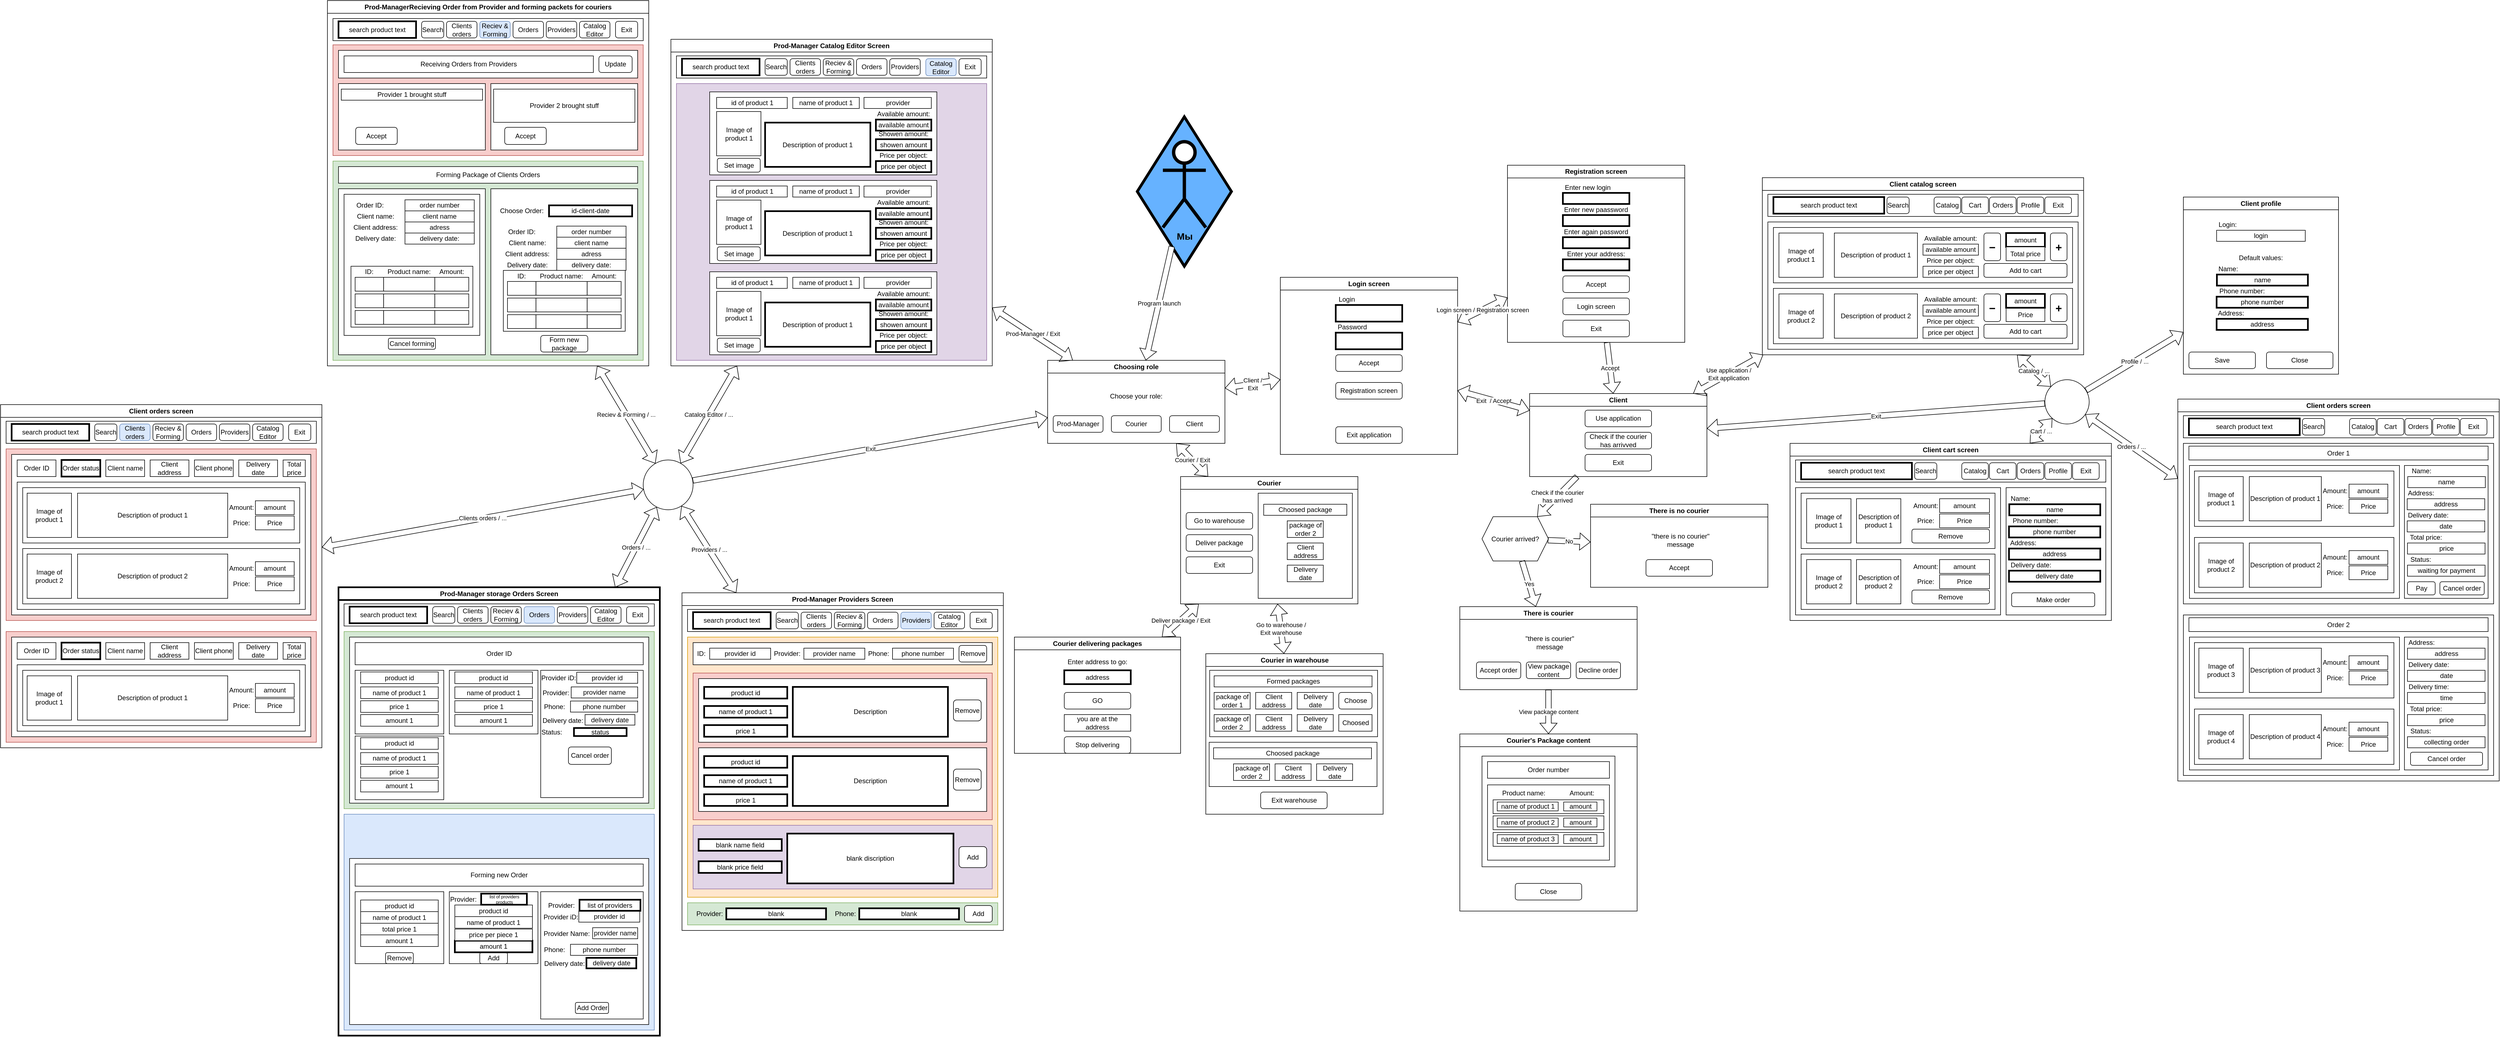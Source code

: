 <mxfile version="22.1.13" type="google" pages="28">
  <diagram name="Интерфейс: переходы между окнами" id="yNPtG5jVz4BLZmG2PAYX">
    <mxGraphModel grid="1" page="1" gridSize="10" guides="1" tooltips="1" connect="1" arrows="1" fold="1" pageScale="1" pageWidth="827" pageHeight="1169" math="0" shadow="0">
      <root>
        <mxCell id="OlS07QvX9p3h8efkzUcq-0" />
        <mxCell id="OlS07QvX9p3h8efkzUcq-1" parent="OlS07QvX9p3h8efkzUcq-0" />
        <mxCell id="OlS07QvX9p3h8efkzUcq-2" value="" style="rounded=0;whiteSpace=wrap;html=1;" vertex="1" parent="OlS07QvX9p3h8efkzUcq-1">
          <mxGeometry x="810" y="-470" width="560" height="230" as="geometry" />
        </mxCell>
        <mxCell id="OlS07QvX9p3h8efkzUcq-3" value="" style="rounded=0;whiteSpace=wrap;html=1;" vertex="1" parent="OlS07QvX9p3h8efkzUcq-1">
          <mxGeometry x="820" y="-460" width="540" height="100" as="geometry" />
        </mxCell>
        <mxCell id="OlS07QvX9p3h8efkzUcq-4" value="Image of product 1" style="whiteSpace=wrap;html=1;aspect=fixed;" vertex="1" parent="OlS07QvX9p3h8efkzUcq-1">
          <mxGeometry x="830" y="-450" width="80" height="80" as="geometry" />
        </mxCell>
        <mxCell id="OlS07QvX9p3h8efkzUcq-5" value="Description of product 1" style="rounded=0;whiteSpace=wrap;html=1;align=center;verticalAlign=middle;" vertex="1" parent="OlS07QvX9p3h8efkzUcq-1">
          <mxGeometry x="930" y="-450" width="150" height="80" as="geometry" />
        </mxCell>
        <mxCell id="OlS07QvX9p3h8efkzUcq-6" value="−" style="rounded=1;whiteSpace=wrap;html=1;fontSize=20;fontStyle=1" vertex="1" parent="OlS07QvX9p3h8efkzUcq-1">
          <mxGeometry x="1200" y="-450" width="30" height="50" as="geometry" />
        </mxCell>
        <mxCell id="OlS07QvX9p3h8efkzUcq-7" value="+" style="rounded=1;whiteSpace=wrap;html=1;fontSize=20;fontStyle=1" vertex="1" parent="OlS07QvX9p3h8efkzUcq-1">
          <mxGeometry x="1320" y="-450" width="30" height="50" as="geometry" />
        </mxCell>
        <mxCell id="OlS07QvX9p3h8efkzUcq-8" value="Add to cart" style="rounded=1;whiteSpace=wrap;html=1;" vertex="1" parent="OlS07QvX9p3h8efkzUcq-1">
          <mxGeometry x="1200" y="-395" width="150" height="25" as="geometry" />
        </mxCell>
        <mxCell id="OlS07QvX9p3h8efkzUcq-9" value="Login screen" style="swimlane;whiteSpace=wrap;html=1;" vertex="1" parent="OlS07QvX9p3h8efkzUcq-1">
          <mxGeometry x="-70" y="-370" width="320" height="320" as="geometry" />
        </mxCell>
        <mxCell id="OlS07QvX9p3h8efkzUcq-10" value="Accept" style="rounded=1;whiteSpace=wrap;html=1;" vertex="1" parent="OlS07QvX9p3h8efkzUcq-9">
          <mxGeometry x="100" y="140" width="120" height="30" as="geometry" />
        </mxCell>
        <mxCell id="OlS07QvX9p3h8efkzUcq-11" value="Registration screen" style="rounded=1;whiteSpace=wrap;html=1;" vertex="1" parent="OlS07QvX9p3h8efkzUcq-9">
          <mxGeometry x="100" y="190" width="120" height="30" as="geometry" />
        </mxCell>
        <mxCell id="OlS07QvX9p3h8efkzUcq-12" value="" style="rounded=0;whiteSpace=wrap;html=1;strokeWidth=3;" vertex="1" parent="OlS07QvX9p3h8efkzUcq-9">
          <mxGeometry x="100" y="50" width="120" height="30" as="geometry" />
        </mxCell>
        <mxCell id="OlS07QvX9p3h8efkzUcq-13" value="Login" style="text;html=1;strokeColor=none;fillColor=none;align=center;verticalAlign=middle;whiteSpace=wrap;rounded=0;" vertex="1" parent="OlS07QvX9p3h8efkzUcq-9">
          <mxGeometry x="100" y="30" width="40" height="20" as="geometry" />
        </mxCell>
        <mxCell id="OlS07QvX9p3h8efkzUcq-14" value="Password" style="text;html=1;strokeColor=none;fillColor=none;align=center;verticalAlign=middle;whiteSpace=wrap;rounded=0;" vertex="1" parent="OlS07QvX9p3h8efkzUcq-9">
          <mxGeometry x="100" y="80" width="60" height="20" as="geometry" />
        </mxCell>
        <mxCell id="OlS07QvX9p3h8efkzUcq-15" value="" style="rounded=0;whiteSpace=wrap;html=1;strokeWidth=3;" vertex="1" parent="OlS07QvX9p3h8efkzUcq-9">
          <mxGeometry x="100" y="100" width="120" height="30" as="geometry" />
        </mxCell>
        <mxCell id="OlS07QvX9p3h8efkzUcq-16" value="Exit application" style="rounded=1;whiteSpace=wrap;html=1;" vertex="1" parent="OlS07QvX9p3h8efkzUcq-9">
          <mxGeometry x="100" y="270" width="120" height="30" as="geometry" />
        </mxCell>
        <mxCell id="OlS07QvX9p3h8efkzUcq-17" value="Registration screen" style="swimlane;whiteSpace=wrap;html=1;" vertex="1" parent="OlS07QvX9p3h8efkzUcq-1">
          <mxGeometry x="340" y="-572.5" width="320" height="320" as="geometry" />
        </mxCell>
        <mxCell id="OlS07QvX9p3h8efkzUcq-18" value="Accept" style="rounded=1;whiteSpace=wrap;html=1;" vertex="1" parent="OlS07QvX9p3h8efkzUcq-17">
          <mxGeometry x="100" y="200" width="120" height="30" as="geometry" />
        </mxCell>
        <mxCell id="OlS07QvX9p3h8efkzUcq-19" value="" style="rounded=0;whiteSpace=wrap;html=1;strokeWidth=3;" vertex="1" parent="OlS07QvX9p3h8efkzUcq-17">
          <mxGeometry x="100" y="130" width="120" height="20" as="geometry" />
        </mxCell>
        <mxCell id="OlS07QvX9p3h8efkzUcq-20" value="" style="rounded=0;whiteSpace=wrap;html=1;strokeWidth=3;" vertex="1" parent="OlS07QvX9p3h8efkzUcq-17">
          <mxGeometry x="100" y="90" width="120" height="20" as="geometry" />
        </mxCell>
        <mxCell id="OlS07QvX9p3h8efkzUcq-21" value="Enter new paassword" style="text;html=1;strokeColor=none;fillColor=none;align=center;verticalAlign=middle;whiteSpace=wrap;rounded=0;" vertex="1" parent="OlS07QvX9p3h8efkzUcq-17">
          <mxGeometry x="100" y="70" width="120" height="20" as="geometry" />
        </mxCell>
        <mxCell id="OlS07QvX9p3h8efkzUcq-22" value="Enter again password" style="text;html=1;strokeColor=none;fillColor=none;align=center;verticalAlign=middle;whiteSpace=wrap;rounded=0;" vertex="1" parent="OlS07QvX9p3h8efkzUcq-17">
          <mxGeometry x="100" y="110" width="120" height="20" as="geometry" />
        </mxCell>
        <mxCell id="OlS07QvX9p3h8efkzUcq-23" value="" style="rounded=0;whiteSpace=wrap;html=1;strokeWidth=3;" vertex="1" parent="OlS07QvX9p3h8efkzUcq-17">
          <mxGeometry x="100" y="50" width="120" height="20" as="geometry" />
        </mxCell>
        <mxCell id="OlS07QvX9p3h8efkzUcq-24" value="Login screen" style="rounded=1;whiteSpace=wrap;html=1;" vertex="1" parent="OlS07QvX9p3h8efkzUcq-17">
          <mxGeometry x="100" y="240" width="120" height="30" as="geometry" />
        </mxCell>
        <mxCell id="OlS07QvX9p3h8efkzUcq-25" value="Enter new login" style="text;html=1;strokeColor=none;fillColor=none;align=center;verticalAlign=middle;whiteSpace=wrap;rounded=0;" vertex="1" parent="OlS07QvX9p3h8efkzUcq-17">
          <mxGeometry x="100" y="30" width="90" height="20" as="geometry" />
        </mxCell>
        <mxCell id="OlS07QvX9p3h8efkzUcq-26" value="Exit" style="rounded=1;whiteSpace=wrap;html=1;" vertex="1" parent="OlS07QvX9p3h8efkzUcq-17">
          <mxGeometry x="100" y="280" width="120" height="30" as="geometry" />
        </mxCell>
        <mxCell id="yAyAF3OgYAPkAdRRMd-d-5" value="" style="rounded=0;whiteSpace=wrap;html=1;strokeWidth=3;" vertex="1" parent="OlS07QvX9p3h8efkzUcq-17">
          <mxGeometry x="100" y="170" width="120" height="20" as="geometry" />
        </mxCell>
        <mxCell id="yAyAF3OgYAPkAdRRMd-d-6" value="Enter your address:" style="text;html=1;strokeColor=none;fillColor=none;align=center;verticalAlign=middle;whiteSpace=wrap;rounded=0;" vertex="1" parent="OlS07QvX9p3h8efkzUcq-17">
          <mxGeometry x="100" y="150" width="120" height="20" as="geometry" />
        </mxCell>
        <mxCell id="OlS07QvX9p3h8efkzUcq-27" value="Client catalog screen" style="swimlane;whiteSpace=wrap;html=1;" vertex="1" parent="OlS07QvX9p3h8efkzUcq-1">
          <mxGeometry x="800" y="-550" width="580" height="320" as="geometry" />
        </mxCell>
        <mxCell id="OlS07QvX9p3h8efkzUcq-28" value="" style="rounded=0;whiteSpace=wrap;html=1;" vertex="1" parent="OlS07QvX9p3h8efkzUcq-27">
          <mxGeometry x="10" y="30" width="560" height="40" as="geometry" />
        </mxCell>
        <mxCell id="OlS07QvX9p3h8efkzUcq-29" value="search product text" style="rounded=0;whiteSpace=wrap;html=1;strokeWidth=3;" vertex="1" parent="OlS07QvX9p3h8efkzUcq-27">
          <mxGeometry x="20" y="35" width="200" height="30" as="geometry" />
        </mxCell>
        <mxCell id="OlS07QvX9p3h8efkzUcq-30" value="Profile" style="rounded=1;whiteSpace=wrap;html=1;" vertex="1" parent="OlS07QvX9p3h8efkzUcq-27">
          <mxGeometry x="460" y="35" width="48" height="30" as="geometry" />
        </mxCell>
        <mxCell id="OlS07QvX9p3h8efkzUcq-31" value="Catalog" style="rounded=1;whiteSpace=wrap;html=1;" vertex="1" parent="OlS07QvX9p3h8efkzUcq-27">
          <mxGeometry x="310" y="35" width="48" height="30" as="geometry" />
        </mxCell>
        <mxCell id="OlS07QvX9p3h8efkzUcq-32" value="Search" style="rounded=1;whiteSpace=wrap;html=1;" vertex="1" parent="OlS07QvX9p3h8efkzUcq-27">
          <mxGeometry x="225" y="35" width="40" height="30" as="geometry" />
        </mxCell>
        <mxCell id="OlS07QvX9p3h8efkzUcq-33" value="Orders" style="rounded=1;whiteSpace=wrap;html=1;" vertex="1" parent="OlS07QvX9p3h8efkzUcq-27">
          <mxGeometry x="410" y="35" width="48" height="30" as="geometry" />
        </mxCell>
        <mxCell id="OlS07QvX9p3h8efkzUcq-34" value="&lt;div&gt;Cart&lt;/div&gt;" style="rounded=1;whiteSpace=wrap;html=1;" vertex="1" parent="OlS07QvX9p3h8efkzUcq-27">
          <mxGeometry x="360" y="35" width="48" height="30" as="geometry" />
        </mxCell>
        <mxCell id="OlS07QvX9p3h8efkzUcq-35" value="Exit" style="rounded=1;whiteSpace=wrap;html=1;" vertex="1" parent="OlS07QvX9p3h8efkzUcq-27">
          <mxGeometry x="510" y="35" width="48" height="30" as="geometry" />
        </mxCell>
        <mxCell id="OlS07QvX9p3h8efkzUcq-36" value="Available amount:" style="text;html=1;strokeColor=none;fillColor=none;align=center;verticalAlign=middle;whiteSpace=wrap;rounded=0;" vertex="1" parent="OlS07QvX9p3h8efkzUcq-27">
          <mxGeometry x="290" y="100" width="100" height="20" as="geometry" />
        </mxCell>
        <mxCell id="OlS07QvX9p3h8efkzUcq-37" value="available amount" style="rounded=0;whiteSpace=wrap;html=1;" vertex="1" parent="OlS07QvX9p3h8efkzUcq-27">
          <mxGeometry x="290" y="120" width="100" height="20" as="geometry" />
        </mxCell>
        <mxCell id="OlS07QvX9p3h8efkzUcq-41" value="amount" style="rounded=0;whiteSpace=wrap;html=1;strokeWidth=3;" vertex="1" parent="OlS07QvX9p3h8efkzUcq-1">
          <mxGeometry x="1240" y="-450" width="70" height="25" as="geometry" />
        </mxCell>
        <mxCell id="OlS07QvX9p3h8efkzUcq-42" value="Client cart screen" style="swimlane;whiteSpace=wrap;html=1;" vertex="1" parent="OlS07QvX9p3h8efkzUcq-1">
          <mxGeometry x="850" y="-70" width="580" height="320" as="geometry" />
        </mxCell>
        <mxCell id="OlS07QvX9p3h8efkzUcq-43" value="" style="rounded=0;whiteSpace=wrap;html=1;" vertex="1" parent="OlS07QvX9p3h8efkzUcq-42">
          <mxGeometry x="10" y="30" width="560" height="40" as="geometry" />
        </mxCell>
        <mxCell id="OlS07QvX9p3h8efkzUcq-44" value="Profile" style="rounded=1;whiteSpace=wrap;html=1;" vertex="1" parent="OlS07QvX9p3h8efkzUcq-42">
          <mxGeometry x="460" y="35" width="48" height="30" as="geometry" />
        </mxCell>
        <mxCell id="OlS07QvX9p3h8efkzUcq-45" value="Catalog" style="rounded=1;whiteSpace=wrap;html=1;" vertex="1" parent="OlS07QvX9p3h8efkzUcq-42">
          <mxGeometry x="310" y="35" width="48" height="30" as="geometry" />
        </mxCell>
        <mxCell id="OlS07QvX9p3h8efkzUcq-46" value="search product text" style="rounded=0;whiteSpace=wrap;html=1;strokeWidth=3;" vertex="1" parent="OlS07QvX9p3h8efkzUcq-42">
          <mxGeometry x="20" y="35" width="200" height="30" as="geometry" />
        </mxCell>
        <mxCell id="OlS07QvX9p3h8efkzUcq-47" value="Search" style="rounded=1;whiteSpace=wrap;html=1;" vertex="1" parent="OlS07QvX9p3h8efkzUcq-42">
          <mxGeometry x="225" y="35" width="40" height="30" as="geometry" />
        </mxCell>
        <mxCell id="OlS07QvX9p3h8efkzUcq-48" value="Orders" style="rounded=1;whiteSpace=wrap;html=1;" vertex="1" parent="OlS07QvX9p3h8efkzUcq-42">
          <mxGeometry x="410" y="35" width="48" height="30" as="geometry" />
        </mxCell>
        <mxCell id="OlS07QvX9p3h8efkzUcq-49" value="" style="rounded=0;whiteSpace=wrap;html=1;" vertex="1" parent="OlS07QvX9p3h8efkzUcq-42">
          <mxGeometry x="10" y="80" width="370" height="230" as="geometry" />
        </mxCell>
        <mxCell id="OlS07QvX9p3h8efkzUcq-50" value="&lt;div&gt;Cart&lt;/div&gt;" style="rounded=1;whiteSpace=wrap;html=1;" vertex="1" parent="OlS07QvX9p3h8efkzUcq-42">
          <mxGeometry x="360" y="35" width="48" height="30" as="geometry" />
        </mxCell>
        <mxCell id="OlS07QvX9p3h8efkzUcq-51" value="" style="rounded=0;whiteSpace=wrap;html=1;" vertex="1" parent="OlS07QvX9p3h8efkzUcq-42">
          <mxGeometry x="20" y="90" width="350" height="100" as="geometry" />
        </mxCell>
        <mxCell id="OlS07QvX9p3h8efkzUcq-52" value="Image of product 1" style="whiteSpace=wrap;html=1;aspect=fixed;" vertex="1" parent="OlS07QvX9p3h8efkzUcq-42">
          <mxGeometry x="30" y="100" width="80" height="80" as="geometry" />
        </mxCell>
        <mxCell id="OlS07QvX9p3h8efkzUcq-53" value="Description of product 1" style="rounded=0;whiteSpace=wrap;html=1;align=center;verticalAlign=middle;" vertex="1" parent="OlS07QvX9p3h8efkzUcq-42">
          <mxGeometry x="120" y="100" width="80" height="80" as="geometry" />
        </mxCell>
        <mxCell id="OlS07QvX9p3h8efkzUcq-54" value="Amount:" style="text;html=1;strokeColor=none;fillColor=none;align=center;verticalAlign=middle;whiteSpace=wrap;rounded=0;" vertex="1" parent="OlS07QvX9p3h8efkzUcq-42">
          <mxGeometry x="220" y="100" width="50" height="25" as="geometry" />
        </mxCell>
        <mxCell id="OlS07QvX9p3h8efkzUcq-55" value="amount" style="rounded=0;whiteSpace=wrap;html=1;strokeWidth=1;" vertex="1" parent="OlS07QvX9p3h8efkzUcq-42">
          <mxGeometry x="270" y="100" width="90" height="25" as="geometry" />
        </mxCell>
        <mxCell id="OlS07QvX9p3h8efkzUcq-56" value="&lt;div&gt;Price:&lt;/div&gt;" style="text;html=1;strokeColor=none;fillColor=none;align=center;verticalAlign=middle;whiteSpace=wrap;rounded=0;" vertex="1" parent="OlS07QvX9p3h8efkzUcq-42">
          <mxGeometry x="220" y="127.5" width="50" height="25" as="geometry" />
        </mxCell>
        <mxCell id="OlS07QvX9p3h8efkzUcq-57" value="Price" style="rounded=0;whiteSpace=wrap;html=1;" vertex="1" parent="OlS07QvX9p3h8efkzUcq-42">
          <mxGeometry x="270" y="127.5" width="90" height="25" as="geometry" />
        </mxCell>
        <mxCell id="OlS07QvX9p3h8efkzUcq-58" value="Remove" style="rounded=1;whiteSpace=wrap;html=1;" vertex="1" parent="OlS07QvX9p3h8efkzUcq-42">
          <mxGeometry x="220" y="155" width="140" height="25" as="geometry" />
        </mxCell>
        <mxCell id="OlS07QvX9p3h8efkzUcq-59" value="" style="rounded=0;whiteSpace=wrap;html=1;" vertex="1" parent="OlS07QvX9p3h8efkzUcq-42">
          <mxGeometry x="20" y="200" width="350" height="100" as="geometry" />
        </mxCell>
        <mxCell id="OlS07QvX9p3h8efkzUcq-60" value="Image of product 2" style="whiteSpace=wrap;html=1;aspect=fixed;" vertex="1" parent="OlS07QvX9p3h8efkzUcq-42">
          <mxGeometry x="30" y="210" width="80" height="80" as="geometry" />
        </mxCell>
        <mxCell id="OlS07QvX9p3h8efkzUcq-61" value="Description of product 2" style="rounded=0;whiteSpace=wrap;html=1;align=center;verticalAlign=middle;" vertex="1" parent="OlS07QvX9p3h8efkzUcq-42">
          <mxGeometry x="120" y="210" width="80" height="80" as="geometry" />
        </mxCell>
        <mxCell id="OlS07QvX9p3h8efkzUcq-62" value="Amount:" style="text;html=1;strokeColor=none;fillColor=none;align=center;verticalAlign=middle;whiteSpace=wrap;rounded=0;" vertex="1" parent="OlS07QvX9p3h8efkzUcq-42">
          <mxGeometry x="220" y="210" width="50" height="25" as="geometry" />
        </mxCell>
        <mxCell id="OlS07QvX9p3h8efkzUcq-63" value="amount" style="rounded=0;whiteSpace=wrap;html=1;strokeWidth=1;" vertex="1" parent="OlS07QvX9p3h8efkzUcq-42">
          <mxGeometry x="270" y="210" width="90" height="25" as="geometry" />
        </mxCell>
        <mxCell id="OlS07QvX9p3h8efkzUcq-64" value="&lt;div&gt;Price:&lt;/div&gt;" style="text;html=1;strokeColor=none;fillColor=none;align=center;verticalAlign=middle;whiteSpace=wrap;rounded=0;" vertex="1" parent="OlS07QvX9p3h8efkzUcq-42">
          <mxGeometry x="220" y="237.5" width="50" height="25" as="geometry" />
        </mxCell>
        <mxCell id="OlS07QvX9p3h8efkzUcq-65" value="Price" style="rounded=0;whiteSpace=wrap;html=1;" vertex="1" parent="OlS07QvX9p3h8efkzUcq-42">
          <mxGeometry x="270" y="237.5" width="90" height="25" as="geometry" />
        </mxCell>
        <mxCell id="OlS07QvX9p3h8efkzUcq-66" value="Remove" style="rounded=1;whiteSpace=wrap;html=1;" vertex="1" parent="OlS07QvX9p3h8efkzUcq-42">
          <mxGeometry x="220" y="265" width="140" height="25" as="geometry" />
        </mxCell>
        <mxCell id="OlS07QvX9p3h8efkzUcq-67" value="Exit" style="rounded=1;whiteSpace=wrap;html=1;" vertex="1" parent="OlS07QvX9p3h8efkzUcq-42">
          <mxGeometry x="510" y="35" width="48" height="30" as="geometry" />
        </mxCell>
        <mxCell id="OlS07QvX9p3h8efkzUcq-68" value="Client profile" style="swimlane;whiteSpace=wrap;html=1;" vertex="1" parent="OlS07QvX9p3h8efkzUcq-1">
          <mxGeometry x="1560" y="-515" width="280" height="320" as="geometry" />
        </mxCell>
        <mxCell id="OlS07QvX9p3h8efkzUcq-69" value="Save" style="rounded=1;whiteSpace=wrap;html=1;" vertex="1" parent="OlS07QvX9p3h8efkzUcq-68">
          <mxGeometry x="10" y="280" width="120" height="30" as="geometry" />
        </mxCell>
        <mxCell id="OlS07QvX9p3h8efkzUcq-70" value="Close" style="rounded=1;whiteSpace=wrap;html=1;" vertex="1" parent="OlS07QvX9p3h8efkzUcq-68">
          <mxGeometry x="150" y="280" width="120" height="30" as="geometry" />
        </mxCell>
        <mxCell id="OlS07QvX9p3h8efkzUcq-71" value="Login:" style="text;html=1;strokeColor=none;fillColor=none;align=center;verticalAlign=middle;whiteSpace=wrap;rounded=0;" vertex="1" parent="OlS07QvX9p3h8efkzUcq-68">
          <mxGeometry x="60" y="40" width="40" height="20" as="geometry" />
        </mxCell>
        <mxCell id="OlS07QvX9p3h8efkzUcq-72" value="login" style="rounded=0;whiteSpace=wrap;html=1;strokeWidth=1;" vertex="1" parent="OlS07QvX9p3h8efkzUcq-68">
          <mxGeometry x="60" y="60" width="160" height="20" as="geometry" />
        </mxCell>
        <mxCell id="OlS07QvX9p3h8efkzUcq-73" value="address" style="rounded=0;whiteSpace=wrap;html=1;strokeWidth=3;" vertex="1" parent="OlS07QvX9p3h8efkzUcq-68">
          <mxGeometry x="60" y="220" width="164.75" height="20" as="geometry" />
        </mxCell>
        <mxCell id="OlS07QvX9p3h8efkzUcq-74" value="Address:" style="text;html=1;strokeColor=none;fillColor=none;align=center;verticalAlign=middle;whiteSpace=wrap;rounded=0;" vertex="1" parent="OlS07QvX9p3h8efkzUcq-68">
          <mxGeometry x="60.5" y="200" width="50" height="20" as="geometry" />
        </mxCell>
        <mxCell id="OlS07QvX9p3h8efkzUcq-75" value="phone number" style="rounded=0;whiteSpace=wrap;html=1;strokeWidth=3;" vertex="1" parent="OlS07QvX9p3h8efkzUcq-68">
          <mxGeometry x="60" y="180" width="164.75" height="20" as="geometry" />
        </mxCell>
        <mxCell id="OlS07QvX9p3h8efkzUcq-76" value="Phone number:" style="text;html=1;strokeColor=none;fillColor=none;align=center;verticalAlign=middle;whiteSpace=wrap;rounded=0;" vertex="1" parent="OlS07QvX9p3h8efkzUcq-68">
          <mxGeometry x="60.5" y="160" width="89.5" height="20" as="geometry" />
        </mxCell>
        <mxCell id="OlS07QvX9p3h8efkzUcq-77" value="name" style="rounded=0;whiteSpace=wrap;html=1;strokeWidth=3;" vertex="1" parent="OlS07QvX9p3h8efkzUcq-68">
          <mxGeometry x="60.5" y="140" width="164.25" height="20" as="geometry" />
        </mxCell>
        <mxCell id="OlS07QvX9p3h8efkzUcq-78" value="Name:" style="text;html=1;strokeColor=none;fillColor=none;align=center;verticalAlign=middle;whiteSpace=wrap;rounded=0;" vertex="1" parent="OlS07QvX9p3h8efkzUcq-68">
          <mxGeometry x="60.5" y="120" width="40" height="20" as="geometry" />
        </mxCell>
        <mxCell id="OlS07QvX9p3h8efkzUcq-79" value="Default values:" style="text;html=1;strokeColor=none;fillColor=none;align=center;verticalAlign=middle;whiteSpace=wrap;rounded=0;" vertex="1" parent="OlS07QvX9p3h8efkzUcq-68">
          <mxGeometry x="90" y="100" width="100" height="20" as="geometry" />
        </mxCell>
        <mxCell id="OlS07QvX9p3h8efkzUcq-80" value="Client orders screen" style="swimlane;whiteSpace=wrap;html=1;" vertex="1" parent="OlS07QvX9p3h8efkzUcq-1">
          <mxGeometry x="1550" y="-150" width="580" height="690" as="geometry" />
        </mxCell>
        <mxCell id="OlS07QvX9p3h8efkzUcq-81" value="" style="rounded=0;whiteSpace=wrap;html=1;" vertex="1" parent="OlS07QvX9p3h8efkzUcq-80">
          <mxGeometry x="10" y="30" width="560" height="40" as="geometry" />
        </mxCell>
        <mxCell id="OlS07QvX9p3h8efkzUcq-82" value="search product text" style="rounded=0;whiteSpace=wrap;html=1;strokeWidth=3;" vertex="1" parent="OlS07QvX9p3h8efkzUcq-80">
          <mxGeometry x="20" y="35" width="200" height="30" as="geometry" />
        </mxCell>
        <mxCell id="OlS07QvX9p3h8efkzUcq-83" value="" style="rounded=0;whiteSpace=wrap;html=1;" vertex="1" parent="OlS07QvX9p3h8efkzUcq-80">
          <mxGeometry x="10" y="80" width="560" height="290" as="geometry" />
        </mxCell>
        <mxCell id="OlS07QvX9p3h8efkzUcq-84" value="Order 1" style="rounded=0;whiteSpace=wrap;html=1;" vertex="1" parent="OlS07QvX9p3h8efkzUcq-80">
          <mxGeometry x="20" y="85" width="540" height="25" as="geometry" />
        </mxCell>
        <mxCell id="OlS07QvX9p3h8efkzUcq-85" value="" style="rounded=0;whiteSpace=wrap;html=1;" vertex="1" parent="OlS07QvX9p3h8efkzUcq-80">
          <mxGeometry x="21" y="120" width="379" height="240" as="geometry" />
        </mxCell>
        <mxCell id="OlS07QvX9p3h8efkzUcq-86" value="" style="rounded=0;whiteSpace=wrap;html=1;" vertex="1" parent="OlS07QvX9p3h8efkzUcq-80">
          <mxGeometry x="409" y="120" width="151" height="240" as="geometry" />
        </mxCell>
        <mxCell id="OlS07QvX9p3h8efkzUcq-87" value="Address:" style="text;html=1;strokeColor=none;fillColor=none;align=center;verticalAlign=middle;whiteSpace=wrap;rounded=0;" vertex="1" parent="OlS07QvX9p3h8efkzUcq-80">
          <mxGeometry x="414" y="160" width="50" height="20" as="geometry" />
        </mxCell>
        <mxCell id="OlS07QvX9p3h8efkzUcq-88" value="address" style="rounded=0;whiteSpace=wrap;html=1;strokeWidth=1;" vertex="1" parent="OlS07QvX9p3h8efkzUcq-80">
          <mxGeometry x="414" y="180" width="140" height="20" as="geometry" />
        </mxCell>
        <mxCell id="OlS07QvX9p3h8efkzUcq-89" value="Delivery date:" style="text;html=1;strokeColor=none;fillColor=none;align=center;verticalAlign=middle;whiteSpace=wrap;rounded=0;" vertex="1" parent="OlS07QvX9p3h8efkzUcq-80">
          <mxGeometry x="414" y="200" width="75.5" height="20" as="geometry" />
        </mxCell>
        <mxCell id="OlS07QvX9p3h8efkzUcq-90" value="date" style="rounded=0;whiteSpace=wrap;html=1;strokeWidth=1;" vertex="1" parent="OlS07QvX9p3h8efkzUcq-80">
          <mxGeometry x="414" y="220" width="140" height="20" as="geometry" />
        </mxCell>
        <mxCell id="OlS07QvX9p3h8efkzUcq-91" value="Total price:" style="text;html=1;strokeColor=none;fillColor=none;align=center;verticalAlign=middle;whiteSpace=wrap;rounded=0;" vertex="1" parent="OlS07QvX9p3h8efkzUcq-80">
          <mxGeometry x="414.5" y="240" width="65.5" height="20" as="geometry" />
        </mxCell>
        <mxCell id="OlS07QvX9p3h8efkzUcq-92" value="price" style="rounded=0;whiteSpace=wrap;html=1;strokeWidth=1;" vertex="1" parent="OlS07QvX9p3h8efkzUcq-80">
          <mxGeometry x="414.5" y="260" width="140" height="20" as="geometry" />
        </mxCell>
        <mxCell id="OlS07QvX9p3h8efkzUcq-93" value="Status:" style="text;html=1;strokeColor=none;fillColor=none;align=center;verticalAlign=middle;whiteSpace=wrap;rounded=0;" vertex="1" parent="OlS07QvX9p3h8efkzUcq-80">
          <mxGeometry x="414.5" y="280" width="47" height="20" as="geometry" />
        </mxCell>
        <mxCell id="OlS07QvX9p3h8efkzUcq-94" value="waiting for payment" style="rounded=0;whiteSpace=wrap;html=1;strokeWidth=1;" vertex="1" parent="OlS07QvX9p3h8efkzUcq-80">
          <mxGeometry x="414.5" y="300" width="140" height="20" as="geometry" />
        </mxCell>
        <mxCell id="OlS07QvX9p3h8efkzUcq-95" value="Pay" style="rounded=1;whiteSpace=wrap;html=1;" vertex="1" parent="OlS07QvX9p3h8efkzUcq-80">
          <mxGeometry x="414.5" y="330" width="50" height="23.75" as="geometry" />
        </mxCell>
        <mxCell id="OlS07QvX9p3h8efkzUcq-96" value="Cancel order" style="rounded=1;whiteSpace=wrap;html=1;" vertex="1" parent="OlS07QvX9p3h8efkzUcq-80">
          <mxGeometry x="473" y="330" width="80" height="23.75" as="geometry" />
        </mxCell>
        <mxCell id="OlS07QvX9p3h8efkzUcq-97" value="" style="rounded=0;whiteSpace=wrap;html=1;" vertex="1" parent="OlS07QvX9p3h8efkzUcq-80">
          <mxGeometry x="30" y="130" width="360" height="100" as="geometry" />
        </mxCell>
        <mxCell id="OlS07QvX9p3h8efkzUcq-98" value="Image of product 1" style="whiteSpace=wrap;html=1;aspect=fixed;" vertex="1" parent="OlS07QvX9p3h8efkzUcq-80">
          <mxGeometry x="38" y="140" width="80" height="80" as="geometry" />
        </mxCell>
        <mxCell id="OlS07QvX9p3h8efkzUcq-99" value="Description of product 1" style="rounded=0;whiteSpace=wrap;html=1;align=center;verticalAlign=middle;" vertex="1" parent="OlS07QvX9p3h8efkzUcq-80">
          <mxGeometry x="129" y="140" width="130" height="80" as="geometry" />
        </mxCell>
        <mxCell id="OlS07QvX9p3h8efkzUcq-100" value="Amount:" style="text;html=1;strokeColor=none;fillColor=none;align=center;verticalAlign=middle;whiteSpace=wrap;rounded=0;" vertex="1" parent="OlS07QvX9p3h8efkzUcq-80">
          <mxGeometry x="259" y="153.75" width="50" height="25" as="geometry" />
        </mxCell>
        <mxCell id="OlS07QvX9p3h8efkzUcq-101" value="amount" style="rounded=0;whiteSpace=wrap;html=1;strokeWidth=1;" vertex="1" parent="OlS07QvX9p3h8efkzUcq-80">
          <mxGeometry x="309" y="153.75" width="70" height="25" as="geometry" />
        </mxCell>
        <mxCell id="OlS07QvX9p3h8efkzUcq-102" value="&lt;div&gt;Price:&lt;/div&gt;" style="text;html=1;strokeColor=none;fillColor=none;align=center;verticalAlign=middle;whiteSpace=wrap;rounded=0;" vertex="1" parent="OlS07QvX9p3h8efkzUcq-80">
          <mxGeometry x="259" y="181.25" width="50" height="25" as="geometry" />
        </mxCell>
        <mxCell id="OlS07QvX9p3h8efkzUcq-103" value="Price" style="rounded=0;whiteSpace=wrap;html=1;" vertex="1" parent="OlS07QvX9p3h8efkzUcq-80">
          <mxGeometry x="309" y="181.25" width="70" height="25" as="geometry" />
        </mxCell>
        <mxCell id="OlS07QvX9p3h8efkzUcq-106" value="" style="rounded=0;whiteSpace=wrap;html=1;" vertex="1" parent="OlS07QvX9p3h8efkzUcq-80">
          <mxGeometry x="30" y="250" width="360" height="100" as="geometry" />
        </mxCell>
        <mxCell id="OlS07QvX9p3h8efkzUcq-107" value="Image of product 2" style="whiteSpace=wrap;html=1;aspect=fixed;" vertex="1" parent="OlS07QvX9p3h8efkzUcq-80">
          <mxGeometry x="38" y="260" width="80" height="80" as="geometry" />
        </mxCell>
        <mxCell id="OlS07QvX9p3h8efkzUcq-108" value="Description of product 2" style="rounded=0;whiteSpace=wrap;html=1;align=center;verticalAlign=middle;" vertex="1" parent="OlS07QvX9p3h8efkzUcq-80">
          <mxGeometry x="129" y="260" width="130" height="80" as="geometry" />
        </mxCell>
        <mxCell id="OlS07QvX9p3h8efkzUcq-109" value="Amount:" style="text;html=1;strokeColor=none;fillColor=none;align=center;verticalAlign=middle;whiteSpace=wrap;rounded=0;" vertex="1" parent="OlS07QvX9p3h8efkzUcq-80">
          <mxGeometry x="259" y="273.75" width="50" height="25" as="geometry" />
        </mxCell>
        <mxCell id="OlS07QvX9p3h8efkzUcq-110" value="amount" style="rounded=0;whiteSpace=wrap;html=1;strokeWidth=1;" vertex="1" parent="OlS07QvX9p3h8efkzUcq-80">
          <mxGeometry x="309" y="273.75" width="70" height="25" as="geometry" />
        </mxCell>
        <mxCell id="OlS07QvX9p3h8efkzUcq-111" value="&lt;div&gt;Price:&lt;/div&gt;" style="text;html=1;strokeColor=none;fillColor=none;align=center;verticalAlign=middle;whiteSpace=wrap;rounded=0;" vertex="1" parent="OlS07QvX9p3h8efkzUcq-80">
          <mxGeometry x="259" y="301.25" width="50" height="25" as="geometry" />
        </mxCell>
        <mxCell id="OlS07QvX9p3h8efkzUcq-112" value="Price" style="rounded=0;whiteSpace=wrap;html=1;" vertex="1" parent="OlS07QvX9p3h8efkzUcq-80">
          <mxGeometry x="309" y="301.25" width="70" height="25" as="geometry" />
        </mxCell>
        <mxCell id="OlS07QvX9p3h8efkzUcq-113" value="" style="rounded=0;whiteSpace=wrap;html=1;" vertex="1" parent="OlS07QvX9p3h8efkzUcq-80">
          <mxGeometry x="10" y="390" width="560" height="290" as="geometry" />
        </mxCell>
        <mxCell id="OlS07QvX9p3h8efkzUcq-114" value="Order 2" style="rounded=0;whiteSpace=wrap;html=1;" vertex="1" parent="OlS07QvX9p3h8efkzUcq-80">
          <mxGeometry x="20" y="395" width="540" height="25" as="geometry" />
        </mxCell>
        <mxCell id="OlS07QvX9p3h8efkzUcq-115" value="" style="rounded=0;whiteSpace=wrap;html=1;" vertex="1" parent="OlS07QvX9p3h8efkzUcq-80">
          <mxGeometry x="21" y="430" width="379" height="240" as="geometry" />
        </mxCell>
        <mxCell id="OlS07QvX9p3h8efkzUcq-116" value="" style="rounded=0;whiteSpace=wrap;html=1;" vertex="1" parent="OlS07QvX9p3h8efkzUcq-80">
          <mxGeometry x="409" y="430" width="151" height="240" as="geometry" />
        </mxCell>
        <mxCell id="OlS07QvX9p3h8efkzUcq-117" value="Address:" style="text;html=1;strokeColor=none;fillColor=none;align=center;verticalAlign=middle;whiteSpace=wrap;rounded=0;" vertex="1" parent="OlS07QvX9p3h8efkzUcq-80">
          <mxGeometry x="414.5" y="430" width="50" height="20" as="geometry" />
        </mxCell>
        <mxCell id="OlS07QvX9p3h8efkzUcq-118" value="address" style="rounded=0;whiteSpace=wrap;html=1;strokeWidth=1;" vertex="1" parent="OlS07QvX9p3h8efkzUcq-80">
          <mxGeometry x="414.5" y="450" width="140" height="20" as="geometry" />
        </mxCell>
        <mxCell id="OlS07QvX9p3h8efkzUcq-119" value="Delivery date:" style="text;html=1;strokeColor=none;fillColor=none;align=center;verticalAlign=middle;whiteSpace=wrap;rounded=0;" vertex="1" parent="OlS07QvX9p3h8efkzUcq-80">
          <mxGeometry x="414.5" y="470" width="75.5" height="20" as="geometry" />
        </mxCell>
        <mxCell id="OlS07QvX9p3h8efkzUcq-120" value="date" style="rounded=0;whiteSpace=wrap;html=1;strokeWidth=1;" vertex="1" parent="OlS07QvX9p3h8efkzUcq-80">
          <mxGeometry x="414.5" y="490" width="140" height="20" as="geometry" />
        </mxCell>
        <mxCell id="OlS07QvX9p3h8efkzUcq-121" value="Total price:" style="text;html=1;strokeColor=none;fillColor=none;align=center;verticalAlign=middle;whiteSpace=wrap;rounded=0;" vertex="1" parent="OlS07QvX9p3h8efkzUcq-80">
          <mxGeometry x="414.5" y="550" width="65.5" height="20" as="geometry" />
        </mxCell>
        <mxCell id="OlS07QvX9p3h8efkzUcq-122" value="price" style="rounded=0;whiteSpace=wrap;html=1;strokeWidth=1;" vertex="1" parent="OlS07QvX9p3h8efkzUcq-80">
          <mxGeometry x="414.5" y="570" width="140" height="20" as="geometry" />
        </mxCell>
        <mxCell id="OlS07QvX9p3h8efkzUcq-123" value="Status:" style="text;html=1;strokeColor=none;fillColor=none;align=center;verticalAlign=middle;whiteSpace=wrap;rounded=0;" vertex="1" parent="OlS07QvX9p3h8efkzUcq-80">
          <mxGeometry x="414.5" y="590" width="47" height="20" as="geometry" />
        </mxCell>
        <mxCell id="OlS07QvX9p3h8efkzUcq-124" value="collecting order" style="rounded=0;whiteSpace=wrap;html=1;strokeWidth=1;" vertex="1" parent="OlS07QvX9p3h8efkzUcq-80">
          <mxGeometry x="414.5" y="610" width="140" height="20" as="geometry" />
        </mxCell>
        <mxCell id="OlS07QvX9p3h8efkzUcq-125" value="Cancel order" style="rounded=1;whiteSpace=wrap;html=1;" vertex="1" parent="OlS07QvX9p3h8efkzUcq-80">
          <mxGeometry x="420" y="638" width="130" height="23.75" as="geometry" />
        </mxCell>
        <mxCell id="OlS07QvX9p3h8efkzUcq-126" value="" style="rounded=0;whiteSpace=wrap;html=1;" vertex="1" parent="OlS07QvX9p3h8efkzUcq-80">
          <mxGeometry x="30" y="440" width="360" height="100" as="geometry" />
        </mxCell>
        <mxCell id="OlS07QvX9p3h8efkzUcq-127" value="Image of product 3" style="whiteSpace=wrap;html=1;aspect=fixed;" vertex="1" parent="OlS07QvX9p3h8efkzUcq-80">
          <mxGeometry x="38" y="450" width="80" height="80" as="geometry" />
        </mxCell>
        <mxCell id="OlS07QvX9p3h8efkzUcq-128" value="Description of product 3" style="rounded=0;whiteSpace=wrap;html=1;align=center;verticalAlign=middle;" vertex="1" parent="OlS07QvX9p3h8efkzUcq-80">
          <mxGeometry x="129" y="450" width="130" height="80" as="geometry" />
        </mxCell>
        <mxCell id="OlS07QvX9p3h8efkzUcq-129" value="Amount:" style="text;html=1;strokeColor=none;fillColor=none;align=center;verticalAlign=middle;whiteSpace=wrap;rounded=0;" vertex="1" parent="OlS07QvX9p3h8efkzUcq-80">
          <mxGeometry x="259" y="463.75" width="50" height="25" as="geometry" />
        </mxCell>
        <mxCell id="OlS07QvX9p3h8efkzUcq-130" value="amount" style="rounded=0;whiteSpace=wrap;html=1;strokeWidth=1;" vertex="1" parent="OlS07QvX9p3h8efkzUcq-80">
          <mxGeometry x="309" y="463.75" width="70" height="25" as="geometry" />
        </mxCell>
        <mxCell id="OlS07QvX9p3h8efkzUcq-131" value="&lt;div&gt;Price:&lt;/div&gt;" style="text;html=1;strokeColor=none;fillColor=none;align=center;verticalAlign=middle;whiteSpace=wrap;rounded=0;" vertex="1" parent="OlS07QvX9p3h8efkzUcq-80">
          <mxGeometry x="259" y="491.25" width="50" height="25" as="geometry" />
        </mxCell>
        <mxCell id="OlS07QvX9p3h8efkzUcq-132" value="Price" style="rounded=0;whiteSpace=wrap;html=1;" vertex="1" parent="OlS07QvX9p3h8efkzUcq-80">
          <mxGeometry x="309" y="491.25" width="70" height="25" as="geometry" />
        </mxCell>
        <mxCell id="OlS07QvX9p3h8efkzUcq-133" value="Delivery time:" style="text;html=1;strokeColor=none;fillColor=none;align=center;verticalAlign=middle;whiteSpace=wrap;rounded=0;" vertex="1" parent="OlS07QvX9p3h8efkzUcq-80">
          <mxGeometry x="414.5" y="510" width="75.5" height="20" as="geometry" />
        </mxCell>
        <mxCell id="OlS07QvX9p3h8efkzUcq-134" value="time" style="rounded=0;whiteSpace=wrap;html=1;strokeWidth=1;" vertex="1" parent="OlS07QvX9p3h8efkzUcq-80">
          <mxGeometry x="414.5" y="530" width="140" height="20" as="geometry" />
        </mxCell>
        <mxCell id="OlS07QvX9p3h8efkzUcq-135" value="" style="rounded=0;whiteSpace=wrap;html=1;" vertex="1" parent="OlS07QvX9p3h8efkzUcq-80">
          <mxGeometry x="30" y="560" width="360" height="100" as="geometry" />
        </mxCell>
        <mxCell id="OlS07QvX9p3h8efkzUcq-136" value="Image of product 4" style="whiteSpace=wrap;html=1;aspect=fixed;" vertex="1" parent="OlS07QvX9p3h8efkzUcq-80">
          <mxGeometry x="38" y="570" width="80" height="80" as="geometry" />
        </mxCell>
        <mxCell id="OlS07QvX9p3h8efkzUcq-137" value="Description of product 4" style="rounded=0;whiteSpace=wrap;html=1;align=center;verticalAlign=middle;" vertex="1" parent="OlS07QvX9p3h8efkzUcq-80">
          <mxGeometry x="129" y="570" width="130" height="80" as="geometry" />
        </mxCell>
        <mxCell id="OlS07QvX9p3h8efkzUcq-138" value="Amount:" style="text;html=1;strokeColor=none;fillColor=none;align=center;verticalAlign=middle;whiteSpace=wrap;rounded=0;" vertex="1" parent="OlS07QvX9p3h8efkzUcq-80">
          <mxGeometry x="259" y="583.75" width="50" height="25" as="geometry" />
        </mxCell>
        <mxCell id="OlS07QvX9p3h8efkzUcq-139" value="amount" style="rounded=0;whiteSpace=wrap;html=1;strokeWidth=1;" vertex="1" parent="OlS07QvX9p3h8efkzUcq-80">
          <mxGeometry x="309" y="583.75" width="70" height="25" as="geometry" />
        </mxCell>
        <mxCell id="OlS07QvX9p3h8efkzUcq-140" value="&lt;div&gt;Price:&lt;/div&gt;" style="text;html=1;strokeColor=none;fillColor=none;align=center;verticalAlign=middle;whiteSpace=wrap;rounded=0;" vertex="1" parent="OlS07QvX9p3h8efkzUcq-80">
          <mxGeometry x="259" y="611.25" width="50" height="25" as="geometry" />
        </mxCell>
        <mxCell id="OlS07QvX9p3h8efkzUcq-141" value="Price" style="rounded=0;whiteSpace=wrap;html=1;" vertex="1" parent="OlS07QvX9p3h8efkzUcq-80">
          <mxGeometry x="309" y="611.25" width="70" height="25" as="geometry" />
        </mxCell>
        <mxCell id="OlS07QvX9p3h8efkzUcq-142" value="Profile" style="rounded=1;whiteSpace=wrap;html=1;" vertex="1" parent="OlS07QvX9p3h8efkzUcq-80">
          <mxGeometry x="460" y="35" width="48" height="30" as="geometry" />
        </mxCell>
        <mxCell id="OlS07QvX9p3h8efkzUcq-143" value="Catalog" style="rounded=1;whiteSpace=wrap;html=1;" vertex="1" parent="OlS07QvX9p3h8efkzUcq-80">
          <mxGeometry x="310" y="35" width="48" height="30" as="geometry" />
        </mxCell>
        <mxCell id="OlS07QvX9p3h8efkzUcq-144" value="Search" style="rounded=1;whiteSpace=wrap;html=1;" vertex="1" parent="OlS07QvX9p3h8efkzUcq-80">
          <mxGeometry x="225" y="35" width="40" height="30" as="geometry" />
        </mxCell>
        <mxCell id="OlS07QvX9p3h8efkzUcq-145" value="Orders" style="rounded=1;whiteSpace=wrap;html=1;" vertex="1" parent="OlS07QvX9p3h8efkzUcq-80">
          <mxGeometry x="410" y="35" width="48" height="30" as="geometry" />
        </mxCell>
        <mxCell id="OlS07QvX9p3h8efkzUcq-146" value="&lt;div&gt;Cart&lt;/div&gt;" style="rounded=1;whiteSpace=wrap;html=1;" vertex="1" parent="OlS07QvX9p3h8efkzUcq-80">
          <mxGeometry x="360" y="35" width="48" height="30" as="geometry" />
        </mxCell>
        <mxCell id="OlS07QvX9p3h8efkzUcq-147" value="Exit" style="rounded=1;whiteSpace=wrap;html=1;" vertex="1" parent="OlS07QvX9p3h8efkzUcq-80">
          <mxGeometry x="510" y="35" width="48" height="30" as="geometry" />
        </mxCell>
        <mxCell id="JxFj6kUaHIBoQ06ynu4A-0" value="Name:" style="text;html=1;strokeColor=none;fillColor=none;align=center;verticalAlign=middle;whiteSpace=wrap;rounded=0;" vertex="1" parent="OlS07QvX9p3h8efkzUcq-80">
          <mxGeometry x="415" y="120" width="50" height="20" as="geometry" />
        </mxCell>
        <mxCell id="JxFj6kUaHIBoQ06ynu4A-1" value="name" style="rounded=0;whiteSpace=wrap;html=1;strokeWidth=1;" vertex="1" parent="OlS07QvX9p3h8efkzUcq-80">
          <mxGeometry x="415" y="140" width="140" height="20" as="geometry" />
        </mxCell>
        <mxCell id="OlS07QvX9p3h8efkzUcq-148" value="" style="rounded=0;whiteSpace=wrap;html=1;" vertex="1" parent="OlS07QvX9p3h8efkzUcq-1">
          <mxGeometry x="1240" y="10" width="180" height="230" as="geometry" />
        </mxCell>
        <mxCell id="OlS07QvX9p3h8efkzUcq-149" value="Make order" style="rounded=1;whiteSpace=wrap;html=1;" vertex="1" parent="OlS07QvX9p3h8efkzUcq-1">
          <mxGeometry x="1250" y="200" width="150" height="25" as="geometry" />
        </mxCell>
        <mxCell id="OlS07QvX9p3h8efkzUcq-150" value="name" style="rounded=0;whiteSpace=wrap;html=1;strokeWidth=3;" vertex="1" parent="OlS07QvX9p3h8efkzUcq-1">
          <mxGeometry x="1245.75" y="40" width="164.25" height="20" as="geometry" />
        </mxCell>
        <mxCell id="OlS07QvX9p3h8efkzUcq-151" value="Name:" style="text;html=1;strokeColor=none;fillColor=none;align=center;verticalAlign=middle;whiteSpace=wrap;rounded=0;" vertex="1" parent="OlS07QvX9p3h8efkzUcq-1">
          <mxGeometry x="1245.75" y="20" width="40" height="20" as="geometry" />
        </mxCell>
        <mxCell id="OlS07QvX9p3h8efkzUcq-152" value="Phone number:" style="text;html=1;strokeColor=none;fillColor=none;align=center;verticalAlign=middle;whiteSpace=wrap;rounded=0;" vertex="1" parent="OlS07QvX9p3h8efkzUcq-1">
          <mxGeometry x="1245.75" y="60" width="94.25" height="20" as="geometry" />
        </mxCell>
        <mxCell id="OlS07QvX9p3h8efkzUcq-153" value="phone number" style="rounded=0;whiteSpace=wrap;html=1;strokeWidth=3;" vertex="1" parent="OlS07QvX9p3h8efkzUcq-1">
          <mxGeometry x="1245.25" y="80" width="164.75" height="20" as="geometry" />
        </mxCell>
        <mxCell id="OlS07QvX9p3h8efkzUcq-154" value="Address:" style="text;html=1;strokeColor=none;fillColor=none;align=center;verticalAlign=middle;whiteSpace=wrap;rounded=0;" vertex="1" parent="OlS07QvX9p3h8efkzUcq-1">
          <mxGeometry x="1245.75" y="100" width="50" height="20" as="geometry" />
        </mxCell>
        <mxCell id="OlS07QvX9p3h8efkzUcq-155" value="address" style="rounded=0;whiteSpace=wrap;html=1;strokeWidth=3;" vertex="1" parent="OlS07QvX9p3h8efkzUcq-1">
          <mxGeometry x="1245.25" y="120" width="164.75" height="20" as="geometry" />
        </mxCell>
        <mxCell id="OlS07QvX9p3h8efkzUcq-156" value="Delivery date:" style="text;html=1;strokeColor=none;fillColor=none;align=center;verticalAlign=middle;whiteSpace=wrap;rounded=0;" vertex="1" parent="OlS07QvX9p3h8efkzUcq-1">
          <mxGeometry x="1245.25" y="140" width="80" height="20" as="geometry" />
        </mxCell>
        <mxCell id="OlS07QvX9p3h8efkzUcq-157" value="delivery date" style="rounded=0;whiteSpace=wrap;html=1;strokeWidth=3;" vertex="1" parent="OlS07QvX9p3h8efkzUcq-1">
          <mxGeometry x="1245.25" y="160" width="164.75" height="20" as="geometry" />
        </mxCell>
        <mxCell id="OlS07QvX9p3h8efkzUcq-158" value="Total price" style="rounded=0;whiteSpace=wrap;html=1;" vertex="1" parent="OlS07QvX9p3h8efkzUcq-1">
          <mxGeometry x="1240" y="-425" width="70" height="25" as="geometry" />
        </mxCell>
        <mxCell id="OlS07QvX9p3h8efkzUcq-159" value="" style="rounded=0;whiteSpace=wrap;html=1;" vertex="1" parent="OlS07QvX9p3h8efkzUcq-1">
          <mxGeometry x="820" y="-350" width="540" height="100" as="geometry" />
        </mxCell>
        <mxCell id="OlS07QvX9p3h8efkzUcq-160" value="Image of product 2" style="whiteSpace=wrap;html=1;aspect=fixed;" vertex="1" parent="OlS07QvX9p3h8efkzUcq-1">
          <mxGeometry x="830" y="-340" width="80" height="80" as="geometry" />
        </mxCell>
        <mxCell id="OlS07QvX9p3h8efkzUcq-161" value="Description of product 2" style="rounded=0;whiteSpace=wrap;html=1;align=center;verticalAlign=middle;" vertex="1" parent="OlS07QvX9p3h8efkzUcq-1">
          <mxGeometry x="930" y="-340" width="150" height="80" as="geometry" />
        </mxCell>
        <mxCell id="OlS07QvX9p3h8efkzUcq-162" value="−" style="rounded=1;whiteSpace=wrap;html=1;fontSize=20;fontStyle=1" vertex="1" parent="OlS07QvX9p3h8efkzUcq-1">
          <mxGeometry x="1200" y="-340" width="30" height="50" as="geometry" />
        </mxCell>
        <mxCell id="OlS07QvX9p3h8efkzUcq-163" value="+" style="rounded=1;whiteSpace=wrap;html=1;fontSize=20;fontStyle=1" vertex="1" parent="OlS07QvX9p3h8efkzUcq-1">
          <mxGeometry x="1320" y="-340" width="30" height="50" as="geometry" />
        </mxCell>
        <mxCell id="OlS07QvX9p3h8efkzUcq-164" value="Add to cart" style="rounded=1;whiteSpace=wrap;html=1;" vertex="1" parent="OlS07QvX9p3h8efkzUcq-1">
          <mxGeometry x="1200" y="-285" width="150" height="25" as="geometry" />
        </mxCell>
        <mxCell id="OlS07QvX9p3h8efkzUcq-165" value="Price" style="rounded=0;whiteSpace=wrap;html=1;" vertex="1" parent="OlS07QvX9p3h8efkzUcq-1">
          <mxGeometry x="1240" y="-315" width="70" height="25" as="geometry" />
        </mxCell>
        <mxCell id="OlS07QvX9p3h8efkzUcq-166" value="amount" style="rounded=0;whiteSpace=wrap;html=1;strokeWidth=3;" vertex="1" parent="OlS07QvX9p3h8efkzUcq-1">
          <mxGeometry x="1240" y="-340" width="70" height="25" as="geometry" />
        </mxCell>
        <mxCell id="OlS07QvX9p3h8efkzUcq-182" value="Client" style="swimlane;whiteSpace=wrap;html=1;" vertex="1" parent="OlS07QvX9p3h8efkzUcq-1">
          <mxGeometry x="380" y="-160" width="320" height="150" as="geometry" />
        </mxCell>
        <mxCell id="OlS07QvX9p3h8efkzUcq-183" value="Use application" style="rounded=1;whiteSpace=wrap;html=1;" vertex="1" parent="OlS07QvX9p3h8efkzUcq-182">
          <mxGeometry x="100" y="30" width="120" height="30" as="geometry" />
        </mxCell>
        <mxCell id="OlS07QvX9p3h8efkzUcq-184" value="Check if the courier has arrivved" style="rounded=1;whiteSpace=wrap;html=1;" vertex="1" parent="OlS07QvX9p3h8efkzUcq-182">
          <mxGeometry x="100" y="70" width="120" height="30" as="geometry" />
        </mxCell>
        <mxCell id="OlS07QvX9p3h8efkzUcq-185" value="Exit" style="rounded=1;whiteSpace=wrap;html=1;" vertex="1" parent="OlS07QvX9p3h8efkzUcq-182">
          <mxGeometry x="100" y="110" width="120" height="30" as="geometry" />
        </mxCell>
        <mxCell id="OlS07QvX9p3h8efkzUcq-186" value="There is no courier" style="swimlane;whiteSpace=wrap;html=1;" vertex="1" parent="OlS07QvX9p3h8efkzUcq-1">
          <mxGeometry x="490" y="40" width="320" height="150" as="geometry" />
        </mxCell>
        <mxCell id="OlS07QvX9p3h8efkzUcq-187" value="&quot;there is no courier&quot; message" style="text;html=1;strokeColor=none;fillColor=none;align=center;verticalAlign=middle;whiteSpace=wrap;rounded=0;" vertex="1" parent="OlS07QvX9p3h8efkzUcq-186">
          <mxGeometry x="105" y="50" width="115" height="30" as="geometry" />
        </mxCell>
        <mxCell id="OlS07QvX9p3h8efkzUcq-188" value="Accept" style="rounded=1;whiteSpace=wrap;html=1;" vertex="1" parent="OlS07QvX9p3h8efkzUcq-186">
          <mxGeometry x="100" y="100" width="120" height="30" as="geometry" />
        </mxCell>
        <mxCell id="OlS07QvX9p3h8efkzUcq-189" value="There is courier" style="swimlane;whiteSpace=wrap;html=1;" vertex="1" parent="OlS07QvX9p3h8efkzUcq-1">
          <mxGeometry x="254" y="225" width="320" height="150" as="geometry" />
        </mxCell>
        <mxCell id="OlS07QvX9p3h8efkzUcq-190" value="&quot;there is courier&quot; message" style="text;html=1;strokeColor=none;fillColor=none;align=center;verticalAlign=middle;whiteSpace=wrap;rounded=0;" vertex="1" parent="OlS07QvX9p3h8efkzUcq-189">
          <mxGeometry x="105" y="50" width="115" height="30" as="geometry" />
        </mxCell>
        <mxCell id="OlS07QvX9p3h8efkzUcq-191" value="Accept order" style="rounded=1;whiteSpace=wrap;html=1;" vertex="1" parent="OlS07QvX9p3h8efkzUcq-189">
          <mxGeometry x="30" y="100" width="80" height="30" as="geometry" />
        </mxCell>
        <mxCell id="OlS07QvX9p3h8efkzUcq-192" value="Decline order" style="rounded=1;whiteSpace=wrap;html=1;" vertex="1" parent="OlS07QvX9p3h8efkzUcq-189">
          <mxGeometry x="210" y="100" width="80" height="30" as="geometry" />
        </mxCell>
        <mxCell id="OlS07QvX9p3h8efkzUcq-193" value="View package content" style="rounded=1;whiteSpace=wrap;html=1;" vertex="1" parent="OlS07QvX9p3h8efkzUcq-189">
          <mxGeometry x="120" y="100" width="80" height="30" as="geometry" />
        </mxCell>
        <mxCell id="OlS07QvX9p3h8efkzUcq-194" value="Courier&#39;s Package content" style="swimlane;whiteSpace=wrap;html=1;" vertex="1" parent="OlS07QvX9p3h8efkzUcq-1">
          <mxGeometry x="254" y="455" width="320" height="320" as="geometry" />
        </mxCell>
        <mxCell id="OlS07QvX9p3h8efkzUcq-195" value="Close" style="rounded=1;whiteSpace=wrap;html=1;" vertex="1" parent="OlS07QvX9p3h8efkzUcq-194">
          <mxGeometry x="100" y="270" width="120" height="30" as="geometry" />
        </mxCell>
        <mxCell id="OlS07QvX9p3h8efkzUcq-196" value="" style="rounded=0;whiteSpace=wrap;html=1;" vertex="1" parent="OlS07QvX9p3h8efkzUcq-194">
          <mxGeometry x="40" y="40" width="240" height="200" as="geometry" />
        </mxCell>
        <mxCell id="OlS07QvX9p3h8efkzUcq-197" value="Order number" style="rounded=0;whiteSpace=wrap;html=1;" vertex="1" parent="OlS07QvX9p3h8efkzUcq-194">
          <mxGeometry x="50" y="50" width="220" height="30" as="geometry" />
        </mxCell>
        <mxCell id="nA7ymzt1EOCwVACLu_27-0" value="" style="rounded=0;whiteSpace=wrap;html=1;" vertex="1" parent="OlS07QvX9p3h8efkzUcq-194">
          <mxGeometry x="50" y="92" width="220" height="136" as="geometry" />
        </mxCell>
        <mxCell id="nA7ymzt1EOCwVACLu_27-1" value="Product name:" style="text;html=1;strokeColor=none;fillColor=none;align=center;verticalAlign=middle;whiteSpace=wrap;rounded=0;" vertex="1" parent="OlS07QvX9p3h8efkzUcq-194">
          <mxGeometry x="72.5" y="92" width="85" height="30" as="geometry" />
        </mxCell>
        <mxCell id="nA7ymzt1EOCwVACLu_27-2" value="Amount:" style="text;html=1;strokeColor=none;fillColor=none;align=center;verticalAlign=middle;whiteSpace=wrap;rounded=0;" vertex="1" parent="OlS07QvX9p3h8efkzUcq-194">
          <mxGeometry x="192.5" y="92" width="55" height="30" as="geometry" />
        </mxCell>
        <mxCell id="nA7ymzt1EOCwVACLu_27-3" value="" style="rounded=0;whiteSpace=wrap;html=1;" vertex="1" parent="OlS07QvX9p3h8efkzUcq-194">
          <mxGeometry x="60" y="119" width="200" height="25" as="geometry" />
        </mxCell>
        <mxCell id="nA7ymzt1EOCwVACLu_27-4" value="name of product 1" style="rounded=0;whiteSpace=wrap;html=1;" vertex="1" parent="OlS07QvX9p3h8efkzUcq-194">
          <mxGeometry x="67.5" y="123" width="110" height="16" as="geometry" />
        </mxCell>
        <mxCell id="nA7ymzt1EOCwVACLu_27-5" value="amount" style="rounded=0;whiteSpace=wrap;html=1;" vertex="1" parent="OlS07QvX9p3h8efkzUcq-194">
          <mxGeometry x="187.5" y="123" width="60" height="16" as="geometry" />
        </mxCell>
        <mxCell id="nA7ymzt1EOCwVACLu_27-6" value="" style="rounded=0;whiteSpace=wrap;html=1;" vertex="1" parent="OlS07QvX9p3h8efkzUcq-194">
          <mxGeometry x="60" y="148" width="200" height="25" as="geometry" />
        </mxCell>
        <mxCell id="nA7ymzt1EOCwVACLu_27-7" value="name of product 2" style="rounded=0;whiteSpace=wrap;html=1;" vertex="1" parent="OlS07QvX9p3h8efkzUcq-194">
          <mxGeometry x="67.5" y="152" width="110" height="16" as="geometry" />
        </mxCell>
        <mxCell id="nA7ymzt1EOCwVACLu_27-8" value="amount" style="rounded=0;whiteSpace=wrap;html=1;" vertex="1" parent="OlS07QvX9p3h8efkzUcq-194">
          <mxGeometry x="187.5" y="152" width="60" height="16" as="geometry" />
        </mxCell>
        <mxCell id="nA7ymzt1EOCwVACLu_27-9" value="" style="rounded=0;whiteSpace=wrap;html=1;" vertex="1" parent="OlS07QvX9p3h8efkzUcq-194">
          <mxGeometry x="60" y="178" width="200" height="25" as="geometry" />
        </mxCell>
        <mxCell id="nA7ymzt1EOCwVACLu_27-10" value="name of product 3" style="rounded=0;whiteSpace=wrap;html=1;" vertex="1" parent="OlS07QvX9p3h8efkzUcq-194">
          <mxGeometry x="67.5" y="182" width="110" height="16" as="geometry" />
        </mxCell>
        <mxCell id="nA7ymzt1EOCwVACLu_27-11" value="amount" style="rounded=0;whiteSpace=wrap;html=1;" vertex="1" parent="OlS07QvX9p3h8efkzUcq-194">
          <mxGeometry x="187.5" y="182" width="60" height="16" as="geometry" />
        </mxCell>
        <mxCell id="OlS07QvX9p3h8efkzUcq-213" value="Choosing role" style="swimlane;whiteSpace=wrap;html=1;" vertex="1" parent="OlS07QvX9p3h8efkzUcq-1">
          <mxGeometry x="-490" y="-220" width="320" height="150" as="geometry" />
        </mxCell>
        <mxCell id="OlS07QvX9p3h8efkzUcq-215" value="Prod-Manager" style="rounded=1;whiteSpace=wrap;html=1;" vertex="1" parent="OlS07QvX9p3h8efkzUcq-213">
          <mxGeometry x="10" y="100" width="90" height="30" as="geometry" />
        </mxCell>
        <mxCell id="OlS07QvX9p3h8efkzUcq-216" value="Courier" style="rounded=1;whiteSpace=wrap;html=1;" vertex="1" parent="OlS07QvX9p3h8efkzUcq-213">
          <mxGeometry x="115" y="100" width="90" height="30" as="geometry" />
        </mxCell>
        <mxCell id="OlS07QvX9p3h8efkzUcq-217" value="Choose your role:" style="text;html=1;strokeColor=none;fillColor=none;align=center;verticalAlign=middle;whiteSpace=wrap;rounded=0;" vertex="1" parent="OlS07QvX9p3h8efkzUcq-213">
          <mxGeometry x="110" y="50" width="100" height="30" as="geometry" />
        </mxCell>
        <mxCell id="OlS07QvX9p3h8efkzUcq-214" value="Client" style="rounded=1;whiteSpace=wrap;html=1;" vertex="1" parent="OlS07QvX9p3h8efkzUcq-213">
          <mxGeometry x="220" y="100" width="90" height="30" as="geometry" />
        </mxCell>
        <mxCell id="OlS07QvX9p3h8efkzUcq-218" value="Price per object:" style="text;html=1;strokeColor=none;fillColor=none;align=center;verticalAlign=middle;whiteSpace=wrap;rounded=0;" vertex="1" parent="OlS07QvX9p3h8efkzUcq-1">
          <mxGeometry x="1090" y="-410" width="100" height="20" as="geometry" />
        </mxCell>
        <mxCell id="OlS07QvX9p3h8efkzUcq-219" value="price per object" style="rounded=0;whiteSpace=wrap;html=1;" vertex="1" parent="OlS07QvX9p3h8efkzUcq-1">
          <mxGeometry x="1090" y="-390" width="100" height="20" as="geometry" />
        </mxCell>
        <mxCell id="OlS07QvX9p3h8efkzUcq-220" value="Available amount:" style="text;html=1;strokeColor=none;fillColor=none;align=center;verticalAlign=middle;whiteSpace=wrap;rounded=0;" vertex="1" parent="OlS07QvX9p3h8efkzUcq-1">
          <mxGeometry x="1090" y="-340" width="100" height="20" as="geometry" />
        </mxCell>
        <mxCell id="OlS07QvX9p3h8efkzUcq-221" value="available amount" style="rounded=0;whiteSpace=wrap;html=1;" vertex="1" parent="OlS07QvX9p3h8efkzUcq-1">
          <mxGeometry x="1090" y="-320" width="100" height="20" as="geometry" />
        </mxCell>
        <mxCell id="OlS07QvX9p3h8efkzUcq-222" value="Price per object:" style="text;html=1;strokeColor=none;fillColor=none;align=center;verticalAlign=middle;whiteSpace=wrap;rounded=0;" vertex="1" parent="OlS07QvX9p3h8efkzUcq-1">
          <mxGeometry x="1090" y="-300" width="100" height="20" as="geometry" />
        </mxCell>
        <mxCell id="OlS07QvX9p3h8efkzUcq-223" value="price per object" style="rounded=0;whiteSpace=wrap;html=1;" vertex="1" parent="OlS07QvX9p3h8efkzUcq-1">
          <mxGeometry x="1090" y="-280" width="100" height="20" as="geometry" />
        </mxCell>
        <mxCell id="OlS07QvX9p3h8efkzUcq-224" value="Prod-Manager Catalog Editor Screen" style="swimlane;whiteSpace=wrap;html=1;" vertex="1" parent="OlS07QvX9p3h8efkzUcq-1">
          <mxGeometry x="-1170" y="-800" width="580" height="590" as="geometry" />
        </mxCell>
        <mxCell id="OlS07QvX9p3h8efkzUcq-228" value="" style="rounded=0;whiteSpace=wrap;html=1;fillColor=#e1d5e7;strokeColor=#9673a6;" vertex="1" parent="OlS07QvX9p3h8efkzUcq-224">
          <mxGeometry x="10" y="80" width="560" height="500" as="geometry" />
        </mxCell>
        <mxCell id="OlS07QvX9p3h8efkzUcq-229" value="" style="rounded=0;whiteSpace=wrap;html=1;" vertex="1" parent="OlS07QvX9p3h8efkzUcq-224">
          <mxGeometry x="70" y="95" width="410" height="150" as="geometry" />
        </mxCell>
        <mxCell id="OlS07QvX9p3h8efkzUcq-230" value="Image of product 1" style="whiteSpace=wrap;html=1;aspect=fixed;" vertex="1" parent="OlS07QvX9p3h8efkzUcq-224">
          <mxGeometry x="82.5" y="130.5" width="80" height="80" as="geometry" />
        </mxCell>
        <mxCell id="OlS07QvX9p3h8efkzUcq-231" value="Description of product 1" style="rounded=0;whiteSpace=wrap;html=1;align=center;verticalAlign=middle;strokeWidth=3;" vertex="1" parent="OlS07QvX9p3h8efkzUcq-224">
          <mxGeometry x="170" y="150.5" width="190" height="80" as="geometry" />
        </mxCell>
        <mxCell id="OlS07QvX9p3h8efkzUcq-232" value="Available amount:" style="text;html=1;strokeColor=none;fillColor=none;align=center;verticalAlign=middle;whiteSpace=wrap;rounded=0;" vertex="1" parent="OlS07QvX9p3h8efkzUcq-224">
          <mxGeometry x="370" y="125" width="100" height="20" as="geometry" />
        </mxCell>
        <mxCell id="OlS07QvX9p3h8efkzUcq-233" value="available amount" style="rounded=0;whiteSpace=wrap;html=1;strokeWidth=3;" vertex="1" parent="OlS07QvX9p3h8efkzUcq-224">
          <mxGeometry x="370" y="145" width="100" height="20" as="geometry" />
        </mxCell>
        <mxCell id="OlS07QvX9p3h8efkzUcq-234" value="Price per object:" style="text;html=1;strokeColor=none;fillColor=none;align=center;verticalAlign=middle;whiteSpace=wrap;rounded=0;" vertex="1" parent="OlS07QvX9p3h8efkzUcq-224">
          <mxGeometry x="370" y="200" width="100" height="20" as="geometry" />
        </mxCell>
        <mxCell id="OlS07QvX9p3h8efkzUcq-235" value="price per object" style="rounded=0;whiteSpace=wrap;html=1;strokeWidth=3;" vertex="1" parent="OlS07QvX9p3h8efkzUcq-224">
          <mxGeometry x="370" y="220" width="100" height="20" as="geometry" />
        </mxCell>
        <mxCell id="OlS07QvX9p3h8efkzUcq-236" value="id of product 1" style="rounded=0;whiteSpace=wrap;html=1;strokeWidth=1;" vertex="1" parent="OlS07QvX9p3h8efkzUcq-224">
          <mxGeometry x="82.5" y="105" width="127.5" height="20" as="geometry" />
        </mxCell>
        <mxCell id="OlS07QvX9p3h8efkzUcq-237" value="name of product 1" style="rounded=0;whiteSpace=wrap;html=1;strokeWidth=1;" vertex="1" parent="OlS07QvX9p3h8efkzUcq-224">
          <mxGeometry x="220" y="105" width="120" height="20" as="geometry" />
        </mxCell>
        <mxCell id="ig87s4k2Twtda9oQSIyH-0" value="" style="rounded=0;whiteSpace=wrap;html=1;" vertex="1" parent="OlS07QvX9p3h8efkzUcq-224">
          <mxGeometry x="10" y="30" width="560" height="40" as="geometry" />
        </mxCell>
        <mxCell id="ig87s4k2Twtda9oQSIyH-1" value="search product text" style="rounded=0;whiteSpace=wrap;html=1;strokeWidth=3;" vertex="1" parent="OlS07QvX9p3h8efkzUcq-224">
          <mxGeometry x="20" y="35" width="140" height="30" as="geometry" />
        </mxCell>
        <mxCell id="ig87s4k2Twtda9oQSIyH-2" value="Search" style="rounded=1;whiteSpace=wrap;html=1;" vertex="1" parent="OlS07QvX9p3h8efkzUcq-224">
          <mxGeometry x="170" y="35" width="40" height="30" as="geometry" />
        </mxCell>
        <mxCell id="ig87s4k2Twtda9oQSIyH-3" value="Reciev &amp;amp; Forming" style="rounded=1;whiteSpace=wrap;html=1;" vertex="1" parent="OlS07QvX9p3h8efkzUcq-224">
          <mxGeometry x="275" y="35" width="55" height="30" as="geometry" />
        </mxCell>
        <mxCell id="ig87s4k2Twtda9oQSIyH-4" value="Orders" style="rounded=1;whiteSpace=wrap;html=1;" vertex="1" parent="OlS07QvX9p3h8efkzUcq-224">
          <mxGeometry x="335" y="35" width="55" height="30" as="geometry" />
        </mxCell>
        <mxCell id="ig87s4k2Twtda9oQSIyH-5" value="Providers" style="rounded=1;whiteSpace=wrap;html=1;" vertex="1" parent="OlS07QvX9p3h8efkzUcq-224">
          <mxGeometry x="395" y="35" width="55" height="30" as="geometry" />
        </mxCell>
        <mxCell id="ig87s4k2Twtda9oQSIyH-6" value="Catalog Editor" style="rounded=1;whiteSpace=wrap;html=1;fillColor=#dae8fc;strokeColor=#6c8ebf;" vertex="1" parent="OlS07QvX9p3h8efkzUcq-224">
          <mxGeometry x="460" y="35" width="55" height="31" as="geometry" />
        </mxCell>
        <mxCell id="ig87s4k2Twtda9oQSIyH-7" value="Exit" style="rounded=1;whiteSpace=wrap;html=1;" vertex="1" parent="OlS07QvX9p3h8efkzUcq-224">
          <mxGeometry x="520" y="35" width="40" height="30" as="geometry" />
        </mxCell>
        <mxCell id="ig87s4k2Twtda9oQSIyH-8" value="Clients&lt;br&gt;&lt;div&gt;orders&lt;/div&gt;" style="rounded=1;whiteSpace=wrap;html=1;" vertex="1" parent="OlS07QvX9p3h8efkzUcq-224">
          <mxGeometry x="215" y="35" width="55" height="30" as="geometry" />
        </mxCell>
        <mxCell id="DJxpmQtY7fBsXsFEW52e-1" value="provider " style="rounded=0;whiteSpace=wrap;html=1;strokeWidth=1;" vertex="1" parent="OlS07QvX9p3h8efkzUcq-224">
          <mxGeometry x="348.5" y="105" width="121.5" height="20" as="geometry" />
        </mxCell>
        <mxCell id="DJxpmQtY7fBsXsFEW52e-36" value="Showen amount:" style="text;html=1;strokeColor=none;fillColor=none;align=center;verticalAlign=middle;whiteSpace=wrap;rounded=0;" vertex="1" parent="OlS07QvX9p3h8efkzUcq-224">
          <mxGeometry x="370" y="160.5" width="100" height="20" as="geometry" />
        </mxCell>
        <mxCell id="DJxpmQtY7fBsXsFEW52e-37" value="showen amount" style="rounded=0;whiteSpace=wrap;html=1;strokeWidth=3;" vertex="1" parent="OlS07QvX9p3h8efkzUcq-224">
          <mxGeometry x="370" y="180.5" width="100" height="20" as="geometry" />
        </mxCell>
        <mxCell id="DJxpmQtY7fBsXsFEW52e-38" value="Set image" style="rounded=1;whiteSpace=wrap;html=1;" vertex="1" parent="OlS07QvX9p3h8efkzUcq-224">
          <mxGeometry x="83.75" y="215" width="77.5" height="25" as="geometry" />
        </mxCell>
        <mxCell id="DJxpmQtY7fBsXsFEW52e-39" value="" style="rounded=0;whiteSpace=wrap;html=1;" vertex="1" parent="OlS07QvX9p3h8efkzUcq-224">
          <mxGeometry x="70" y="255" width="410" height="150" as="geometry" />
        </mxCell>
        <mxCell id="DJxpmQtY7fBsXsFEW52e-40" value="Image of product 1" style="whiteSpace=wrap;html=1;aspect=fixed;" vertex="1" parent="OlS07QvX9p3h8efkzUcq-224">
          <mxGeometry x="82.5" y="290.5" width="80" height="80" as="geometry" />
        </mxCell>
        <mxCell id="DJxpmQtY7fBsXsFEW52e-41" value="Description of product 1" style="rounded=0;whiteSpace=wrap;html=1;align=center;verticalAlign=middle;strokeWidth=3;" vertex="1" parent="OlS07QvX9p3h8efkzUcq-224">
          <mxGeometry x="170" y="310.5" width="190" height="80" as="geometry" />
        </mxCell>
        <mxCell id="DJxpmQtY7fBsXsFEW52e-42" value="Available amount:" style="text;html=1;strokeColor=none;fillColor=none;align=center;verticalAlign=middle;whiteSpace=wrap;rounded=0;" vertex="1" parent="OlS07QvX9p3h8efkzUcq-224">
          <mxGeometry x="370" y="285" width="100" height="20" as="geometry" />
        </mxCell>
        <mxCell id="DJxpmQtY7fBsXsFEW52e-43" value="available amount" style="rounded=0;whiteSpace=wrap;html=1;strokeWidth=3;" vertex="1" parent="OlS07QvX9p3h8efkzUcq-224">
          <mxGeometry x="370" y="305" width="100" height="20" as="geometry" />
        </mxCell>
        <mxCell id="DJxpmQtY7fBsXsFEW52e-44" value="Price per object:" style="text;html=1;strokeColor=none;fillColor=none;align=center;verticalAlign=middle;whiteSpace=wrap;rounded=0;" vertex="1" parent="OlS07QvX9p3h8efkzUcq-224">
          <mxGeometry x="370" y="360" width="100" height="20" as="geometry" />
        </mxCell>
        <mxCell id="DJxpmQtY7fBsXsFEW52e-45" value="price per object" style="rounded=0;whiteSpace=wrap;html=1;strokeWidth=3;" vertex="1" parent="OlS07QvX9p3h8efkzUcq-224">
          <mxGeometry x="370" y="380" width="100" height="20" as="geometry" />
        </mxCell>
        <mxCell id="DJxpmQtY7fBsXsFEW52e-46" value="id of product 1" style="rounded=0;whiteSpace=wrap;html=1;strokeWidth=1;" vertex="1" parent="OlS07QvX9p3h8efkzUcq-224">
          <mxGeometry x="82.5" y="265" width="127.5" height="20" as="geometry" />
        </mxCell>
        <mxCell id="DJxpmQtY7fBsXsFEW52e-47" value="name of product 1" style="rounded=0;whiteSpace=wrap;html=1;strokeWidth=1;" vertex="1" parent="OlS07QvX9p3h8efkzUcq-224">
          <mxGeometry x="220" y="265" width="120" height="20" as="geometry" />
        </mxCell>
        <mxCell id="DJxpmQtY7fBsXsFEW52e-48" value="provider " style="rounded=0;whiteSpace=wrap;html=1;strokeWidth=1;" vertex="1" parent="OlS07QvX9p3h8efkzUcq-224">
          <mxGeometry x="348.5" y="265" width="121.5" height="20" as="geometry" />
        </mxCell>
        <mxCell id="DJxpmQtY7fBsXsFEW52e-49" value="Showen amount:" style="text;html=1;strokeColor=none;fillColor=none;align=center;verticalAlign=middle;whiteSpace=wrap;rounded=0;" vertex="1" parent="OlS07QvX9p3h8efkzUcq-224">
          <mxGeometry x="370" y="320.5" width="100" height="20" as="geometry" />
        </mxCell>
        <mxCell id="DJxpmQtY7fBsXsFEW52e-50" value="showen amount" style="rounded=0;whiteSpace=wrap;html=1;strokeWidth=3;" vertex="1" parent="OlS07QvX9p3h8efkzUcq-224">
          <mxGeometry x="370" y="340.5" width="100" height="20" as="geometry" />
        </mxCell>
        <mxCell id="DJxpmQtY7fBsXsFEW52e-51" value="Set image" style="rounded=1;whiteSpace=wrap;html=1;" vertex="1" parent="OlS07QvX9p3h8efkzUcq-224">
          <mxGeometry x="83.75" y="375" width="77.5" height="25" as="geometry" />
        </mxCell>
        <mxCell id="DJxpmQtY7fBsXsFEW52e-78" value="" style="rounded=0;whiteSpace=wrap;html=1;" vertex="1" parent="OlS07QvX9p3h8efkzUcq-224">
          <mxGeometry x="70" y="420" width="410" height="150" as="geometry" />
        </mxCell>
        <mxCell id="DJxpmQtY7fBsXsFEW52e-79" value="Image of product 1" style="whiteSpace=wrap;html=1;aspect=fixed;" vertex="1" parent="OlS07QvX9p3h8efkzUcq-224">
          <mxGeometry x="82.5" y="455.5" width="80" height="80" as="geometry" />
        </mxCell>
        <mxCell id="DJxpmQtY7fBsXsFEW52e-80" value="Description of product 1" style="rounded=0;whiteSpace=wrap;html=1;align=center;verticalAlign=middle;strokeWidth=3;" vertex="1" parent="OlS07QvX9p3h8efkzUcq-224">
          <mxGeometry x="170" y="475.5" width="190" height="80" as="geometry" />
        </mxCell>
        <mxCell id="DJxpmQtY7fBsXsFEW52e-81" value="Available amount:" style="text;html=1;strokeColor=none;fillColor=none;align=center;verticalAlign=middle;whiteSpace=wrap;rounded=0;" vertex="1" parent="OlS07QvX9p3h8efkzUcq-224">
          <mxGeometry x="370" y="450" width="100" height="20" as="geometry" />
        </mxCell>
        <mxCell id="DJxpmQtY7fBsXsFEW52e-82" value="available amount" style="rounded=0;whiteSpace=wrap;html=1;strokeWidth=3;" vertex="1" parent="OlS07QvX9p3h8efkzUcq-224">
          <mxGeometry x="370" y="470" width="100" height="20" as="geometry" />
        </mxCell>
        <mxCell id="DJxpmQtY7fBsXsFEW52e-83" value="Price per object:" style="text;html=1;strokeColor=none;fillColor=none;align=center;verticalAlign=middle;whiteSpace=wrap;rounded=0;" vertex="1" parent="OlS07QvX9p3h8efkzUcq-224">
          <mxGeometry x="370" y="525" width="100" height="20" as="geometry" />
        </mxCell>
        <mxCell id="DJxpmQtY7fBsXsFEW52e-84" value="price per object" style="rounded=0;whiteSpace=wrap;html=1;strokeWidth=3;" vertex="1" parent="OlS07QvX9p3h8efkzUcq-224">
          <mxGeometry x="370" y="545" width="100" height="20" as="geometry" />
        </mxCell>
        <mxCell id="DJxpmQtY7fBsXsFEW52e-85" value="id of product 1" style="rounded=0;whiteSpace=wrap;html=1;strokeWidth=1;" vertex="1" parent="OlS07QvX9p3h8efkzUcq-224">
          <mxGeometry x="82.5" y="430" width="127.5" height="20" as="geometry" />
        </mxCell>
        <mxCell id="DJxpmQtY7fBsXsFEW52e-86" value="name of product 1" style="rounded=0;whiteSpace=wrap;html=1;strokeWidth=1;" vertex="1" parent="OlS07QvX9p3h8efkzUcq-224">
          <mxGeometry x="220" y="430" width="120" height="20" as="geometry" />
        </mxCell>
        <mxCell id="DJxpmQtY7fBsXsFEW52e-87" value="provider " style="rounded=0;whiteSpace=wrap;html=1;strokeWidth=1;" vertex="1" parent="OlS07QvX9p3h8efkzUcq-224">
          <mxGeometry x="348.5" y="430" width="121.5" height="20" as="geometry" />
        </mxCell>
        <mxCell id="DJxpmQtY7fBsXsFEW52e-88" value="Showen amount:" style="text;html=1;strokeColor=none;fillColor=none;align=center;verticalAlign=middle;whiteSpace=wrap;rounded=0;" vertex="1" parent="OlS07QvX9p3h8efkzUcq-224">
          <mxGeometry x="370" y="485.5" width="100" height="20" as="geometry" />
        </mxCell>
        <mxCell id="DJxpmQtY7fBsXsFEW52e-89" value="showen amount" style="rounded=0;whiteSpace=wrap;html=1;strokeWidth=3;" vertex="1" parent="OlS07QvX9p3h8efkzUcq-224">
          <mxGeometry x="370" y="505.5" width="100" height="20" as="geometry" />
        </mxCell>
        <mxCell id="DJxpmQtY7fBsXsFEW52e-90" value="Set image" style="rounded=1;whiteSpace=wrap;html=1;" vertex="1" parent="OlS07QvX9p3h8efkzUcq-224">
          <mxGeometry x="83.75" y="540" width="77.5" height="25" as="geometry" />
        </mxCell>
        <mxCell id="OlS07QvX9p3h8efkzUcq-283" value="Prod-Manager Providers Screen" style="swimlane;whiteSpace=wrap;html=1;" vertex="1" parent="OlS07QvX9p3h8efkzUcq-1">
          <mxGeometry x="-1150" y="200" width="580" height="610" as="geometry" />
        </mxCell>
        <mxCell id="OlS07QvX9p3h8efkzUcq-287" value="" style="rounded=0;whiteSpace=wrap;html=1;fillColor=#ffe6cc;strokeColor=#d79b00;" vertex="1" parent="OlS07QvX9p3h8efkzUcq-283">
          <mxGeometry x="10" y="80" width="560" height="470" as="geometry" />
        </mxCell>
        <mxCell id="OlS07QvX9p3h8efkzUcq-288" value="" style="rounded=0;whiteSpace=wrap;html=1;" vertex="1" parent="OlS07QvX9p3h8efkzUcq-283">
          <mxGeometry x="20" y="90" width="540" height="40" as="geometry" />
        </mxCell>
        <mxCell id="OlS07QvX9p3h8efkzUcq-289" value="provider name" style="rounded=0;whiteSpace=wrap;html=1;strokeWidth=1;" vertex="1" parent="OlS07QvX9p3h8efkzUcq-283">
          <mxGeometry x="220" y="100" width="110" height="20" as="geometry" />
        </mxCell>
        <mxCell id="OlS07QvX9p3h8efkzUcq-290" value="Provider:" style="text;html=1;strokeColor=none;fillColor=none;align=center;verticalAlign=middle;whiteSpace=wrap;rounded=0;" vertex="1" parent="OlS07QvX9p3h8efkzUcq-283">
          <mxGeometry x="160" y="100" width="60" height="20" as="geometry" />
        </mxCell>
        <mxCell id="OlS07QvX9p3h8efkzUcq-291" value="Phone:" style="text;html=1;strokeColor=none;fillColor=none;align=center;verticalAlign=middle;whiteSpace=wrap;rounded=0;" vertex="1" parent="OlS07QvX9p3h8efkzUcq-283">
          <mxGeometry x="330" y="100" width="50" height="20" as="geometry" />
        </mxCell>
        <mxCell id="OlS07QvX9p3h8efkzUcq-292" value="" style="rounded=0;whiteSpace=wrap;html=1;fillColor=#f8cecc;strokeColor=#b85450;" vertex="1" parent="OlS07QvX9p3h8efkzUcq-283">
          <mxGeometry x="20" y="145" width="540" height="265" as="geometry" />
        </mxCell>
        <mxCell id="OlS07QvX9p3h8efkzUcq-293" value="" style="rounded=0;whiteSpace=wrap;html=1;" vertex="1" parent="OlS07QvX9p3h8efkzUcq-283">
          <mxGeometry x="30" y="155" width="520" height="115" as="geometry" />
        </mxCell>
        <mxCell id="OlS07QvX9p3h8efkzUcq-294" value="name of product 1" style="rounded=0;whiteSpace=wrap;html=1;strokeWidth=3;" vertex="1" parent="OlS07QvX9p3h8efkzUcq-283">
          <mxGeometry x="40" y="204.5" width="150" height="21" as="geometry" />
        </mxCell>
        <mxCell id="OlS07QvX9p3h8efkzUcq-295" value="price 1" style="rounded=0;whiteSpace=wrap;html=1;strokeWidth=3;" vertex="1" parent="OlS07QvX9p3h8efkzUcq-283">
          <mxGeometry x="40" y="239" width="150" height="21" as="geometry" />
        </mxCell>
        <mxCell id="OlS07QvX9p3h8efkzUcq-296" value="Description" style="rounded=0;whiteSpace=wrap;html=1;strokeWidth=3;" vertex="1" parent="OlS07QvX9p3h8efkzUcq-283">
          <mxGeometry x="200" y="170" width="280" height="90" as="geometry" />
        </mxCell>
        <mxCell id="OlS07QvX9p3h8efkzUcq-297" value="" style="rounded=0;whiteSpace=wrap;html=1;" vertex="1" parent="OlS07QvX9p3h8efkzUcq-283">
          <mxGeometry x="30" y="280" width="520" height="115" as="geometry" />
        </mxCell>
        <mxCell id="OlS07QvX9p3h8efkzUcq-300" value="Description" style="rounded=0;whiteSpace=wrap;html=1;strokeWidth=3;" vertex="1" parent="OlS07QvX9p3h8efkzUcq-283">
          <mxGeometry x="200" y="295" width="280" height="90" as="geometry" />
        </mxCell>
        <mxCell id="OlS07QvX9p3h8efkzUcq-301" value="" style="rounded=0;whiteSpace=wrap;html=1;fillColor=#e1d5e7;strokeColor=#9673a6;" vertex="1" parent="OlS07QvX9p3h8efkzUcq-283">
          <mxGeometry x="20" y="420" width="540" height="115" as="geometry" />
        </mxCell>
        <mxCell id="OlS07QvX9p3h8efkzUcq-302" value="blank name field" style="rounded=0;whiteSpace=wrap;html=1;strokeWidth=3;" vertex="1" parent="OlS07QvX9p3h8efkzUcq-283">
          <mxGeometry x="30" y="445" width="150" height="21" as="geometry" />
        </mxCell>
        <mxCell id="OlS07QvX9p3h8efkzUcq-303" value="blank price field" style="rounded=0;whiteSpace=wrap;html=1;strokeWidth=3;" vertex="1" parent="OlS07QvX9p3h8efkzUcq-283">
          <mxGeometry x="30" y="485" width="150" height="21" as="geometry" />
        </mxCell>
        <mxCell id="OlS07QvX9p3h8efkzUcq-304" value="blank discription" style="rounded=0;whiteSpace=wrap;html=1;strokeWidth=3;rotation=0;" vertex="1" parent="OlS07QvX9p3h8efkzUcq-283">
          <mxGeometry x="190" y="435" width="300" height="90" as="geometry" />
        </mxCell>
        <mxCell id="OlS07QvX9p3h8efkzUcq-305" value="Add" style="rounded=1;whiteSpace=wrap;html=1;" vertex="1" parent="OlS07QvX9p3h8efkzUcq-283">
          <mxGeometry x="500" y="458.5" width="50" height="38" as="geometry" />
        </mxCell>
        <mxCell id="OlS07QvX9p3h8efkzUcq-306" value="Remove" style="rounded=1;whiteSpace=wrap;html=1;" vertex="1" parent="OlS07QvX9p3h8efkzUcq-283">
          <mxGeometry x="490" y="318.5" width="50" height="38" as="geometry" />
        </mxCell>
        <mxCell id="OlS07QvX9p3h8efkzUcq-307" value="Remove" style="rounded=1;whiteSpace=wrap;html=1;" vertex="1" parent="OlS07QvX9p3h8efkzUcq-283">
          <mxGeometry x="490" y="193.5" width="50" height="38" as="geometry" />
        </mxCell>
        <mxCell id="OlS07QvX9p3h8efkzUcq-308" value="phone number" style="rounded=0;whiteSpace=wrap;html=1;strokeWidth=1;" vertex="1" parent="OlS07QvX9p3h8efkzUcq-283">
          <mxGeometry x="380" y="100" width="110" height="20" as="geometry" />
        </mxCell>
        <mxCell id="OlS07QvX9p3h8efkzUcq-309" value="Remove" style="rounded=1;whiteSpace=wrap;html=1;" vertex="1" parent="OlS07QvX9p3h8efkzUcq-283">
          <mxGeometry x="500" y="95" width="50" height="30" as="geometry" />
        </mxCell>
        <mxCell id="OlS07QvX9p3h8efkzUcq-310" value="" style="rounded=0;whiteSpace=wrap;html=1;fillColor=#d5e8d4;strokeColor=#82b366;" vertex="1" parent="OlS07QvX9p3h8efkzUcq-283">
          <mxGeometry x="10" y="560" width="560" height="40" as="geometry" />
        </mxCell>
        <mxCell id="OlS07QvX9p3h8efkzUcq-311" value="blank" style="rounded=0;whiteSpace=wrap;html=1;strokeWidth=3;" vertex="1" parent="OlS07QvX9p3h8efkzUcq-283">
          <mxGeometry x="80" y="570" width="180" height="20" as="geometry" />
        </mxCell>
        <mxCell id="OlS07QvX9p3h8efkzUcq-312" value="Provider:" style="text;html=1;strokeColor=none;fillColor=none;align=center;verticalAlign=middle;whiteSpace=wrap;rounded=0;" vertex="1" parent="OlS07QvX9p3h8efkzUcq-283">
          <mxGeometry x="20" y="570" width="60" height="20" as="geometry" />
        </mxCell>
        <mxCell id="OlS07QvX9p3h8efkzUcq-313" value="Phone:" style="text;html=1;strokeColor=none;fillColor=none;align=center;verticalAlign=middle;whiteSpace=wrap;rounded=0;" vertex="1" parent="OlS07QvX9p3h8efkzUcq-283">
          <mxGeometry x="270" y="570" width="50" height="20" as="geometry" />
        </mxCell>
        <mxCell id="OlS07QvX9p3h8efkzUcq-314" value="blank" style="rounded=0;whiteSpace=wrap;html=1;strokeWidth=3;" vertex="1" parent="OlS07QvX9p3h8efkzUcq-283">
          <mxGeometry x="320" y="570" width="180" height="20" as="geometry" />
        </mxCell>
        <mxCell id="OlS07QvX9p3h8efkzUcq-315" value="Add" style="rounded=1;whiteSpace=wrap;html=1;" vertex="1" parent="OlS07QvX9p3h8efkzUcq-283">
          <mxGeometry x="510" y="565" width="50" height="30" as="geometry" />
        </mxCell>
        <mxCell id="ig87s4k2Twtda9oQSIyH-28" value="" style="rounded=0;whiteSpace=wrap;html=1;" vertex="1" parent="OlS07QvX9p3h8efkzUcq-283">
          <mxGeometry x="10" y="30" width="560" height="40" as="geometry" />
        </mxCell>
        <mxCell id="ig87s4k2Twtda9oQSIyH-29" value="search product text" style="rounded=0;whiteSpace=wrap;html=1;strokeWidth=3;" vertex="1" parent="OlS07QvX9p3h8efkzUcq-283">
          <mxGeometry x="20" y="35" width="140" height="30" as="geometry" />
        </mxCell>
        <mxCell id="ig87s4k2Twtda9oQSIyH-30" value="Search" style="rounded=1;whiteSpace=wrap;html=1;" vertex="1" parent="OlS07QvX9p3h8efkzUcq-283">
          <mxGeometry x="170" y="35" width="40" height="30" as="geometry" />
        </mxCell>
        <mxCell id="ig87s4k2Twtda9oQSIyH-31" value="Reciev &amp;amp; Forming" style="rounded=1;whiteSpace=wrap;html=1;" vertex="1" parent="OlS07QvX9p3h8efkzUcq-283">
          <mxGeometry x="275" y="35" width="55" height="30" as="geometry" />
        </mxCell>
        <mxCell id="ig87s4k2Twtda9oQSIyH-32" value="Orders" style="rounded=1;whiteSpace=wrap;html=1;" vertex="1" parent="OlS07QvX9p3h8efkzUcq-283">
          <mxGeometry x="335" y="35" width="55" height="30" as="geometry" />
        </mxCell>
        <mxCell id="ig87s4k2Twtda9oQSIyH-33" value="Providers" style="rounded=1;whiteSpace=wrap;html=1;fillColor=#dae8fc;strokeColor=#6c8ebf;" vertex="1" parent="OlS07QvX9p3h8efkzUcq-283">
          <mxGeometry x="395" y="35" width="55" height="30" as="geometry" />
        </mxCell>
        <mxCell id="ig87s4k2Twtda9oQSIyH-34" value="Catalog Editor" style="rounded=1;whiteSpace=wrap;html=1;" vertex="1" parent="OlS07QvX9p3h8efkzUcq-283">
          <mxGeometry x="455" y="35" width="55" height="30" as="geometry" />
        </mxCell>
        <mxCell id="ig87s4k2Twtda9oQSIyH-35" value="Exit" style="rounded=1;whiteSpace=wrap;html=1;" vertex="1" parent="OlS07QvX9p3h8efkzUcq-283">
          <mxGeometry x="520" y="35" width="40" height="30" as="geometry" />
        </mxCell>
        <mxCell id="ig87s4k2Twtda9oQSIyH-36" value="Clients&lt;br&gt;&lt;div&gt;orders&lt;/div&gt;" style="rounded=1;whiteSpace=wrap;html=1;" vertex="1" parent="OlS07QvX9p3h8efkzUcq-283">
          <mxGeometry x="215" y="35" width="55" height="30" as="geometry" />
        </mxCell>
        <mxCell id="DJxpmQtY7fBsXsFEW52e-28" value="provider id" style="rounded=0;whiteSpace=wrap;html=1;strokeWidth=1;" vertex="1" parent="OlS07QvX9p3h8efkzUcq-283">
          <mxGeometry x="50" y="100" width="110" height="20" as="geometry" />
        </mxCell>
        <mxCell id="DJxpmQtY7fBsXsFEW52e-29" value="ID:" style="text;html=1;strokeColor=none;fillColor=none;align=center;verticalAlign=middle;whiteSpace=wrap;rounded=0;" vertex="1" parent="OlS07QvX9p3h8efkzUcq-283">
          <mxGeometry x="20" y="100" width="30" height="20" as="geometry" />
        </mxCell>
        <mxCell id="DJxpmQtY7fBsXsFEW52e-30" value="product id" style="rounded=0;whiteSpace=wrap;html=1;strokeWidth=3;" vertex="1" parent="OlS07QvX9p3h8efkzUcq-283">
          <mxGeometry x="40" y="170" width="150" height="21" as="geometry" />
        </mxCell>
        <mxCell id="DJxpmQtY7fBsXsFEW52e-33" value="product id" style="rounded=0;whiteSpace=wrap;html=1;strokeWidth=3;" vertex="1" parent="OlS07QvX9p3h8efkzUcq-283">
          <mxGeometry x="40" y="295" width="150" height="21" as="geometry" />
        </mxCell>
        <mxCell id="DJxpmQtY7fBsXsFEW52e-31" value="name of product 1" style="rounded=0;whiteSpace=wrap;html=1;strokeWidth=3;" vertex="1" parent="OlS07QvX9p3h8efkzUcq-283">
          <mxGeometry x="40" y="329.5" width="150" height="21" as="geometry" />
        </mxCell>
        <mxCell id="DJxpmQtY7fBsXsFEW52e-32" value="price 1" style="rounded=0;whiteSpace=wrap;html=1;strokeWidth=3;" vertex="1" parent="OlS07QvX9p3h8efkzUcq-283">
          <mxGeometry x="40" y="364" width="150" height="21" as="geometry" />
        </mxCell>
        <mxCell id="OlS07QvX9p3h8efkzUcq-321" value="Prod-Manager storage Orders Screen" style="swimlane;whiteSpace=wrap;html=1;strokeWidth=3;" vertex="1" parent="OlS07QvX9p3h8efkzUcq-1">
          <mxGeometry x="-1770" y="190" width="580" height="810" as="geometry" />
        </mxCell>
        <mxCell id="OlS07QvX9p3h8efkzUcq-325" value="" style="rounded=0;whiteSpace=wrap;html=1;fillColor=#d5e8d4;strokeColor=#82b366;rotation=-180;" vertex="1" parent="OlS07QvX9p3h8efkzUcq-321">
          <mxGeometry x="10" y="80" width="560" height="320" as="geometry" />
        </mxCell>
        <mxCell id="OlS07QvX9p3h8efkzUcq-330" value="" style="rounded=0;whiteSpace=wrap;html=1;" vertex="1" parent="OlS07QvX9p3h8efkzUcq-321">
          <mxGeometry x="20" y="90" width="540" height="300" as="geometry" />
        </mxCell>
        <mxCell id="OlS07QvX9p3h8efkzUcq-334" value="" style="rounded=0;whiteSpace=wrap;html=1;" vertex="1" parent="OlS07QvX9p3h8efkzUcq-321">
          <mxGeometry x="30" y="150" width="160" height="115" as="geometry" />
        </mxCell>
        <mxCell id="OlS07QvX9p3h8efkzUcq-335" value="name of product 1" style="rounded=0;whiteSpace=wrap;html=1;strokeWidth=1;" vertex="1" parent="OlS07QvX9p3h8efkzUcq-321">
          <mxGeometry x="40" y="180" width="140" height="21" as="geometry" />
        </mxCell>
        <mxCell id="OlS07QvX9p3h8efkzUcq-336" value="price 1" style="rounded=0;whiteSpace=wrap;html=1;strokeWidth=1;" vertex="1" parent="OlS07QvX9p3h8efkzUcq-321">
          <mxGeometry x="40" y="205" width="140" height="21" as="geometry" />
        </mxCell>
        <mxCell id="OlS07QvX9p3h8efkzUcq-343" value="amount 1" style="rounded=0;whiteSpace=wrap;html=1;strokeWidth=1;" vertex="1" parent="OlS07QvX9p3h8efkzUcq-321">
          <mxGeometry x="40" y="230" width="140" height="21" as="geometry" />
        </mxCell>
        <mxCell id="OlS07QvX9p3h8efkzUcq-344" value="" style="rounded=0;whiteSpace=wrap;html=1;fillColor=#dae8fc;strokeColor=#6c8ebf;" vertex="1" parent="OlS07QvX9p3h8efkzUcq-321">
          <mxGeometry x="10" y="410" width="560" height="390" as="geometry" />
        </mxCell>
        <mxCell id="OlS07QvX9p3h8efkzUcq-345" value="" style="rounded=0;whiteSpace=wrap;html=1;" vertex="1" parent="OlS07QvX9p3h8efkzUcq-321">
          <mxGeometry x="20" y="490" width="540" height="300" as="geometry" />
        </mxCell>
        <mxCell id="ig87s4k2Twtda9oQSIyH-19" value="" style="rounded=0;whiteSpace=wrap;html=1;" vertex="1" parent="OlS07QvX9p3h8efkzUcq-321">
          <mxGeometry x="10" y="30" width="560" height="40" as="geometry" />
        </mxCell>
        <mxCell id="ig87s4k2Twtda9oQSIyH-20" value="search product text" style="rounded=0;whiteSpace=wrap;html=1;strokeWidth=3;" vertex="1" parent="OlS07QvX9p3h8efkzUcq-321">
          <mxGeometry x="20" y="35" width="140" height="30" as="geometry" />
        </mxCell>
        <mxCell id="ig87s4k2Twtda9oQSIyH-21" value="Search" style="rounded=1;whiteSpace=wrap;html=1;" vertex="1" parent="OlS07QvX9p3h8efkzUcq-321">
          <mxGeometry x="170" y="35" width="40" height="30" as="geometry" />
        </mxCell>
        <mxCell id="ig87s4k2Twtda9oQSIyH-22" value="Reciev &amp;amp; Forming" style="rounded=1;whiteSpace=wrap;html=1;" vertex="1" parent="OlS07QvX9p3h8efkzUcq-321">
          <mxGeometry x="275" y="35" width="55" height="30" as="geometry" />
        </mxCell>
        <mxCell id="ig87s4k2Twtda9oQSIyH-23" value="Orders" style="rounded=1;whiteSpace=wrap;html=1;fillColor=#dae8fc;strokeColor=#6c8ebf;" vertex="1" parent="OlS07QvX9p3h8efkzUcq-321">
          <mxGeometry x="335" y="35" width="55" height="30" as="geometry" />
        </mxCell>
        <mxCell id="ig87s4k2Twtda9oQSIyH-24" value="Providers" style="rounded=1;whiteSpace=wrap;html=1;" vertex="1" parent="OlS07QvX9p3h8efkzUcq-321">
          <mxGeometry x="395" y="35" width="55" height="30" as="geometry" />
        </mxCell>
        <mxCell id="ig87s4k2Twtda9oQSIyH-25" value="Catalog Editor" style="rounded=1;whiteSpace=wrap;html=1;" vertex="1" parent="OlS07QvX9p3h8efkzUcq-321">
          <mxGeometry x="455" y="35" width="55" height="30" as="geometry" />
        </mxCell>
        <mxCell id="ig87s4k2Twtda9oQSIyH-26" value="Exit" style="rounded=1;whiteSpace=wrap;html=1;" vertex="1" parent="OlS07QvX9p3h8efkzUcq-321">
          <mxGeometry x="520" y="35" width="40" height="30" as="geometry" />
        </mxCell>
        <mxCell id="ig87s4k2Twtda9oQSIyH-27" value="Clients&lt;br&gt;&lt;div&gt;orders&lt;/div&gt;" style="rounded=1;whiteSpace=wrap;html=1;" vertex="1" parent="OlS07QvX9p3h8efkzUcq-321">
          <mxGeometry x="215" y="35" width="55" height="30" as="geometry" />
        </mxCell>
        <mxCell id="OlS07QvX9p3h8efkzUcq-332" value="Order ID" style="rounded=0;whiteSpace=wrap;html=1;" vertex="1" parent="OlS07QvX9p3h8efkzUcq-321">
          <mxGeometry x="30" y="100" width="520" height="40" as="geometry" />
        </mxCell>
        <mxCell id="OlS07QvX9p3h8efkzUcq-326" value="" style="rounded=0;whiteSpace=wrap;html=1;" vertex="1" parent="OlS07QvX9p3h8efkzUcq-321">
          <mxGeometry x="365" y="150" width="185" height="230" as="geometry" />
        </mxCell>
        <mxCell id="OlS07QvX9p3h8efkzUcq-328" value="Provider:" style="text;html=1;strokeColor=none;fillColor=none;align=center;verticalAlign=middle;whiteSpace=wrap;rounded=0;" vertex="1" parent="OlS07QvX9p3h8efkzUcq-321">
          <mxGeometry x="365" y="180.5" width="55" height="20" as="geometry" />
        </mxCell>
        <mxCell id="OlS07QvX9p3h8efkzUcq-327" value="provider name" style="rounded=0;whiteSpace=wrap;html=1;strokeWidth=1;" vertex="1" parent="OlS07QvX9p3h8efkzUcq-321">
          <mxGeometry x="420" y="180" width="120" height="20" as="geometry" />
        </mxCell>
        <mxCell id="OlS07QvX9p3h8efkzUcq-333" value="Cancel order" style="rounded=1;whiteSpace=wrap;html=1;" vertex="1" parent="OlS07QvX9p3h8efkzUcq-321">
          <mxGeometry x="415" y="288.5" width="77.5" height="31.5" as="geometry" />
        </mxCell>
        <mxCell id="OlS07QvX9p3h8efkzUcq-329" value="Phone:" style="text;html=1;strokeColor=none;fillColor=none;align=center;verticalAlign=middle;whiteSpace=wrap;rounded=0;" vertex="1" parent="OlS07QvX9p3h8efkzUcq-321">
          <mxGeometry x="365" y="205.5" width="50" height="20" as="geometry" />
        </mxCell>
        <mxCell id="OlS07QvX9p3h8efkzUcq-331" value="phone number" style="rounded=0;whiteSpace=wrap;html=1;strokeWidth=1;" vertex="1" parent="OlS07QvX9p3h8efkzUcq-321">
          <mxGeometry x="418.75" y="205.5" width="121.25" height="20" as="geometry" />
        </mxCell>
        <mxCell id="OlS07QvX9p3h8efkzUcq-338" value="Delivery date:" style="text;html=1;strokeColor=none;fillColor=none;align=center;verticalAlign=middle;whiteSpace=wrap;rounded=0;" vertex="1" parent="OlS07QvX9p3h8efkzUcq-321">
          <mxGeometry x="365" y="225.5" width="80" height="30" as="geometry" />
        </mxCell>
        <mxCell id="OlS07QvX9p3h8efkzUcq-341" value="Status:" style="text;html=1;strokeColor=none;fillColor=none;align=center;verticalAlign=middle;whiteSpace=wrap;rounded=0;" vertex="1" parent="OlS07QvX9p3h8efkzUcq-321">
          <mxGeometry x="365" y="246.5" width="40" height="30" as="geometry" />
        </mxCell>
        <mxCell id="OlS07QvX9p3h8efkzUcq-342" value="status" style="rounded=0;whiteSpace=wrap;html=1;strokeWidth=3;" vertex="1" parent="OlS07QvX9p3h8efkzUcq-321">
          <mxGeometry x="425" y="254.25" width="95" height="14.5" as="geometry" />
        </mxCell>
        <mxCell id="DJxpmQtY7fBsXsFEW52e-92" value="product id" style="rounded=0;whiteSpace=wrap;html=1;strokeWidth=1;" vertex="1" parent="OlS07QvX9p3h8efkzUcq-321">
          <mxGeometry x="40" y="153" width="140" height="21" as="geometry" />
        </mxCell>
        <mxCell id="OlS07QvX9p3h8efkzUcq-346" value="Forming new Order" style="rounded=0;whiteSpace=wrap;html=1;" vertex="1" parent="OlS07QvX9p3h8efkzUcq-321">
          <mxGeometry x="30" y="500" width="520" height="40" as="geometry" />
        </mxCell>
        <mxCell id="DJxpmQtY7fBsXsFEW52e-93" value="Provider iD: " style="text;html=1;strokeColor=none;fillColor=none;align=center;verticalAlign=middle;whiteSpace=wrap;rounded=0;" vertex="1" parent="OlS07QvX9p3h8efkzUcq-321">
          <mxGeometry x="365" y="154" width="65" height="20" as="geometry" />
        </mxCell>
        <mxCell id="DJxpmQtY7fBsXsFEW52e-94" value="provider id" style="rounded=0;whiteSpace=wrap;html=1;strokeWidth=1;" vertex="1" parent="OlS07QvX9p3h8efkzUcq-321">
          <mxGeometry x="430" y="153.5" width="110" height="20" as="geometry" />
        </mxCell>
        <mxCell id="DJxpmQtY7fBsXsFEW52e-95" value="" style="rounded=0;whiteSpace=wrap;html=1;" vertex="1" parent="OlS07QvX9p3h8efkzUcq-321">
          <mxGeometry x="365" y="550" width="185" height="230" as="geometry" />
        </mxCell>
        <mxCell id="DJxpmQtY7fBsXsFEW52e-97" value="Provider iD: " style="text;html=1;strokeColor=none;fillColor=none;align=center;verticalAlign=middle;whiteSpace=wrap;rounded=0;" vertex="1" parent="OlS07QvX9p3h8efkzUcq-321">
          <mxGeometry x="368.75" y="585.5" width="65" height="20" as="geometry" />
        </mxCell>
        <mxCell id="DJxpmQtY7fBsXsFEW52e-98" value="provider id" style="rounded=0;whiteSpace=wrap;html=1;strokeWidth=1;" vertex="1" parent="OlS07QvX9p3h8efkzUcq-321">
          <mxGeometry x="433.75" y="585" width="110" height="20" as="geometry" />
        </mxCell>
        <mxCell id="DJxpmQtY7fBsXsFEW52e-99" value="Provider Name: " style="text;html=1;strokeColor=none;fillColor=none;align=center;verticalAlign=middle;whiteSpace=wrap;rounded=0;" vertex="1" parent="OlS07QvX9p3h8efkzUcq-321">
          <mxGeometry x="365" y="615.5" width="93.75" height="20" as="geometry" />
        </mxCell>
        <mxCell id="DJxpmQtY7fBsXsFEW52e-100" value="provider name" style="rounded=0;whiteSpace=wrap;html=1;strokeWidth=1;" vertex="1" parent="OlS07QvX9p3h8efkzUcq-321">
          <mxGeometry x="458.75" y="615" width="81.25" height="20" as="geometry" />
        </mxCell>
        <mxCell id="OlS07QvX9p3h8efkzUcq-347" value="Add Order" style="rounded=1;whiteSpace=wrap;html=1;" vertex="1" parent="OlS07QvX9p3h8efkzUcq-321">
          <mxGeometry x="427.5" y="750" width="60" height="20" as="geometry" />
        </mxCell>
        <mxCell id="DJxpmQtY7fBsXsFEW52e-101" value="Phone:" style="text;html=1;strokeColor=none;fillColor=none;align=center;verticalAlign=middle;whiteSpace=wrap;rounded=0;" vertex="1" parent="OlS07QvX9p3h8efkzUcq-321">
          <mxGeometry x="365" y="645" width="50" height="20" as="geometry" />
        </mxCell>
        <mxCell id="DJxpmQtY7fBsXsFEW52e-102" value="phone number" style="rounded=0;whiteSpace=wrap;html=1;strokeWidth=1;" vertex="1" parent="OlS07QvX9p3h8efkzUcq-321">
          <mxGeometry x="418.75" y="645" width="121.25" height="20" as="geometry" />
        </mxCell>
        <mxCell id="OlS07QvX9p3h8efkzUcq-339" value="delivery date" style="rounded=0;whiteSpace=wrap;html=1;strokeWidth=1;" vertex="1" parent="OlS07QvX9p3h8efkzUcq-321">
          <mxGeometry x="445" y="230" width="90" height="19" as="geometry" />
        </mxCell>
        <mxCell id="DJxpmQtY7fBsXsFEW52e-103" value="Delivery date:" style="text;html=1;strokeColor=none;fillColor=none;align=center;verticalAlign=middle;whiteSpace=wrap;rounded=0;" vertex="1" parent="OlS07QvX9p3h8efkzUcq-321">
          <mxGeometry x="367.5" y="665" width="80" height="30" as="geometry" />
        </mxCell>
        <mxCell id="DJxpmQtY7fBsXsFEW52e-104" value="delivery date" style="rounded=0;whiteSpace=wrap;html=1;strokeWidth=3;" vertex="1" parent="OlS07QvX9p3h8efkzUcq-321">
          <mxGeometry x="447.5" y="669.5" width="90" height="19" as="geometry" />
        </mxCell>
        <mxCell id="OlS07QvX9p3h8efkzUcq-371" value="" style="rounded=0;whiteSpace=wrap;html=1;" vertex="1" parent="OlS07QvX9p3h8efkzUcq-321">
          <mxGeometry x="200" y="550" width="160" height="130" as="geometry" />
        </mxCell>
        <mxCell id="DJxpmQtY7fBsXsFEW52e-126" value="" style="edgeStyle=orthogonalEdgeStyle;rounded=0;orthogonalLoop=1;jettySize=auto;html=1;" edge="1" parent="OlS07QvX9p3h8efkzUcq-321" source="OlS07QvX9p3h8efkzUcq-375" target="OlS07QvX9p3h8efkzUcq-373">
          <mxGeometry relative="1" as="geometry" />
        </mxCell>
        <mxCell id="OlS07QvX9p3h8efkzUcq-375" value="Add" style="rounded=1;whiteSpace=wrap;html=1;" vertex="1" parent="OlS07QvX9p3h8efkzUcq-321">
          <mxGeometry x="255" y="660" width="50" height="20" as="geometry" />
        </mxCell>
        <mxCell id="OlS07QvX9p3h8efkzUcq-374" value="amount 1" style="rounded=0;whiteSpace=wrap;html=1;strokeWidth=3;" vertex="1" parent="OlS07QvX9p3h8efkzUcq-321">
          <mxGeometry x="210" y="638.5" width="140" height="21" as="geometry" />
        </mxCell>
        <mxCell id="OlS07QvX9p3h8efkzUcq-373" value="price per piece 1" style="rounded=0;whiteSpace=wrap;html=1;strokeWidth=1;" vertex="1" parent="OlS07QvX9p3h8efkzUcq-321">
          <mxGeometry x="210" y="617.5" width="140" height="21" as="geometry" />
        </mxCell>
        <mxCell id="OlS07QvX9p3h8efkzUcq-372" value="name of product 1" style="rounded=0;whiteSpace=wrap;html=1;strokeWidth=1;" vertex="1" parent="OlS07QvX9p3h8efkzUcq-321">
          <mxGeometry x="210" y="595" width="140" height="21" as="geometry" />
        </mxCell>
        <mxCell id="OlS07QvX9p3h8efkzUcq-366" value="" style="rounded=0;whiteSpace=wrap;html=1;" vertex="1" parent="OlS07QvX9p3h8efkzUcq-321">
          <mxGeometry x="30" y="550" width="160" height="130" as="geometry" />
        </mxCell>
        <mxCell id="DJxpmQtY7fBsXsFEW52e-108" value="name of product 1" style="rounded=0;whiteSpace=wrap;html=1;strokeWidth=1;" vertex="1" parent="OlS07QvX9p3h8efkzUcq-321">
          <mxGeometry x="40" y="586" width="140" height="21" as="geometry" />
        </mxCell>
        <mxCell id="DJxpmQtY7fBsXsFEW52e-109" value="total price 1" style="rounded=0;whiteSpace=wrap;html=1;strokeWidth=1;" vertex="1" parent="OlS07QvX9p3h8efkzUcq-321">
          <mxGeometry x="40" y="607" width="140" height="21" as="geometry" />
        </mxCell>
        <mxCell id="DJxpmQtY7fBsXsFEW52e-110" value="amount 1" style="rounded=0;whiteSpace=wrap;html=1;strokeWidth=1;" vertex="1" parent="OlS07QvX9p3h8efkzUcq-321">
          <mxGeometry x="40" y="628" width="140" height="21" as="geometry" />
        </mxCell>
        <mxCell id="DJxpmQtY7fBsXsFEW52e-111" value="Remove" style="rounded=1;whiteSpace=wrap;html=1;" vertex="1" parent="OlS07QvX9p3h8efkzUcq-321">
          <mxGeometry x="85" y="660" width="50" height="20" as="geometry" />
        </mxCell>
        <mxCell id="DJxpmQtY7fBsXsFEW52e-112" value="" style="rounded=0;whiteSpace=wrap;html=1;" vertex="1" parent="OlS07QvX9p3h8efkzUcq-321">
          <mxGeometry x="200" y="150" width="160" height="115" as="geometry" />
        </mxCell>
        <mxCell id="DJxpmQtY7fBsXsFEW52e-113" value="name of product 1" style="rounded=0;whiteSpace=wrap;html=1;strokeWidth=1;" vertex="1" parent="OlS07QvX9p3h8efkzUcq-321">
          <mxGeometry x="210" y="180" width="140" height="21" as="geometry" />
        </mxCell>
        <mxCell id="DJxpmQtY7fBsXsFEW52e-114" value="price 1" style="rounded=0;whiteSpace=wrap;html=1;strokeWidth=1;" vertex="1" parent="OlS07QvX9p3h8efkzUcq-321">
          <mxGeometry x="210" y="205" width="140" height="21" as="geometry" />
        </mxCell>
        <mxCell id="DJxpmQtY7fBsXsFEW52e-115" value="amount 1" style="rounded=0;whiteSpace=wrap;html=1;strokeWidth=1;" vertex="1" parent="OlS07QvX9p3h8efkzUcq-321">
          <mxGeometry x="210" y="230" width="140" height="21" as="geometry" />
        </mxCell>
        <mxCell id="DJxpmQtY7fBsXsFEW52e-116" value="product id" style="rounded=0;whiteSpace=wrap;html=1;strokeWidth=1;" vertex="1" parent="OlS07QvX9p3h8efkzUcq-321">
          <mxGeometry x="210" y="153" width="140" height="21" as="geometry" />
        </mxCell>
        <mxCell id="DJxpmQtY7fBsXsFEW52e-117" value="" style="rounded=0;whiteSpace=wrap;html=1;" vertex="1" parent="OlS07QvX9p3h8efkzUcq-321">
          <mxGeometry x="30" y="268.75" width="160" height="115" as="geometry" />
        </mxCell>
        <mxCell id="DJxpmQtY7fBsXsFEW52e-118" value="name of product 1" style="rounded=0;whiteSpace=wrap;html=1;strokeWidth=1;" vertex="1" parent="OlS07QvX9p3h8efkzUcq-321">
          <mxGeometry x="40" y="298.75" width="140" height="21" as="geometry" />
        </mxCell>
        <mxCell id="DJxpmQtY7fBsXsFEW52e-119" value="price 1" style="rounded=0;whiteSpace=wrap;html=1;strokeWidth=1;" vertex="1" parent="OlS07QvX9p3h8efkzUcq-321">
          <mxGeometry x="40" y="323.75" width="140" height="21" as="geometry" />
        </mxCell>
        <mxCell id="DJxpmQtY7fBsXsFEW52e-120" value="amount 1" style="rounded=0;whiteSpace=wrap;html=1;strokeWidth=1;" vertex="1" parent="OlS07QvX9p3h8efkzUcq-321">
          <mxGeometry x="40" y="348.75" width="140" height="21" as="geometry" />
        </mxCell>
        <mxCell id="DJxpmQtY7fBsXsFEW52e-121" value="product id" style="rounded=0;whiteSpace=wrap;html=1;strokeWidth=1;" vertex="1" parent="OlS07QvX9p3h8efkzUcq-321">
          <mxGeometry x="40" y="271.75" width="140" height="21" as="geometry" />
        </mxCell>
        <mxCell id="DJxpmQtY7fBsXsFEW52e-124" value="product id" style="rounded=0;whiteSpace=wrap;html=1;strokeWidth=1;" vertex="1" parent="OlS07QvX9p3h8efkzUcq-321">
          <mxGeometry x="40" y="565" width="140" height="21" as="geometry" />
        </mxCell>
        <mxCell id="DJxpmQtY7fBsXsFEW52e-125" value="product id" style="rounded=0;whiteSpace=wrap;html=1;strokeWidth=1;" vertex="1" parent="OlS07QvX9p3h8efkzUcq-321">
          <mxGeometry x="210" y="574" width="140" height="21" as="geometry" />
        </mxCell>
        <mxCell id="DJxpmQtY7fBsXsFEW52e-127" value="Provider: " style="text;html=1;strokeColor=none;fillColor=none;align=center;verticalAlign=middle;whiteSpace=wrap;rounded=0;" vertex="1" parent="OlS07QvX9p3h8efkzUcq-321">
          <mxGeometry x="370" y="565" width="65" height="20" as="geometry" />
        </mxCell>
        <mxCell id="DJxpmQtY7fBsXsFEW52e-128" value="list of providers" style="rounded=0;whiteSpace=wrap;html=1;strokeWidth=3;" vertex="1" parent="OlS07QvX9p3h8efkzUcq-321">
          <mxGeometry x="435" y="564.5" width="110" height="20" as="geometry" />
        </mxCell>
        <mxCell id="DJxpmQtY7fBsXsFEW52e-129" value="Provider: " style="text;html=1;strokeColor=none;fillColor=none;align=center;verticalAlign=middle;whiteSpace=wrap;rounded=0;" vertex="1" parent="OlS07QvX9p3h8efkzUcq-321">
          <mxGeometry x="192.5" y="554" width="65" height="20" as="geometry" />
        </mxCell>
        <mxCell id="DJxpmQtY7fBsXsFEW52e-130" value="list of providers products" style="rounded=0;whiteSpace=wrap;html=1;strokeWidth=3;fontSize=8;" vertex="1" parent="OlS07QvX9p3h8efkzUcq-321">
          <mxGeometry x="257.5" y="553.5" width="82.5" height="20" as="geometry" />
        </mxCell>
        <mxCell id="OlS07QvX9p3h8efkzUcq-381" value="Prod-ManagerRecieving Order from Provider and forming packets for couriers" style="swimlane;whiteSpace=wrap;html=1;" vertex="1" parent="OlS07QvX9p3h8efkzUcq-1">
          <mxGeometry x="-1790" y="-870" width="580" height="660" as="geometry" />
        </mxCell>
        <mxCell id="OlS07QvX9p3h8efkzUcq-389" value="" style="rounded=0;whiteSpace=wrap;html=1;fillColor=#f8cecc;strokeColor=#b85450;" vertex="1" parent="OlS07QvX9p3h8efkzUcq-381">
          <mxGeometry x="10" y="80" width="560" height="200" as="geometry" />
        </mxCell>
        <mxCell id="OlS07QvX9p3h8efkzUcq-390" value="" style="rounded=0;whiteSpace=wrap;html=1;fillColor=#d5e8d4;strokeColor=#82b366;" vertex="1" parent="OlS07QvX9p3h8efkzUcq-381">
          <mxGeometry x="10" y="290" width="560" height="360" as="geometry" />
        </mxCell>
        <mxCell id="OlS07QvX9p3h8efkzUcq-391" value="" style="rounded=0;whiteSpace=wrap;html=1;" vertex="1" parent="OlS07QvX9p3h8efkzUcq-381">
          <mxGeometry x="20" y="150" width="265" height="120" as="geometry" />
        </mxCell>
        <mxCell id="OlS07QvX9p3h8efkzUcq-392" value="" style="rounded=0;whiteSpace=wrap;html=1;" vertex="1" parent="OlS07QvX9p3h8efkzUcq-381">
          <mxGeometry x="20" y="90" width="540" height="50" as="geometry" />
        </mxCell>
        <mxCell id="OlS07QvX9p3h8efkzUcq-393" value="Receiving Orders from Providers" style="rounded=0;whiteSpace=wrap;html=1;" vertex="1" parent="OlS07QvX9p3h8efkzUcq-381">
          <mxGeometry x="30" y="100" width="450" height="30" as="geometry" />
        </mxCell>
        <mxCell id="OlS07QvX9p3h8efkzUcq-394" value="Update" style="rounded=1;whiteSpace=wrap;html=1;" vertex="1" parent="OlS07QvX9p3h8efkzUcq-381">
          <mxGeometry x="490" y="100" width="60" height="30" as="geometry" />
        </mxCell>
        <mxCell id="OlS07QvX9p3h8efkzUcq-395" value="Provider 1 brought stuff" style="rounded=0;whiteSpace=wrap;html=1;" vertex="1" parent="OlS07QvX9p3h8efkzUcq-381">
          <mxGeometry x="25" y="160" width="255" height="20" as="geometry" />
        </mxCell>
        <mxCell id="OlS07QvX9p3h8efkzUcq-397" value="Accept " style="rounded=1;whiteSpace=wrap;html=1;" vertex="1" parent="OlS07QvX9p3h8efkzUcq-381">
          <mxGeometry x="51" y="229" width="75" height="31" as="geometry" />
        </mxCell>
        <mxCell id="OlS07QvX9p3h8efkzUcq-398" value="" style="rounded=0;whiteSpace=wrap;html=1;" vertex="1" parent="OlS07QvX9p3h8efkzUcq-381">
          <mxGeometry x="295" y="150" width="265" height="120" as="geometry" />
        </mxCell>
        <mxCell id="OlS07QvX9p3h8efkzUcq-399" value="Provider 2 brought stuff" style="rounded=0;whiteSpace=wrap;html=1;" vertex="1" parent="OlS07QvX9p3h8efkzUcq-381">
          <mxGeometry x="300" y="160" width="255" height="60" as="geometry" />
        </mxCell>
        <mxCell id="OlS07QvX9p3h8efkzUcq-401" value="Accept " style="rounded=1;whiteSpace=wrap;html=1;" vertex="1" parent="OlS07QvX9p3h8efkzUcq-381">
          <mxGeometry x="320" y="229" width="75" height="31" as="geometry" />
        </mxCell>
        <mxCell id="OlS07QvX9p3h8efkzUcq-402" value="Forming Package of Clients Orders" style="rounded=0;whiteSpace=wrap;html=1;" vertex="1" parent="OlS07QvX9p3h8efkzUcq-381">
          <mxGeometry x="20" y="300" width="540" height="30" as="geometry" />
        </mxCell>
        <mxCell id="OlS07QvX9p3h8efkzUcq-403" value="" style="rounded=0;whiteSpace=wrap;html=1;" vertex="1" parent="OlS07QvX9p3h8efkzUcq-381">
          <mxGeometry x="20" y="340" width="265" height="300" as="geometry" />
        </mxCell>
        <mxCell id="OlS07QvX9p3h8efkzUcq-404" value="" style="rounded=0;whiteSpace=wrap;html=1;" vertex="1" parent="OlS07QvX9p3h8efkzUcq-381">
          <mxGeometry x="295" y="340" width="265" height="300" as="geometry" />
        </mxCell>
        <mxCell id="OlS07QvX9p3h8efkzUcq-405" value="Form new package" style="rounded=1;whiteSpace=wrap;html=1;" vertex="1" parent="OlS07QvX9p3h8efkzUcq-381">
          <mxGeometry x="385" y="605" width="85" height="30" as="geometry" />
        </mxCell>
        <mxCell id="OlS07QvX9p3h8efkzUcq-407" value="" style="rounded=0;whiteSpace=wrap;html=1;" vertex="1" parent="OlS07QvX9p3h8efkzUcq-381">
          <mxGeometry x="30" y="350" width="245" height="255" as="geometry" />
        </mxCell>
        <mxCell id="OlS07QvX9p3h8efkzUcq-408" value="Order ID:" style="text;html=1;strokeColor=none;fillColor=none;align=center;verticalAlign=middle;whiteSpace=wrap;rounded=0;" vertex="1" parent="OlS07QvX9p3h8efkzUcq-381">
          <mxGeometry x="32.5" y="360" width="87.5" height="20" as="geometry" />
        </mxCell>
        <mxCell id="OlS07QvX9p3h8efkzUcq-409" value="order number" style="rounded=0;whiteSpace=wrap;html=1;strokeWidth=1;" vertex="1" parent="OlS07QvX9p3h8efkzUcq-381">
          <mxGeometry x="140" y="360" width="125" height="20" as="geometry" />
        </mxCell>
        <mxCell id="OlS07QvX9p3h8efkzUcq-410" value="Client name:" style="text;html=1;strokeColor=none;fillColor=none;align=center;verticalAlign=middle;whiteSpace=wrap;rounded=0;" vertex="1" parent="OlS07QvX9p3h8efkzUcq-381">
          <mxGeometry x="32.5" y="380" width="107.5" height="20" as="geometry" />
        </mxCell>
        <mxCell id="OlS07QvX9p3h8efkzUcq-411" value="Client address:" style="text;html=1;strokeColor=none;fillColor=none;align=center;verticalAlign=middle;whiteSpace=wrap;rounded=0;" vertex="1" parent="OlS07QvX9p3h8efkzUcq-381">
          <mxGeometry x="32.5" y="400" width="107.5" height="20" as="geometry" />
        </mxCell>
        <mxCell id="OlS07QvX9p3h8efkzUcq-412" value="client name" style="rounded=0;whiteSpace=wrap;html=1;strokeWidth=1;" vertex="1" parent="OlS07QvX9p3h8efkzUcq-381">
          <mxGeometry x="140" y="380" width="125" height="20" as="geometry" />
        </mxCell>
        <mxCell id="OlS07QvX9p3h8efkzUcq-413" value="adress" style="rounded=0;whiteSpace=wrap;html=1;strokeWidth=1;" vertex="1" parent="OlS07QvX9p3h8efkzUcq-381">
          <mxGeometry x="140" y="400" width="125" height="20" as="geometry" />
        </mxCell>
        <mxCell id="OlS07QvX9p3h8efkzUcq-414" value="delivery date:" style="rounded=0;whiteSpace=wrap;html=1;strokeWidth=1;" vertex="1" parent="OlS07QvX9p3h8efkzUcq-381">
          <mxGeometry x="140" y="420" width="125" height="20" as="geometry" />
        </mxCell>
        <mxCell id="OlS07QvX9p3h8efkzUcq-415" value="Delivery date:" style="text;html=1;strokeColor=none;fillColor=none;align=center;verticalAlign=middle;whiteSpace=wrap;rounded=0;" vertex="1" parent="OlS07QvX9p3h8efkzUcq-381">
          <mxGeometry x="32.5" y="420" width="107.5" height="20" as="geometry" />
        </mxCell>
        <mxCell id="OlS07QvX9p3h8efkzUcq-416" value="" style="rounded=0;whiteSpace=wrap;html=1;" vertex="1" parent="OlS07QvX9p3h8efkzUcq-381">
          <mxGeometry x="42.5" y="480" width="220" height="110" as="geometry" />
        </mxCell>
        <mxCell id="OlS07QvX9p3h8efkzUcq-418" value="Product name:" style="text;html=1;strokeColor=none;fillColor=none;align=center;verticalAlign=middle;whiteSpace=wrap;rounded=0;" vertex="1" parent="OlS07QvX9p3h8efkzUcq-381">
          <mxGeometry x="101.37" y="480" width="92.5" height="20" as="geometry" />
        </mxCell>
        <mxCell id="OlS07QvX9p3h8efkzUcq-419" value="Amount:" style="text;html=1;strokeColor=none;fillColor=none;align=center;verticalAlign=middle;whiteSpace=wrap;rounded=0;" vertex="1" parent="OlS07QvX9p3h8efkzUcq-381">
          <mxGeometry x="196.99" y="480" width="55" height="20" as="geometry" />
        </mxCell>
        <mxCell id="OlS07QvX9p3h8efkzUcq-420" value="" style="rounded=0;whiteSpace=wrap;html=1;" vertex="1" parent="OlS07QvX9p3h8efkzUcq-381">
          <mxGeometry x="101.37" y="530" width="92.5" height="25" as="geometry" />
        </mxCell>
        <mxCell id="OlS07QvX9p3h8efkzUcq-421" value="" style="rounded=0;whiteSpace=wrap;html=1;" vertex="1" parent="OlS07QvX9p3h8efkzUcq-381">
          <mxGeometry x="193.87" y="530" width="61.25" height="25" as="geometry" />
        </mxCell>
        <mxCell id="OlS07QvX9p3h8efkzUcq-423" value="" style="rounded=0;whiteSpace=wrap;html=1;" vertex="1" parent="OlS07QvX9p3h8efkzUcq-381">
          <mxGeometry x="101.37" y="560" width="92.5" height="25" as="geometry" />
        </mxCell>
        <mxCell id="OlS07QvX9p3h8efkzUcq-424" value="" style="rounded=0;whiteSpace=wrap;html=1;" vertex="1" parent="OlS07QvX9p3h8efkzUcq-381">
          <mxGeometry x="193.87" y="560" width="61.25" height="25" as="geometry" />
        </mxCell>
        <mxCell id="OlS07QvX9p3h8efkzUcq-426" value="" style="rounded=0;whiteSpace=wrap;html=1;" vertex="1" parent="OlS07QvX9p3h8efkzUcq-381">
          <mxGeometry x="101.37" y="500" width="92.5" height="25" as="geometry" />
        </mxCell>
        <mxCell id="OlS07QvX9p3h8efkzUcq-427" value="" style="rounded=0;whiteSpace=wrap;html=1;" vertex="1" parent="OlS07QvX9p3h8efkzUcq-381">
          <mxGeometry x="193.87" y="500" width="61.25" height="25" as="geometry" />
        </mxCell>
        <mxCell id="OlS07QvX9p3h8efkzUcq-429" value="Cancel forming" style="rounded=1;whiteSpace=wrap;html=1;" vertex="1" parent="OlS07QvX9p3h8efkzUcq-381">
          <mxGeometry x="110" y="610" width="85" height="20" as="geometry" />
        </mxCell>
        <mxCell id="ig87s4k2Twtda9oQSIyH-10" value="" style="rounded=0;whiteSpace=wrap;html=1;" vertex="1" parent="OlS07QvX9p3h8efkzUcq-381">
          <mxGeometry x="10" y="32.5" width="560" height="40" as="geometry" />
        </mxCell>
        <mxCell id="ig87s4k2Twtda9oQSIyH-11" value="search product text" style="rounded=0;whiteSpace=wrap;html=1;strokeWidth=3;" vertex="1" parent="OlS07QvX9p3h8efkzUcq-381">
          <mxGeometry x="20" y="37.5" width="140" height="30" as="geometry" />
        </mxCell>
        <mxCell id="ig87s4k2Twtda9oQSIyH-12" value="Search" style="rounded=1;whiteSpace=wrap;html=1;" vertex="1" parent="OlS07QvX9p3h8efkzUcq-381">
          <mxGeometry x="170" y="37.5" width="40" height="30" as="geometry" />
        </mxCell>
        <mxCell id="ig87s4k2Twtda9oQSIyH-13" value="Reciev &amp;amp; Forming" style="rounded=1;whiteSpace=wrap;html=1;fillColor=#dae8fc;strokeColor=#6c8ebf;" vertex="1" parent="OlS07QvX9p3h8efkzUcq-381">
          <mxGeometry x="275" y="37.5" width="55" height="30" as="geometry" />
        </mxCell>
        <mxCell id="ig87s4k2Twtda9oQSIyH-14" value="Orders" style="rounded=1;whiteSpace=wrap;html=1;" vertex="1" parent="OlS07QvX9p3h8efkzUcq-381">
          <mxGeometry x="335" y="37.5" width="55" height="30" as="geometry" />
        </mxCell>
        <mxCell id="ig87s4k2Twtda9oQSIyH-15" value="Providers" style="rounded=1;whiteSpace=wrap;html=1;" vertex="1" parent="OlS07QvX9p3h8efkzUcq-381">
          <mxGeometry x="395" y="37.5" width="55" height="30" as="geometry" />
        </mxCell>
        <mxCell id="ig87s4k2Twtda9oQSIyH-16" value="Catalog Editor" style="rounded=1;whiteSpace=wrap;html=1;" vertex="1" parent="OlS07QvX9p3h8efkzUcq-381">
          <mxGeometry x="455" y="37.5" width="55" height="30" as="geometry" />
        </mxCell>
        <mxCell id="ig87s4k2Twtda9oQSIyH-17" value="Exit" style="rounded=1;whiteSpace=wrap;html=1;" vertex="1" parent="OlS07QvX9p3h8efkzUcq-381">
          <mxGeometry x="520" y="37.5" width="40" height="30" as="geometry" />
        </mxCell>
        <mxCell id="ig87s4k2Twtda9oQSIyH-18" value="Clients&lt;br&gt;&lt;div&gt;orders&lt;/div&gt;" style="rounded=1;whiteSpace=wrap;html=1;" vertex="1" parent="OlS07QvX9p3h8efkzUcq-381">
          <mxGeometry x="215" y="37.5" width="55" height="30" as="geometry" />
        </mxCell>
        <mxCell id="91pH5AR1MHAcQYglFlI1-9" value="Order ID:" style="text;html=1;strokeColor=none;fillColor=none;align=center;verticalAlign=middle;whiteSpace=wrap;rounded=0;" vertex="1" parent="OlS07QvX9p3h8efkzUcq-381">
          <mxGeometry x="306.5" y="407.5" width="87.5" height="20" as="geometry" />
        </mxCell>
        <mxCell id="91pH5AR1MHAcQYglFlI1-10" value="order number" style="rounded=0;whiteSpace=wrap;html=1;strokeWidth=1;" vertex="1" parent="OlS07QvX9p3h8efkzUcq-381">
          <mxGeometry x="414" y="407.5" width="125" height="20" as="geometry" />
        </mxCell>
        <mxCell id="91pH5AR1MHAcQYglFlI1-11" value="Client name:" style="text;html=1;strokeColor=none;fillColor=none;align=center;verticalAlign=middle;whiteSpace=wrap;rounded=0;" vertex="1" parent="OlS07QvX9p3h8efkzUcq-381">
          <mxGeometry x="306.5" y="427.5" width="107.5" height="20" as="geometry" />
        </mxCell>
        <mxCell id="91pH5AR1MHAcQYglFlI1-12" value="Client address:" style="text;html=1;strokeColor=none;fillColor=none;align=center;verticalAlign=middle;whiteSpace=wrap;rounded=0;" vertex="1" parent="OlS07QvX9p3h8efkzUcq-381">
          <mxGeometry x="306.5" y="447.5" width="107.5" height="20" as="geometry" />
        </mxCell>
        <mxCell id="91pH5AR1MHAcQYglFlI1-13" value="client name" style="rounded=0;whiteSpace=wrap;html=1;strokeWidth=1;" vertex="1" parent="OlS07QvX9p3h8efkzUcq-381">
          <mxGeometry x="414" y="427.5" width="125" height="20" as="geometry" />
        </mxCell>
        <mxCell id="91pH5AR1MHAcQYglFlI1-14" value="adress" style="rounded=0;whiteSpace=wrap;html=1;strokeWidth=1;" vertex="1" parent="OlS07QvX9p3h8efkzUcq-381">
          <mxGeometry x="414" y="447.5" width="125" height="20" as="geometry" />
        </mxCell>
        <mxCell id="91pH5AR1MHAcQYglFlI1-15" value="delivery date:" style="rounded=0;whiteSpace=wrap;html=1;strokeWidth=1;" vertex="1" parent="OlS07QvX9p3h8efkzUcq-381">
          <mxGeometry x="414" y="467.5" width="125" height="20" as="geometry" />
        </mxCell>
        <mxCell id="91pH5AR1MHAcQYglFlI1-16" value="Delivery date:" style="text;html=1;strokeColor=none;fillColor=none;align=center;verticalAlign=middle;whiteSpace=wrap;rounded=0;" vertex="1" parent="OlS07QvX9p3h8efkzUcq-381">
          <mxGeometry x="306.5" y="467.5" width="107.5" height="20" as="geometry" />
        </mxCell>
        <mxCell id="91pH5AR1MHAcQYglFlI1-17" value="Choose Order:" style="text;html=1;strokeColor=none;fillColor=none;align=center;verticalAlign=middle;whiteSpace=wrap;rounded=0;" vertex="1" parent="OlS07QvX9p3h8efkzUcq-381">
          <mxGeometry x="306.5" y="370" width="87.5" height="20" as="geometry" />
        </mxCell>
        <mxCell id="91pH5AR1MHAcQYglFlI1-18" value="id-client-date" style="rounded=0;whiteSpace=wrap;html=1;strokeWidth=3;" vertex="1" parent="OlS07QvX9p3h8efkzUcq-381">
          <mxGeometry x="400" y="370" width="150" height="20" as="geometry" />
        </mxCell>
        <mxCell id="91pH5AR1MHAcQYglFlI1-19" value="ID:" style="text;html=1;strokeColor=none;fillColor=none;align=center;verticalAlign=middle;whiteSpace=wrap;rounded=0;" vertex="1" parent="OlS07QvX9p3h8efkzUcq-381">
          <mxGeometry x="51" y="480" width="49" height="20" as="geometry" />
        </mxCell>
        <mxCell id="91pH5AR1MHAcQYglFlI1-20" value="" style="rounded=0;whiteSpace=wrap;html=1;" vertex="1" parent="OlS07QvX9p3h8efkzUcq-381">
          <mxGeometry x="50" y="530" width="51.37" height="25" as="geometry" />
        </mxCell>
        <mxCell id="91pH5AR1MHAcQYglFlI1-21" value="" style="rounded=0;whiteSpace=wrap;html=1;" vertex="1" parent="OlS07QvX9p3h8efkzUcq-381">
          <mxGeometry x="50" y="560" width="51.37" height="25" as="geometry" />
        </mxCell>
        <mxCell id="91pH5AR1MHAcQYglFlI1-22" value="" style="rounded=0;whiteSpace=wrap;html=1;" vertex="1" parent="OlS07QvX9p3h8efkzUcq-381">
          <mxGeometry x="50" y="500" width="51.37" height="25" as="geometry" />
        </mxCell>
        <mxCell id="91pH5AR1MHAcQYglFlI1-23" value="" style="rounded=0;whiteSpace=wrap;html=1;" vertex="1" parent="OlS07QvX9p3h8efkzUcq-381">
          <mxGeometry x="317.5" y="487.5" width="220" height="110" as="geometry" />
        </mxCell>
        <mxCell id="91pH5AR1MHAcQYglFlI1-24" value="Product name:" style="text;html=1;strokeColor=none;fillColor=none;align=center;verticalAlign=middle;whiteSpace=wrap;rounded=0;" vertex="1" parent="OlS07QvX9p3h8efkzUcq-381">
          <mxGeometry x="376.37" y="487.5" width="92.5" height="20" as="geometry" />
        </mxCell>
        <mxCell id="91pH5AR1MHAcQYglFlI1-25" value="Amount:" style="text;html=1;strokeColor=none;fillColor=none;align=center;verticalAlign=middle;whiteSpace=wrap;rounded=0;" vertex="1" parent="OlS07QvX9p3h8efkzUcq-381">
          <mxGeometry x="471.99" y="487.5" width="55" height="20" as="geometry" />
        </mxCell>
        <mxCell id="91pH5AR1MHAcQYglFlI1-26" value="" style="rounded=0;whiteSpace=wrap;html=1;" vertex="1" parent="OlS07QvX9p3h8efkzUcq-381">
          <mxGeometry x="376.37" y="537.5" width="92.5" height="25" as="geometry" />
        </mxCell>
        <mxCell id="91pH5AR1MHAcQYglFlI1-27" value="" style="rounded=0;whiteSpace=wrap;html=1;" vertex="1" parent="OlS07QvX9p3h8efkzUcq-381">
          <mxGeometry x="468.87" y="537.5" width="61.25" height="25" as="geometry" />
        </mxCell>
        <mxCell id="91pH5AR1MHAcQYglFlI1-28" value="" style="rounded=0;whiteSpace=wrap;html=1;" vertex="1" parent="OlS07QvX9p3h8efkzUcq-381">
          <mxGeometry x="376.37" y="567.5" width="92.5" height="25" as="geometry" />
        </mxCell>
        <mxCell id="91pH5AR1MHAcQYglFlI1-29" value="" style="rounded=0;whiteSpace=wrap;html=1;" vertex="1" parent="OlS07QvX9p3h8efkzUcq-381">
          <mxGeometry x="468.87" y="567.5" width="61.25" height="25" as="geometry" />
        </mxCell>
        <mxCell id="91pH5AR1MHAcQYglFlI1-30" value="" style="rounded=0;whiteSpace=wrap;html=1;" vertex="1" parent="OlS07QvX9p3h8efkzUcq-381">
          <mxGeometry x="376.37" y="507.5" width="92.5" height="25" as="geometry" />
        </mxCell>
        <mxCell id="91pH5AR1MHAcQYglFlI1-31" value="" style="rounded=0;whiteSpace=wrap;html=1;" vertex="1" parent="OlS07QvX9p3h8efkzUcq-381">
          <mxGeometry x="468.87" y="507.5" width="61.25" height="25" as="geometry" />
        </mxCell>
        <mxCell id="91pH5AR1MHAcQYglFlI1-32" value="ID:" style="text;html=1;strokeColor=none;fillColor=none;align=center;verticalAlign=middle;whiteSpace=wrap;rounded=0;" vertex="1" parent="OlS07QvX9p3h8efkzUcq-381">
          <mxGeometry x="326" y="487.5" width="49" height="20" as="geometry" />
        </mxCell>
        <mxCell id="91pH5AR1MHAcQYglFlI1-33" value="" style="rounded=0;whiteSpace=wrap;html=1;" vertex="1" parent="OlS07QvX9p3h8efkzUcq-381">
          <mxGeometry x="325" y="537.5" width="51.37" height="25" as="geometry" />
        </mxCell>
        <mxCell id="91pH5AR1MHAcQYglFlI1-34" value="" style="rounded=0;whiteSpace=wrap;html=1;" vertex="1" parent="OlS07QvX9p3h8efkzUcq-381">
          <mxGeometry x="325" y="567.5" width="51.37" height="25" as="geometry" />
        </mxCell>
        <mxCell id="91pH5AR1MHAcQYglFlI1-35" value="" style="rounded=0;whiteSpace=wrap;html=1;" vertex="1" parent="OlS07QvX9p3h8efkzUcq-381">
          <mxGeometry x="325" y="507.5" width="51.37" height="25" as="geometry" />
        </mxCell>
        <mxCell id="OlS07QvX9p3h8efkzUcq-464" value="Courier" style="swimlane;whiteSpace=wrap;html=1;" vertex="1" parent="OlS07QvX9p3h8efkzUcq-1">
          <mxGeometry x="-250" y="-10" width="320" height="230" as="geometry" />
        </mxCell>
        <mxCell id="OlS07QvX9p3h8efkzUcq-465" value="Exit" style="rounded=1;whiteSpace=wrap;html=1;" vertex="1" parent="OlS07QvX9p3h8efkzUcq-464">
          <mxGeometry x="10" y="145" width="120" height="30" as="geometry" />
        </mxCell>
        <mxCell id="OlS07QvX9p3h8efkzUcq-466" value="Go to warehouse" style="rounded=1;whiteSpace=wrap;html=1;" vertex="1" parent="OlS07QvX9p3h8efkzUcq-464">
          <mxGeometry x="10" y="65" width="120" height="30" as="geometry" />
        </mxCell>
        <mxCell id="OlS07QvX9p3h8efkzUcq-467" value="Deliver package" style="rounded=1;whiteSpace=wrap;html=1;" vertex="1" parent="OlS07QvX9p3h8efkzUcq-464">
          <mxGeometry x="10" y="105" width="120" height="30" as="geometry" />
        </mxCell>
        <mxCell id="OlS07QvX9p3h8efkzUcq-468" value="" style="rounded=0;whiteSpace=wrap;html=1;" vertex="1" parent="OlS07QvX9p3h8efkzUcq-464">
          <mxGeometry x="140" y="30" width="170" height="190" as="geometry" />
        </mxCell>
        <mxCell id="OlS07QvX9p3h8efkzUcq-469" value="Choosed package" style="rounded=0;whiteSpace=wrap;html=1;" vertex="1" parent="OlS07QvX9p3h8efkzUcq-464">
          <mxGeometry x="150" y="50" width="150" height="20" as="geometry" />
        </mxCell>
        <mxCell id="OlS07QvX9p3h8efkzUcq-470" value="package of order 2" style="rounded=0;whiteSpace=wrap;html=1;" vertex="1" parent="OlS07QvX9p3h8efkzUcq-464">
          <mxGeometry x="192.5" y="80" width="65" height="30" as="geometry" />
        </mxCell>
        <mxCell id="OlS07QvX9p3h8efkzUcq-471" value="Client address" style="rounded=0;whiteSpace=wrap;html=1;" vertex="1" parent="OlS07QvX9p3h8efkzUcq-464">
          <mxGeometry x="192.5" y="120" width="65" height="30" as="geometry" />
        </mxCell>
        <mxCell id="OlS07QvX9p3h8efkzUcq-472" value="Delivery date" style="rounded=0;whiteSpace=wrap;html=1;" vertex="1" parent="OlS07QvX9p3h8efkzUcq-464">
          <mxGeometry x="192.5" y="160" width="65" height="30" as="geometry" />
        </mxCell>
        <mxCell id="OlS07QvX9p3h8efkzUcq-473" value="Courier in warehouse" style="swimlane;whiteSpace=wrap;html=1;" vertex="1" parent="OlS07QvX9p3h8efkzUcq-1">
          <mxGeometry x="-204.5" y="310" width="320" height="290" as="geometry" />
        </mxCell>
        <mxCell id="OlS07QvX9p3h8efkzUcq-474" value="" style="rounded=0;whiteSpace=wrap;html=1;" vertex="1" parent="OlS07QvX9p3h8efkzUcq-473">
          <mxGeometry x="7" y="30" width="303" height="120" as="geometry" />
        </mxCell>
        <mxCell id="OlS07QvX9p3h8efkzUcq-475" value="Formed packages" style="rounded=0;whiteSpace=wrap;html=1;" vertex="1" parent="OlS07QvX9p3h8efkzUcq-473">
          <mxGeometry x="15" y="40" width="285" height="20" as="geometry" />
        </mxCell>
        <mxCell id="OlS07QvX9p3h8efkzUcq-476" value="" style="rounded=0;whiteSpace=wrap;html=1;" vertex="1" parent="OlS07QvX9p3h8efkzUcq-473">
          <mxGeometry x="6" y="160" width="303" height="80" as="geometry" />
        </mxCell>
        <mxCell id="OlS07QvX9p3h8efkzUcq-477" value="Choosed package" style="rounded=0;whiteSpace=wrap;html=1;" vertex="1" parent="OlS07QvX9p3h8efkzUcq-473">
          <mxGeometry x="14" y="170" width="285" height="20" as="geometry" />
        </mxCell>
        <mxCell id="OlS07QvX9p3h8efkzUcq-478" value="package of order 1" style="rounded=0;whiteSpace=wrap;html=1;" vertex="1" parent="OlS07QvX9p3h8efkzUcq-473">
          <mxGeometry x="15" y="70" width="65" height="30" as="geometry" />
        </mxCell>
        <mxCell id="OlS07QvX9p3h8efkzUcq-479" value="Client address" style="rounded=0;whiteSpace=wrap;html=1;" vertex="1" parent="OlS07QvX9p3h8efkzUcq-473">
          <mxGeometry x="90" y="70" width="65" height="30" as="geometry" />
        </mxCell>
        <mxCell id="OlS07QvX9p3h8efkzUcq-480" value="Delivery date" style="rounded=0;whiteSpace=wrap;html=1;" vertex="1" parent="OlS07QvX9p3h8efkzUcq-473">
          <mxGeometry x="165" y="70" width="65" height="30" as="geometry" />
        </mxCell>
        <mxCell id="OlS07QvX9p3h8efkzUcq-481" value="Choose" style="rounded=1;whiteSpace=wrap;html=1;" vertex="1" parent="OlS07QvX9p3h8efkzUcq-473">
          <mxGeometry x="240" y="70" width="60" height="30" as="geometry" />
        </mxCell>
        <mxCell id="OlS07QvX9p3h8efkzUcq-482" value="package of order 2" style="rounded=0;whiteSpace=wrap;html=1;" vertex="1" parent="OlS07QvX9p3h8efkzUcq-473">
          <mxGeometry x="15" y="110" width="65" height="30" as="geometry" />
        </mxCell>
        <mxCell id="OlS07QvX9p3h8efkzUcq-483" value="Client address" style="rounded=0;whiteSpace=wrap;html=1;" vertex="1" parent="OlS07QvX9p3h8efkzUcq-473">
          <mxGeometry x="90" y="110" width="65" height="30" as="geometry" />
        </mxCell>
        <mxCell id="OlS07QvX9p3h8efkzUcq-484" value="Delivery date" style="rounded=0;whiteSpace=wrap;html=1;" vertex="1" parent="OlS07QvX9p3h8efkzUcq-473">
          <mxGeometry x="165" y="110" width="65" height="30" as="geometry" />
        </mxCell>
        <mxCell id="OlS07QvX9p3h8efkzUcq-485" value="Choosed" style="rounded=0;whiteSpace=wrap;html=1;" vertex="1" parent="OlS07QvX9p3h8efkzUcq-473">
          <mxGeometry x="240" y="110" width="60" height="30" as="geometry" />
        </mxCell>
        <mxCell id="OlS07QvX9p3h8efkzUcq-486" value="package of order 2" style="rounded=0;whiteSpace=wrap;html=1;" vertex="1" parent="OlS07QvX9p3h8efkzUcq-473">
          <mxGeometry x="50" y="199" width="65" height="30" as="geometry" />
        </mxCell>
        <mxCell id="OlS07QvX9p3h8efkzUcq-487" value="Client address" style="rounded=0;whiteSpace=wrap;html=1;" vertex="1" parent="OlS07QvX9p3h8efkzUcq-473">
          <mxGeometry x="125" y="199" width="65" height="30" as="geometry" />
        </mxCell>
        <mxCell id="OlS07QvX9p3h8efkzUcq-488" value="Delivery date" style="rounded=0;whiteSpace=wrap;html=1;" vertex="1" parent="OlS07QvX9p3h8efkzUcq-473">
          <mxGeometry x="200" y="199" width="65" height="30" as="geometry" />
        </mxCell>
        <mxCell id="OlS07QvX9p3h8efkzUcq-489" value="Exit warehouse" style="rounded=1;whiteSpace=wrap;html=1;" vertex="1" parent="OlS07QvX9p3h8efkzUcq-473">
          <mxGeometry x="99" y="250" width="120" height="30" as="geometry" />
        </mxCell>
        <mxCell id="OlS07QvX9p3h8efkzUcq-490" value="Courier delivering packages" style="swimlane;whiteSpace=wrap;html=1;" vertex="1" parent="OlS07QvX9p3h8efkzUcq-1">
          <mxGeometry x="-550" y="280" width="300" height="210" as="geometry" />
        </mxCell>
        <mxCell id="OlS07QvX9p3h8efkzUcq-491" value="Stop delivering" style="rounded=1;whiteSpace=wrap;html=1;" vertex="1" parent="OlS07QvX9p3h8efkzUcq-490">
          <mxGeometry x="90" y="180" width="120" height="30" as="geometry" />
        </mxCell>
        <mxCell id="OlS07QvX9p3h8efkzUcq-492" value="address" style="rounded=0;whiteSpace=wrap;html=1;strokeWidth=3;" vertex="1" parent="OlS07QvX9p3h8efkzUcq-490">
          <mxGeometry x="90" y="60" width="120" height="25" as="geometry" />
        </mxCell>
        <mxCell id="OlS07QvX9p3h8efkzUcq-493" value="Enter address to go:" style="text;html=1;strokeColor=none;fillColor=none;align=center;verticalAlign=middle;whiteSpace=wrap;rounded=0;" vertex="1" parent="OlS07QvX9p3h8efkzUcq-490">
          <mxGeometry x="90" y="30" width="120" height="30" as="geometry" />
        </mxCell>
        <mxCell id="OlS07QvX9p3h8efkzUcq-494" value="GO" style="rounded=1;whiteSpace=wrap;html=1;" vertex="1" parent="OlS07QvX9p3h8efkzUcq-490">
          <mxGeometry x="90" y="100" width="120" height="30" as="geometry" />
        </mxCell>
        <mxCell id="OlS07QvX9p3h8efkzUcq-495" value="you are at the address" style="rounded=0;whiteSpace=wrap;html=1;" vertex="1" parent="OlS07QvX9p3h8efkzUcq-490">
          <mxGeometry x="90" y="140" width="120" height="30" as="geometry" />
        </mxCell>
        <mxCell id="G-EilMOHmnCjjnMYNQXd-0" value="&lt;div&gt;Client /&lt;/div&gt;&lt;div&gt;Exit&lt;br&gt;&lt;/div&gt;" style="shape=flexArrow;endArrow=classic;html=1;rounded=0;startArrow=block;" edge="1" parent="OlS07QvX9p3h8efkzUcq-1" source="OlS07QvX9p3h8efkzUcq-213" target="OlS07QvX9p3h8efkzUcq-9">
          <mxGeometry width="50" height="50" relative="1" as="geometry">
            <mxPoint x="-240" y="-160" as="sourcePoint" />
            <mxPoint x="-150" y="-360" as="targetPoint" />
          </mxGeometry>
        </mxCell>
        <mxCell id="G-EilMOHmnCjjnMYNQXd-1" value="&lt;div&gt;Use application /&lt;/div&gt;&lt;div&gt;Exit application&lt;/div&gt;" style="shape=flexArrow;endArrow=classic;html=1;rounded=0;startArrow=block;" edge="1" parent="OlS07QvX9p3h8efkzUcq-1" source="OlS07QvX9p3h8efkzUcq-27" target="OlS07QvX9p3h8efkzUcq-182">
          <mxGeometry width="50" height="50" relative="1" as="geometry">
            <mxPoint x="430" y="-360" as="sourcePoint" />
            <mxPoint x="490" y="-270" as="targetPoint" />
            <mxPoint as="offset" />
          </mxGeometry>
        </mxCell>
        <mxCell id="G-EilMOHmnCjjnMYNQXd-2" value="Login screen / Registration screen" style="shape=flexArrow;endArrow=classic;html=1;rounded=0;startArrow=block;" edge="1" parent="OlS07QvX9p3h8efkzUcq-1" source="OlS07QvX9p3h8efkzUcq-9" target="OlS07QvX9p3h8efkzUcq-17">
          <mxGeometry width="50" height="50" relative="1" as="geometry">
            <mxPoint x="590" y="-365" as="sourcePoint" />
            <mxPoint x="590" y="-435" as="targetPoint" />
          </mxGeometry>
        </mxCell>
        <mxCell id="G-EilMOHmnCjjnMYNQXd-4" value="Accept" style="shape=flexArrow;endArrow=classic;html=1;rounded=0;" edge="1" parent="OlS07QvX9p3h8efkzUcq-1" source="OlS07QvX9p3h8efkzUcq-17" target="OlS07QvX9p3h8efkzUcq-182">
          <mxGeometry width="50" height="50" relative="1" as="geometry">
            <mxPoint x="760" y="-520" as="sourcePoint" />
            <mxPoint x="870" y="-460" as="targetPoint" />
          </mxGeometry>
        </mxCell>
        <mxCell id="G-EilMOHmnCjjnMYNQXd-5" value="&lt;div&gt;Exit&amp;nbsp; / Accept&lt;/div&gt;" style="shape=flexArrow;endArrow=classic;html=1;rounded=0;startArrow=block;" edge="1" parent="OlS07QvX9p3h8efkzUcq-1" source="OlS07QvX9p3h8efkzUcq-9" target="OlS07QvX9p3h8efkzUcq-182">
          <mxGeometry width="50" height="50" relative="1" as="geometry">
            <mxPoint x="750" y="-280" as="sourcePoint" />
            <mxPoint x="880" y="-320" as="targetPoint" />
          </mxGeometry>
        </mxCell>
        <mxCell id="G-EilMOHmnCjjnMYNQXd-8" value="" style="ellipse;whiteSpace=wrap;html=1;aspect=fixed;" vertex="1" parent="OlS07QvX9p3h8efkzUcq-1">
          <mxGeometry x="1310" y="-185" width="80" height="80" as="geometry" />
        </mxCell>
        <mxCell id="G-EilMOHmnCjjnMYNQXd-9" value="Catalog / ..." style="shape=flexArrow;endArrow=classic;html=1;rounded=0;startArrow=block;" edge="1" parent="OlS07QvX9p3h8efkzUcq-1" source="OlS07QvX9p3h8efkzUcq-27" target="G-EilMOHmnCjjnMYNQXd-8">
          <mxGeometry width="50" height="50" relative="1" as="geometry">
            <mxPoint x="1490" y="-390" as="sourcePoint" />
            <mxPoint x="1640" y="-390" as="targetPoint" />
          </mxGeometry>
        </mxCell>
        <mxCell id="G-EilMOHmnCjjnMYNQXd-10" value="Cart / ..." style="shape=flexArrow;endArrow=classic;html=1;rounded=0;startArrow=block;" edge="1" parent="OlS07QvX9p3h8efkzUcq-1" source="G-EilMOHmnCjjnMYNQXd-8" target="OlS07QvX9p3h8efkzUcq-42">
          <mxGeometry width="50" height="50" relative="1" as="geometry">
            <mxPoint x="1699.17" y="-330" as="sourcePoint" />
            <mxPoint x="1699.17" y="-190" as="targetPoint" />
          </mxGeometry>
        </mxCell>
        <mxCell id="G-EilMOHmnCjjnMYNQXd-13" value="Profile / ..." style="shape=flexArrow;endArrow=classic;html=1;rounded=0;" edge="1" parent="OlS07QvX9p3h8efkzUcq-1" source="G-EilMOHmnCjjnMYNQXd-8" target="OlS07QvX9p3h8efkzUcq-68">
          <mxGeometry width="50" height="50" relative="1" as="geometry">
            <mxPoint x="1690" y="-450" as="sourcePoint" />
            <mxPoint x="1690" y="-580" as="targetPoint" />
          </mxGeometry>
        </mxCell>
        <mxCell id="G-EilMOHmnCjjnMYNQXd-15" value="Orders / ..." style="shape=flexArrow;endArrow=classic;html=1;rounded=0;startArrow=block;" edge="1" parent="OlS07QvX9p3h8efkzUcq-1" source="G-EilMOHmnCjjnMYNQXd-8" target="OlS07QvX9p3h8efkzUcq-80">
          <mxGeometry width="50" height="50" relative="1" as="geometry">
            <mxPoint x="1820" y="-360" as="sourcePoint" />
            <mxPoint x="1870" y="-410" as="targetPoint" />
          </mxGeometry>
        </mxCell>
        <mxCell id="G-EilMOHmnCjjnMYNQXd-19" value="&lt;div&gt;Check if the courier&lt;/div&gt;&lt;div&gt;has arrived&lt;br&gt;&lt;/div&gt;" style="shape=flexArrow;endArrow=classic;html=1;rounded=0;" edge="1" parent="OlS07QvX9p3h8efkzUcq-1" source="OlS07QvX9p3h8efkzUcq-182" target="G-EilMOHmnCjjnMYNQXd-21">
          <mxGeometry width="50" height="50" relative="1" as="geometry">
            <mxPoint x="150" y="-10" as="sourcePoint" />
            <mxPoint x="130" y="20" as="targetPoint" />
          </mxGeometry>
        </mxCell>
        <mxCell id="G-EilMOHmnCjjnMYNQXd-21" value="Courier arrived?" style="shape=hexagon;perimeter=hexagonPerimeter2;whiteSpace=wrap;html=1;fixedSize=1;" vertex="1" parent="OlS07QvX9p3h8efkzUcq-1">
          <mxGeometry x="294" y="62.5" width="120" height="80" as="geometry" />
        </mxCell>
        <mxCell id="G-EilMOHmnCjjnMYNQXd-22" value="Yes" style="shape=flexArrow;endArrow=classic;html=1;rounded=0;" edge="1" parent="OlS07QvX9p3h8efkzUcq-1" source="G-EilMOHmnCjjnMYNQXd-21" target="OlS07QvX9p3h8efkzUcq-189">
          <mxGeometry width="50" height="50" relative="1" as="geometry">
            <mxPoint x="20" y="110" as="sourcePoint" />
            <mxPoint x="70" y="60" as="targetPoint" />
          </mxGeometry>
        </mxCell>
        <mxCell id="G-EilMOHmnCjjnMYNQXd-23" value="No" style="shape=flexArrow;endArrow=classic;html=1;rounded=0;" edge="1" parent="OlS07QvX9p3h8efkzUcq-1" source="G-EilMOHmnCjjnMYNQXd-21" target="OlS07QvX9p3h8efkzUcq-186">
          <mxGeometry width="50" height="50" relative="1" as="geometry">
            <mxPoint x="260" y="150" as="sourcePoint" />
            <mxPoint x="310" y="100" as="targetPoint" />
          </mxGeometry>
        </mxCell>
        <mxCell id="G-EilMOHmnCjjnMYNQXd-24" value="View package content" style="shape=flexArrow;endArrow=classic;html=1;rounded=0;" edge="1" parent="OlS07QvX9p3h8efkzUcq-1" source="OlS07QvX9p3h8efkzUcq-189" target="OlS07QvX9p3h8efkzUcq-194">
          <mxGeometry width="50" height="50" relative="1" as="geometry">
            <mxPoint x="130" y="420" as="sourcePoint" />
            <mxPoint x="180" y="370" as="targetPoint" />
          </mxGeometry>
        </mxCell>
        <mxCell id="G-EilMOHmnCjjnMYNQXd-28" value="Courier / Exit" style="shape=flexArrow;endArrow=classic;html=1;rounded=0;startArrow=block;" edge="1" parent="OlS07QvX9p3h8efkzUcq-1" source="OlS07QvX9p3h8efkzUcq-213" target="OlS07QvX9p3h8efkzUcq-464">
          <mxGeometry width="50" height="50" relative="1" as="geometry">
            <mxPoint x="-350" as="sourcePoint" />
            <mxPoint x="-300" y="-50" as="targetPoint" />
          </mxGeometry>
        </mxCell>
        <mxCell id="G-EilMOHmnCjjnMYNQXd-29" value="Deliver package / Exit" style="shape=flexArrow;endArrow=classic;html=1;rounded=0;startArrow=block;" edge="1" parent="OlS07QvX9p3h8efkzUcq-1" source="OlS07QvX9p3h8efkzUcq-490" target="OlS07QvX9p3h8efkzUcq-464">
          <mxGeometry width="50" height="50" relative="1" as="geometry">
            <mxPoint x="-570" y="340" as="sourcePoint" />
            <mxPoint x="-520" y="290" as="targetPoint" />
          </mxGeometry>
        </mxCell>
        <mxCell id="G-EilMOHmnCjjnMYNQXd-30" value="&lt;div&gt;Go to warehouse /&lt;/div&gt;&lt;div&gt;Exit warehouse&lt;/div&gt;" style="shape=flexArrow;endArrow=classic;html=1;rounded=0;startArrow=block;" edge="1" parent="OlS07QvX9p3h8efkzUcq-1" source="OlS07QvX9p3h8efkzUcq-464" target="OlS07QvX9p3h8efkzUcq-473">
          <mxGeometry width="50" height="50" relative="1" as="geometry">
            <mxPoint x="-320" y="360" as="sourcePoint" />
            <mxPoint x="-270" y="310" as="targetPoint" />
          </mxGeometry>
        </mxCell>
        <mxCell id="G-EilMOHmnCjjnMYNQXd-31" value="Exit" style="shape=flexArrow;endArrow=classic;html=1;rounded=0;" edge="1" parent="OlS07QvX9p3h8efkzUcq-1" source="G-EilMOHmnCjjnMYNQXd-8" target="OlS07QvX9p3h8efkzUcq-182">
          <mxGeometry width="50" height="50" relative="1" as="geometry">
            <mxPoint x="1200" y="-130" as="sourcePoint" />
            <mxPoint x="1250" y="-180" as="targetPoint" />
          </mxGeometry>
        </mxCell>
        <mxCell id="G-EilMOHmnCjjnMYNQXd-32" value="Prod-Manager / Exit" style="shape=flexArrow;endArrow=classic;html=1;rounded=0;startArrow=block;" edge="1" parent="OlS07QvX9p3h8efkzUcq-1" source="OlS07QvX9p3h8efkzUcq-213" target="OlS07QvX9p3h8efkzUcq-224">
          <mxGeometry width="50" height="50" relative="1" as="geometry">
            <mxPoint x="-600" y="-240" as="sourcePoint" />
            <mxPoint x="-550" y="-290" as="targetPoint" />
          </mxGeometry>
        </mxCell>
        <mxCell id="G-EilMOHmnCjjnMYNQXd-33" value="" style="ellipse;whiteSpace=wrap;html=1;aspect=fixed;" vertex="1" parent="OlS07QvX9p3h8efkzUcq-1">
          <mxGeometry x="-1220" y="-40" width="90" height="90" as="geometry" />
        </mxCell>
        <mxCell id="G-EilMOHmnCjjnMYNQXd-34" value="Exit" style="shape=flexArrow;endArrow=classic;html=1;rounded=0;" edge="1" parent="OlS07QvX9p3h8efkzUcq-1" source="G-EilMOHmnCjjnMYNQXd-33" target="OlS07QvX9p3h8efkzUcq-213">
          <mxGeometry width="50" height="50" relative="1" as="geometry">
            <mxPoint x="-1010" y="90" as="sourcePoint" />
            <mxPoint x="-960" y="40" as="targetPoint" />
          </mxGeometry>
        </mxCell>
        <mxCell id="G-EilMOHmnCjjnMYNQXd-35" value="Catalog Editor / ..." style="shape=flexArrow;endArrow=classic;html=1;rounded=0;startArrow=block;" edge="1" parent="OlS07QvX9p3h8efkzUcq-1" source="G-EilMOHmnCjjnMYNQXd-33" target="OlS07QvX9p3h8efkzUcq-224">
          <mxGeometry width="50" height="50" relative="1" as="geometry">
            <mxPoint x="-1190" y="10" as="sourcePoint" />
            <mxPoint x="-1140" y="-40" as="targetPoint" />
          </mxGeometry>
        </mxCell>
        <mxCell id="G-EilMOHmnCjjnMYNQXd-36" value="Providers / ..." style="shape=flexArrow;endArrow=classic;startArrow=classic;html=1;rounded=0;" edge="1" parent="OlS07QvX9p3h8efkzUcq-1" source="OlS07QvX9p3h8efkzUcq-283" target="G-EilMOHmnCjjnMYNQXd-33">
          <mxGeometry width="100" height="100" relative="1" as="geometry">
            <mxPoint x="-1190" y="260" as="sourcePoint" />
            <mxPoint x="-1090" y="160" as="targetPoint" />
          </mxGeometry>
        </mxCell>
        <mxCell id="G-EilMOHmnCjjnMYNQXd-37" value="Orders / ..." style="shape=flexArrow;endArrow=classic;startArrow=classic;html=1;rounded=0;" edge="1" parent="OlS07QvX9p3h8efkzUcq-1" source="OlS07QvX9p3h8efkzUcq-321" target="G-EilMOHmnCjjnMYNQXd-33">
          <mxGeometry width="100" height="100" relative="1" as="geometry">
            <mxPoint x="-1440" y="250" as="sourcePoint" />
            <mxPoint x="-1340" y="150" as="targetPoint" />
          </mxGeometry>
        </mxCell>
        <mxCell id="G-EilMOHmnCjjnMYNQXd-38" value="Reciev &amp;amp; Forming / ..." style="shape=flexArrow;endArrow=classic;startArrow=classic;html=1;rounded=0;" edge="1" parent="OlS07QvX9p3h8efkzUcq-1" source="OlS07QvX9p3h8efkzUcq-381" target="G-EilMOHmnCjjnMYNQXd-33">
          <mxGeometry width="100" height="100" relative="1" as="geometry">
            <mxPoint x="-1390" y="70" as="sourcePoint" />
            <mxPoint x="-1290" y="-30" as="targetPoint" />
          </mxGeometry>
        </mxCell>
        <mxCell id="Ike1G6kKra0u7-OoVLVx-2" value="" style="rhombus;whiteSpace=wrap;html=1;fillStyle=solid;fillColor=#66B2FF;strokeWidth=5;" vertex="1" parent="OlS07QvX9p3h8efkzUcq-1">
          <mxGeometry x="-328.25" y="-660" width="170" height="270" as="geometry" />
        </mxCell>
        <mxCell id="Ike1G6kKra0u7-OoVLVx-0" value="Мы" style="shape=umlActor;verticalLabelPosition=bottom;verticalAlign=top;html=1;outlineConnect=0;shadow=0;strokeWidth=6;fontStyle=1;fontSize=17;" vertex="1" parent="OlS07QvX9p3h8efkzUcq-1">
          <mxGeometry x="-282" y="-615" width="77.5" height="155" as="geometry" />
        </mxCell>
        <mxCell id="Ike1G6kKra0u7-OoVLVx-1" value="&lt;div&gt;Program launch&lt;/div&gt;" style="shape=flexArrow;endArrow=classic;html=1;rounded=0;fillColor=default;" edge="1" parent="OlS07QvX9p3h8efkzUcq-1" source="Ike1G6kKra0u7-OoVLVx-2" target="OlS07QvX9p3h8efkzUcq-213">
          <mxGeometry width="50" height="50" relative="1" as="geometry">
            <mxPoint x="-240" y="-300" as="sourcePoint" />
            <mxPoint x="-190" y="-350" as="targetPoint" />
          </mxGeometry>
        </mxCell>
        <mxCell id="ig87s4k2Twtda9oQSIyH-105" value="Client orders screen" style="swimlane;whiteSpace=wrap;html=1;" vertex="1" parent="OlS07QvX9p3h8efkzUcq-1">
          <mxGeometry x="-2380" y="-140" width="580" height="620" as="geometry" />
        </mxCell>
        <mxCell id="ig87s4k2Twtda9oQSIyH-173" value="" style="rounded=0;whiteSpace=wrap;html=1;" vertex="1" parent="ig87s4k2Twtda9oQSIyH-105">
          <mxGeometry x="10" y="30" width="560" height="40" as="geometry" />
        </mxCell>
        <mxCell id="ig87s4k2Twtda9oQSIyH-174" value="search product text" style="rounded=0;whiteSpace=wrap;html=1;strokeWidth=3;" vertex="1" parent="ig87s4k2Twtda9oQSIyH-105">
          <mxGeometry x="20" y="35" width="140" height="30" as="geometry" />
        </mxCell>
        <mxCell id="ig87s4k2Twtda9oQSIyH-175" value="Search" style="rounded=1;whiteSpace=wrap;html=1;" vertex="1" parent="ig87s4k2Twtda9oQSIyH-105">
          <mxGeometry x="170" y="35" width="40" height="30" as="geometry" />
        </mxCell>
        <mxCell id="ig87s4k2Twtda9oQSIyH-176" value="Reciev &amp;amp; Forming" style="rounded=1;whiteSpace=wrap;html=1;" vertex="1" parent="ig87s4k2Twtda9oQSIyH-105">
          <mxGeometry x="275" y="35" width="55" height="30" as="geometry" />
        </mxCell>
        <mxCell id="ig87s4k2Twtda9oQSIyH-177" value="Orders" style="rounded=1;whiteSpace=wrap;html=1;" vertex="1" parent="ig87s4k2Twtda9oQSIyH-105">
          <mxGeometry x="335" y="35" width="55" height="30" as="geometry" />
        </mxCell>
        <mxCell id="ig87s4k2Twtda9oQSIyH-178" value="Providers" style="rounded=1;whiteSpace=wrap;html=1;" vertex="1" parent="ig87s4k2Twtda9oQSIyH-105">
          <mxGeometry x="395" y="35" width="55" height="30" as="geometry" />
        </mxCell>
        <mxCell id="ig87s4k2Twtda9oQSIyH-179" value="Catalog Editor" style="rounded=1;whiteSpace=wrap;html=1;" vertex="1" parent="ig87s4k2Twtda9oQSIyH-105">
          <mxGeometry x="455" y="35" width="55" height="30" as="geometry" />
        </mxCell>
        <mxCell id="ig87s4k2Twtda9oQSIyH-180" value="Exit" style="rounded=1;whiteSpace=wrap;html=1;" vertex="1" parent="ig87s4k2Twtda9oQSIyH-105">
          <mxGeometry x="520" y="35" width="40" height="30" as="geometry" />
        </mxCell>
        <mxCell id="ig87s4k2Twtda9oQSIyH-181" value="Clients&lt;br&gt;&lt;div&gt;orders&lt;/div&gt;" style="rounded=1;whiteSpace=wrap;html=1;fillColor=#dae8fc;strokeColor=#6c8ebf;" vertex="1" parent="ig87s4k2Twtda9oQSIyH-105">
          <mxGeometry x="215" y="35" width="55" height="30" as="geometry" />
        </mxCell>
        <mxCell id="ig87s4k2Twtda9oQSIyH-182" value="v" style="rounded=0;whiteSpace=wrap;html=1;fillColor=#f8cecc;strokeColor=#b85450;" vertex="1" parent="ig87s4k2Twtda9oQSIyH-105">
          <mxGeometry x="10" y="80" width="560" height="310" as="geometry" />
        </mxCell>
        <mxCell id="ig87s4k2Twtda9oQSIyH-183" value="" style="rounded=0;whiteSpace=wrap;html=1;" vertex="1" parent="ig87s4k2Twtda9oQSIyH-105">
          <mxGeometry x="20" y="90" width="540" height="290" as="geometry" />
        </mxCell>
        <mxCell id="ig87s4k2Twtda9oQSIyH-190" value="Order ID" style="rounded=0;whiteSpace=wrap;html=1;" vertex="1" parent="ig87s4k2Twtda9oQSIyH-105">
          <mxGeometry x="30" y="100" width="70" height="30" as="geometry" />
        </mxCell>
        <mxCell id="ig87s4k2Twtda9oQSIyH-191" value="Client name" style="rounded=0;whiteSpace=wrap;html=1;" vertex="1" parent="ig87s4k2Twtda9oQSIyH-105">
          <mxGeometry x="190" y="100" width="70" height="30" as="geometry" />
        </mxCell>
        <mxCell id="ig87s4k2Twtda9oQSIyH-195" value="Client phone" style="rounded=0;whiteSpace=wrap;html=1;" vertex="1" parent="ig87s4k2Twtda9oQSIyH-105">
          <mxGeometry x="350" y="100" width="70" height="30" as="geometry" />
        </mxCell>
        <mxCell id="ig87s4k2Twtda9oQSIyH-197" value="Delivery date" style="rounded=0;whiteSpace=wrap;html=1;" vertex="1" parent="ig87s4k2Twtda9oQSIyH-105">
          <mxGeometry x="430" y="100" width="70" height="30" as="geometry" />
        </mxCell>
        <mxCell id="ig87s4k2Twtda9oQSIyH-198" value="" style="rounded=0;whiteSpace=wrap;html=1;" vertex="1" parent="ig87s4k2Twtda9oQSIyH-105">
          <mxGeometry x="30" y="140" width="520" height="230" as="geometry" />
        </mxCell>
        <mxCell id="ig87s4k2Twtda9oQSIyH-199" value="" style="rounded=0;whiteSpace=wrap;html=1;" vertex="1" parent="ig87s4k2Twtda9oQSIyH-105">
          <mxGeometry x="40" y="150" width="500" height="100" as="geometry" />
        </mxCell>
        <mxCell id="ig87s4k2Twtda9oQSIyH-200" value="Image of product 1" style="whiteSpace=wrap;html=1;aspect=fixed;" vertex="1" parent="ig87s4k2Twtda9oQSIyH-105">
          <mxGeometry x="48" y="160" width="80" height="80" as="geometry" />
        </mxCell>
        <mxCell id="ig87s4k2Twtda9oQSIyH-201" value="Description of product 1" style="rounded=0;whiteSpace=wrap;html=1;align=center;verticalAlign=middle;" vertex="1" parent="ig87s4k2Twtda9oQSIyH-105">
          <mxGeometry x="139" y="160" width="271" height="80" as="geometry" />
        </mxCell>
        <mxCell id="ig87s4k2Twtda9oQSIyH-202" value="Amount:" style="text;html=1;strokeColor=none;fillColor=none;align=center;verticalAlign=middle;whiteSpace=wrap;rounded=0;" vertex="1" parent="ig87s4k2Twtda9oQSIyH-105">
          <mxGeometry x="410" y="173.75" width="50" height="25" as="geometry" />
        </mxCell>
        <mxCell id="ig87s4k2Twtda9oQSIyH-203" value="amount" style="rounded=0;whiteSpace=wrap;html=1;strokeWidth=1;" vertex="1" parent="ig87s4k2Twtda9oQSIyH-105">
          <mxGeometry x="460" y="173.75" width="70" height="25" as="geometry" />
        </mxCell>
        <mxCell id="ig87s4k2Twtda9oQSIyH-204" value="Price" style="rounded=0;whiteSpace=wrap;html=1;" vertex="1" parent="ig87s4k2Twtda9oQSIyH-105">
          <mxGeometry x="460" y="201.25" width="70" height="25" as="geometry" />
        </mxCell>
        <mxCell id="ig87s4k2Twtda9oQSIyH-205" value="&lt;div&gt;Price:&lt;/div&gt;" style="text;html=1;strokeColor=none;fillColor=none;align=center;verticalAlign=middle;whiteSpace=wrap;rounded=0;" vertex="1" parent="ig87s4k2Twtda9oQSIyH-105">
          <mxGeometry x="410" y="201.25" width="50" height="25" as="geometry" />
        </mxCell>
        <mxCell id="ig87s4k2Twtda9oQSIyH-196" value="Order status" style="rounded=0;whiteSpace=wrap;html=1;strokeWidth=3;" vertex="1" parent="ig87s4k2Twtda9oQSIyH-105">
          <mxGeometry x="110" y="100" width="70" height="30" as="geometry" />
        </mxCell>
        <mxCell id="ig87s4k2Twtda9oQSIyH-194" value="Client address" style="rounded=0;whiteSpace=wrap;html=1;" vertex="1" parent="ig87s4k2Twtda9oQSIyH-105">
          <mxGeometry x="270" y="100" width="70" height="30" as="geometry" />
        </mxCell>
        <mxCell id="ig87s4k2Twtda9oQSIyH-213" value="Total price" style="rounded=0;whiteSpace=wrap;html=1;" vertex="1" parent="ig87s4k2Twtda9oQSIyH-105">
          <mxGeometry x="510" y="100" width="40" height="30" as="geometry" />
        </mxCell>
        <mxCell id="ig87s4k2Twtda9oQSIyH-214" value="" style="rounded=0;whiteSpace=wrap;html=1;" vertex="1" parent="ig87s4k2Twtda9oQSIyH-105">
          <mxGeometry x="40" y="260" width="500" height="100" as="geometry" />
        </mxCell>
        <mxCell id="ig87s4k2Twtda9oQSIyH-215" value="Image of product 2" style="whiteSpace=wrap;html=1;aspect=fixed;" vertex="1" parent="ig87s4k2Twtda9oQSIyH-105">
          <mxGeometry x="48" y="270" width="80" height="80" as="geometry" />
        </mxCell>
        <mxCell id="ig87s4k2Twtda9oQSIyH-216" value="Description of product 2" style="rounded=0;whiteSpace=wrap;html=1;align=center;verticalAlign=middle;" vertex="1" parent="ig87s4k2Twtda9oQSIyH-105">
          <mxGeometry x="139" y="270" width="271" height="80" as="geometry" />
        </mxCell>
        <mxCell id="ig87s4k2Twtda9oQSIyH-217" value="Amount:" style="text;html=1;strokeColor=none;fillColor=none;align=center;verticalAlign=middle;whiteSpace=wrap;rounded=0;" vertex="1" parent="ig87s4k2Twtda9oQSIyH-105">
          <mxGeometry x="410" y="283.75" width="50" height="25" as="geometry" />
        </mxCell>
        <mxCell id="ig87s4k2Twtda9oQSIyH-218" value="amount" style="rounded=0;whiteSpace=wrap;html=1;strokeWidth=1;" vertex="1" parent="ig87s4k2Twtda9oQSIyH-105">
          <mxGeometry x="460" y="283.75" width="70" height="25" as="geometry" />
        </mxCell>
        <mxCell id="ig87s4k2Twtda9oQSIyH-219" value="Price" style="rounded=0;whiteSpace=wrap;html=1;" vertex="1" parent="ig87s4k2Twtda9oQSIyH-105">
          <mxGeometry x="460" y="311.25" width="70" height="25" as="geometry" />
        </mxCell>
        <mxCell id="ig87s4k2Twtda9oQSIyH-220" value="&lt;div&gt;Price:&lt;/div&gt;" style="text;html=1;strokeColor=none;fillColor=none;align=center;verticalAlign=middle;whiteSpace=wrap;rounded=0;" vertex="1" parent="ig87s4k2Twtda9oQSIyH-105">
          <mxGeometry x="410" y="311.25" width="50" height="25" as="geometry" />
        </mxCell>
        <mxCell id="ig87s4k2Twtda9oQSIyH-221" value="v" style="rounded=0;whiteSpace=wrap;html=1;fillColor=#f8cecc;strokeColor=#b85450;" vertex="1" parent="ig87s4k2Twtda9oQSIyH-105">
          <mxGeometry x="10" y="410" width="560" height="200" as="geometry" />
        </mxCell>
        <mxCell id="ig87s4k2Twtda9oQSIyH-222" value="" style="rounded=0;whiteSpace=wrap;html=1;" vertex="1" parent="ig87s4k2Twtda9oQSIyH-105">
          <mxGeometry x="20" y="420" width="540" height="180" as="geometry" />
        </mxCell>
        <mxCell id="ig87s4k2Twtda9oQSIyH-223" value="Order ID" style="rounded=0;whiteSpace=wrap;html=1;" vertex="1" parent="ig87s4k2Twtda9oQSIyH-105">
          <mxGeometry x="30" y="430" width="70" height="30" as="geometry" />
        </mxCell>
        <mxCell id="ig87s4k2Twtda9oQSIyH-224" value="Client name" style="rounded=0;whiteSpace=wrap;html=1;" vertex="1" parent="ig87s4k2Twtda9oQSIyH-105">
          <mxGeometry x="190" y="430" width="70" height="30" as="geometry" />
        </mxCell>
        <mxCell id="ig87s4k2Twtda9oQSIyH-225" value="Client phone" style="rounded=0;whiteSpace=wrap;html=1;" vertex="1" parent="ig87s4k2Twtda9oQSIyH-105">
          <mxGeometry x="350" y="430" width="70" height="30" as="geometry" />
        </mxCell>
        <mxCell id="ig87s4k2Twtda9oQSIyH-226" value="Delivery date" style="rounded=0;whiteSpace=wrap;html=1;" vertex="1" parent="ig87s4k2Twtda9oQSIyH-105">
          <mxGeometry x="430" y="430" width="70" height="30" as="geometry" />
        </mxCell>
        <mxCell id="ig87s4k2Twtda9oQSIyH-227" value="" style="rounded=0;whiteSpace=wrap;html=1;" vertex="1" parent="ig87s4k2Twtda9oQSIyH-105">
          <mxGeometry x="30" y="470" width="520" height="120" as="geometry" />
        </mxCell>
        <mxCell id="ig87s4k2Twtda9oQSIyH-228" value="" style="rounded=0;whiteSpace=wrap;html=1;" vertex="1" parent="ig87s4k2Twtda9oQSIyH-105">
          <mxGeometry x="40" y="480" width="500" height="100" as="geometry" />
        </mxCell>
        <mxCell id="ig87s4k2Twtda9oQSIyH-229" value="Image of product 1" style="whiteSpace=wrap;html=1;aspect=fixed;" vertex="1" parent="ig87s4k2Twtda9oQSIyH-105">
          <mxGeometry x="48" y="490" width="80" height="80" as="geometry" />
        </mxCell>
        <mxCell id="ig87s4k2Twtda9oQSIyH-230" value="Description of product 1" style="rounded=0;whiteSpace=wrap;html=1;align=center;verticalAlign=middle;" vertex="1" parent="ig87s4k2Twtda9oQSIyH-105">
          <mxGeometry x="139" y="490" width="271" height="80" as="geometry" />
        </mxCell>
        <mxCell id="ig87s4k2Twtda9oQSIyH-231" value="Amount:" style="text;html=1;strokeColor=none;fillColor=none;align=center;verticalAlign=middle;whiteSpace=wrap;rounded=0;" vertex="1" parent="ig87s4k2Twtda9oQSIyH-105">
          <mxGeometry x="410" y="503.75" width="50" height="25" as="geometry" />
        </mxCell>
        <mxCell id="ig87s4k2Twtda9oQSIyH-232" value="amount" style="rounded=0;whiteSpace=wrap;html=1;strokeWidth=1;" vertex="1" parent="ig87s4k2Twtda9oQSIyH-105">
          <mxGeometry x="460" y="503.75" width="70" height="25" as="geometry" />
        </mxCell>
        <mxCell id="ig87s4k2Twtda9oQSIyH-233" value="Price" style="rounded=0;whiteSpace=wrap;html=1;" vertex="1" parent="ig87s4k2Twtda9oQSIyH-105">
          <mxGeometry x="460" y="531.25" width="70" height="25" as="geometry" />
        </mxCell>
        <mxCell id="ig87s4k2Twtda9oQSIyH-234" value="&lt;div&gt;Price:&lt;/div&gt;" style="text;html=1;strokeColor=none;fillColor=none;align=center;verticalAlign=middle;whiteSpace=wrap;rounded=0;" vertex="1" parent="ig87s4k2Twtda9oQSIyH-105">
          <mxGeometry x="410" y="531.25" width="50" height="25" as="geometry" />
        </mxCell>
        <mxCell id="ig87s4k2Twtda9oQSIyH-235" value="Order status" style="rounded=0;whiteSpace=wrap;html=1;strokeWidth=3;" vertex="1" parent="ig87s4k2Twtda9oQSIyH-105">
          <mxGeometry x="110" y="430" width="70" height="30" as="geometry" />
        </mxCell>
        <mxCell id="ig87s4k2Twtda9oQSIyH-236" value="Client address" style="rounded=0;whiteSpace=wrap;html=1;" vertex="1" parent="ig87s4k2Twtda9oQSIyH-105">
          <mxGeometry x="270" y="430" width="70" height="30" as="geometry" />
        </mxCell>
        <mxCell id="ig87s4k2Twtda9oQSIyH-237" value="Total price" style="rounded=0;whiteSpace=wrap;html=1;" vertex="1" parent="ig87s4k2Twtda9oQSIyH-105">
          <mxGeometry x="510" y="430" width="40" height="30" as="geometry" />
        </mxCell>
        <mxCell id="ig87s4k2Twtda9oQSIyH-245" value="Clients orders / ..." style="shape=flexArrow;endArrow=classic;startArrow=classic;html=1;rounded=0;" edge="1" parent="OlS07QvX9p3h8efkzUcq-1" source="ig87s4k2Twtda9oQSIyH-105" target="G-EilMOHmnCjjnMYNQXd-33">
          <mxGeometry width="100" height="100" relative="1" as="geometry">
            <mxPoint x="-1570" y="60" as="sourcePoint" />
            <mxPoint x="-1470" y="-40" as="targetPoint" />
          </mxGeometry>
        </mxCell>
      </root>
    </mxGraphModel>
  </diagram>
  <diagram name="UseCaseDiagramm" id="IBzI8bMXeXcWUI7lSGa7">
    <mxGraphModel dx="1781" dy="642" grid="1" gridSize="10" guides="1" tooltips="1" connect="1" arrows="1" fold="1" page="1" pageScale="1" pageWidth="827" pageHeight="1169" math="0" shadow="0">
      <root>
        <mxCell id="0" />
        <mxCell id="1" parent="0" />
        <mxCell id="O2cvvKn_S0uqiI3pzo_j-2" value="Клиент" style="rounded=1;whiteSpace=wrap;html=1;fillColor=#dae8fc;strokeColor=#6c8ebf;verticalAlign=bottom;" parent="1" vertex="1">
          <mxGeometry x="-120" y="339.98" width="70" height="105" as="geometry" />
        </mxCell>
        <mxCell id="PSB2O4kSjdOoyTYN-Rh0-81" value="&lt;font style=&quot;font-size: 16px;&quot;&gt;&lt;b&gt;Склад&lt;/b&gt;&lt;/font&gt;" style="shape=cube;whiteSpace=wrap;html=1;boundedLbl=1;backgroundOutline=1;darkOpacity=0.05;darkOpacity2=0.1;fillColor=#F59A9A;gradientColor=#F7F7F7;strokeColor=#666666;verticalAlign=top;" parent="1" vertex="1">
          <mxGeometry x="168" y="126.7" width="478" height="556.57" as="geometry" />
        </mxCell>
        <mxCell id="PSB2O4kSjdOoyTYN-Rh0-1" value="" style="shape=umlActor;verticalLabelPosition=bottom;verticalAlign=top;html=1;outlineConnect=0;labelBorderColor=none;labelBackgroundColor=none;shadow=0;gradientColor=none;" parent="1" vertex="1">
          <mxGeometry x="-100" y="355.99" width="30" height="60" as="geometry" />
        </mxCell>
        <mxCell id="PSB2O4kSjdOoyTYN-Rh0-7" value="Turkish&lt;br&gt;Provider" style="shape=umlActor;verticalLabelPosition=bottom;verticalAlign=top;html=1;outlineConnect=0;" parent="1" vertex="1">
          <mxGeometry x="778" y="359.99" width="30" height="60" as="geometry" />
        </mxCell>
        <mxCell id="PSB2O4kSjdOoyTYN-Rh0-8" value="" style="shape=cylinder3;whiteSpace=wrap;html=1;boundedLbl=1;backgroundOutline=1;size=9.795;" parent="1" vertex="1">
          <mxGeometry x="808" y="384.99" width="25" height="40" as="geometry" />
        </mxCell>
        <mxCell id="PSB2O4kSjdOoyTYN-Rh0-9" value="" style="shape=cylinder3;whiteSpace=wrap;html=1;boundedLbl=1;backgroundOutline=1;size=9.795;" parent="1" vertex="1">
          <mxGeometry x="833" y="384.99" width="25" height="40" as="geometry" />
        </mxCell>
        <mxCell id="PSB2O4kSjdOoyTYN-Rh0-10" value="Baklava" style="shape=cylinder3;whiteSpace=wrap;html=1;boundedLbl=1;backgroundOutline=1;size=9.795;labelBorderColor=default;labelBackgroundColor=default;" parent="1" vertex="1">
          <mxGeometry x="818" y="359.99" width="25" height="40" as="geometry" />
        </mxCell>
        <mxCell id="hVMgWKH-MVXhs7XSlIkw-36" value="&lt;div style=&quot;font-size: 10px;&quot;&gt;Заказывает товар;&lt;/div&gt;&lt;div style=&quot;font-size: 10px;&quot;&gt;Узнает состояние&lt;/div&gt;&lt;div style=&quot;font-size: 10px;&quot;&gt;заказа&lt;/div&gt;" style="edgeStyle=orthogonalEdgeStyle;rounded=0;orthogonalLoop=1;jettySize=auto;html=1;exitX=1;exitY=0.5;exitDx=0;exitDy=0;labelBorderColor=default;fontSize=10;" parent="1" source="PSB2O4kSjdOoyTYN-Rh0-12" edge="1">
          <mxGeometry relative="1" as="geometry">
            <mxPoint x="770" y="380" as="targetPoint" />
          </mxGeometry>
        </mxCell>
        <mxCell id="hVMgWKH-MVXhs7XSlIkw-37" value="&lt;div style=&quot;font-size: 9px;&quot;&gt;Ведёт учёт&lt;br&gt;&lt;/div&gt;&lt;div style=&quot;font-size: 9px;&quot;&gt;поставщиков;&lt;/div&gt;&lt;div style=&quot;font-size: 9px;&quot;&gt;Отслеживает&lt;/div&gt;&lt;div style=&quot;font-size: 9px;&quot;&gt;количество товаров&lt;br style=&quot;font-size: 9px;&quot;&gt;&lt;/div&gt;" style="edgeStyle=orthogonalEdgeStyle;rounded=0;orthogonalLoop=1;jettySize=auto;html=1;labelBorderColor=default;fontSize=9;entryX=1;entryY=0.5;entryDx=0;entryDy=0;entryPerimeter=0;" parent="1" source="PSB2O4kSjdOoyTYN-Rh0-12" target="8jzp6wJYbuXHuzjxxquW-4" edge="1">
          <mxGeometry x="-0.095" relative="1" as="geometry">
            <mxPoint x="440" y="379.375" as="targetPoint" />
            <mxPoint as="offset" />
          </mxGeometry>
        </mxCell>
        <mxCell id="PSB2O4kSjdOoyTYN-Rh0-12" value="Менеджер по закупкам" style="rounded=1;whiteSpace=wrap;html=1;fillColor=#dae8fc;strokeColor=#6c8ebf;verticalAlign=bottom;" parent="1" vertex="1">
          <mxGeometry x="550" y="325" width="80" height="110" as="geometry" />
        </mxCell>
        <mxCell id="PSB2O4kSjdOoyTYN-Rh0-14" value="Клиент-менеджер" style="rounded=1;whiteSpace=wrap;html=1;fillColor=#dae8fc;strokeColor=#6c8ebf;verticalAlign=bottom;fontSize=12;" parent="1" vertex="1">
          <mxGeometry x="190" y="329.37" width="80" height="121.25" as="geometry" />
        </mxCell>
        <mxCell id="hVMgWKH-MVXhs7XSlIkw-31" value="&lt;div&gt;Отгружает&lt;/div&gt;&lt;div&gt;товар&lt;/div&gt;" style="edgeStyle=orthogonalEdgeStyle;rounded=0;orthogonalLoop=1;jettySize=auto;html=1;entryX=1;entryY=0.5;entryDx=0;entryDy=0;labelBorderColor=default;" parent="1" source="PSB2O4kSjdOoyTYN-Rh0-36" target="PSB2O4kSjdOoyTYN-Rh0-37" edge="1">
          <mxGeometry relative="1" as="geometry" />
        </mxCell>
        <mxCell id="PSB2O4kSjdOoyTYN-Rh0-36" value="Кладовщик" style="rounded=1;whiteSpace=wrap;html=1;fillColor=#dae8fc;strokeColor=#6c8ebf;verticalAlign=bottom;" parent="1" vertex="1">
          <mxGeometry x="364" y="462.5" width="86" height="110" as="geometry" />
        </mxCell>
        <mxCell id="hVMgWKH-MVXhs7XSlIkw-12" value="&lt;div&gt;Доставляет заказ&lt;br&gt;&lt;/div&gt;" style="edgeStyle=orthogonalEdgeStyle;rounded=0;orthogonalLoop=1;jettySize=auto;html=1;exitX=0;exitY=0.5;exitDx=0;exitDy=0;labelBorderColor=default;" parent="1" edge="1">
          <mxGeometry x="-0.055" y="5" relative="1" as="geometry">
            <mxPoint x="-100" y="448.49" as="targetPoint" />
            <mxPoint x="82" y="513.49" as="sourcePoint" />
            <mxPoint as="offset" />
          </mxGeometry>
        </mxCell>
        <mxCell id="hVMgWKH-MVXhs7XSlIkw-45" value="&lt;div&gt;Сообщает об&lt;/div&gt;&lt;div&gt;успешности доставки&lt;/div&gt;" style="edgeStyle=orthogonalEdgeStyle;rounded=0;orthogonalLoop=1;jettySize=auto;html=1;labelBorderColor=default;" parent="1" source="PSB2O4kSjdOoyTYN-Rh0-37" edge="1">
          <mxGeometry x="-0.667" relative="1" as="geometry">
            <mxPoint x="190" y="410" as="targetPoint" />
            <Array as="points">
              <mxPoint x="95" y="410" />
              <mxPoint x="187" y="410" />
            </Array>
            <mxPoint as="offset" />
          </mxGeometry>
        </mxCell>
        <mxCell id="PSB2O4kSjdOoyTYN-Rh0-37" value="Служба доставки" style="rounded=1;whiteSpace=wrap;html=1;fillColor=#dae8fc;strokeColor=#6c8ebf;verticalAlign=bottom;" parent="1" vertex="1">
          <mxGeometry x="20" y="460.99" width="70" height="105" as="geometry" />
        </mxCell>
        <mxCell id="hVMgWKH-MVXhs7XSlIkw-2" value="&lt;div&gt;Оплачивает&lt;/div&gt;&lt;div&gt;заказ&lt;br&gt;&lt;/div&gt;" style="edgeStyle=orthogonalEdgeStyle;rounded=0;orthogonalLoop=1;jettySize=auto;html=1;exitX=1.013;exitY=0.111;exitDx=0;exitDy=0;entryX=0.5;entryY=0;entryDx=0;entryDy=0;entryPerimeter=0;labelBorderColor=default;exitPerimeter=0;" parent="1" source="PSB2O4kSjdOoyTYN-Rh0-38" target="8jzp6wJYbuXHuzjxxquW-1" edge="1">
          <mxGeometry x="0.791" relative="1" as="geometry">
            <mxPoint x="620" y="250" as="targetPoint" />
            <Array as="points">
              <mxPoint x="793" y="230" />
            </Array>
            <mxPoint as="offset" />
          </mxGeometry>
        </mxCell>
        <mxCell id="PSB2O4kSjdOoyTYN-Rh0-38" value="Бухгалтер" style="rounded=1;whiteSpace=wrap;html=1;fillColor=#dae8fc;strokeColor=#6c8ebf;horizontal=1;verticalAlign=bottom;" parent="1" vertex="1">
          <mxGeometry x="367" y="220" width="80" height="90" as="geometry" />
        </mxCell>
        <mxCell id="PSB2O4kSjdOoyTYN-Rh0-45" value="" style="endArrow=classic;html=1;rounded=0;entryX=1;entryY=0.5;entryDx=0;entryDy=0;edgeStyle=orthogonalEdgeStyle;" parent="1" edge="1">
          <mxGeometry width="50" height="50" relative="1" as="geometry">
            <mxPoint x="800" y="460" as="sourcePoint" />
            <mxPoint x="450" y="535.04" as="targetPoint" />
            <Array as="points">
              <mxPoint x="800" y="535" />
            </Array>
          </mxGeometry>
        </mxCell>
        <mxCell id="PSB2O4kSjdOoyTYN-Rh0-46" value="&lt;div&gt;Доставляет&lt;/div&gt;&lt;div&gt;товар&lt;/div&gt;" style="edgeLabel;html=1;align=center;verticalAlign=middle;resizable=0;points=[];labelBorderColor=default;" parent="PSB2O4kSjdOoyTYN-Rh0-45" connectable="0" vertex="1">
          <mxGeometry x="-0.071" y="-2" relative="1" as="geometry">
            <mxPoint x="12" as="offset" />
          </mxGeometry>
        </mxCell>
        <mxCell id="PSB2O4kSjdOoyTYN-Rh0-52" value="" style="endArrow=classic;startArrow=classic;html=1;rounded=0;exitX=0.51;exitY=-0.061;exitDx=0;exitDy=0;exitPerimeter=0;" parent="1" edge="1">
          <mxGeometry width="50" height="50" relative="1" as="geometry">
            <mxPoint x="407.8" y="630" as="sourcePoint" />
            <mxPoint x="407.5" y="572.44" as="targetPoint" />
          </mxGeometry>
        </mxCell>
        <mxCell id="PSB2O4kSjdOoyTYN-Rh0-53" value="&amp;nbsp;Put&amp;nbsp;&lt;br&gt;&amp;nbsp;Get&amp;nbsp;" style="edgeLabel;html=1;align=center;verticalAlign=middle;resizable=0;points=[];labelBorderColor=default;" parent="PSB2O4kSjdOoyTYN-Rh0-52" connectable="0" vertex="1">
          <mxGeometry x="0.008" y="2" relative="1" as="geometry">
            <mxPoint x="1" as="offset" />
          </mxGeometry>
        </mxCell>
        <mxCell id="PSB2O4kSjdOoyTYN-Rh0-58" value="" style="endArrow=classic;html=1;rounded=0;exitX=1;exitY=0.381;exitDx=0;exitDy=0;exitPerimeter=0;" parent="1" source="O2cvvKn_S0uqiI3pzo_j-2" edge="1">
          <mxGeometry width="50" height="50" relative="1" as="geometry">
            <mxPoint x="-20" y="379.5" as="sourcePoint" />
            <mxPoint x="190" y="380" as="targetPoint" />
          </mxGeometry>
        </mxCell>
        <mxCell id="PSB2O4kSjdOoyTYN-Rh0-60" value="&lt;div style=&quot;font-size: 10px;&quot;&gt;Делает заказ;&lt;br style=&quot;font-size: 10px;&quot;&gt;&lt;/div&gt;&lt;div style=&quot;font-size: 10px;&quot;&gt;Убирает/добавляет позиции;&lt;/div&gt;&lt;div style=&quot;font-size: 10px;&quot;&gt;Узнаёт состояние заказа&lt;/div&gt;" style="edgeLabel;html=1;align=center;verticalAlign=middle;resizable=0;points=[];labelBorderColor=default;fontSize=10;" parent="PSB2O4kSjdOoyTYN-Rh0-58" connectable="0" vertex="1">
          <mxGeometry x="-0.061" y="-1" relative="1" as="geometry">
            <mxPoint x="1" y="-1" as="offset" />
          </mxGeometry>
        </mxCell>
        <mxCell id="PSB2O4kSjdOoyTYN-Rh0-63" value="" style="endArrow=classic;html=1;rounded=0;edgeStyle=orthogonalEdgeStyle;exitX=0.75;exitY=0;exitDx=0;exitDy=0;" parent="1" source="PSB2O4kSjdOoyTYN-Rh0-12" target="PSB2O4kSjdOoyTYN-Rh0-38" edge="1">
          <mxGeometry width="50" height="50" relative="1" as="geometry">
            <mxPoint x="640" y="370" as="sourcePoint" />
            <mxPoint x="450" y="250" as="targetPoint" />
            <Array as="points">
              <mxPoint x="610" y="250" />
            </Array>
          </mxGeometry>
        </mxCell>
        <mxCell id="PSB2O4kSjdOoyTYN-Rh0-64" value="&lt;div&gt;Оповещает&lt;/div&gt;&lt;div&gt;о покупке&lt;/div&gt;" style="edgeLabel;html=1;align=center;verticalAlign=middle;resizable=0;points=[];labelBorderColor=default;" parent="PSB2O4kSjdOoyTYN-Rh0-63" connectable="0" vertex="1">
          <mxGeometry x="-0.19" y="-3" relative="1" as="geometry">
            <mxPoint x="-63" y="-2" as="offset" />
          </mxGeometry>
        </mxCell>
        <mxCell id="PSB2O4kSjdOoyTYN-Rh0-65" value="" style="endArrow=classic;html=1;rounded=0;entryX=0.5;entryY=0;entryDx=0;entryDy=0;edgeStyle=orthogonalEdgeStyle;startArrow=none;startFill=0;exitX=1;exitY=0.656;exitDx=0;exitDy=0;exitPerimeter=0;endFill=1;" parent="1" source="PSB2O4kSjdOoyTYN-Rh0-38" target="PSB2O4kSjdOoyTYN-Rh0-12" edge="1">
          <mxGeometry width="50" height="50" relative="1" as="geometry">
            <mxPoint x="447" y="300" as="sourcePoint" />
            <mxPoint x="487" y="330" as="targetPoint" />
          </mxGeometry>
        </mxCell>
        <mxCell id="PSB2O4kSjdOoyTYN-Rh0-66" value="&lt;div&gt;Одобряет&lt;/div&gt;&lt;div&gt;покупку&lt;/div&gt;" style="edgeLabel;html=1;align=center;verticalAlign=middle;resizable=0;points=[];labelBorderColor=default;" parent="PSB2O4kSjdOoyTYN-Rh0-65" connectable="0" vertex="1">
          <mxGeometry x="-0.075" y="-1" relative="1" as="geometry">
            <mxPoint x="-12" as="offset" />
          </mxGeometry>
        </mxCell>
        <mxCell id="PSB2O4kSjdOoyTYN-Rh0-67" value="" style="endArrow=classic;html=1;rounded=0;edgeStyle=orthogonalEdgeStyle;entryX=1;entryY=0.25;entryDx=0;entryDy=0;exitX=0.5;exitY=1;exitDx=0;exitDy=0;" parent="1" source="PSB2O4kSjdOoyTYN-Rh0-12" target="PSB2O4kSjdOoyTYN-Rh0-36" edge="1">
          <mxGeometry width="50" height="50" relative="1" as="geometry">
            <mxPoint x="640" y="400" as="sourcePoint" />
            <mxPoint x="581.76" y="450" as="targetPoint" />
            <Array as="points">
              <mxPoint x="590" y="490" />
            </Array>
          </mxGeometry>
        </mxCell>
        <mxCell id="PSB2O4kSjdOoyTYN-Rh0-69" value="&lt;div&gt;Сообщает о покупке,&lt;/div&gt;&lt;div&gt;будущей доставке&lt;/div&gt;" style="edgeLabel;html=1;align=center;verticalAlign=middle;resizable=0;points=[];labelBorderColor=default;" parent="PSB2O4kSjdOoyTYN-Rh0-67" connectable="0" vertex="1">
          <mxGeometry x="0.168" y="1" relative="1" as="geometry">
            <mxPoint x="57" y="-28" as="offset" />
          </mxGeometry>
        </mxCell>
        <mxCell id="PSB2O4kSjdOoyTYN-Rh0-75" value="" style="endArrow=classic;html=1;rounded=0;edgeStyle=orthogonalEdgeStyle;entryX=0;entryY=0.75;entryDx=0;entryDy=0;exitX=0.5;exitY=0;exitDx=0;exitDy=0;" parent="1" source="PSB2O4kSjdOoyTYN-Rh0-14" target="PSB2O4kSjdOoyTYN-Rh0-38" edge="1">
          <mxGeometry width="50" height="50" relative="1" as="geometry">
            <mxPoint x="240" y="290" as="sourcePoint" />
            <mxPoint x="290" y="240" as="targetPoint" />
          </mxGeometry>
        </mxCell>
        <mxCell id="PSB2O4kSjdOoyTYN-Rh0-76" value="&lt;div&gt;Сообщает о&lt;/div&gt;&lt;div&gt;заказе клиента&lt;/div&gt;" style="edgeLabel;html=1;align=center;verticalAlign=middle;resizable=0;points=[];labelBorderColor=default;" parent="PSB2O4kSjdOoyTYN-Rh0-75" connectable="0" vertex="1">
          <mxGeometry x="0.059" relative="1" as="geometry">
            <mxPoint x="5" y="3" as="offset" />
          </mxGeometry>
        </mxCell>
        <mxCell id="8jzp6wJYbuXHuzjxxquW-1" value="" style="shape=cylinder3;whiteSpace=wrap;html=1;boundedLbl=1;backgroundOutline=1;size=4.761;fillColor=#e51400;fontColor=#ffffff;strokeColor=#000000;" parent="1" vertex="1">
          <mxGeometry x="784.25" y="349.99" width="17.5" height="20" as="geometry" />
        </mxCell>
        <mxCell id="8jzp6wJYbuXHuzjxxquW-3" value="" style="endArrow=none;html=1;rounded=0;edgeStyle=orthogonalEdgeStyle;curved=1;strokeWidth=3;" parent="1" edge="1">
          <mxGeometry width="50" height="50" relative="1" as="geometry">
            <mxPoint x="783" y="381.99" as="sourcePoint" />
            <mxPoint x="803" y="381.99" as="targetPoint" />
            <Array as="points">
              <mxPoint x="783" y="371.99" />
              <mxPoint x="803" y="371.99" />
            </Array>
          </mxGeometry>
        </mxCell>
        <mxCell id="8jzp6wJYbuXHuzjxxquW-4" value="DB" style="shape=cylinder3;whiteSpace=wrap;html=1;boundedLbl=1;backgroundOutline=1;size=8;fillColor=#bac8d3;strokeColor=#23445d;" parent="1" vertex="1">
          <mxGeometry x="383.75" y="356" width="46.5" height="48" as="geometry" />
        </mxCell>
        <mxCell id="hVMgWKH-MVXhs7XSlIkw-4" value="" style="shape=umlActor;verticalLabelPosition=bottom;verticalAlign=top;html=1;outlineConnect=0;" parent="1" vertex="1">
          <mxGeometry x="392" y="230" width="30" height="60" as="geometry" />
        </mxCell>
        <mxCell id="hVMgWKH-MVXhs7XSlIkw-5" value="" style="shape=umlActor;verticalLabelPosition=bottom;verticalAlign=top;html=1;outlineConnect=0;" parent="1" vertex="1">
          <mxGeometry x="215" y="339.99" width="30" height="60" as="geometry" />
        </mxCell>
        <mxCell id="hVMgWKH-MVXhs7XSlIkw-7" value="Оплачивает заказ" style="edgeStyle=orthogonalEdgeStyle;rounded=0;orthogonalLoop=1;jettySize=auto;html=1;exitX=0;exitY=0.25;exitDx=0;exitDy=0;startArrow=classic;startFill=1;endArrow=none;endFill=0;labelBorderColor=default;entryX=0.25;entryY=0;entryDx=0;entryDy=0;" parent="1" target="O2cvvKn_S0uqiI3pzo_j-2" edge="1">
          <mxGeometry x="-0.696" relative="1" as="geometry">
            <mxPoint x="368" y="242.5" as="sourcePoint" />
            <mxPoint x="-50" y="340" as="targetPoint" />
            <mxPoint as="offset" />
          </mxGeometry>
        </mxCell>
        <mxCell id="hVMgWKH-MVXhs7XSlIkw-8" value="Составляет счёт по заказу" style="endArrow=none;html=1;rounded=0;edgeStyle=orthogonalEdgeStyle;entryX=0;entryY=0.5;entryDx=0;entryDy=0;endFill=0;startArrow=classic;startFill=1;labelBorderColor=default;exitX=0.75;exitY=0;exitDx=0;exitDy=0;" parent="1" source="O2cvvKn_S0uqiI3pzo_j-2" edge="1">
          <mxGeometry x="0.651" width="50" height="50" relative="1" as="geometry">
            <mxPoint x="-20" y="300" as="sourcePoint" />
            <mxPoint x="364" y="265" as="targetPoint" />
            <Array as="points">
              <mxPoint x="-67" y="265" />
            </Array>
            <mxPoint as="offset" />
          </mxGeometry>
        </mxCell>
        <mxCell id="hVMgWKH-MVXhs7XSlIkw-27" value="" style="shape=umlActor;verticalLabelPosition=bottom;verticalAlign=top;html=1;outlineConnect=0;aspect=fixed;" parent="1" vertex="1">
          <mxGeometry x="575" y="339.98" width="30" height="60.01" as="geometry" />
        </mxCell>
        <mxCell id="hVMgWKH-MVXhs7XSlIkw-30" value="" style="shape=umlActor;verticalLabelPosition=bottom;verticalAlign=top;html=1;outlineConnect=0;" parent="1" vertex="1">
          <mxGeometry x="40" y="468.49" width="30" height="60" as="geometry" />
        </mxCell>
        <mxCell id="hVMgWKH-MVXhs7XSlIkw-32" value="" style="shape=umlActor;verticalLabelPosition=bottom;verticalAlign=top;html=1;outlineConnect=0;" parent="1" vertex="1">
          <mxGeometry x="392" y="485" width="30" height="60" as="geometry" />
        </mxCell>
        <mxCell id="hVMgWKH-MVXhs7XSlIkw-34" style="edgeStyle=orthogonalEdgeStyle;rounded=0;orthogonalLoop=1;jettySize=auto;html=1;exitX=0.5;exitY=0;exitDx=0;exitDy=0;entryX=0.5;entryY=1;entryDx=0;entryDy=0;entryPerimeter=0;" parent="1" source="PSB2O4kSjdOoyTYN-Rh0-36" target="8jzp6wJYbuXHuzjxxquW-4" edge="1">
          <mxGeometry relative="1" as="geometry">
            <mxPoint x="407" y="420" as="targetPoint" />
          </mxGeometry>
        </mxCell>
        <mxCell id="hVMgWKH-MVXhs7XSlIkw-35" value="&lt;div&gt;Ведёт учёт товаров&lt;/div&gt;&lt;div&gt;на складе&lt;br&gt;&lt;/div&gt;" style="edgeLabel;html=1;align=center;verticalAlign=middle;resizable=0;points=[];labelBorderColor=default;" parent="hVMgWKH-MVXhs7XSlIkw-34" vertex="1" connectable="0">
          <mxGeometry x="-0.21" y="1" relative="1" as="geometry">
            <mxPoint as="offset" />
          </mxGeometry>
        </mxCell>
        <mxCell id="hVMgWKH-MVXhs7XSlIkw-40" value="" style="group;movable=0;resizable=0;rotatable=0;deletable=0;editable=0;locked=1;connectable=0;" parent="1" vertex="1" connectable="0">
          <mxGeometry x="312" y="630" width="190" height="50" as="geometry" />
        </mxCell>
        <mxCell id="PSB2O4kSjdOoyTYN-Rh0-15" value="" style="shape=cylinder3;whiteSpace=wrap;html=1;boundedLbl=1;backgroundOutline=1;size=7.517;fillColor=#d5e8d4;strokeColor=#82b366;movable=0;resizable=0;rotatable=0;deletable=0;editable=0;locked=1;connectable=0;" parent="hVMgWKH-MVXhs7XSlIkw-40" vertex="1">
          <mxGeometry width="30" height="40" as="geometry" />
        </mxCell>
        <mxCell id="PSB2O4kSjdOoyTYN-Rh0-16" value="" style="shape=cylinder3;whiteSpace=wrap;html=1;boundedLbl=1;backgroundOutline=1;size=7.517;fillColor=#d5e8d4;strokeColor=#82b366;movable=0;resizable=0;rotatable=0;deletable=0;editable=0;locked=1;connectable=0;" parent="hVMgWKH-MVXhs7XSlIkw-40" vertex="1">
          <mxGeometry x="30" width="30" height="40" as="geometry" />
        </mxCell>
        <mxCell id="PSB2O4kSjdOoyTYN-Rh0-17" value="" style="shape=cylinder3;whiteSpace=wrap;html=1;boundedLbl=1;backgroundOutline=1;size=7.517;fillColor=#d5e8d4;strokeColor=#82b366;movable=0;resizable=0;rotatable=0;deletable=0;editable=0;locked=1;connectable=0;" parent="hVMgWKH-MVXhs7XSlIkw-40" vertex="1">
          <mxGeometry x="60" width="30" height="40" as="geometry" />
        </mxCell>
        <mxCell id="PSB2O4kSjdOoyTYN-Rh0-19" value="" style="shape=cylinder3;whiteSpace=wrap;html=1;boundedLbl=1;backgroundOutline=1;size=7.517;fillColor=#d5e8d4;strokeColor=#82b366;movable=0;resizable=0;rotatable=0;deletable=0;editable=0;locked=1;connectable=0;" parent="hVMgWKH-MVXhs7XSlIkw-40" vertex="1">
          <mxGeometry x="90" width="30" height="40" as="geometry" />
        </mxCell>
        <mxCell id="PSB2O4kSjdOoyTYN-Rh0-20" value="" style="shape=cylinder3;whiteSpace=wrap;html=1;boundedLbl=1;backgroundOutline=1;size=7.517;fillColor=#d5e8d4;strokeColor=#82b366;movable=0;resizable=0;rotatable=0;deletable=0;editable=0;locked=1;connectable=0;" parent="hVMgWKH-MVXhs7XSlIkw-40" vertex="1">
          <mxGeometry x="150" width="30" height="40" as="geometry" />
        </mxCell>
        <mxCell id="PSB2O4kSjdOoyTYN-Rh0-21" value="" style="shape=cylinder3;whiteSpace=wrap;html=1;boundedLbl=1;backgroundOutline=1;size=7.517;fillColor=#d5e8d4;strokeColor=#82b366;movable=0;resizable=0;rotatable=0;deletable=0;editable=0;locked=1;connectable=0;" parent="hVMgWKH-MVXhs7XSlIkw-40" vertex="1">
          <mxGeometry x="120" width="30" height="40" as="geometry" />
        </mxCell>
        <mxCell id="PSB2O4kSjdOoyTYN-Rh0-29" value="" style="shape=cylinder3;whiteSpace=wrap;html=1;boundedLbl=1;backgroundOutline=1;size=7.517;fillColor=#d5e8d4;strokeColor=#82b366;movable=0;resizable=0;rotatable=0;deletable=0;editable=0;locked=1;connectable=0;" parent="hVMgWKH-MVXhs7XSlIkw-40" vertex="1">
          <mxGeometry x="40" y="10" width="30" height="40" as="geometry" />
        </mxCell>
        <mxCell id="PSB2O4kSjdOoyTYN-Rh0-30" value="" style="shape=cylinder3;whiteSpace=wrap;html=1;boundedLbl=1;backgroundOutline=1;size=7.517;fillColor=#d5e8d4;strokeColor=#82b366;labelBackgroundColor=default;labelBorderColor=default;movable=0;resizable=0;rotatable=0;deletable=0;editable=0;locked=1;connectable=0;" parent="hVMgWKH-MVXhs7XSlIkw-40" vertex="1">
          <mxGeometry x="70" y="10" width="30" height="40" as="geometry" />
        </mxCell>
        <mxCell id="PSB2O4kSjdOoyTYN-Rh0-31" value="" style="shape=cylinder3;whiteSpace=wrap;html=1;boundedLbl=1;backgroundOutline=1;size=7.517;fillColor=#d5e8d4;strokeColor=#82b366;movable=0;resizable=0;rotatable=0;deletable=0;editable=0;locked=1;connectable=0;" parent="hVMgWKH-MVXhs7XSlIkw-40" vertex="1">
          <mxGeometry x="100" y="10" width="30" height="40" as="geometry" />
        </mxCell>
        <mxCell id="PSB2O4kSjdOoyTYN-Rh0-32" value="" style="shape=cylinder3;whiteSpace=wrap;html=1;boundedLbl=1;backgroundOutline=1;size=7.517;fillColor=#d5e8d4;strokeColor=#82b366;movable=0;resizable=0;rotatable=0;deletable=0;editable=0;locked=1;connectable=0;" parent="hVMgWKH-MVXhs7XSlIkw-40" vertex="1">
          <mxGeometry x="130" y="10" width="30" height="40" as="geometry" />
        </mxCell>
        <mxCell id="PSB2O4kSjdOoyTYN-Rh0-33" value="" style="shape=cylinder3;whiteSpace=wrap;html=1;boundedLbl=1;backgroundOutline=1;size=7.517;fillColor=#d5e8d4;strokeColor=#82b366;movable=0;resizable=0;rotatable=0;deletable=0;editable=0;locked=1;connectable=0;" parent="hVMgWKH-MVXhs7XSlIkw-40" vertex="1">
          <mxGeometry x="10" y="10" width="30" height="40" as="geometry" />
        </mxCell>
        <mxCell id="PSB2O4kSjdOoyTYN-Rh0-34" value="" style="shape=cylinder3;whiteSpace=wrap;html=1;boundedLbl=1;backgroundOutline=1;size=7.517;fillColor=#d5e8d4;strokeColor=#82b366;movable=0;resizable=0;rotatable=0;deletable=0;editable=0;locked=1;connectable=0;" parent="hVMgWKH-MVXhs7XSlIkw-40" vertex="1">
          <mxGeometry x="160" y="10" width="30" height="40" as="geometry" />
        </mxCell>
        <mxCell id="hVMgWKH-MVXhs7XSlIkw-39" value="Склад" style="text;html=1;strokeColor=default;fillColor=default;align=center;verticalAlign=middle;whiteSpace=wrap;rounded=0;movable=0;resizable=0;rotatable=0;deletable=0;editable=0;locked=1;connectable=0;" parent="hVMgWKH-MVXhs7XSlIkw-40" vertex="1">
          <mxGeometry x="65" y="10" width="60" height="30" as="geometry" />
        </mxCell>
        <mxCell id="hVMgWKH-MVXhs7XSlIkw-46" value="&lt;div&gt;Ведёт учёт&lt;/div&gt;&lt;div&gt;платежей&lt;/div&gt;" style="edgeStyle=orthogonalEdgeStyle;rounded=0;orthogonalLoop=1;jettySize=auto;html=1;entryX=0.5;entryY=0;entryDx=0;entryDy=0;entryPerimeter=0;labelBorderColor=default;" parent="1" source="PSB2O4kSjdOoyTYN-Rh0-38" target="8jzp6wJYbuXHuzjxxquW-4" edge="1">
          <mxGeometry x="-0.13" relative="1" as="geometry">
            <mxPoint as="offset" />
          </mxGeometry>
        </mxCell>
        <mxCell id="hVMgWKH-MVXhs7XSlIkw-47" value="&lt;div&gt;Ведёт учёт&lt;/div&gt;&lt;div&gt;заказов&lt;/div&gt;" style="edgeStyle=orthogonalEdgeStyle;rounded=0;orthogonalLoop=1;jettySize=auto;html=1;entryX=0;entryY=0.5;entryDx=0;entryDy=0;entryPerimeter=0;labelBorderColor=default;exitX=1.013;exitY=0.418;exitDx=0;exitDy=0;exitPerimeter=0;" parent="1" source="PSB2O4kSjdOoyTYN-Rh0-14" target="8jzp6wJYbuXHuzjxxquW-4" edge="1">
          <mxGeometry x="-0.048" relative="1" as="geometry">
            <Array as="points" />
            <mxPoint x="-1" as="offset" />
          </mxGeometry>
        </mxCell>
        <mxCell id="48uGiGRroMTGe2TIyjdg-1" value="&lt;div&gt;Расписывается&lt;/div&gt;&lt;div&gt;в получении&lt;/div&gt;" style="endArrow=classic;html=1;rounded=0;entryX=0;entryY=0.25;entryDx=0;entryDy=0;edgeStyle=orthogonalEdgeStyle;labelBorderColor=default;" parent="1" target="PSB2O4kSjdOoyTYN-Rh0-37" edge="1">
          <mxGeometry x="0.224" y="-1" width="50" height="50" relative="1" as="geometry">
            <mxPoint x="-90" y="448.49" as="sourcePoint" />
            <mxPoint x="-20" y="438.49" as="targetPoint" />
            <Array as="points">
              <mxPoint x="-90" y="487.49" />
            </Array>
            <mxPoint as="offset" />
          </mxGeometry>
        </mxCell>
      </root>
    </mxGraphModel>
  </diagram>
  <diagram id="KJ-iLO42ZkVEqP9Ioibe" name="ActivityDiagram: Merged">
    <mxGraphModel grid="1" page="1" gridSize="10" guides="1" tooltips="1" connect="1" arrows="1" fold="1" pageScale="1" pageWidth="827" pageHeight="1169" math="0" shadow="0">
      <root>
        <mxCell id="0" />
        <mxCell id="1" parent="0" />
        <mxCell id="9sxfL7b-cnf9fXF-Jvul-61" value="Диаграмма активности: Покупка товара клиентом" style="text;html=1;strokeColor=none;fillColor=none;align=center;verticalAlign=middle;whiteSpace=wrap;rounded=0;fontSize=20;fontStyle=1" vertex="1" parent="1">
          <mxGeometry y="10" width="600" height="30" as="geometry" />
        </mxCell>
        <mxCell id="9sxfL7b-cnf9fXF-Jvul-62" style="edgeStyle=orthogonalEdgeStyle;rounded=0;orthogonalLoop=1;jettySize=auto;html=1;entryX=0;entryY=0.5;entryDx=0;entryDy=0;" edge="1" parent="1" source="9sxfL7b-cnf9fXF-Jvul-63" target="9sxfL7b-cnf9fXF-Jvul-65">
          <mxGeometry relative="1" as="geometry" />
        </mxCell>
        <mxCell id="9sxfL7b-cnf9fXF-Jvul-63" value="Начало" style="shape=waypoint;sketch=0;fillStyle=solid;size=6;pointerEvents=1;points=[];fillColor=none;resizable=0;rotatable=0;perimeter=centerPerimeter;snapToPoint=1;strokeWidth=3;verticalAlign=bottom;labelPosition=center;verticalLabelPosition=top;align=center;" vertex="1" parent="1">
          <mxGeometry x="72" y="60" width="20" height="20" as="geometry" />
        </mxCell>
        <mxCell id="9sxfL7b-cnf9fXF-Jvul-64" style="edgeStyle=orthogonalEdgeStyle;rounded=0;orthogonalLoop=1;jettySize=auto;html=1;entryX=0;entryY=0.5;entryDx=0;entryDy=0;" edge="1" parent="1" source="9sxfL7b-cnf9fXF-Jvul-65" target="9sxfL7b-cnf9fXF-Jvul-67">
          <mxGeometry relative="1" as="geometry" />
        </mxCell>
        <mxCell id="9sxfL7b-cnf9fXF-Jvul-65" value="Клиент выбирает товар в каталоге" style="rounded=1;whiteSpace=wrap;html=1;" vertex="1" parent="1">
          <mxGeometry x="122" y="55" width="120" height="30" as="geometry" />
        </mxCell>
        <mxCell id="9sxfL7b-cnf9fXF-Jvul-66" style="edgeStyle=orthogonalEdgeStyle;rounded=0;orthogonalLoop=1;jettySize=auto;html=1;entryX=0;entryY=0.5;entryDx=0;entryDy=0;" edge="1" parent="1" source="9sxfL7b-cnf9fXF-Jvul-67" target="9sxfL7b-cnf9fXF-Jvul-97">
          <mxGeometry relative="1" as="geometry" />
        </mxCell>
        <mxCell id="9sxfL7b-cnf9fXF-Jvul-67" value="Клиент делает заказ через клиент-менеджера" style="rounded=1;whiteSpace=wrap;html=1;" vertex="1" parent="1">
          <mxGeometry x="287" y="51.25" width="215" height="38.75" as="geometry" />
        </mxCell>
        <mxCell id="SBMl-3BujrkWdHNzK9IN-47" value="Согласен ли клиент подождать поставки товара?" style="edgeStyle=orthogonalEdgeStyle;rounded=0;orthogonalLoop=1;jettySize=auto;html=1;entryX=0.5;entryY=0;entryDx=0;entryDy=0;" edge="1" parent="1" source="9sxfL7b-cnf9fXF-Jvul-70" target="SBMl-3BujrkWdHNzK9IN-46">
          <mxGeometry relative="1" as="geometry" />
        </mxCell>
        <mxCell id="9sxfL7b-cnf9fXF-Jvul-70" value="&lt;div&gt;Заказ не формируется.&lt;/div&gt;Клиент-менеджер сообщает это клиенту" style="rounded=1;whiteSpace=wrap;html=1;" vertex="1" parent="1">
          <mxGeometry x="760" y="155" width="133" height="60" as="geometry" />
        </mxCell>
        <mxCell id="9sxfL7b-cnf9fXF-Jvul-71" style="edgeStyle=orthogonalEdgeStyle;rounded=0;orthogonalLoop=1;jettySize=auto;html=1;entryX=1;entryY=0.5;entryDx=0;entryDy=0;" edge="1" parent="1" source="9sxfL7b-cnf9fXF-Jvul-72" target="9sxfL7b-cnf9fXF-Jvul-74">
          <mxGeometry relative="1" as="geometry" />
        </mxCell>
        <mxCell id="9sxfL7b-cnf9fXF-Jvul-72" value="Формирует заказ, сообщает бухгалтеру об этом" style="rounded=1;whiteSpace=wrap;html=1;" vertex="1" parent="1">
          <mxGeometry x="380" y="155" width="120" height="60" as="geometry" />
        </mxCell>
        <mxCell id="9sxfL7b-cnf9fXF-Jvul-73" style="edgeStyle=orthogonalEdgeStyle;rounded=0;orthogonalLoop=1;jettySize=auto;html=1;entryX=0.5;entryY=0;entryDx=0;entryDy=0;" edge="1" parent="1" source="9sxfL7b-cnf9fXF-Jvul-74" target="9sxfL7b-cnf9fXF-Jvul-78">
          <mxGeometry relative="1" as="geometry" />
        </mxCell>
        <mxCell id="9sxfL7b-cnf9fXF-Jvul-74" value="Бухгалтер составляет счёт по заказу, отправляет его клиент-менеджер" style="rounded=1;whiteSpace=wrap;html=1;" vertex="1" parent="1">
          <mxGeometry x="202" y="155" width="130" height="60" as="geometry" />
        </mxCell>
        <mxCell id="9sxfL7b-cnf9fXF-Jvul-75" value="Клиент-менеджер меняет состояние заказа на &quot;ожидание оплаты&quot;" style="rounded=1;whiteSpace=wrap;html=1;" vertex="1" parent="1">
          <mxGeometry x="2" y="230" width="120" height="60" as="geometry" />
        </mxCell>
        <mxCell id="9sxfL7b-cnf9fXF-Jvul-76" style="edgeStyle=orthogonalEdgeStyle;rounded=0;orthogonalLoop=1;jettySize=auto;html=1;entryX=1;entryY=0.5;entryDx=0;entryDy=0;" edge="1" parent="1" source="9sxfL7b-cnf9fXF-Jvul-78" target="9sxfL7b-cnf9fXF-Jvul-75">
          <mxGeometry relative="1" as="geometry" />
        </mxCell>
        <mxCell id="9sxfL7b-cnf9fXF-Jvul-77" value="Клиент успевает оплатить?" style="edgeStyle=orthogonalEdgeStyle;rounded=0;orthogonalLoop=1;jettySize=auto;html=1;entryX=0.5;entryY=0;entryDx=0;entryDy=0;" edge="1" parent="1" source="9sxfL7b-cnf9fXF-Jvul-78" target="9sxfL7b-cnf9fXF-Jvul-106">
          <mxGeometry relative="1" as="geometry" />
        </mxCell>
        <mxCell id="9sxfL7b-cnf9fXF-Jvul-78" value="Клиент-менеджер отправляет счёт клиенту, который нужно оплатить до определённого времени" style="rounded=1;whiteSpace=wrap;html=1;fontSize=10;" vertex="1" parent="1">
          <mxGeometry x="202" y="230" width="130" height="60" as="geometry" />
        </mxCell>
        <mxCell id="9sxfL7b-cnf9fXF-Jvul-79" style="edgeStyle=orthogonalEdgeStyle;rounded=0;orthogonalLoop=1;jettySize=auto;html=1;entryX=0.5;entryY=0;entryDx=0;entryDy=0;" edge="1" parent="1" source="9sxfL7b-cnf9fXF-Jvul-80" target="9sxfL7b-cnf9fXF-Jvul-114">
          <mxGeometry relative="1" as="geometry" />
        </mxCell>
        <mxCell id="9sxfL7b-cnf9fXF-Jvul-80" value="Бухгалтер принимает платёж. Оповещает клиент-менеджер об оплате заказа" style="rounded=1;whiteSpace=wrap;html=1;" vertex="1" parent="1">
          <mxGeometry x="354.5" y="325" width="140" height="60" as="geometry" />
        </mxCell>
        <mxCell id="9sxfL7b-cnf9fXF-Jvul-81" value="Клиент-менеджер меняет состояние заказа на &quot;в процессе сборки&quot;" style="rounded=1;whiteSpace=wrap;html=1;" vertex="1" parent="1">
          <mxGeometry x="172" y="430" width="120" height="60" as="geometry" />
        </mxCell>
        <mxCell id="9sxfL7b-cnf9fXF-Jvul-82" style="edgeStyle=orthogonalEdgeStyle;rounded=0;orthogonalLoop=1;jettySize=auto;html=1;entryX=0.5;entryY=0;entryDx=0;entryDy=0;" edge="1" parent="1" source="9sxfL7b-cnf9fXF-Jvul-83" target="9sxfL7b-cnf9fXF-Jvul-87">
          <mxGeometry relative="1" as="geometry" />
        </mxCell>
        <mxCell id="9sxfL7b-cnf9fXF-Jvul-83" value="Кладовщик собирает заказ к указанному времени" style="rounded=1;whiteSpace=wrap;html=1;" vertex="1" parent="1">
          <mxGeometry x="364.5" y="630" width="120" height="60" as="geometry" />
        </mxCell>
        <mxCell id="9sxfL7b-cnf9fXF-Jvul-84" value="Клиент-менеджер меняет состояние заказа на &quot;доставляется&quot;" style="rounded=1;whiteSpace=wrap;html=1;" vertex="1" parent="1">
          <mxGeometry x="172" y="730" width="120" height="60" as="geometry" />
        </mxCell>
        <mxCell id="9sxfL7b-cnf9fXF-Jvul-85" value="Курьеру удаётся доставить заказ?" style="edgeStyle=orthogonalEdgeStyle;rounded=0;orthogonalLoop=1;jettySize=auto;html=1;entryX=0.5;entryY=0;entryDx=0;entryDy=0;" edge="1" parent="1" source="9sxfL7b-cnf9fXF-Jvul-87" target="9sxfL7b-cnf9fXF-Jvul-111">
          <mxGeometry relative="1" as="geometry" />
        </mxCell>
        <mxCell id="9sxfL7b-cnf9fXF-Jvul-86" style="edgeStyle=orthogonalEdgeStyle;rounded=0;orthogonalLoop=1;jettySize=auto;html=1;entryX=1;entryY=0.5;entryDx=0;entryDy=0;" edge="1" parent="1" source="9sxfL7b-cnf9fXF-Jvul-87" target="9sxfL7b-cnf9fXF-Jvul-84">
          <mxGeometry relative="1" as="geometry" />
        </mxCell>
        <mxCell id="9sxfL7b-cnf9fXF-Jvul-87" value="Курьер забирает заказ в указанное время" style="rounded=1;whiteSpace=wrap;html=1;" vertex="1" parent="1">
          <mxGeometry x="364.5" y="730" width="120" height="60" as="geometry" />
        </mxCell>
        <mxCell id="9sxfL7b-cnf9fXF-Jvul-88" style="edgeStyle=orthogonalEdgeStyle;rounded=0;orthogonalLoop=1;jettySize=auto;html=1;entryX=0.5;entryY=0;entryDx=0;entryDy=0;" edge="1" parent="1" source="9sxfL7b-cnf9fXF-Jvul-89" target="9sxfL7b-cnf9fXF-Jvul-91">
          <mxGeometry relative="1" as="geometry" />
        </mxCell>
        <mxCell id="9sxfL7b-cnf9fXF-Jvul-89" value="Курьер доставляет заказ клиенту" style="rounded=1;whiteSpace=wrap;html=1;" vertex="1" parent="1">
          <mxGeometry x="212" y="880" width="120" height="60" as="geometry" />
        </mxCell>
        <mxCell id="9sxfL7b-cnf9fXF-Jvul-90" style="edgeStyle=orthogonalEdgeStyle;rounded=0;orthogonalLoop=1;jettySize=auto;html=1;entryX=0.5;entryY=0;entryDx=0;entryDy=0;" edge="1" parent="1" source="9sxfL7b-cnf9fXF-Jvul-91" target="9sxfL7b-cnf9fXF-Jvul-94">
          <mxGeometry relative="1" as="geometry" />
        </mxCell>
        <mxCell id="9sxfL7b-cnf9fXF-Jvul-91" value="Клиент расписывается в бумагах о получении заказа" style="rounded=1;whiteSpace=wrap;html=1;" vertex="1" parent="1">
          <mxGeometry x="212" y="960" width="120" height="60" as="geometry" />
        </mxCell>
        <mxCell id="9sxfL7b-cnf9fXF-Jvul-92" style="edgeStyle=orthogonalEdgeStyle;rounded=0;orthogonalLoop=1;jettySize=auto;html=1;entryX=0.5;entryY=0;entryDx=0;entryDy=0;" edge="1" parent="1" source="9sxfL7b-cnf9fXF-Jvul-94" target="9sxfL7b-cnf9fXF-Jvul-103">
          <mxGeometry relative="1" as="geometry" />
        </mxCell>
        <mxCell id="9sxfL7b-cnf9fXF-Jvul-93" style="edgeStyle=orthogonalEdgeStyle;rounded=0;orthogonalLoop=1;jettySize=auto;html=1;" edge="1" parent="1" source="9sxfL7b-cnf9fXF-Jvul-94" target="9sxfL7b-cnf9fXF-Jvul-95">
          <mxGeometry relative="1" as="geometry" />
        </mxCell>
        <mxCell id="9sxfL7b-cnf9fXF-Jvul-94" value="Курьер уведомляет клиент-менеджера об успешности доставки" style="rounded=1;whiteSpace=wrap;html=1;" vertex="1" parent="1">
          <mxGeometry x="212" y="1050" width="120" height="60" as="geometry" />
        </mxCell>
        <mxCell id="9sxfL7b-cnf9fXF-Jvul-95" value="Клиент-менеджер меняет состояние заказа на &quot;доставлен&quot;" style="rounded=1;whiteSpace=wrap;html=1;" vertex="1" parent="1">
          <mxGeometry x="364.5" y="1050" width="120" height="60" as="geometry" />
        </mxCell>
        <mxCell id="9sxfL7b-cnf9fXF-Jvul-96" value="Товар есть в наличии?" style="edgeStyle=orthogonalEdgeStyle;rounded=0;orthogonalLoop=1;jettySize=auto;html=1;entryX=0.5;entryY=0;entryDx=0;entryDy=0;" edge="1" parent="1" source="9sxfL7b-cnf9fXF-Jvul-97" target="9sxfL7b-cnf9fXF-Jvul-101">
          <mxGeometry relative="1" as="geometry" />
        </mxCell>
        <mxCell id="9sxfL7b-cnf9fXF-Jvul-97" value="Клиент-менеджер проверяет наличие товаров" style="rounded=1;whiteSpace=wrap;html=1;" vertex="1" parent="1">
          <mxGeometry x="552" y="40" width="120" height="60" as="geometry" />
        </mxCell>
        <mxCell id="9sxfL7b-cnf9fXF-Jvul-98" style="edgeStyle=orthogonalEdgeStyle;rounded=0;orthogonalLoop=1;jettySize=auto;html=1;entryX=0;entryY=0.5;entryDx=0;entryDy=0;" edge="1" parent="1" source="9sxfL7b-cnf9fXF-Jvul-101" target="9sxfL7b-cnf9fXF-Jvul-70">
          <mxGeometry relative="1" as="geometry" />
        </mxCell>
        <mxCell id="9sxfL7b-cnf9fXF-Jvul-99" value="Нет" style="edgeLabel;html=1;align=center;verticalAlign=middle;resizable=0;points=[];" connectable="0" vertex="1" parent="9sxfL7b-cnf9fXF-Jvul-98">
          <mxGeometry x="-0.231" relative="1" as="geometry">
            <mxPoint as="offset" />
          </mxGeometry>
        </mxCell>
        <mxCell id="9sxfL7b-cnf9fXF-Jvul-100" value="Да" style="edgeStyle=orthogonalEdgeStyle;rounded=0;orthogonalLoop=1;jettySize=auto;html=1;entryX=1;entryY=0.5;entryDx=0;entryDy=0;" edge="1" parent="1" source="9sxfL7b-cnf9fXF-Jvul-101" target="9sxfL7b-cnf9fXF-Jvul-72">
          <mxGeometry relative="1" as="geometry" />
        </mxCell>
        <mxCell id="9sxfL7b-cnf9fXF-Jvul-101" value="" style="rhombus;whiteSpace=wrap;html=1;" vertex="1" parent="1">
          <mxGeometry x="592" y="170" width="40" height="30" as="geometry" />
        </mxCell>
        <mxCell id="9sxfL7b-cnf9fXF-Jvul-102" value="" style="group" connectable="0" vertex="1" parent="1">
          <mxGeometry x="262" y="1159" width="20" height="20" as="geometry" />
        </mxCell>
        <mxCell id="9sxfL7b-cnf9fXF-Jvul-103" value="Конец" style="ellipse;whiteSpace=wrap;html=1;aspect=fixed;labelPosition=center;verticalLabelPosition=bottom;align=center;verticalAlign=top;" vertex="1" parent="9sxfL7b-cnf9fXF-Jvul-102">
          <mxGeometry width="20" height="20" as="geometry" />
        </mxCell>
        <mxCell id="9sxfL7b-cnf9fXF-Jvul-104" value="Нет" style="edgeStyle=orthogonalEdgeStyle;rounded=0;orthogonalLoop=1;jettySize=auto;html=1;entryX=1;entryY=0.5;entryDx=0;entryDy=0;" edge="1" parent="1" source="9sxfL7b-cnf9fXF-Jvul-106" target="9sxfL7b-cnf9fXF-Jvul-108">
          <mxGeometry relative="1" as="geometry" />
        </mxCell>
        <mxCell id="9sxfL7b-cnf9fXF-Jvul-105" value="Да" style="edgeStyle=orthogonalEdgeStyle;rounded=0;orthogonalLoop=1;jettySize=auto;html=1;entryX=0;entryY=0.5;entryDx=0;entryDy=0;" edge="1" parent="1" source="9sxfL7b-cnf9fXF-Jvul-106" target="9sxfL7b-cnf9fXF-Jvul-80">
          <mxGeometry relative="1" as="geometry" />
        </mxCell>
        <mxCell id="9sxfL7b-cnf9fXF-Jvul-106" value="" style="rhombus;whiteSpace=wrap;html=1;" vertex="1" parent="1">
          <mxGeometry x="242" y="340" width="40" height="30" as="geometry" />
        </mxCell>
        <mxCell id="9sxfL7b-cnf9fXF-Jvul-107" style="edgeStyle=orthogonalEdgeStyle;rounded=0;orthogonalLoop=1;jettySize=auto;html=1;entryX=0;entryY=0.5;entryDx=0;entryDy=0;" edge="1" parent="1" source="9sxfL7b-cnf9fXF-Jvul-108" target="9sxfL7b-cnf9fXF-Jvul-103">
          <mxGeometry relative="1" as="geometry">
            <Array as="points">
              <mxPoint x="62" y="1169" />
            </Array>
          </mxGeometry>
        </mxCell>
        <mxCell id="9sxfL7b-cnf9fXF-Jvul-108" value="Клиент-менеджер отменяет заказ, меняет состояние заказа на &quot;отменён&quot;" style="rounded=1;whiteSpace=wrap;html=1;" vertex="1" parent="1">
          <mxGeometry x="2" y="325" width="120" height="60" as="geometry" />
        </mxCell>
        <mxCell id="9sxfL7b-cnf9fXF-Jvul-109" value="Да" style="edgeStyle=orthogonalEdgeStyle;rounded=0;orthogonalLoop=1;jettySize=auto;html=1;entryX=0.5;entryY=0;entryDx=0;entryDy=0;" edge="1" parent="1" source="9sxfL7b-cnf9fXF-Jvul-111" target="9sxfL7b-cnf9fXF-Jvul-89">
          <mxGeometry relative="1" as="geometry" />
        </mxCell>
        <mxCell id="9sxfL7b-cnf9fXF-Jvul-110" value="Нет" style="edgeStyle=orthogonalEdgeStyle;rounded=0;orthogonalLoop=1;jettySize=auto;html=1;entryX=0.5;entryY=0;entryDx=0;entryDy=0;" edge="1" parent="1" source="9sxfL7b-cnf9fXF-Jvul-111" target="9sxfL7b-cnf9fXF-Jvul-118">
          <mxGeometry relative="1" as="geometry" />
        </mxCell>
        <mxCell id="9sxfL7b-cnf9fXF-Jvul-111" value="" style="rhombus;whiteSpace=wrap;html=1;" vertex="1" parent="1">
          <mxGeometry x="404.5" y="825" width="40" height="30" as="geometry" />
        </mxCell>
        <mxCell id="9sxfL7b-cnf9fXF-Jvul-112" style="edgeStyle=orthogonalEdgeStyle;rounded=0;orthogonalLoop=1;jettySize=auto;html=1;entryX=0.5;entryY=0;entryDx=0;entryDy=0;" edge="1" parent="1" source="9sxfL7b-cnf9fXF-Jvul-114" target="9sxfL7b-cnf9fXF-Jvul-116">
          <mxGeometry relative="1" as="geometry" />
        </mxCell>
        <mxCell id="9sxfL7b-cnf9fXF-Jvul-113" style="edgeStyle=orthogonalEdgeStyle;rounded=0;orthogonalLoop=1;jettySize=auto;html=1;entryX=1;entryY=0.5;entryDx=0;entryDy=0;" edge="1" parent="1" source="9sxfL7b-cnf9fXF-Jvul-114" target="9sxfL7b-cnf9fXF-Jvul-81">
          <mxGeometry relative="1" as="geometry" />
        </mxCell>
        <mxCell id="9sxfL7b-cnf9fXF-Jvul-114" value="Клиент-менеджер договаривается с клиентом и службой доставки о дате, времени доставки заказа" style="rounded=1;whiteSpace=wrap;html=1;fontSize=11;" vertex="1" parent="1">
          <mxGeometry x="349" y="430" width="151" height="60" as="geometry" />
        </mxCell>
        <mxCell id="9sxfL7b-cnf9fXF-Jvul-115" style="edgeStyle=orthogonalEdgeStyle;rounded=0;orthogonalLoop=1;jettySize=auto;html=1;entryX=0.5;entryY=0;entryDx=0;entryDy=0;" edge="1" parent="1" source="9sxfL7b-cnf9fXF-Jvul-116" target="9sxfL7b-cnf9fXF-Jvul-83">
          <mxGeometry relative="1" as="geometry" />
        </mxCell>
        <mxCell id="9sxfL7b-cnf9fXF-Jvul-116" value="Клиент-менеджер устанавливает время, к которому должен быть собран заказ, когда курьер должен начать доставлять его" style="rounded=1;whiteSpace=wrap;html=1;fontSize=10;" vertex="1" parent="1">
          <mxGeometry x="348" y="530" width="152" height="60" as="geometry" />
        </mxCell>
        <mxCell id="9sxfL7b-cnf9fXF-Jvul-117" style="edgeStyle=orthogonalEdgeStyle;rounded=0;orthogonalLoop=1;jettySize=auto;html=1;entryX=1;entryY=0.5;entryDx=0;entryDy=0;" edge="1" parent="1" source="9sxfL7b-cnf9fXF-Jvul-118" target="9sxfL7b-cnf9fXF-Jvul-114">
          <mxGeometry relative="1" as="geometry">
            <Array as="points">
              <mxPoint x="600" y="910" />
              <mxPoint x="600" y="460" />
            </Array>
          </mxGeometry>
        </mxCell>
        <mxCell id="9sxfL7b-cnf9fXF-Jvul-118" value="Курьер возвращает заказ на склад" style="rounded=1;whiteSpace=wrap;html=1;" vertex="1" parent="1">
          <mxGeometry x="450" y="880" width="120" height="60" as="geometry" />
        </mxCell>
        <mxCell id="SBMl-3BujrkWdHNzK9IN-1" style="edgeStyle=orthogonalEdgeStyle;rounded=0;orthogonalLoop=1;jettySize=auto;html=1;entryX=0;entryY=0.5;entryDx=0;entryDy=0;" edge="1" parent="1" source="SBMl-3BujrkWdHNzK9IN-8" target="SBMl-3BujrkWdHNzK9IN-3">
          <mxGeometry relative="1" as="geometry">
            <mxPoint x="2126.09" y="95.0" as="sourcePoint" />
          </mxGeometry>
        </mxCell>
        <mxCell id="SBMl-3BujrkWdHNzK9IN-2" value="Товара хватает?" style="edgeStyle=orthogonalEdgeStyle;rounded=0;orthogonalLoop=1;jettySize=auto;html=1;" edge="1" parent="1" source="SBMl-3BujrkWdHNzK9IN-3" target="SBMl-3BujrkWdHNzK9IN-6">
          <mxGeometry relative="1" as="geometry" />
        </mxCell>
        <mxCell id="SBMl-3BujrkWdHNzK9IN-3" value="Менеджер по закупкам проверяет нехватку товаров" style="rounded=1;whiteSpace=wrap;html=1;" vertex="1" parent="1">
          <mxGeometry x="2186.09" y="65" width="120" height="60" as="geometry" />
        </mxCell>
        <mxCell id="SBMl-3BujrkWdHNzK9IN-4" value="Да" style="edgeStyle=orthogonalEdgeStyle;rounded=0;orthogonalLoop=1;jettySize=auto;html=1;entryX=0;entryY=0.5;entryDx=0;entryDy=0;" edge="1" parent="1" source="SBMl-3BujrkWdHNzK9IN-6" target="SBMl-3BujrkWdHNzK9IN-28">
          <mxGeometry relative="1" as="geometry" />
        </mxCell>
        <mxCell id="SBMl-3BujrkWdHNzK9IN-5" value="Нет" style="edgeStyle=orthogonalEdgeStyle;rounded=0;orthogonalLoop=1;jettySize=auto;html=1;entryX=1;entryY=0.5;entryDx=0;entryDy=0;" edge="1" parent="1" source="SBMl-3BujrkWdHNzK9IN-6" target="SBMl-3BujrkWdHNzK9IN-40">
          <mxGeometry relative="1" as="geometry">
            <mxPoint x="2136.09" y="195" as="targetPoint" />
          </mxGeometry>
        </mxCell>
        <mxCell id="SBMl-3BujrkWdHNzK9IN-6" value="" style="rhombus;whiteSpace=wrap;html=1;" vertex="1" parent="1">
          <mxGeometry x="2227.09" y="180" width="40" height="30" as="geometry" />
        </mxCell>
        <mxCell id="SBMl-3BujrkWdHNzK9IN-7" value="" style="edgeStyle=orthogonalEdgeStyle;rounded=0;orthogonalLoop=1;jettySize=auto;html=1;entryDx=0;entryDy=0;" edge="1" parent="1" target="SBMl-3BujrkWdHNzK9IN-8">
          <mxGeometry relative="1" as="geometry">
            <mxPoint x="2126.09" y="95.0" as="sourcePoint" />
            <mxPoint x="2186.09" y="95" as="targetPoint" />
          </mxGeometry>
        </mxCell>
        <mxCell id="SBMl-3BujrkWdHNzK9IN-8" value="Начало" style="shape=waypoint;sketch=0;fillStyle=solid;size=6;pointerEvents=1;points=[];fillColor=none;resizable=0;rotatable=0;perimeter=centerPerimeter;snapToPoint=1;strokeWidth=3;spacingBottom=0;labelPosition=center;verticalLabelPosition=top;align=center;verticalAlign=bottom;" vertex="1" parent="1">
          <mxGeometry x="2116.09" y="85" width="20" height="20" as="geometry" />
        </mxCell>
        <mxCell id="SBMl-3BujrkWdHNzK9IN-9" value="Можно заказать?" style="edgeStyle=orthogonalEdgeStyle;rounded=0;orthogonalLoop=1;jettySize=auto;html=1;entryX=0.5;entryY=0;entryDx=0;entryDy=0;" edge="1" parent="1" source="SBMl-3BujrkWdHNzK9IN-10" target="SBMl-3BujrkWdHNzK9IN-31">
          <mxGeometry relative="1" as="geometry" />
        </mxCell>
        <mxCell id="SBMl-3BujrkWdHNzK9IN-10" value="Менеджер по закупкам узнаёт у известных поставщиков о возможности заказать товар" style="rounded=1;whiteSpace=wrap;html=1;" vertex="1" parent="1">
          <mxGeometry x="1810" y="254" width="170" height="60" as="geometry" />
        </mxCell>
        <mxCell id="SBMl-3BujrkWdHNzK9IN-11" style="edgeStyle=orthogonalEdgeStyle;rounded=0;orthogonalLoop=1;jettySize=auto;html=1;entryX=0.5;entryY=0;entryDx=0;entryDy=0;" edge="1" parent="1" source="SBMl-3BujrkWdHNzK9IN-12" target="SBMl-3BujrkWdHNzK9IN-14">
          <mxGeometry relative="1" as="geometry">
            <Array as="points" />
          </mxGeometry>
        </mxCell>
        <mxCell id="SBMl-3BujrkWdHNzK9IN-12" value="Менеджер по закупкам ищет новых поставщиков с необходимым товаром" style="rounded=1;whiteSpace=wrap;html=1;" vertex="1" parent="1">
          <mxGeometry x="1829.09" y="340" width="135" height="60" as="geometry" />
        </mxCell>
        <mxCell id="SBMl-3BujrkWdHNzK9IN-14" value="Добавляет новых поставщика в базу данных" style="rounded=1;whiteSpace=wrap;html=1;" vertex="1" parent="1">
          <mxGeometry x="1836.59" y="430" width="120" height="60" as="geometry" />
        </mxCell>
        <mxCell id="SBMl-3BujrkWdHNzK9IN-15" style="edgeStyle=orthogonalEdgeStyle;rounded=0;orthogonalLoop=1;jettySize=auto;html=1;entryX=0.5;entryY=0;entryDx=0;entryDy=0;" edge="1" parent="1" source="SBMl-3BujrkWdHNzK9IN-16" target="SBMl-3BujrkWdHNzK9IN-18">
          <mxGeometry relative="1" as="geometry" />
        </mxCell>
        <mxCell id="SBMl-3BujrkWdHNzK9IN-16" value="Менеджер по закупкам договаривается с поставщиком о счёте заказа" style="rounded=1;whiteSpace=wrap;html=1;" vertex="1" parent="1">
          <mxGeometry x="2150" y="340" width="140" height="60" as="geometry" />
        </mxCell>
        <mxCell id="SBMl-3BujrkWdHNzK9IN-17" style="edgeStyle=orthogonalEdgeStyle;rounded=0;orthogonalLoop=1;jettySize=auto;html=1;entryX=0.5;entryY=0;entryDx=0;entryDy=0;" edge="1" parent="1" source="SBMl-3BujrkWdHNzK9IN-18" target="SBMl-3BujrkWdHNzK9IN-20">
          <mxGeometry relative="1" as="geometry" />
        </mxCell>
        <mxCell id="SBMl-3BujrkWdHNzK9IN-18" value="Отправляет счёт бухгалтеру" style="rounded=1;whiteSpace=wrap;html=1;" vertex="1" parent="1">
          <mxGeometry x="2160" y="425" width="120" height="60" as="geometry" />
        </mxCell>
        <mxCell id="SBMl-3BujrkWdHNzK9IN-19" style="edgeStyle=orthogonalEdgeStyle;rounded=0;orthogonalLoop=1;jettySize=auto;html=1;entryX=0.5;entryY=0;entryDx=0;entryDy=0;" edge="1" parent="1" source="SBMl-3BujrkWdHNzK9IN-20" target="SBMl-3BujrkWdHNzK9IN-36">
          <mxGeometry relative="1" as="geometry" />
        </mxCell>
        <mxCell id="SBMl-3BujrkWdHNzK9IN-20" value="Бухгалтер оплачивает счёт заказа" style="rounded=1;whiteSpace=wrap;html=1;" vertex="1" parent="1">
          <mxGeometry x="2160" y="510" width="120" height="60" as="geometry" />
        </mxCell>
        <mxCell id="SBMl-3BujrkWdHNzK9IN-21" style="edgeStyle=orthogonalEdgeStyle;rounded=0;orthogonalLoop=1;jettySize=auto;html=1;entryX=0.5;entryY=0;entryDx=0;entryDy=0;" edge="1" parent="1" source="SBMl-3BujrkWdHNzK9IN-22" target="SBMl-3BujrkWdHNzK9IN-24">
          <mxGeometry relative="1" as="geometry" />
        </mxCell>
        <mxCell id="SBMl-3BujrkWdHNzK9IN-22" value="Поставщик привозит товар на склад" style="rounded=1;whiteSpace=wrap;html=1;" vertex="1" parent="1">
          <mxGeometry x="2160" y="815" width="120" height="60" as="geometry" />
        </mxCell>
        <mxCell id="SBMl-3BujrkWdHNzK9IN-23" style="edgeStyle=orthogonalEdgeStyle;rounded=0;orthogonalLoop=1;jettySize=auto;html=1;entryX=0.5;entryY=0;entryDx=0;entryDy=0;" edge="1" parent="1" source="SBMl-3BujrkWdHNzK9IN-24" target="SBMl-3BujrkWdHNzK9IN-26">
          <mxGeometry relative="1" as="geometry" />
        </mxCell>
        <mxCell id="SBMl-3BujrkWdHNzK9IN-24" value="Кладовщик принимает заказ" style="rounded=1;whiteSpace=wrap;html=1;" vertex="1" parent="1">
          <mxGeometry x="2160" y="895" width="120" height="60" as="geometry" />
        </mxCell>
        <mxCell id="SBMl-3BujrkWdHNzK9IN-25" style="edgeStyle=orthogonalEdgeStyle;rounded=0;orthogonalLoop=1;jettySize=auto;html=1;" edge="1" parent="1" source="SBMl-3BujrkWdHNzK9IN-26">
          <mxGeometry relative="1" as="geometry">
            <mxPoint x="2220" y="1095" as="targetPoint" />
          </mxGeometry>
        </mxCell>
        <mxCell id="SBMl-3BujrkWdHNzK9IN-26" value="Кладовщик разносит товар по складу; Обновляет информацию в БД о товаре на складе" style="rounded=1;whiteSpace=wrap;html=1;" vertex="1" parent="1">
          <mxGeometry x="2145" y="985" width="150" height="60" as="geometry" />
        </mxCell>
        <mxCell id="SBMl-3BujrkWdHNzK9IN-27" style="edgeStyle=orthogonalEdgeStyle;rounded=0;orthogonalLoop=1;jettySize=auto;html=1;entryX=1;entryY=0.5;entryDx=0;entryDy=0;exitX=0.5;exitY=0;exitDx=0;exitDy=0;" edge="1" parent="1" source="SBMl-3BujrkWdHNzK9IN-28" target="SBMl-3BujrkWdHNzK9IN-3">
          <mxGeometry relative="1" as="geometry">
            <Array as="points">
              <mxPoint x="2366.09" y="95" />
            </Array>
          </mxGeometry>
        </mxCell>
        <mxCell id="SBMl-3BujrkWdHNzK9IN-28" value="Ожидание изменений" style="rounded=1;whiteSpace=wrap;html=1;" vertex="1" parent="1">
          <mxGeometry x="2306.09" y="165" width="120" height="60" as="geometry" />
        </mxCell>
        <mxCell id="SBMl-3BujrkWdHNzK9IN-29" value="Нет" style="edgeStyle=orthogonalEdgeStyle;rounded=0;orthogonalLoop=1;jettySize=auto;html=1;entryX=1;entryY=0.5;entryDx=0;entryDy=0;" edge="1" parent="1" source="SBMl-3BujrkWdHNzK9IN-31" target="SBMl-3BujrkWdHNzK9IN-12">
          <mxGeometry relative="1" as="geometry" />
        </mxCell>
        <mxCell id="SBMl-3BujrkWdHNzK9IN-30" value="Да" style="edgeStyle=orthogonalEdgeStyle;rounded=0;orthogonalLoop=1;jettySize=auto;html=1;entryX=0;entryY=0.5;entryDx=0;entryDy=0;" edge="1" parent="1" source="SBMl-3BujrkWdHNzK9IN-31" target="SBMl-3BujrkWdHNzK9IN-16">
          <mxGeometry relative="1" as="geometry">
            <mxPoint x="2104.91" y="370" as="targetPoint" />
          </mxGeometry>
        </mxCell>
        <mxCell id="SBMl-3BujrkWdHNzK9IN-31" value="" style="rhombus;whiteSpace=wrap;html=1;" vertex="1" parent="1">
          <mxGeometry x="2004.91" y="355" width="40" height="30" as="geometry" />
        </mxCell>
        <mxCell id="SBMl-3BujrkWdHNzK9IN-32" value="Конец" style="group;labelPosition=center;verticalLabelPosition=bottom;align=center;verticalAlign=top;" connectable="0" vertex="1" parent="1">
          <mxGeometry x="2210" y="1095" width="20" height="20" as="geometry" />
        </mxCell>
        <mxCell id="SBMl-3BujrkWdHNzK9IN-33" value="" style="ellipse;whiteSpace=wrap;html=1;aspect=fixed;labelPosition=center;verticalLabelPosition=bottom;align=center;verticalAlign=top;" vertex="1" parent="SBMl-3BujrkWdHNzK9IN-32">
          <mxGeometry width="20" height="20" as="geometry" />
        </mxCell>
        <mxCell id="SBMl-3BujrkWdHNzK9IN-34" value="Диаграмма активности: Обеспечение склада товарами" style="text;html=1;strokeColor=none;fillColor=none;align=center;verticalAlign=middle;whiteSpace=wrap;rounded=0;fontSize=20;fontStyle=1" vertex="1" parent="1">
          <mxGeometry x="1819.09" y="26.25" width="600" height="30" as="geometry" />
        </mxCell>
        <mxCell id="SBMl-3BujrkWdHNzK9IN-35" style="edgeStyle=orthogonalEdgeStyle;rounded=0;orthogonalLoop=1;jettySize=auto;html=1;entryX=0.5;entryY=0;entryDx=0;entryDy=0;" edge="1" parent="1" source="SBMl-3BujrkWdHNzK9IN-36" target="SBMl-3BujrkWdHNzK9IN-38">
          <mxGeometry relative="1" as="geometry" />
        </mxCell>
        <mxCell id="SBMl-3BujrkWdHNzK9IN-36" value="Менеджер по закупкам согласовывает с поставщиком и кладовщиком дату, время доставки" style="rounded=1;whiteSpace=wrap;html=1;" vertex="1" parent="1">
          <mxGeometry x="2140" y="605" width="160" height="70" as="geometry" />
        </mxCell>
        <mxCell id="SBMl-3BujrkWdHNzK9IN-37" style="edgeStyle=orthogonalEdgeStyle;rounded=0;orthogonalLoop=1;jettySize=auto;html=1;entryX=0.5;entryY=0;entryDx=0;entryDy=0;" edge="1" parent="1" source="SBMl-3BujrkWdHNzK9IN-38" target="SBMl-3BujrkWdHNzK9IN-22">
          <mxGeometry relative="1" as="geometry" />
        </mxCell>
        <mxCell id="SBMl-3BujrkWdHNzK9IN-38" value="Кладовщик готовится к принятию заказа от поставщика" style="rounded=1;whiteSpace=wrap;html=1;" vertex="1" parent="1">
          <mxGeometry x="2160" y="715" width="120" height="60" as="geometry" />
        </mxCell>
        <mxCell id="SBMl-3BujrkWdHNzK9IN-39" value="Есть смысл закупить товар?" style="edgeStyle=orthogonalEdgeStyle;rounded=0;orthogonalLoop=1;jettySize=auto;html=1;entryX=0.5;entryY=0;entryDx=0;entryDy=0;" edge="1" parent="1" source="SBMl-3BujrkWdHNzK9IN-40" target="SBMl-3BujrkWdHNzK9IN-43">
          <mxGeometry relative="1" as="geometry" />
        </mxCell>
        <mxCell id="SBMl-3BujrkWdHNzK9IN-40" value="Менеджер по закупкам оценивает необходимость в пополнении товара" style="rounded=1;whiteSpace=wrap;html=1;" vertex="1" parent="1">
          <mxGeometry x="2030.09" y="165" width="120" height="60" as="geometry" />
        </mxCell>
        <mxCell id="SBMl-3BujrkWdHNzK9IN-41" value="Да" style="edgeStyle=orthogonalEdgeStyle;rounded=0;orthogonalLoop=1;jettySize=auto;html=1;entryX=1;entryY=0.5;entryDx=0;entryDy=0;" edge="1" parent="1" source="SBMl-3BujrkWdHNzK9IN-43" target="SBMl-3BujrkWdHNzK9IN-10">
          <mxGeometry relative="1" as="geometry" />
        </mxCell>
        <mxCell id="SBMl-3BujrkWdHNzK9IN-42" value="Нет" style="edgeStyle=orthogonalEdgeStyle;rounded=0;orthogonalLoop=1;jettySize=auto;html=1;entryX=0;entryY=0.5;entryDx=0;entryDy=0;" edge="1" parent="1" source="SBMl-3BujrkWdHNzK9IN-43" target="SBMl-3BujrkWdHNzK9IN-45">
          <mxGeometry relative="1" as="geometry" />
        </mxCell>
        <mxCell id="SBMl-3BujrkWdHNzK9IN-43" value="" style="rhombus;whiteSpace=wrap;html=1;" vertex="1" parent="1">
          <mxGeometry x="2070.09" y="269" width="40" height="30" as="geometry" />
        </mxCell>
        <mxCell id="SBMl-3BujrkWdHNzK9IN-44" style="edgeStyle=orthogonalEdgeStyle;rounded=0;orthogonalLoop=1;jettySize=auto;html=1;exitX=1;exitY=0.5;exitDx=0;exitDy=0;entryX=0.5;entryY=1;entryDx=0;entryDy=0;" edge="1" parent="1" source="SBMl-3BujrkWdHNzK9IN-45" target="SBMl-3BujrkWdHNzK9IN-28">
          <mxGeometry relative="1" as="geometry" />
        </mxCell>
        <mxCell id="SBMl-3BujrkWdHNzK9IN-45" value="Менеджер не заказывает товар" style="rounded=1;whiteSpace=wrap;html=1;" vertex="1" parent="1">
          <mxGeometry x="2186.09" y="254" width="120" height="60" as="geometry" />
        </mxCell>
        <mxCell id="WTIqeDjz9jdG4US8Ij88-6" value="Нет" style="edgeStyle=orthogonalEdgeStyle;rounded=0;orthogonalLoop=1;jettySize=auto;html=1;entryX=1;entryY=0.5;entryDx=0;entryDy=0;" edge="1" parent="1" source="SBMl-3BujrkWdHNzK9IN-46" target="WTIqeDjz9jdG4US8Ij88-1">
          <mxGeometry relative="1" as="geometry" />
        </mxCell>
        <mxCell id="WTIqeDjz9jdG4US8Ij88-9" value="Да" style="edgeStyle=orthogonalEdgeStyle;rounded=0;orthogonalLoop=1;jettySize=auto;html=1;entryX=0;entryY=0.5;entryDx=0;entryDy=0;" edge="1" parent="1" source="SBMl-3BujrkWdHNzK9IN-46" target="WTIqeDjz9jdG4US8Ij88-8">
          <mxGeometry relative="1" as="geometry" />
        </mxCell>
        <mxCell id="SBMl-3BujrkWdHNzK9IN-46" value="" style="rhombus;whiteSpace=wrap;html=1;" vertex="1" parent="1">
          <mxGeometry x="806.5" y="275" width="40" height="30" as="geometry" />
        </mxCell>
        <mxCell id="WTIqeDjz9jdG4US8Ij88-4" style="edgeStyle=orthogonalEdgeStyle;rounded=0;orthogonalLoop=1;jettySize=auto;html=1;exitX=0.5;exitY=1;exitDx=0;exitDy=0;entryX=1;entryY=0.5;entryDx=0;entryDy=0;" edge="1" parent="1" source="WTIqeDjz9jdG4US8Ij88-1" target="9sxfL7b-cnf9fXF-Jvul-103">
          <mxGeometry relative="1" as="geometry" />
        </mxCell>
        <mxCell id="WTIqeDjz9jdG4US8Ij88-1" value="Заказ не формируется" style="rounded=1;whiteSpace=wrap;html=1;" vertex="1" parent="1">
          <mxGeometry x="600" y="260" width="133" height="60" as="geometry" />
        </mxCell>
        <mxCell id="WTIqeDjz9jdG4US8Ij88-11" style="edgeStyle=orthogonalEdgeStyle;rounded=0;orthogonalLoop=1;jettySize=auto;html=1;entryX=0.5;entryY=0;entryDx=0;entryDy=0;" edge="1" parent="1" source="WTIqeDjz9jdG4US8Ij88-8" target="WTIqeDjz9jdG4US8Ij88-10">
          <mxGeometry relative="1" as="geometry" />
        </mxCell>
        <mxCell id="WTIqeDjz9jdG4US8Ij88-8" value="Клиент-менеджер обращается к менеджеру по закупкам с просьбой дозаказать товар" style="rounded=1;whiteSpace=wrap;html=1;" vertex="1" parent="1">
          <mxGeometry x="910" y="260" width="150" height="60" as="geometry" />
        </mxCell>
        <mxCell id="WTIqeDjz9jdG4US8Ij88-37" value="Есть ли возможность заказать?" style="edgeStyle=orthogonalEdgeStyle;rounded=0;orthogonalLoop=1;jettySize=auto;html=1;entryX=0.5;entryY=0;entryDx=0;entryDy=0;" edge="1" parent="1" source="WTIqeDjz9jdG4US8Ij88-10" target="WTIqeDjz9jdG4US8Ij88-29">
          <mxGeometry relative="1" as="geometry" />
        </mxCell>
        <mxCell id="WTIqeDjz9jdG4US8Ij88-10" value="Менеджер по закупкам узнаёт у известных поставщиков о возможности заказать товар" style="rounded=1;whiteSpace=wrap;html=1;" vertex="1" parent="1">
          <mxGeometry x="900" y="340" width="170" height="60" as="geometry" />
        </mxCell>
        <mxCell id="WTIqeDjz9jdG4US8Ij88-12" style="edgeStyle=orthogonalEdgeStyle;rounded=0;orthogonalLoop=1;jettySize=auto;html=1;entryX=0.5;entryY=0;entryDx=0;entryDy=0;" edge="1" parent="1" source="WTIqeDjz9jdG4US8Ij88-13" target="WTIqeDjz9jdG4US8Ij88-14">
          <mxGeometry relative="1" as="geometry">
            <Array as="points" />
          </mxGeometry>
        </mxCell>
        <mxCell id="WTIqeDjz9jdG4US8Ij88-13" value="Менеджер по закупкам ищет новых поставщиков с необходимым товаром" style="rounded=1;whiteSpace=wrap;html=1;" vertex="1" parent="1">
          <mxGeometry x="1100.0" y="420" width="135" height="60" as="geometry" />
        </mxCell>
        <mxCell id="WTIqeDjz9jdG4US8Ij88-40" style="edgeStyle=orthogonalEdgeStyle;rounded=0;orthogonalLoop=1;jettySize=auto;html=1;entryX=1;entryY=0.5;entryDx=0;entryDy=0;" edge="1" parent="1" source="WTIqeDjz9jdG4US8Ij88-14" target="WTIqeDjz9jdG4US8Ij88-10">
          <mxGeometry relative="1" as="geometry">
            <Array as="points">
              <mxPoint x="1168" y="590" />
              <mxPoint x="1270" y="590" />
              <mxPoint x="1270" y="370" />
            </Array>
          </mxGeometry>
        </mxCell>
        <mxCell id="WTIqeDjz9jdG4US8Ij88-14" value="Добавляет новых поставщика в базу данных" style="rounded=1;whiteSpace=wrap;html=1;" vertex="1" parent="1">
          <mxGeometry x="1107.5" y="500" width="120" height="60" as="geometry" />
        </mxCell>
        <mxCell id="WTIqeDjz9jdG4US8Ij88-15" style="edgeStyle=orthogonalEdgeStyle;rounded=0;orthogonalLoop=1;jettySize=auto;html=1;entryX=0.5;entryY=0;entryDx=0;entryDy=0;" edge="1" parent="1" source="WTIqeDjz9jdG4US8Ij88-16" target="WTIqeDjz9jdG4US8Ij88-18">
          <mxGeometry relative="1" as="geometry" />
        </mxCell>
        <mxCell id="WTIqeDjz9jdG4US8Ij88-16" value="Менеджер по закупкам договаривается с поставщиком о счёте заказа" style="rounded=1;whiteSpace=wrap;html=1;" vertex="1" parent="1">
          <mxGeometry x="730" y="420" width="140" height="60" as="geometry" />
        </mxCell>
        <mxCell id="WTIqeDjz9jdG4US8Ij88-17" style="edgeStyle=orthogonalEdgeStyle;rounded=0;orthogonalLoop=1;jettySize=auto;html=1;entryX=0.5;entryY=0;entryDx=0;entryDy=0;" edge="1" parent="1" source="WTIqeDjz9jdG4US8Ij88-18" target="WTIqeDjz9jdG4US8Ij88-20">
          <mxGeometry relative="1" as="geometry" />
        </mxCell>
        <mxCell id="WTIqeDjz9jdG4US8Ij88-18" value="Отправляет счёт бухгалтеру" style="rounded=1;whiteSpace=wrap;html=1;" vertex="1" parent="1">
          <mxGeometry x="740" y="500" width="120" height="60" as="geometry" />
        </mxCell>
        <mxCell id="WTIqeDjz9jdG4US8Ij88-19" style="edgeStyle=orthogonalEdgeStyle;rounded=0;orthogonalLoop=1;jettySize=auto;html=1;entryX=0.5;entryY=0;entryDx=0;entryDy=0;" edge="1" parent="1" source="WTIqeDjz9jdG4US8Ij88-20" target="WTIqeDjz9jdG4US8Ij88-33">
          <mxGeometry relative="1" as="geometry" />
        </mxCell>
        <mxCell id="WTIqeDjz9jdG4US8Ij88-20" value="Бухгалтер оплачивает счёт заказа" style="rounded=1;whiteSpace=wrap;html=1;" vertex="1" parent="1">
          <mxGeometry x="740" y="580" width="120" height="60" as="geometry" />
        </mxCell>
        <mxCell id="WTIqeDjz9jdG4US8Ij88-21" style="edgeStyle=orthogonalEdgeStyle;rounded=0;orthogonalLoop=1;jettySize=auto;html=1;entryX=0.5;entryY=0;entryDx=0;entryDy=0;" edge="1" parent="1" source="WTIqeDjz9jdG4US8Ij88-22" target="WTIqeDjz9jdG4US8Ij88-24">
          <mxGeometry relative="1" as="geometry" />
        </mxCell>
        <mxCell id="WTIqeDjz9jdG4US8Ij88-22" value="Поставщик привозит товар на склад" style="rounded=1;whiteSpace=wrap;html=1;" vertex="1" parent="1">
          <mxGeometry x="740" y="825" width="120" height="60" as="geometry" />
        </mxCell>
        <mxCell id="WTIqeDjz9jdG4US8Ij88-23" style="edgeStyle=orthogonalEdgeStyle;rounded=0;orthogonalLoop=1;jettySize=auto;html=1;entryX=0.5;entryY=0;entryDx=0;entryDy=0;" edge="1" parent="1" source="WTIqeDjz9jdG4US8Ij88-24" target="WTIqeDjz9jdG4US8Ij88-26">
          <mxGeometry relative="1" as="geometry" />
        </mxCell>
        <mxCell id="WTIqeDjz9jdG4US8Ij88-24" value="Кладовщик принимает заказ" style="rounded=1;whiteSpace=wrap;html=1;" vertex="1" parent="1">
          <mxGeometry x="740" y="900" width="120" height="60" as="geometry" />
        </mxCell>
        <mxCell id="WTIqeDjz9jdG4US8Ij88-43" style="edgeStyle=orthogonalEdgeStyle;rounded=0;orthogonalLoop=1;jettySize=auto;html=1;exitX=0.5;exitY=1;exitDx=0;exitDy=0;entryX=0.5;entryY=0;entryDx=0;entryDy=0;" edge="1" parent="1" source="WTIqeDjz9jdG4US8Ij88-26" target="WTIqeDjz9jdG4US8Ij88-42">
          <mxGeometry relative="1" as="geometry" />
        </mxCell>
        <mxCell id="WTIqeDjz9jdG4US8Ij88-26" value="Кладовщик разносит товар по складу; Обновляет информацию в БД о товаре на складе" style="rounded=1;whiteSpace=wrap;html=1;" vertex="1" parent="1">
          <mxGeometry x="725" y="980" width="150" height="60" as="geometry" />
        </mxCell>
        <mxCell id="WTIqeDjz9jdG4US8Ij88-38" value="Да" style="edgeStyle=orthogonalEdgeStyle;rounded=0;orthogonalLoop=1;jettySize=auto;html=1;entryX=1;entryY=0.5;entryDx=0;entryDy=0;" edge="1" parent="1" source="WTIqeDjz9jdG4US8Ij88-29" target="WTIqeDjz9jdG4US8Ij88-16">
          <mxGeometry relative="1" as="geometry" />
        </mxCell>
        <mxCell id="WTIqeDjz9jdG4US8Ij88-39" value="Нет" style="edgeStyle=orthogonalEdgeStyle;rounded=0;orthogonalLoop=1;jettySize=auto;html=1;exitX=1;exitY=0.5;exitDx=0;exitDy=0;entryX=0;entryY=0.5;entryDx=0;entryDy=0;" edge="1" parent="1" source="WTIqeDjz9jdG4US8Ij88-29" target="WTIqeDjz9jdG4US8Ij88-13">
          <mxGeometry relative="1" as="geometry" />
        </mxCell>
        <mxCell id="WTIqeDjz9jdG4US8Ij88-29" value="" style="rhombus;whiteSpace=wrap;html=1;" vertex="1" parent="1">
          <mxGeometry x="965" y="435" width="40" height="30" as="geometry" />
        </mxCell>
        <mxCell id="WTIqeDjz9jdG4US8Ij88-32" style="edgeStyle=orthogonalEdgeStyle;rounded=0;orthogonalLoop=1;jettySize=auto;html=1;entryX=0.5;entryY=0;entryDx=0;entryDy=0;" edge="1" parent="1" source="WTIqeDjz9jdG4US8Ij88-33" target="WTIqeDjz9jdG4US8Ij88-35">
          <mxGeometry relative="1" as="geometry" />
        </mxCell>
        <mxCell id="WTIqeDjz9jdG4US8Ij88-33" value="Менеджер по закупкам согласовывает с поставщиком и кладовщиком дату, время доставки" style="rounded=1;whiteSpace=wrap;html=1;" vertex="1" parent="1">
          <mxGeometry x="720" y="660" width="160" height="70" as="geometry" />
        </mxCell>
        <mxCell id="WTIqeDjz9jdG4US8Ij88-34" style="edgeStyle=orthogonalEdgeStyle;rounded=0;orthogonalLoop=1;jettySize=auto;html=1;entryX=0.5;entryY=0;entryDx=0;entryDy=0;" edge="1" parent="1" source="WTIqeDjz9jdG4US8Ij88-35" target="WTIqeDjz9jdG4US8Ij88-22">
          <mxGeometry relative="1" as="geometry" />
        </mxCell>
        <mxCell id="WTIqeDjz9jdG4US8Ij88-35" value="Кладовщик готовится к принятию заказа от поставщика" style="rounded=1;whiteSpace=wrap;html=1;" vertex="1" parent="1">
          <mxGeometry x="740" y="750" width="120" height="60" as="geometry" />
        </mxCell>
        <mxCell id="WTIqeDjz9jdG4US8Ij88-44" style="edgeStyle=orthogonalEdgeStyle;rounded=0;orthogonalLoop=1;jettySize=auto;html=1;entryX=1;entryY=0.5;entryDx=0;entryDy=0;" edge="1" parent="1" source="WTIqeDjz9jdG4US8Ij88-42" target="9sxfL7b-cnf9fXF-Jvul-97">
          <mxGeometry relative="1" as="geometry">
            <Array as="points">
              <mxPoint x="1300" y="1105" />
              <mxPoint x="1300" y="70" />
            </Array>
          </mxGeometry>
        </mxCell>
        <mxCell id="WTIqeDjz9jdG4US8Ij88-42" value="Оповещает клиент-менеджера о поставке товаров" style="rounded=1;whiteSpace=wrap;html=1;" vertex="1" parent="1">
          <mxGeometry x="740" y="1075" width="120" height="60" as="geometry" />
        </mxCell>
      </root>
    </mxGraphModel>
  </diagram>
  <diagram id="mOZo2brR0f6V09Qjulu1" name="ActivityDiagram: Покупка товара клиентом">
    <mxGraphModel grid="1" page="1" gridSize="10" guides="1" tooltips="1" connect="1" arrows="1" fold="1" pageScale="1" pageWidth="827" pageHeight="1169" math="0" shadow="0">
      <root>
        <mxCell id="0" />
        <mxCell id="1" parent="0" />
        <mxCell id="sQ3t5l7FMbVl2Qv4bGw7-2" value="Диаграмма активности: Покупка товара клиентом" style="text;html=1;strokeColor=none;fillColor=none;align=center;verticalAlign=middle;whiteSpace=wrap;rounded=0;fontSize=20;fontStyle=1" parent="1" vertex="1">
          <mxGeometry width="600" height="30" as="geometry" />
        </mxCell>
        <mxCell id="sQ3t5l7FMbVl2Qv4bGw7-24" style="edgeStyle=orthogonalEdgeStyle;rounded=0;orthogonalLoop=1;jettySize=auto;html=1;entryX=0;entryY=0.5;entryDx=0;entryDy=0;" parent="1" source="sQ3t5l7FMbVl2Qv4bGw7-3" target="sQ3t5l7FMbVl2Qv4bGw7-4" edge="1">
          <mxGeometry relative="1" as="geometry" />
        </mxCell>
        <mxCell id="sQ3t5l7FMbVl2Qv4bGw7-3" value="Начало" style="shape=waypoint;sketch=0;fillStyle=solid;size=6;pointerEvents=1;points=[];fillColor=none;resizable=0;rotatable=0;perimeter=centerPerimeter;snapToPoint=1;strokeWidth=3;verticalAlign=bottom;labelPosition=center;verticalLabelPosition=top;align=center;" parent="1" vertex="1">
          <mxGeometry x="72" y="50" width="20" height="20" as="geometry" />
        </mxCell>
        <mxCell id="sQ3t5l7FMbVl2Qv4bGw7-25" style="edgeStyle=orthogonalEdgeStyle;rounded=0;orthogonalLoop=1;jettySize=auto;html=1;entryX=0;entryY=0.5;entryDx=0;entryDy=0;" parent="1" source="sQ3t5l7FMbVl2Qv4bGw7-4" target="sQ3t5l7FMbVl2Qv4bGw7-5" edge="1">
          <mxGeometry relative="1" as="geometry" />
        </mxCell>
        <mxCell id="sQ3t5l7FMbVl2Qv4bGw7-4" value="Клиент выбирает товар в каталоге" style="rounded=1;whiteSpace=wrap;html=1;" parent="1" vertex="1">
          <mxGeometry x="122" y="45" width="120" height="30" as="geometry" />
        </mxCell>
        <mxCell id="sQ3t5l7FMbVl2Qv4bGw7-28" style="edgeStyle=orthogonalEdgeStyle;rounded=0;orthogonalLoop=1;jettySize=auto;html=1;entryX=0;entryY=0.5;entryDx=0;entryDy=0;" parent="1" source="sQ3t5l7FMbVl2Qv4bGw7-5" target="sQ3t5l7FMbVl2Qv4bGw7-26" edge="1">
          <mxGeometry relative="1" as="geometry" />
        </mxCell>
        <mxCell id="sQ3t5l7FMbVl2Qv4bGw7-5" value="Клиент делает заказ через клиент-менеджера" style="rounded=1;whiteSpace=wrap;html=1;" parent="1" vertex="1">
          <mxGeometry x="287" y="41.25" width="215" height="38.75" as="geometry" />
        </mxCell>
        <mxCell id="_-E61O_BdMNy63zhPDSU-1" style="edgeStyle=orthogonalEdgeStyle;rounded=0;orthogonalLoop=1;jettySize=auto;html=1;entryX=1;entryY=0.5;entryDx=0;entryDy=0;exitX=0.5;exitY=1;exitDx=0;exitDy=0;" parent="1" source="_-E61O_BdMNy63zhPDSU-2" target="_ftOSRhK-oumEyY1U5Il-9" edge="1">
          <mxGeometry relative="1" as="geometry">
            <Array as="points">
              <mxPoint x="754" y="1159" />
            </Array>
          </mxGeometry>
        </mxCell>
        <mxCell id="_-E61O_BdMNy63zhPDSU-3" style="edgeStyle=orthogonalEdgeStyle;rounded=0;orthogonalLoop=1;jettySize=auto;html=1;entryX=0.5;entryY=0;entryDx=0;entryDy=0;" parent="1" source="sQ3t5l7FMbVl2Qv4bGw7-7" target="_-E61O_BdMNy63zhPDSU-2" edge="1">
          <mxGeometry relative="1" as="geometry" />
        </mxCell>
        <mxCell id="sQ3t5l7FMbVl2Qv4bGw7-7" value="&lt;div&gt;Заказ не формируется.&lt;/div&gt;Клиент-менеджер сообщает это клиенту" style="rounded=1;whiteSpace=wrap;html=1;" parent="1" vertex="1">
          <mxGeometry x="687.75" y="145" width="133" height="60" as="geometry" />
        </mxCell>
        <mxCell id="sQ3t5l7FMbVl2Qv4bGw7-37" style="edgeStyle=orthogonalEdgeStyle;rounded=0;orthogonalLoop=1;jettySize=auto;html=1;entryX=1;entryY=0.5;entryDx=0;entryDy=0;" parent="1" source="sQ3t5l7FMbVl2Qv4bGw7-8" target="sQ3t5l7FMbVl2Qv4bGw7-10" edge="1">
          <mxGeometry relative="1" as="geometry" />
        </mxCell>
        <mxCell id="sQ3t5l7FMbVl2Qv4bGw7-8" value="Формирует заказ, сообщает бухгалтеру об этом" style="rounded=1;whiteSpace=wrap;html=1;" parent="1" vertex="1">
          <mxGeometry x="380" y="145" width="120" height="60" as="geometry" />
        </mxCell>
        <mxCell id="sQ3t5l7FMbVl2Qv4bGw7-38" style="edgeStyle=orthogonalEdgeStyle;rounded=0;orthogonalLoop=1;jettySize=auto;html=1;entryX=0.5;entryY=0;entryDx=0;entryDy=0;" parent="1" source="sQ3t5l7FMbVl2Qv4bGw7-10" target="sQ3t5l7FMbVl2Qv4bGw7-12" edge="1">
          <mxGeometry relative="1" as="geometry" />
        </mxCell>
        <mxCell id="sQ3t5l7FMbVl2Qv4bGw7-10" value="Бухгалтер составляет счёт по заказу, отправляет его клиент-менеджер" style="rounded=1;whiteSpace=wrap;html=1;" parent="1" vertex="1">
          <mxGeometry x="202" y="145" width="130" height="60" as="geometry" />
        </mxCell>
        <mxCell id="sQ3t5l7FMbVl2Qv4bGw7-11" value="Клиент-менеджер меняет состояние заказа на &quot;ожидание оплаты&quot;" style="rounded=1;whiteSpace=wrap;html=1;" parent="1" vertex="1">
          <mxGeometry x="2" y="220" width="120" height="60" as="geometry" />
        </mxCell>
        <mxCell id="sQ3t5l7FMbVl2Qv4bGw7-39" style="edgeStyle=orthogonalEdgeStyle;rounded=0;orthogonalLoop=1;jettySize=auto;html=1;entryX=1;entryY=0.5;entryDx=0;entryDy=0;" parent="1" source="sQ3t5l7FMbVl2Qv4bGw7-12" target="sQ3t5l7FMbVl2Qv4bGw7-11" edge="1">
          <mxGeometry relative="1" as="geometry" />
        </mxCell>
        <mxCell id="WlRiyrPnwDKfRlbo67NP-2" value="Клиент успевает оплатить?" style="edgeStyle=orthogonalEdgeStyle;rounded=0;orthogonalLoop=1;jettySize=auto;html=1;entryX=0.5;entryY=0;entryDx=0;entryDy=0;" parent="1" source="sQ3t5l7FMbVl2Qv4bGw7-12" target="WlRiyrPnwDKfRlbo67NP-1" edge="1">
          <mxGeometry relative="1" as="geometry" />
        </mxCell>
        <mxCell id="sQ3t5l7FMbVl2Qv4bGw7-12" value="Клиент-менеджер отправляет счёт клиенту, который нужно оплатить до определённого времени" style="rounded=1;whiteSpace=wrap;html=1;fontSize=10;" parent="1" vertex="1">
          <mxGeometry x="202" y="220" width="130" height="60" as="geometry" />
        </mxCell>
        <mxCell id="WlRiyrPnwDKfRlbo67NP-15" style="edgeStyle=orthogonalEdgeStyle;rounded=0;orthogonalLoop=1;jettySize=auto;html=1;entryX=0.5;entryY=0;entryDx=0;entryDy=0;" parent="1" source="sQ3t5l7FMbVl2Qv4bGw7-14" target="WlRiyrPnwDKfRlbo67NP-14" edge="1">
          <mxGeometry relative="1" as="geometry" />
        </mxCell>
        <mxCell id="sQ3t5l7FMbVl2Qv4bGw7-14" value="Бухгалтер принимает платёж. Оповещает клиент-менеджер об оплате заказа" style="rounded=1;whiteSpace=wrap;html=1;" parent="1" vertex="1">
          <mxGeometry x="354.5" y="315" width="140" height="60" as="geometry" />
        </mxCell>
        <mxCell id="sQ3t5l7FMbVl2Qv4bGw7-15" value="Клиент-менеджер меняет состояние заказа на &quot;в процессе сборки&quot;" style="rounded=1;whiteSpace=wrap;html=1;" parent="1" vertex="1">
          <mxGeometry x="172" y="420" width="120" height="60" as="geometry" />
        </mxCell>
        <mxCell id="-cK7UptHj20pmmhfXwrh-3" style="edgeStyle=orthogonalEdgeStyle;rounded=0;orthogonalLoop=1;jettySize=auto;html=1;entryX=0.5;entryY=0;entryDx=0;entryDy=0;" parent="1" source="sQ3t5l7FMbVl2Qv4bGw7-16" target="sQ3t5l7FMbVl2Qv4bGw7-19" edge="1">
          <mxGeometry relative="1" as="geometry" />
        </mxCell>
        <mxCell id="sQ3t5l7FMbVl2Qv4bGw7-16" value="Кладовщик собирает заказ к указанному времени" style="rounded=1;whiteSpace=wrap;html=1;" parent="1" vertex="1">
          <mxGeometry x="364.5" y="620" width="120" height="60" as="geometry" />
        </mxCell>
        <mxCell id="sQ3t5l7FMbVl2Qv4bGw7-18" value="Клиент-менеджер меняет состояние заказа на &quot;доставляется&quot;" style="rounded=1;whiteSpace=wrap;html=1;" parent="1" vertex="1">
          <mxGeometry x="532" y="720" width="120" height="60" as="geometry" />
        </mxCell>
        <mxCell id="WlRiyrPnwDKfRlbo67NP-13" value="Курьеру удаётся доставить заказ?" style="edgeStyle=orthogonalEdgeStyle;rounded=0;orthogonalLoop=1;jettySize=auto;html=1;entryX=0.5;entryY=0;entryDx=0;entryDy=0;" parent="1" source="sQ3t5l7FMbVl2Qv4bGw7-19" target="WlRiyrPnwDKfRlbo67NP-12" edge="1">
          <mxGeometry relative="1" as="geometry" />
        </mxCell>
        <mxCell id="-cK7UptHj20pmmhfXwrh-16" style="edgeStyle=orthogonalEdgeStyle;rounded=0;orthogonalLoop=1;jettySize=auto;html=1;entryX=0;entryY=0.5;entryDx=0;entryDy=0;" parent="1" source="sQ3t5l7FMbVl2Qv4bGw7-19" target="sQ3t5l7FMbVl2Qv4bGw7-18" edge="1">
          <mxGeometry relative="1" as="geometry" />
        </mxCell>
        <mxCell id="sQ3t5l7FMbVl2Qv4bGw7-19" value="Курьер забирает заказ в указанное время" style="rounded=1;whiteSpace=wrap;html=1;" parent="1" vertex="1">
          <mxGeometry x="364.5" y="720" width="120" height="60" as="geometry" />
        </mxCell>
        <mxCell id="_ftOSRhK-oumEyY1U5Il-3" style="edgeStyle=orthogonalEdgeStyle;rounded=0;orthogonalLoop=1;jettySize=auto;html=1;entryX=0.5;entryY=0;entryDx=0;entryDy=0;" parent="1" source="sQ3t5l7FMbVl2Qv4bGw7-20" target="sQ3t5l7FMbVl2Qv4bGw7-21" edge="1">
          <mxGeometry relative="1" as="geometry" />
        </mxCell>
        <mxCell id="sQ3t5l7FMbVl2Qv4bGw7-20" value="Курьер доставляет заказ клиенту" style="rounded=1;whiteSpace=wrap;html=1;" parent="1" vertex="1">
          <mxGeometry x="212" y="870" width="120" height="60" as="geometry" />
        </mxCell>
        <mxCell id="_ftOSRhK-oumEyY1U5Il-4" style="edgeStyle=orthogonalEdgeStyle;rounded=0;orthogonalLoop=1;jettySize=auto;html=1;entryX=0.5;entryY=0;entryDx=0;entryDy=0;" parent="1" source="sQ3t5l7FMbVl2Qv4bGw7-21" target="sQ3t5l7FMbVl2Qv4bGw7-22" edge="1">
          <mxGeometry relative="1" as="geometry" />
        </mxCell>
        <mxCell id="sQ3t5l7FMbVl2Qv4bGw7-21" value="Клиент расписывается в бумагах о получении заказа" style="rounded=1;whiteSpace=wrap;html=1;" parent="1" vertex="1">
          <mxGeometry x="212" y="950" width="120" height="60" as="geometry" />
        </mxCell>
        <mxCell id="-cK7UptHj20pmmhfXwrh-4" style="edgeStyle=orthogonalEdgeStyle;rounded=0;orthogonalLoop=1;jettySize=auto;html=1;entryX=0.5;entryY=0;entryDx=0;entryDy=0;" parent="1" source="sQ3t5l7FMbVl2Qv4bGw7-22" target="_ftOSRhK-oumEyY1U5Il-9" edge="1">
          <mxGeometry relative="1" as="geometry" />
        </mxCell>
        <mxCell id="-cK7UptHj20pmmhfXwrh-15" style="edgeStyle=orthogonalEdgeStyle;rounded=0;orthogonalLoop=1;jettySize=auto;html=1;" parent="1" source="sQ3t5l7FMbVl2Qv4bGw7-22" target="sQ3t5l7FMbVl2Qv4bGw7-23" edge="1">
          <mxGeometry relative="1" as="geometry" />
        </mxCell>
        <mxCell id="sQ3t5l7FMbVl2Qv4bGw7-22" value="Курьер уведомляет клиент-менеджера об успешности доставки" style="rounded=1;whiteSpace=wrap;html=1;" parent="1" vertex="1">
          <mxGeometry x="212" y="1040" width="120" height="60" as="geometry" />
        </mxCell>
        <mxCell id="sQ3t5l7FMbVl2Qv4bGw7-23" value="Клиент-менеджер меняет состояние заказа на &quot;доставлен&quot;" style="rounded=1;whiteSpace=wrap;html=1;" parent="1" vertex="1">
          <mxGeometry x="364.5" y="1040" width="120" height="60" as="geometry" />
        </mxCell>
        <mxCell id="sQ3t5l7FMbVl2Qv4bGw7-30" value="Товар есть в наличии?" style="edgeStyle=orthogonalEdgeStyle;rounded=0;orthogonalLoop=1;jettySize=auto;html=1;entryX=0.5;entryY=0;entryDx=0;entryDy=0;" parent="1" source="sQ3t5l7FMbVl2Qv4bGw7-26" target="sQ3t5l7FMbVl2Qv4bGw7-29" edge="1">
          <mxGeometry relative="1" as="geometry" />
        </mxCell>
        <mxCell id="sQ3t5l7FMbVl2Qv4bGw7-26" value="Клиент-менеджер проверяет наличие товаров" style="rounded=1;whiteSpace=wrap;html=1;" parent="1" vertex="1">
          <mxGeometry x="552" y="30" width="120" height="60" as="geometry" />
        </mxCell>
        <mxCell id="sQ3t5l7FMbVl2Qv4bGw7-31" style="edgeStyle=orthogonalEdgeStyle;rounded=0;orthogonalLoop=1;jettySize=auto;html=1;entryX=0;entryY=0.5;entryDx=0;entryDy=0;" parent="1" source="sQ3t5l7FMbVl2Qv4bGw7-29" target="sQ3t5l7FMbVl2Qv4bGw7-7" edge="1">
          <mxGeometry relative="1" as="geometry" />
        </mxCell>
        <mxCell id="sQ3t5l7FMbVl2Qv4bGw7-32" value="Нет" style="edgeLabel;html=1;align=center;verticalAlign=middle;resizable=0;points=[];" parent="sQ3t5l7FMbVl2Qv4bGw7-31" vertex="1" connectable="0">
          <mxGeometry x="-0.231" relative="1" as="geometry">
            <mxPoint as="offset" />
          </mxGeometry>
        </mxCell>
        <mxCell id="sQ3t5l7FMbVl2Qv4bGw7-33" value="Да" style="edgeStyle=orthogonalEdgeStyle;rounded=0;orthogonalLoop=1;jettySize=auto;html=1;entryX=1;entryY=0.5;entryDx=0;entryDy=0;" parent="1" source="sQ3t5l7FMbVl2Qv4bGw7-29" target="sQ3t5l7FMbVl2Qv4bGw7-8" edge="1">
          <mxGeometry relative="1" as="geometry" />
        </mxCell>
        <mxCell id="sQ3t5l7FMbVl2Qv4bGw7-29" value="" style="rhombus;whiteSpace=wrap;html=1;" parent="1" vertex="1">
          <mxGeometry x="592" y="160" width="40" height="30" as="geometry" />
        </mxCell>
        <mxCell id="_ftOSRhK-oumEyY1U5Il-11" value="" style="group" parent="1" vertex="1" connectable="0">
          <mxGeometry x="262" y="1149" width="20" height="20" as="geometry" />
        </mxCell>
        <mxCell id="_ftOSRhK-oumEyY1U5Il-9" value="Конец" style="ellipse;whiteSpace=wrap;html=1;aspect=fixed;labelPosition=center;verticalLabelPosition=bottom;align=center;verticalAlign=top;" parent="_ftOSRhK-oumEyY1U5Il-11" vertex="1">
          <mxGeometry width="20" height="20" as="geometry" />
        </mxCell>
        <mxCell id="WlRiyrPnwDKfRlbo67NP-4" value="Нет" style="edgeStyle=orthogonalEdgeStyle;rounded=0;orthogonalLoop=1;jettySize=auto;html=1;entryX=1;entryY=0.5;entryDx=0;entryDy=0;" parent="1" source="WlRiyrPnwDKfRlbo67NP-1" target="WlRiyrPnwDKfRlbo67NP-3" edge="1">
          <mxGeometry relative="1" as="geometry" />
        </mxCell>
        <mxCell id="WlRiyrPnwDKfRlbo67NP-5" value="Да" style="edgeStyle=orthogonalEdgeStyle;rounded=0;orthogonalLoop=1;jettySize=auto;html=1;entryX=0;entryY=0.5;entryDx=0;entryDy=0;" parent="1" source="WlRiyrPnwDKfRlbo67NP-1" target="sQ3t5l7FMbVl2Qv4bGw7-14" edge="1">
          <mxGeometry relative="1" as="geometry" />
        </mxCell>
        <mxCell id="WlRiyrPnwDKfRlbo67NP-1" value="" style="rhombus;whiteSpace=wrap;html=1;" parent="1" vertex="1">
          <mxGeometry x="242" y="330" width="40" height="30" as="geometry" />
        </mxCell>
        <mxCell id="-cK7UptHj20pmmhfXwrh-8" style="edgeStyle=orthogonalEdgeStyle;rounded=0;orthogonalLoop=1;jettySize=auto;html=1;entryX=0;entryY=0.5;entryDx=0;entryDy=0;" parent="1" source="WlRiyrPnwDKfRlbo67NP-3" target="_ftOSRhK-oumEyY1U5Il-9" edge="1">
          <mxGeometry relative="1" as="geometry">
            <Array as="points">
              <mxPoint x="62" y="1159" />
            </Array>
          </mxGeometry>
        </mxCell>
        <mxCell id="WlRiyrPnwDKfRlbo67NP-3" value="Клиент-менеджер отменяет заказ, меняет состояние заказа на &quot;отменён&quot;" style="rounded=1;whiteSpace=wrap;html=1;" parent="1" vertex="1">
          <mxGeometry x="2" y="315" width="120" height="60" as="geometry" />
        </mxCell>
        <mxCell id="-cK7UptHj20pmmhfXwrh-5" value="Да" style="edgeStyle=orthogonalEdgeStyle;rounded=0;orthogonalLoop=1;jettySize=auto;html=1;entryX=0.5;entryY=0;entryDx=0;entryDy=0;" parent="1" source="WlRiyrPnwDKfRlbo67NP-12" target="sQ3t5l7FMbVl2Qv4bGw7-20" edge="1">
          <mxGeometry relative="1" as="geometry" />
        </mxCell>
        <mxCell id="-cK7UptHj20pmmhfXwrh-7" value="Нет" style="edgeStyle=orthogonalEdgeStyle;rounded=0;orthogonalLoop=1;jettySize=auto;html=1;entryX=0.5;entryY=0;entryDx=0;entryDy=0;" parent="1" source="WlRiyrPnwDKfRlbo67NP-12" target="-cK7UptHj20pmmhfXwrh-6" edge="1">
          <mxGeometry relative="1" as="geometry" />
        </mxCell>
        <mxCell id="WlRiyrPnwDKfRlbo67NP-12" value="" style="rhombus;whiteSpace=wrap;html=1;" parent="1" vertex="1">
          <mxGeometry x="404.5" y="815" width="40" height="30" as="geometry" />
        </mxCell>
        <mxCell id="-cK7UptHj20pmmhfXwrh-1" style="edgeStyle=orthogonalEdgeStyle;rounded=0;orthogonalLoop=1;jettySize=auto;html=1;entryX=0.5;entryY=0;entryDx=0;entryDy=0;" parent="1" source="WlRiyrPnwDKfRlbo67NP-14" target="WlRiyrPnwDKfRlbo67NP-16" edge="1">
          <mxGeometry relative="1" as="geometry" />
        </mxCell>
        <mxCell id="-cK7UptHj20pmmhfXwrh-11" style="edgeStyle=orthogonalEdgeStyle;rounded=0;orthogonalLoop=1;jettySize=auto;html=1;entryX=1;entryY=0.5;entryDx=0;entryDy=0;" parent="1" source="WlRiyrPnwDKfRlbo67NP-14" target="sQ3t5l7FMbVl2Qv4bGw7-15" edge="1">
          <mxGeometry relative="1" as="geometry" />
        </mxCell>
        <mxCell id="WlRiyrPnwDKfRlbo67NP-14" value="Клиент-менеджер договаривается с клиентом и службой доставки о дате, времени доставки заказа" style="rounded=1;whiteSpace=wrap;html=1;fontSize=11;" parent="1" vertex="1">
          <mxGeometry x="349" y="420" width="151" height="60" as="geometry" />
        </mxCell>
        <mxCell id="-cK7UptHj20pmmhfXwrh-2" style="edgeStyle=orthogonalEdgeStyle;rounded=0;orthogonalLoop=1;jettySize=auto;html=1;entryX=0.5;entryY=0;entryDx=0;entryDy=0;" parent="1" source="WlRiyrPnwDKfRlbo67NP-16" target="sQ3t5l7FMbVl2Qv4bGw7-16" edge="1">
          <mxGeometry relative="1" as="geometry" />
        </mxCell>
        <mxCell id="WlRiyrPnwDKfRlbo67NP-16" value="Клиент-менеджер устанавливает время, к которому должен быть собран заказ, когда курьер должен начать доставлять его" style="rounded=1;whiteSpace=wrap;html=1;fontSize=10;" parent="1" vertex="1">
          <mxGeometry x="348" y="520" width="152" height="60" as="geometry" />
        </mxCell>
        <mxCell id="-cK7UptHj20pmmhfXwrh-12" style="edgeStyle=orthogonalEdgeStyle;rounded=0;orthogonalLoop=1;jettySize=auto;html=1;entryX=1;entryY=0.5;entryDx=0;entryDy=0;" parent="1" source="-cK7UptHj20pmmhfXwrh-6" target="WlRiyrPnwDKfRlbo67NP-14" edge="1">
          <mxGeometry relative="1" as="geometry">
            <Array as="points">
              <mxPoint x="702" y="900" />
              <mxPoint x="702" y="450" />
            </Array>
          </mxGeometry>
        </mxCell>
        <mxCell id="-cK7UptHj20pmmhfXwrh-6" value="Курьер возвращает заказ на склад" style="rounded=1;whiteSpace=wrap;html=1;" parent="1" vertex="1">
          <mxGeometry x="497" y="870" width="120" height="60" as="geometry" />
        </mxCell>
        <mxCell id="_-E61O_BdMNy63zhPDSU-2" value="Клиент-менеджер сообщает менеджеру по закупкам, что есть интерес к товару" style="rounded=1;whiteSpace=wrap;html=1;" parent="1" vertex="1">
          <mxGeometry x="683.5" y="255" width="141.5" height="60" as="geometry" />
        </mxCell>
      </root>
    </mxGraphModel>
  </diagram>
  <diagram id="4xnA1L9kjdUodVoCDhGi" name="ActivityDiagramm: Обеспечение склада товарами">
    <mxGraphModel grid="1" page="1" gridSize="10" guides="1" tooltips="1" connect="1" arrows="1" fold="1" pageScale="1" pageWidth="827" pageHeight="1169" math="0" shadow="0">
      <root>
        <mxCell id="0" />
        <mxCell id="1" parent="0" />
        <mxCell id="Oss65mKGkj8j5e9QYCnm-1" style="edgeStyle=orthogonalEdgeStyle;rounded=0;orthogonalLoop=1;jettySize=auto;html=1;entryX=0;entryY=0.5;entryDx=0;entryDy=0;" edge="1" parent="1" source="Oss65mKGkj8j5e9QYCnm-8" target="Oss65mKGkj8j5e9QYCnm-3">
          <mxGeometry relative="1" as="geometry">
            <mxPoint x="1344" y="70.0" as="sourcePoint" />
          </mxGeometry>
        </mxCell>
        <mxCell id="Oss65mKGkj8j5e9QYCnm-2" value="Товара хватает?" style="edgeStyle=orthogonalEdgeStyle;rounded=0;orthogonalLoop=1;jettySize=auto;html=1;" edge="1" parent="1" source="Oss65mKGkj8j5e9QYCnm-3" target="Oss65mKGkj8j5e9QYCnm-6">
          <mxGeometry relative="1" as="geometry" />
        </mxCell>
        <mxCell id="Oss65mKGkj8j5e9QYCnm-3" value="Менеджер по закупкам проверяет нехватку товаров" style="rounded=1;whiteSpace=wrap;html=1;" vertex="1" parent="1">
          <mxGeometry x="1404" y="40" width="120" height="60" as="geometry" />
        </mxCell>
        <mxCell id="Oss65mKGkj8j5e9QYCnm-4" value="Да" style="edgeStyle=orthogonalEdgeStyle;rounded=0;orthogonalLoop=1;jettySize=auto;html=1;entryX=0;entryY=0.5;entryDx=0;entryDy=0;" edge="1" parent="1" source="Oss65mKGkj8j5e9QYCnm-6" target="Oss65mKGkj8j5e9QYCnm-32">
          <mxGeometry relative="1" as="geometry" />
        </mxCell>
        <mxCell id="Oss65mKGkj8j5e9QYCnm-5" value="Нет" style="edgeStyle=orthogonalEdgeStyle;rounded=0;orthogonalLoop=1;jettySize=auto;html=1;entryX=1;entryY=0.5;entryDx=0;entryDy=0;" edge="1" parent="1" source="Oss65mKGkj8j5e9QYCnm-6" target="oO_xkD3fDO8y8lWNf2uz-7">
          <mxGeometry relative="1" as="geometry">
            <mxPoint x="1354" y="170" as="targetPoint" />
          </mxGeometry>
        </mxCell>
        <mxCell id="Oss65mKGkj8j5e9QYCnm-6" value="" style="rhombus;whiteSpace=wrap;html=1;" vertex="1" parent="1">
          <mxGeometry x="1445" y="155" width="40" height="30" as="geometry" />
        </mxCell>
        <mxCell id="Oss65mKGkj8j5e9QYCnm-7" value="" style="edgeStyle=orthogonalEdgeStyle;rounded=0;orthogonalLoop=1;jettySize=auto;html=1;entryDx=0;entryDy=0;" edge="1" parent="1" target="Oss65mKGkj8j5e9QYCnm-8">
          <mxGeometry relative="1" as="geometry">
            <mxPoint x="1344" y="70.0" as="sourcePoint" />
            <mxPoint x="1404" y="70" as="targetPoint" />
          </mxGeometry>
        </mxCell>
        <mxCell id="Oss65mKGkj8j5e9QYCnm-8" value="Начало" style="shape=waypoint;sketch=0;fillStyle=solid;size=6;pointerEvents=1;points=[];fillColor=none;resizable=0;rotatable=0;perimeter=centerPerimeter;snapToPoint=1;strokeWidth=3;spacingBottom=0;labelPosition=center;verticalLabelPosition=top;align=center;verticalAlign=bottom;" vertex="1" parent="1">
          <mxGeometry x="1334" y="60" width="20" height="20" as="geometry" />
        </mxCell>
        <mxCell id="Oss65mKGkj8j5e9QYCnm-9" value="Можно заказать?" style="edgeStyle=orthogonalEdgeStyle;rounded=0;orthogonalLoop=1;jettySize=auto;html=1;entryX=0.5;entryY=0;entryDx=0;entryDy=0;" edge="1" parent="1" source="Oss65mKGkj8j5e9QYCnm-10" target="Oss65mKGkj8j5e9QYCnm-35">
          <mxGeometry relative="1" as="geometry" />
        </mxCell>
        <mxCell id="Oss65mKGkj8j5e9QYCnm-10" value="Менеджер по закупкам узнаёт у известных поставщиков о возможности заказать товар" style="rounded=1;whiteSpace=wrap;html=1;" vertex="1" parent="1">
          <mxGeometry x="1027.91" y="229" width="170" height="60" as="geometry" />
        </mxCell>
        <mxCell id="Oss65mKGkj8j5e9QYCnm-11" style="edgeStyle=orthogonalEdgeStyle;rounded=0;orthogonalLoop=1;jettySize=auto;html=1;entryX=0.5;entryY=0;entryDx=0;entryDy=0;" edge="1" parent="1" source="Oss65mKGkj8j5e9QYCnm-12" target="Oss65mKGkj8j5e9QYCnm-14">
          <mxGeometry relative="1" as="geometry">
            <Array as="points" />
          </mxGeometry>
        </mxCell>
        <mxCell id="Oss65mKGkj8j5e9QYCnm-12" value="Менеджер по закупкам ищет новых поставщиков с необходимым товаром" style="rounded=1;whiteSpace=wrap;html=1;" vertex="1" parent="1">
          <mxGeometry x="867.91" y="324" width="135" height="60" as="geometry" />
        </mxCell>
        <mxCell id="Oss65mKGkj8j5e9QYCnm-13" style="edgeStyle=orthogonalEdgeStyle;rounded=0;orthogonalLoop=1;jettySize=auto;html=1;entryX=0;entryY=0.5;entryDx=0;entryDy=0;" edge="1" parent="1" source="Oss65mKGkj8j5e9QYCnm-14" target="Oss65mKGkj8j5e9QYCnm-10">
          <mxGeometry relative="1" as="geometry">
            <Array as="points">
              <mxPoint x="838" y="444" />
              <mxPoint x="838" y="259" />
            </Array>
          </mxGeometry>
        </mxCell>
        <mxCell id="Oss65mKGkj8j5e9QYCnm-14" value="Добавляет новых поставщика в базу данных" style="rounded=1;whiteSpace=wrap;html=1;" vertex="1" parent="1">
          <mxGeometry x="875.41" y="414" width="120" height="60" as="geometry" />
        </mxCell>
        <mxCell id="Oss65mKGkj8j5e9QYCnm-19" style="edgeStyle=orthogonalEdgeStyle;rounded=0;orthogonalLoop=1;jettySize=auto;html=1;entryX=0.5;entryY=0;entryDx=0;entryDy=0;" edge="1" parent="1" source="Oss65mKGkj8j5e9QYCnm-20" target="Oss65mKGkj8j5e9QYCnm-22">
          <mxGeometry relative="1" as="geometry" />
        </mxCell>
        <mxCell id="Oss65mKGkj8j5e9QYCnm-20" value="Менеджер по закупкам договаривается с поставщиком о счёте заказа" style="rounded=1;whiteSpace=wrap;html=1;" vertex="1" parent="1">
          <mxGeometry x="1238" y="324" width="140" height="60" as="geometry" />
        </mxCell>
        <mxCell id="Oss65mKGkj8j5e9QYCnm-21" style="edgeStyle=orthogonalEdgeStyle;rounded=0;orthogonalLoop=1;jettySize=auto;html=1;entryX=0.5;entryY=0;entryDx=0;entryDy=0;" edge="1" parent="1" source="Oss65mKGkj8j5e9QYCnm-22" target="Oss65mKGkj8j5e9QYCnm-24">
          <mxGeometry relative="1" as="geometry" />
        </mxCell>
        <mxCell id="Oss65mKGkj8j5e9QYCnm-22" value="Отправляет счёт бухгалтеру" style="rounded=1;whiteSpace=wrap;html=1;" vertex="1" parent="1">
          <mxGeometry x="1248" y="409" width="120" height="60" as="geometry" />
        </mxCell>
        <mxCell id="oO_xkD3fDO8y8lWNf2uz-2" style="edgeStyle=orthogonalEdgeStyle;rounded=0;orthogonalLoop=1;jettySize=auto;html=1;entryX=0.5;entryY=0;entryDx=0;entryDy=0;" edge="1" parent="1" source="Oss65mKGkj8j5e9QYCnm-24" target="oO_xkD3fDO8y8lWNf2uz-1">
          <mxGeometry relative="1" as="geometry" />
        </mxCell>
        <mxCell id="Oss65mKGkj8j5e9QYCnm-24" value="Бухгалтер оплачивает счёт заказа" style="rounded=1;whiteSpace=wrap;html=1;" vertex="1" parent="1">
          <mxGeometry x="1248" y="494" width="120" height="60" as="geometry" />
        </mxCell>
        <mxCell id="Oss65mKGkj8j5e9QYCnm-25" style="edgeStyle=orthogonalEdgeStyle;rounded=0;orthogonalLoop=1;jettySize=auto;html=1;entryX=0.5;entryY=0;entryDx=0;entryDy=0;" edge="1" parent="1" source="Oss65mKGkj8j5e9QYCnm-26" target="Oss65mKGkj8j5e9QYCnm-28">
          <mxGeometry relative="1" as="geometry" />
        </mxCell>
        <mxCell id="Oss65mKGkj8j5e9QYCnm-26" value="Поставщик привозит товар на склад" style="rounded=1;whiteSpace=wrap;html=1;" vertex="1" parent="1">
          <mxGeometry x="1248" y="799" width="120" height="60" as="geometry" />
        </mxCell>
        <mxCell id="Oss65mKGkj8j5e9QYCnm-27" style="edgeStyle=orthogonalEdgeStyle;rounded=0;orthogonalLoop=1;jettySize=auto;html=1;entryX=0.5;entryY=0;entryDx=0;entryDy=0;" edge="1" parent="1" source="Oss65mKGkj8j5e9QYCnm-28" target="Oss65mKGkj8j5e9QYCnm-30">
          <mxGeometry relative="1" as="geometry" />
        </mxCell>
        <mxCell id="Oss65mKGkj8j5e9QYCnm-28" value="Кладовщик принимает заказ" style="rounded=1;whiteSpace=wrap;html=1;" vertex="1" parent="1">
          <mxGeometry x="1248" y="879" width="120" height="60" as="geometry" />
        </mxCell>
        <mxCell id="Oss65mKGkj8j5e9QYCnm-29" style="edgeStyle=orthogonalEdgeStyle;rounded=0;orthogonalLoop=1;jettySize=auto;html=1;" edge="1" parent="1" source="Oss65mKGkj8j5e9QYCnm-30">
          <mxGeometry relative="1" as="geometry">
            <mxPoint x="1308" y="1079" as="targetPoint" />
          </mxGeometry>
        </mxCell>
        <mxCell id="Oss65mKGkj8j5e9QYCnm-30" value="Кладовщик разносит товар по складу; Обновляет информацию в БД о товаре на складе" style="rounded=1;whiteSpace=wrap;html=1;" vertex="1" parent="1">
          <mxGeometry x="1233" y="969" width="150" height="60" as="geometry" />
        </mxCell>
        <mxCell id="Oss65mKGkj8j5e9QYCnm-31" style="edgeStyle=orthogonalEdgeStyle;rounded=0;orthogonalLoop=1;jettySize=auto;html=1;entryX=1;entryY=0.5;entryDx=0;entryDy=0;exitX=0.5;exitY=0;exitDx=0;exitDy=0;" edge="1" parent="1" source="Oss65mKGkj8j5e9QYCnm-32" target="Oss65mKGkj8j5e9QYCnm-3">
          <mxGeometry relative="1" as="geometry">
            <Array as="points">
              <mxPoint x="1584" y="70" />
            </Array>
          </mxGeometry>
        </mxCell>
        <mxCell id="Oss65mKGkj8j5e9QYCnm-32" value="Ожидание изменений" style="rounded=1;whiteSpace=wrap;html=1;" vertex="1" parent="1">
          <mxGeometry x="1524" y="140" width="120" height="60" as="geometry" />
        </mxCell>
        <mxCell id="Oss65mKGkj8j5e9QYCnm-33" value="Нет" style="edgeStyle=orthogonalEdgeStyle;rounded=0;orthogonalLoop=1;jettySize=auto;html=1;entryX=1;entryY=0.5;entryDx=0;entryDy=0;" edge="1" parent="1" source="Oss65mKGkj8j5e9QYCnm-35" target="Oss65mKGkj8j5e9QYCnm-12">
          <mxGeometry relative="1" as="geometry" />
        </mxCell>
        <mxCell id="Oss65mKGkj8j5e9QYCnm-34" value="Да" style="edgeStyle=orthogonalEdgeStyle;rounded=0;orthogonalLoop=1;jettySize=auto;html=1;entryX=0;entryY=0.5;entryDx=0;entryDy=0;" edge="1" parent="1" source="Oss65mKGkj8j5e9QYCnm-35" target="Oss65mKGkj8j5e9QYCnm-20">
          <mxGeometry relative="1" as="geometry">
            <mxPoint x="1192.91" y="354" as="targetPoint" />
          </mxGeometry>
        </mxCell>
        <mxCell id="Oss65mKGkj8j5e9QYCnm-35" value="" style="rhombus;whiteSpace=wrap;html=1;" vertex="1" parent="1">
          <mxGeometry x="1092.91" y="339" width="40" height="30" as="geometry" />
        </mxCell>
        <mxCell id="Oss65mKGkj8j5e9QYCnm-39" value="Конец" style="group;labelPosition=center;verticalLabelPosition=bottom;align=center;verticalAlign=top;" connectable="0" vertex="1" parent="1">
          <mxGeometry x="1298" y="1079" width="20" height="20" as="geometry" />
        </mxCell>
        <mxCell id="Oss65mKGkj8j5e9QYCnm-40" value="" style="ellipse;whiteSpace=wrap;html=1;aspect=fixed;labelPosition=center;verticalLabelPosition=bottom;align=center;verticalAlign=top;" vertex="1" parent="Oss65mKGkj8j5e9QYCnm-39">
          <mxGeometry width="20" height="20" as="geometry" />
        </mxCell>
        <mxCell id="KQMKeMyWC2VuKdwYXT6k-1" value="Диаграмма активности: Обеспечение склада товарами" style="text;html=1;strokeColor=none;fillColor=none;align=center;verticalAlign=middle;whiteSpace=wrap;rounded=0;fontSize=20;fontStyle=1" vertex="1" parent="1">
          <mxGeometry x="827" width="600" height="30" as="geometry" />
        </mxCell>
        <mxCell id="oO_xkD3fDO8y8lWNf2uz-4" style="edgeStyle=orthogonalEdgeStyle;rounded=0;orthogonalLoop=1;jettySize=auto;html=1;entryX=0.5;entryY=0;entryDx=0;entryDy=0;" edge="1" parent="1" source="oO_xkD3fDO8y8lWNf2uz-1" target="oO_xkD3fDO8y8lWNf2uz-3">
          <mxGeometry relative="1" as="geometry" />
        </mxCell>
        <mxCell id="oO_xkD3fDO8y8lWNf2uz-1" value="Менеджер по закупкам согласовывает с поставщиком и кладовщиком дату, время доставки" style="rounded=1;whiteSpace=wrap;html=1;" vertex="1" parent="1">
          <mxGeometry x="1228" y="589" width="160" height="70" as="geometry" />
        </mxCell>
        <mxCell id="oO_xkD3fDO8y8lWNf2uz-6" style="edgeStyle=orthogonalEdgeStyle;rounded=0;orthogonalLoop=1;jettySize=auto;html=1;entryX=0.5;entryY=0;entryDx=0;entryDy=0;" edge="1" parent="1" source="oO_xkD3fDO8y8lWNf2uz-3" target="Oss65mKGkj8j5e9QYCnm-26">
          <mxGeometry relative="1" as="geometry" />
        </mxCell>
        <mxCell id="oO_xkD3fDO8y8lWNf2uz-3" value="Кладовщик готовится к принятию заказа от поставщика" style="rounded=1;whiteSpace=wrap;html=1;" vertex="1" parent="1">
          <mxGeometry x="1248" y="699" width="120" height="60" as="geometry" />
        </mxCell>
        <mxCell id="oO_xkD3fDO8y8lWNf2uz-9" value="Есть смысл закупить товар?" style="edgeStyle=orthogonalEdgeStyle;rounded=0;orthogonalLoop=1;jettySize=auto;html=1;entryX=0.5;entryY=0;entryDx=0;entryDy=0;" edge="1" parent="1" source="oO_xkD3fDO8y8lWNf2uz-7" target="oO_xkD3fDO8y8lWNf2uz-8">
          <mxGeometry relative="1" as="geometry" />
        </mxCell>
        <mxCell id="oO_xkD3fDO8y8lWNf2uz-7" value="Менеджер по закупкам оценивает необходимость в пополнении товара" style="rounded=1;whiteSpace=wrap;html=1;" vertex="1" parent="1">
          <mxGeometry x="1248" y="140" width="120" height="60" as="geometry" />
        </mxCell>
        <mxCell id="oO_xkD3fDO8y8lWNf2uz-10" value="Да" style="edgeStyle=orthogonalEdgeStyle;rounded=0;orthogonalLoop=1;jettySize=auto;html=1;entryX=1;entryY=0.5;entryDx=0;entryDy=0;" edge="1" parent="1" source="oO_xkD3fDO8y8lWNf2uz-8" target="Oss65mKGkj8j5e9QYCnm-10">
          <mxGeometry relative="1" as="geometry" />
        </mxCell>
        <mxCell id="oO_xkD3fDO8y8lWNf2uz-12" value="Нет" style="edgeStyle=orthogonalEdgeStyle;rounded=0;orthogonalLoop=1;jettySize=auto;html=1;entryX=0;entryY=0.5;entryDx=0;entryDy=0;" edge="1" parent="1" source="oO_xkD3fDO8y8lWNf2uz-8" target="oO_xkD3fDO8y8lWNf2uz-11">
          <mxGeometry relative="1" as="geometry" />
        </mxCell>
        <mxCell id="oO_xkD3fDO8y8lWNf2uz-8" value="" style="rhombus;whiteSpace=wrap;html=1;" vertex="1" parent="1">
          <mxGeometry x="1288" y="244" width="40" height="30" as="geometry" />
        </mxCell>
        <mxCell id="oO_xkD3fDO8y8lWNf2uz-15" style="edgeStyle=orthogonalEdgeStyle;rounded=0;orthogonalLoop=1;jettySize=auto;html=1;exitX=1;exitY=0.5;exitDx=0;exitDy=0;entryX=0.5;entryY=1;entryDx=0;entryDy=0;" edge="1" parent="1" source="oO_xkD3fDO8y8lWNf2uz-11" target="Oss65mKGkj8j5e9QYCnm-32">
          <mxGeometry relative="1" as="geometry" />
        </mxCell>
        <mxCell id="oO_xkD3fDO8y8lWNf2uz-11" value="Менеджер не заказывает товар" style="rounded=1;whiteSpace=wrap;html=1;" vertex="1" parent="1">
          <mxGeometry x="1404" y="229" width="120" height="60" as="geometry" />
        </mxCell>
      </root>
    </mxGraphModel>
  </diagram>
  <diagram id="AIkTiGtikxLLxYXb0GKV" name="Интерфейс: просто набор окон">
    <mxGraphModel dx="11015" dy="3275" grid="1" gridSize="10" guides="1" tooltips="1" connect="1" arrows="1" fold="1" page="1" pageScale="1" pageWidth="827" pageHeight="1169" math="0" shadow="0">
      <root>
        <mxCell id="0" />
        <mxCell id="1" parent="0" />
        <mxCell id="SUVasyADDp1dEkhqEs4S-164" value="" style="rounded=0;whiteSpace=wrap;html=1;" parent="1" vertex="1">
          <mxGeometry x="470" y="280" width="560" height="230" as="geometry" />
        </mxCell>
        <mxCell id="Qphw936DIkbNdi1fYSNJ-2" value="" style="rounded=0;whiteSpace=wrap;html=1;" parent="1" vertex="1">
          <mxGeometry x="480" y="290" width="540" height="100" as="geometry" />
        </mxCell>
        <mxCell id="SUVasyADDp1dEkhqEs4S-28" value="Image of product 1" style="whiteSpace=wrap;html=1;aspect=fixed;" parent="1" vertex="1">
          <mxGeometry x="490" y="300" width="80" height="80" as="geometry" />
        </mxCell>
        <mxCell id="SUVasyADDp1dEkhqEs4S-34" value="Description of product 1" style="rounded=0;whiteSpace=wrap;html=1;align=center;verticalAlign=middle;" parent="1" vertex="1">
          <mxGeometry x="590" y="300" width="150" height="80" as="geometry" />
        </mxCell>
        <mxCell id="SUVasyADDp1dEkhqEs4S-38" value="−" style="rounded=1;whiteSpace=wrap;html=1;fontSize=20;fontStyle=1" parent="1" vertex="1">
          <mxGeometry x="860" y="300" width="30" height="50" as="geometry" />
        </mxCell>
        <mxCell id="SUVasyADDp1dEkhqEs4S-39" value="+" style="rounded=1;whiteSpace=wrap;html=1;fontSize=20;fontStyle=1" parent="1" vertex="1">
          <mxGeometry x="980" y="300" width="30" height="50" as="geometry" />
        </mxCell>
        <mxCell id="SUVasyADDp1dEkhqEs4S-42" value="Add to cart" style="rounded=1;whiteSpace=wrap;html=1;" parent="1" vertex="1">
          <mxGeometry x="860" y="355" width="150" height="25" as="geometry" />
        </mxCell>
        <mxCell id="SUVasyADDp1dEkhqEs4S-48" value="Login screen" style="swimlane;whiteSpace=wrap;html=1;" parent="1" vertex="1">
          <mxGeometry x="120" y="200" width="320" height="320" as="geometry" />
        </mxCell>
        <mxCell id="SUVasyADDp1dEkhqEs4S-2" value="Accept" style="rounded=1;whiteSpace=wrap;html=1;" parent="SUVasyADDp1dEkhqEs4S-48" vertex="1">
          <mxGeometry x="100" y="200" width="120" height="30" as="geometry" />
        </mxCell>
        <mxCell id="SUVasyADDp1dEkhqEs4S-9" value="Registration" style="rounded=1;whiteSpace=wrap;html=1;" parent="SUVasyADDp1dEkhqEs4S-48" vertex="1">
          <mxGeometry x="100" y="150" width="120" height="30" as="geometry" />
        </mxCell>
        <mxCell id="SUVasyADDp1dEkhqEs4S-4" value="" style="rounded=0;whiteSpace=wrap;html=1;strokeWidth=3;" parent="SUVasyADDp1dEkhqEs4S-48" vertex="1">
          <mxGeometry x="100" y="50" width="120" height="30" as="geometry" />
        </mxCell>
        <mxCell id="SUVasyADDp1dEkhqEs4S-5" value="Login" style="text;html=1;strokeColor=none;fillColor=none;align=center;verticalAlign=middle;whiteSpace=wrap;rounded=0;" parent="SUVasyADDp1dEkhqEs4S-48" vertex="1">
          <mxGeometry x="100" y="30" width="40" height="20" as="geometry" />
        </mxCell>
        <mxCell id="SUVasyADDp1dEkhqEs4S-6" value="Password" style="text;html=1;strokeColor=none;fillColor=none;align=center;verticalAlign=middle;whiteSpace=wrap;rounded=0;" parent="SUVasyADDp1dEkhqEs4S-48" vertex="1">
          <mxGeometry x="100" y="80" width="60" height="20" as="geometry" />
        </mxCell>
        <mxCell id="SUVasyADDp1dEkhqEs4S-3" value="" style="rounded=0;whiteSpace=wrap;html=1;strokeWidth=3;" parent="SUVasyADDp1dEkhqEs4S-48" vertex="1">
          <mxGeometry x="100" y="100" width="120" height="30" as="geometry" />
        </mxCell>
        <mxCell id="PcCtsQ5VwCaRdffP2oDL-143" value="Exit" style="rounded=1;whiteSpace=wrap;html=1;" parent="SUVasyADDp1dEkhqEs4S-48" vertex="1">
          <mxGeometry x="100" y="270" width="120" height="30" as="geometry" />
        </mxCell>
        <mxCell id="SUVasyADDp1dEkhqEs4S-49" value="Registration screen" style="swimlane;whiteSpace=wrap;html=1;" parent="1" vertex="1">
          <mxGeometry x="120" y="570" width="320" height="320" as="geometry" />
        </mxCell>
        <mxCell id="SUVasyADDp1dEkhqEs4S-15" value="Accept" style="rounded=1;whiteSpace=wrap;html=1;" parent="SUVasyADDp1dEkhqEs4S-49" vertex="1">
          <mxGeometry x="100" y="240" width="120" height="30" as="geometry" />
        </mxCell>
        <mxCell id="SUVasyADDp1dEkhqEs4S-16" value="" style="rounded=0;whiteSpace=wrap;html=1;strokeWidth=3;" parent="SUVasyADDp1dEkhqEs4S-49" vertex="1">
          <mxGeometry x="100" y="150" width="120" height="30" as="geometry" />
        </mxCell>
        <mxCell id="SUVasyADDp1dEkhqEs4S-17" value="" style="rounded=0;whiteSpace=wrap;html=1;strokeWidth=3;" parent="SUVasyADDp1dEkhqEs4S-49" vertex="1">
          <mxGeometry x="100" y="100" width="120" height="30" as="geometry" />
        </mxCell>
        <mxCell id="SUVasyADDp1dEkhqEs4S-18" value="Enter new paassword" style="text;html=1;strokeColor=none;fillColor=none;align=center;verticalAlign=middle;whiteSpace=wrap;rounded=0;" parent="SUVasyADDp1dEkhqEs4S-49" vertex="1">
          <mxGeometry x="100" y="80" width="120" height="20" as="geometry" />
        </mxCell>
        <mxCell id="SUVasyADDp1dEkhqEs4S-19" value="Enter again password" style="text;html=1;strokeColor=none;fillColor=none;align=center;verticalAlign=middle;whiteSpace=wrap;rounded=0;" parent="SUVasyADDp1dEkhqEs4S-49" vertex="1">
          <mxGeometry x="100" y="130" width="120" height="20" as="geometry" />
        </mxCell>
        <mxCell id="SUVasyADDp1dEkhqEs4S-20" value="" style="rounded=0;whiteSpace=wrap;html=1;strokeWidth=3;" parent="SUVasyADDp1dEkhqEs4S-49" vertex="1">
          <mxGeometry x="100" y="50" width="120" height="30" as="geometry" />
        </mxCell>
        <mxCell id="SUVasyADDp1dEkhqEs4S-54" value="Login" style="rounded=1;whiteSpace=wrap;html=1;" parent="SUVasyADDp1dEkhqEs4S-49" vertex="1">
          <mxGeometry x="100" y="190" width="120" height="30" as="geometry" />
        </mxCell>
        <mxCell id="SUVasyADDp1dEkhqEs4S-21" value="Enter new login" style="text;html=1;strokeColor=none;fillColor=none;align=center;verticalAlign=middle;whiteSpace=wrap;rounded=0;" parent="SUVasyADDp1dEkhqEs4S-49" vertex="1">
          <mxGeometry x="100" y="30" width="90" height="20" as="geometry" />
        </mxCell>
        <mxCell id="PcCtsQ5VwCaRdffP2oDL-144" value="Exit" style="rounded=1;whiteSpace=wrap;html=1;" parent="SUVasyADDp1dEkhqEs4S-49" vertex="1">
          <mxGeometry x="100" y="280" width="120" height="30" as="geometry" />
        </mxCell>
        <mxCell id="SUVasyADDp1dEkhqEs4S-50" value="Client catalog screen" style="swimlane;whiteSpace=wrap;html=1;" parent="1" vertex="1">
          <mxGeometry x="460" y="200" width="580" height="320" as="geometry" />
        </mxCell>
        <mxCell id="SUVasyADDp1dEkhqEs4S-52" value="" style="rounded=0;whiteSpace=wrap;html=1;" parent="SUVasyADDp1dEkhqEs4S-50" vertex="1">
          <mxGeometry x="10" y="30" width="560" height="40" as="geometry" />
        </mxCell>
        <mxCell id="SUVasyADDp1dEkhqEs4S-168" value="search product text" style="rounded=0;whiteSpace=wrap;html=1;strokeWidth=3;" parent="SUVasyADDp1dEkhqEs4S-50" vertex="1">
          <mxGeometry x="20" y="35" width="200" height="30" as="geometry" />
        </mxCell>
        <mxCell id="Qphw936DIkbNdi1fYSNJ-137" value="Profile" style="rounded=1;whiteSpace=wrap;html=1;" parent="SUVasyADDp1dEkhqEs4S-50" vertex="1">
          <mxGeometry x="460" y="35" width="48" height="30" as="geometry" />
        </mxCell>
        <mxCell id="Qphw936DIkbNdi1fYSNJ-138" value="Catalog" style="rounded=1;whiteSpace=wrap;html=1;" parent="SUVasyADDp1dEkhqEs4S-50" vertex="1">
          <mxGeometry x="310" y="35" width="48" height="30" as="geometry" />
        </mxCell>
        <mxCell id="Qphw936DIkbNdi1fYSNJ-139" value="Search" style="rounded=1;whiteSpace=wrap;html=1;" parent="SUVasyADDp1dEkhqEs4S-50" vertex="1">
          <mxGeometry x="225" y="35" width="40" height="30" as="geometry" />
        </mxCell>
        <mxCell id="Qphw936DIkbNdi1fYSNJ-140" value="Orders" style="rounded=1;whiteSpace=wrap;html=1;" parent="SUVasyADDp1dEkhqEs4S-50" vertex="1">
          <mxGeometry x="410" y="35" width="48" height="30" as="geometry" />
        </mxCell>
        <mxCell id="Qphw936DIkbNdi1fYSNJ-141" value="&lt;div&gt;Cart&lt;/div&gt;" style="rounded=1;whiteSpace=wrap;html=1;" parent="SUVasyADDp1dEkhqEs4S-50" vertex="1">
          <mxGeometry x="360" y="35" width="48" height="30" as="geometry" />
        </mxCell>
        <mxCell id="Qphw936DIkbNdi1fYSNJ-142" value="Exit" style="rounded=1;whiteSpace=wrap;html=1;" parent="SUVasyADDp1dEkhqEs4S-50" vertex="1">
          <mxGeometry x="510" y="35" width="48" height="30" as="geometry" />
        </mxCell>
        <mxCell id="PcCtsQ5VwCaRdffP2oDL-10" value="Available amount:" style="text;html=1;strokeColor=none;fillColor=none;align=center;verticalAlign=middle;whiteSpace=wrap;rounded=0;" parent="SUVasyADDp1dEkhqEs4S-50" vertex="1">
          <mxGeometry x="290" y="100" width="100" height="20" as="geometry" />
        </mxCell>
        <mxCell id="PcCtsQ5VwCaRdffP2oDL-12" value="available amount" style="rounded=0;whiteSpace=wrap;html=1;" parent="SUVasyADDp1dEkhqEs4S-50" vertex="1">
          <mxGeometry x="290" y="120" width="100" height="20" as="geometry" />
        </mxCell>
        <mxCell id="SUVasyADDp1dEkhqEs4S-57" value="Error" style="swimlane;whiteSpace=wrap;html=1;" parent="1" vertex="1">
          <mxGeometry x="-580" y="370" width="320" height="150" as="geometry" />
        </mxCell>
        <mxCell id="SUVasyADDp1dEkhqEs4S-60" value="Ok" style="rounded=1;whiteSpace=wrap;html=1;" parent="SUVasyADDp1dEkhqEs4S-57" vertex="1">
          <mxGeometry x="100" y="100" width="120" height="30" as="geometry" />
        </mxCell>
        <mxCell id="SUVasyADDp1dEkhqEs4S-61" value="error description" style="rounded=0;whiteSpace=wrap;html=1;" parent="SUVasyADDp1dEkhqEs4S-57" vertex="1">
          <mxGeometry x="20" y="35" width="280" height="60" as="geometry" />
        </mxCell>
        <mxCell id="SUVasyADDp1dEkhqEs4S-41" value="amount" style="rounded=0;whiteSpace=wrap;html=1;strokeWidth=3;" parent="1" vertex="1">
          <mxGeometry x="900" y="300" width="70" height="25" as="geometry" />
        </mxCell>
        <mxCell id="SUVasyADDp1dEkhqEs4S-71" value="Client cart screen" style="swimlane;whiteSpace=wrap;html=1;" parent="1" vertex="1">
          <mxGeometry x="460" y="570" width="580" height="320" as="geometry" />
        </mxCell>
        <mxCell id="SUVasyADDp1dEkhqEs4S-73" value="" style="rounded=0;whiteSpace=wrap;html=1;" parent="SUVasyADDp1dEkhqEs4S-71" vertex="1">
          <mxGeometry x="10" y="30" width="560" height="40" as="geometry" />
        </mxCell>
        <mxCell id="SUVasyADDp1dEkhqEs4S-74" value="Profile" style="rounded=1;whiteSpace=wrap;html=1;" parent="SUVasyADDp1dEkhqEs4S-71" vertex="1">
          <mxGeometry x="460" y="35" width="48" height="30" as="geometry" />
        </mxCell>
        <mxCell id="SUVasyADDp1dEkhqEs4S-75" value="Catalog" style="rounded=1;whiteSpace=wrap;html=1;" parent="SUVasyADDp1dEkhqEs4S-71" vertex="1">
          <mxGeometry x="310" y="35" width="48" height="30" as="geometry" />
        </mxCell>
        <mxCell id="SUVasyADDp1dEkhqEs4S-76" value="search product text" style="rounded=0;whiteSpace=wrap;html=1;strokeWidth=3;" parent="SUVasyADDp1dEkhqEs4S-71" vertex="1">
          <mxGeometry x="20" y="35" width="200" height="30" as="geometry" />
        </mxCell>
        <mxCell id="SUVasyADDp1dEkhqEs4S-77" value="Search" style="rounded=1;whiteSpace=wrap;html=1;" parent="SUVasyADDp1dEkhqEs4S-71" vertex="1">
          <mxGeometry x="225" y="35" width="40" height="30" as="geometry" />
        </mxCell>
        <mxCell id="SUVasyADDp1dEkhqEs4S-78" value="Orders" style="rounded=1;whiteSpace=wrap;html=1;" parent="SUVasyADDp1dEkhqEs4S-71" vertex="1">
          <mxGeometry x="410" y="35" width="48" height="30" as="geometry" />
        </mxCell>
        <mxCell id="SUVasyADDp1dEkhqEs4S-81" value="" style="rounded=0;whiteSpace=wrap;html=1;" parent="SUVasyADDp1dEkhqEs4S-71" vertex="1">
          <mxGeometry x="10" y="80" width="370" height="230" as="geometry" />
        </mxCell>
        <mxCell id="SUVasyADDp1dEkhqEs4S-165" value="&lt;div&gt;Cart&lt;/div&gt;" style="rounded=1;whiteSpace=wrap;html=1;" parent="SUVasyADDp1dEkhqEs4S-71" vertex="1">
          <mxGeometry x="360" y="35" width="48" height="30" as="geometry" />
        </mxCell>
        <mxCell id="Qphw936DIkbNdi1fYSNJ-5" value="" style="rounded=0;whiteSpace=wrap;html=1;" parent="SUVasyADDp1dEkhqEs4S-71" vertex="1">
          <mxGeometry x="20" y="90" width="350" height="100" as="geometry" />
        </mxCell>
        <mxCell id="SUVasyADDp1dEkhqEs4S-82" value="Image of product 1" style="whiteSpace=wrap;html=1;aspect=fixed;" parent="SUVasyADDp1dEkhqEs4S-71" vertex="1">
          <mxGeometry x="30" y="100" width="80" height="80" as="geometry" />
        </mxCell>
        <mxCell id="SUVasyADDp1dEkhqEs4S-84" value="Description of product 1" style="rounded=0;whiteSpace=wrap;html=1;align=center;verticalAlign=middle;" parent="SUVasyADDp1dEkhqEs4S-71" vertex="1">
          <mxGeometry x="120" y="100" width="80" height="80" as="geometry" />
        </mxCell>
        <mxCell id="SUVasyADDp1dEkhqEs4S-89" value="Amount:" style="text;html=1;strokeColor=none;fillColor=none;align=center;verticalAlign=middle;whiteSpace=wrap;rounded=0;" parent="SUVasyADDp1dEkhqEs4S-71" vertex="1">
          <mxGeometry x="220" y="100" width="50" height="25" as="geometry" />
        </mxCell>
        <mxCell id="SUVasyADDp1dEkhqEs4S-86" value="amount" style="rounded=0;whiteSpace=wrap;html=1;strokeWidth=1;" parent="SUVasyADDp1dEkhqEs4S-71" vertex="1">
          <mxGeometry x="270" y="100" width="90" height="25" as="geometry" />
        </mxCell>
        <mxCell id="SUVasyADDp1dEkhqEs4S-90" value="&lt;div&gt;Price:&lt;/div&gt;" style="text;html=1;strokeColor=none;fillColor=none;align=center;verticalAlign=middle;whiteSpace=wrap;rounded=0;" parent="SUVasyADDp1dEkhqEs4S-71" vertex="1">
          <mxGeometry x="220" y="127.5" width="50" height="25" as="geometry" />
        </mxCell>
        <mxCell id="SUVasyADDp1dEkhqEs4S-88" value="Price" style="rounded=0;whiteSpace=wrap;html=1;" parent="SUVasyADDp1dEkhqEs4S-71" vertex="1">
          <mxGeometry x="270" y="127.5" width="90" height="25" as="geometry" />
        </mxCell>
        <mxCell id="SUVasyADDp1dEkhqEs4S-87" value="Remove" style="rounded=1;whiteSpace=wrap;html=1;" parent="SUVasyADDp1dEkhqEs4S-71" vertex="1">
          <mxGeometry x="220" y="155" width="140" height="25" as="geometry" />
        </mxCell>
        <mxCell id="Qphw936DIkbNdi1fYSNJ-6" value="" style="rounded=0;whiteSpace=wrap;html=1;" parent="SUVasyADDp1dEkhqEs4S-71" vertex="1">
          <mxGeometry x="20" y="200" width="350" height="100" as="geometry" />
        </mxCell>
        <mxCell id="Qphw936DIkbNdi1fYSNJ-7" value="Image of product 2" style="whiteSpace=wrap;html=1;aspect=fixed;" parent="SUVasyADDp1dEkhqEs4S-71" vertex="1">
          <mxGeometry x="30" y="210" width="80" height="80" as="geometry" />
        </mxCell>
        <mxCell id="Qphw936DIkbNdi1fYSNJ-8" value="Description of product 2" style="rounded=0;whiteSpace=wrap;html=1;align=center;verticalAlign=middle;" parent="SUVasyADDp1dEkhqEs4S-71" vertex="1">
          <mxGeometry x="120" y="210" width="80" height="80" as="geometry" />
        </mxCell>
        <mxCell id="Qphw936DIkbNdi1fYSNJ-9" value="Amount:" style="text;html=1;strokeColor=none;fillColor=none;align=center;verticalAlign=middle;whiteSpace=wrap;rounded=0;" parent="SUVasyADDp1dEkhqEs4S-71" vertex="1">
          <mxGeometry x="220" y="210" width="50" height="25" as="geometry" />
        </mxCell>
        <mxCell id="Qphw936DIkbNdi1fYSNJ-10" value="amount" style="rounded=0;whiteSpace=wrap;html=1;strokeWidth=1;" parent="SUVasyADDp1dEkhqEs4S-71" vertex="1">
          <mxGeometry x="270" y="210" width="90" height="25" as="geometry" />
        </mxCell>
        <mxCell id="Qphw936DIkbNdi1fYSNJ-11" value="&lt;div&gt;Price:&lt;/div&gt;" style="text;html=1;strokeColor=none;fillColor=none;align=center;verticalAlign=middle;whiteSpace=wrap;rounded=0;" parent="SUVasyADDp1dEkhqEs4S-71" vertex="1">
          <mxGeometry x="220" y="237.5" width="50" height="25" as="geometry" />
        </mxCell>
        <mxCell id="Qphw936DIkbNdi1fYSNJ-12" value="Price" style="rounded=0;whiteSpace=wrap;html=1;" parent="SUVasyADDp1dEkhqEs4S-71" vertex="1">
          <mxGeometry x="270" y="237.5" width="90" height="25" as="geometry" />
        </mxCell>
        <mxCell id="Qphw936DIkbNdi1fYSNJ-13" value="Remove" style="rounded=1;whiteSpace=wrap;html=1;" parent="SUVasyADDp1dEkhqEs4S-71" vertex="1">
          <mxGeometry x="220" y="265" width="140" height="25" as="geometry" />
        </mxCell>
        <mxCell id="Qphw936DIkbNdi1fYSNJ-131" value="Exit" style="rounded=1;whiteSpace=wrap;html=1;" parent="SUVasyADDp1dEkhqEs4S-71" vertex="1">
          <mxGeometry x="510" y="35" width="48" height="30" as="geometry" />
        </mxCell>
        <mxCell id="SUVasyADDp1dEkhqEs4S-112" value="Client profile" style="swimlane;whiteSpace=wrap;html=1;" parent="1" vertex="1">
          <mxGeometry x="1070" y="200" width="280" height="320" as="geometry" />
        </mxCell>
        <mxCell id="Qphw936DIkbNdi1fYSNJ-163" value="Save" style="rounded=1;whiteSpace=wrap;html=1;" parent="SUVasyADDp1dEkhqEs4S-112" vertex="1">
          <mxGeometry x="10" y="280" width="120" height="30" as="geometry" />
        </mxCell>
        <mxCell id="Qphw936DIkbNdi1fYSNJ-164" value="Close" style="rounded=1;whiteSpace=wrap;html=1;" parent="SUVasyADDp1dEkhqEs4S-112" vertex="1">
          <mxGeometry x="150" y="280" width="120" height="30" as="geometry" />
        </mxCell>
        <mxCell id="Qphw936DIkbNdi1fYSNJ-167" value="Login:" style="text;html=1;strokeColor=none;fillColor=none;align=center;verticalAlign=middle;whiteSpace=wrap;rounded=0;" parent="SUVasyADDp1dEkhqEs4S-112" vertex="1">
          <mxGeometry x="60" y="40" width="40" height="20" as="geometry" />
        </mxCell>
        <mxCell id="Qphw936DIkbNdi1fYSNJ-168" value="login" style="rounded=0;whiteSpace=wrap;html=1;strokeWidth=1;" parent="SUVasyADDp1dEkhqEs4S-112" vertex="1">
          <mxGeometry x="60" y="60" width="160" height="20" as="geometry" />
        </mxCell>
        <mxCell id="Qphw936DIkbNdi1fYSNJ-169" value="address" style="rounded=0;whiteSpace=wrap;html=1;strokeWidth=3;" parent="SUVasyADDp1dEkhqEs4S-112" vertex="1">
          <mxGeometry x="60" y="220" width="164.75" height="20" as="geometry" />
        </mxCell>
        <mxCell id="Qphw936DIkbNdi1fYSNJ-170" value="Address:" style="text;html=1;strokeColor=none;fillColor=none;align=center;verticalAlign=middle;whiteSpace=wrap;rounded=0;" parent="SUVasyADDp1dEkhqEs4S-112" vertex="1">
          <mxGeometry x="60.5" y="200" width="50" height="20" as="geometry" />
        </mxCell>
        <mxCell id="Qphw936DIkbNdi1fYSNJ-171" value="phone number" style="rounded=0;whiteSpace=wrap;html=1;strokeWidth=3;" parent="SUVasyADDp1dEkhqEs4S-112" vertex="1">
          <mxGeometry x="60" y="180" width="164.75" height="20" as="geometry" />
        </mxCell>
        <mxCell id="Qphw936DIkbNdi1fYSNJ-172" value="Phone number:" style="text;html=1;strokeColor=none;fillColor=none;align=center;verticalAlign=middle;whiteSpace=wrap;rounded=0;" parent="SUVasyADDp1dEkhqEs4S-112" vertex="1">
          <mxGeometry x="60.5" y="160" width="84.25" height="20" as="geometry" />
        </mxCell>
        <mxCell id="Qphw936DIkbNdi1fYSNJ-173" value="name" style="rounded=0;whiteSpace=wrap;html=1;strokeWidth=3;" parent="SUVasyADDp1dEkhqEs4S-112" vertex="1">
          <mxGeometry x="60.5" y="140" width="164.25" height="20" as="geometry" />
        </mxCell>
        <mxCell id="Qphw936DIkbNdi1fYSNJ-174" value="Name:" style="text;html=1;strokeColor=none;fillColor=none;align=center;verticalAlign=middle;whiteSpace=wrap;rounded=0;" parent="SUVasyADDp1dEkhqEs4S-112" vertex="1">
          <mxGeometry x="60.5" y="120" width="40" height="20" as="geometry" />
        </mxCell>
        <mxCell id="Qphw936DIkbNdi1fYSNJ-176" value="Default values:" style="text;html=1;strokeColor=none;fillColor=none;align=center;verticalAlign=middle;whiteSpace=wrap;rounded=0;" parent="SUVasyADDp1dEkhqEs4S-112" vertex="1">
          <mxGeometry x="90" y="100" width="100" height="20" as="geometry" />
        </mxCell>
        <mxCell id="SUVasyADDp1dEkhqEs4S-113" value="Client order screen" style="swimlane;whiteSpace=wrap;html=1;" parent="1" vertex="1">
          <mxGeometry x="1390" y="200" width="580" height="690" as="geometry" />
        </mxCell>
        <mxCell id="SUVasyADDp1dEkhqEs4S-114" value="" style="rounded=0;whiteSpace=wrap;html=1;" parent="SUVasyADDp1dEkhqEs4S-113" vertex="1">
          <mxGeometry x="10" y="30" width="560" height="40" as="geometry" />
        </mxCell>
        <mxCell id="SUVasyADDp1dEkhqEs4S-174" value="search product text" style="rounded=0;whiteSpace=wrap;html=1;strokeWidth=3;" parent="SUVasyADDp1dEkhqEs4S-113" vertex="1">
          <mxGeometry x="20" y="35" width="200" height="30" as="geometry" />
        </mxCell>
        <mxCell id="SUVasyADDp1dEkhqEs4S-201" value="" style="rounded=0;whiteSpace=wrap;html=1;" parent="SUVasyADDp1dEkhqEs4S-113" vertex="1">
          <mxGeometry x="10" y="80" width="560" height="290" as="geometry" />
        </mxCell>
        <mxCell id="SUVasyADDp1dEkhqEs4S-208" value="Order 1" style="rounded=0;whiteSpace=wrap;html=1;" parent="SUVasyADDp1dEkhqEs4S-113" vertex="1">
          <mxGeometry x="20" y="85" width="540" height="25" as="geometry" />
        </mxCell>
        <mxCell id="SUVasyADDp1dEkhqEs4S-215" value="" style="rounded=0;whiteSpace=wrap;html=1;" parent="SUVasyADDp1dEkhqEs4S-113" vertex="1">
          <mxGeometry x="21" y="120" width="379" height="240" as="geometry" />
        </mxCell>
        <mxCell id="SUVasyADDp1dEkhqEs4S-240" value="" style="rounded=0;whiteSpace=wrap;html=1;" parent="SUVasyADDp1dEkhqEs4S-113" vertex="1">
          <mxGeometry x="409" y="120" width="151" height="240" as="geometry" />
        </mxCell>
        <mxCell id="SUVasyADDp1dEkhqEs4S-242" value="Address:" style="text;html=1;strokeColor=none;fillColor=none;align=center;verticalAlign=middle;whiteSpace=wrap;rounded=0;" parent="SUVasyADDp1dEkhqEs4S-113" vertex="1">
          <mxGeometry x="414.5" y="120" width="50" height="20" as="geometry" />
        </mxCell>
        <mxCell id="SUVasyADDp1dEkhqEs4S-243" value="address" style="rounded=0;whiteSpace=wrap;html=1;strokeWidth=1;" parent="SUVasyADDp1dEkhqEs4S-113" vertex="1">
          <mxGeometry x="414.5" y="140" width="140" height="20" as="geometry" />
        </mxCell>
        <mxCell id="SUVasyADDp1dEkhqEs4S-244" value="Delivery date:" style="text;html=1;strokeColor=none;fillColor=none;align=center;verticalAlign=middle;whiteSpace=wrap;rounded=0;" parent="SUVasyADDp1dEkhqEs4S-113" vertex="1">
          <mxGeometry x="414.5" y="160" width="75.5" height="20" as="geometry" />
        </mxCell>
        <mxCell id="SUVasyADDp1dEkhqEs4S-245" value="date" style="rounded=0;whiteSpace=wrap;html=1;strokeWidth=1;" parent="SUVasyADDp1dEkhqEs4S-113" vertex="1">
          <mxGeometry x="414.5" y="180" width="140" height="20" as="geometry" />
        </mxCell>
        <mxCell id="SUVasyADDp1dEkhqEs4S-248" value="Total price:" style="text;html=1;strokeColor=none;fillColor=none;align=center;verticalAlign=middle;whiteSpace=wrap;rounded=0;" parent="SUVasyADDp1dEkhqEs4S-113" vertex="1">
          <mxGeometry x="414.5" y="240" width="65.5" height="20" as="geometry" />
        </mxCell>
        <mxCell id="SUVasyADDp1dEkhqEs4S-249" value="price" style="rounded=0;whiteSpace=wrap;html=1;strokeWidth=1;" parent="SUVasyADDp1dEkhqEs4S-113" vertex="1">
          <mxGeometry x="414.5" y="260" width="140" height="20" as="geometry" />
        </mxCell>
        <mxCell id="SUVasyADDp1dEkhqEs4S-250" value="Status:" style="text;html=1;strokeColor=none;fillColor=none;align=center;verticalAlign=middle;whiteSpace=wrap;rounded=0;" parent="SUVasyADDp1dEkhqEs4S-113" vertex="1">
          <mxGeometry x="414.5" y="280" width="47" height="20" as="geometry" />
        </mxCell>
        <mxCell id="SUVasyADDp1dEkhqEs4S-251" value="waiting for payment" style="rounded=0;whiteSpace=wrap;html=1;strokeWidth=1;" parent="SUVasyADDp1dEkhqEs4S-113" vertex="1">
          <mxGeometry x="414.5" y="300" width="140" height="20" as="geometry" />
        </mxCell>
        <mxCell id="SUVasyADDp1dEkhqEs4S-220" value="Pay" style="rounded=1;whiteSpace=wrap;html=1;" parent="SUVasyADDp1dEkhqEs4S-113" vertex="1">
          <mxGeometry x="414.5" y="330" width="50" height="23.75" as="geometry" />
        </mxCell>
        <mxCell id="SUVasyADDp1dEkhqEs4S-239" value="Cancel order" style="rounded=1;whiteSpace=wrap;html=1;" parent="SUVasyADDp1dEkhqEs4S-113" vertex="1">
          <mxGeometry x="473" y="330" width="80" height="23.75" as="geometry" />
        </mxCell>
        <mxCell id="Qphw936DIkbNdi1fYSNJ-14" value="" style="rounded=0;whiteSpace=wrap;html=1;" parent="SUVasyADDp1dEkhqEs4S-113" vertex="1">
          <mxGeometry x="30" y="130" width="360" height="100" as="geometry" />
        </mxCell>
        <mxCell id="SUVasyADDp1dEkhqEs4S-202" value="Image of product 1" style="whiteSpace=wrap;html=1;aspect=fixed;" parent="SUVasyADDp1dEkhqEs4S-113" vertex="1">
          <mxGeometry x="38" y="140" width="80" height="80" as="geometry" />
        </mxCell>
        <mxCell id="SUVasyADDp1dEkhqEs4S-203" value="Description of product 1" style="rounded=0;whiteSpace=wrap;html=1;align=center;verticalAlign=middle;" parent="SUVasyADDp1dEkhqEs4S-113" vertex="1">
          <mxGeometry x="129" y="140" width="130" height="80" as="geometry" />
        </mxCell>
        <mxCell id="SUVasyADDp1dEkhqEs4S-206" value="Amount:" style="text;html=1;strokeColor=none;fillColor=none;align=center;verticalAlign=middle;whiteSpace=wrap;rounded=0;" parent="SUVasyADDp1dEkhqEs4S-113" vertex="1">
          <mxGeometry x="259" y="153.75" width="50" height="25" as="geometry" />
        </mxCell>
        <mxCell id="SUVasyADDp1dEkhqEs4S-204" value="amount" style="rounded=0;whiteSpace=wrap;html=1;strokeWidth=1;" parent="SUVasyADDp1dEkhqEs4S-113" vertex="1">
          <mxGeometry x="309" y="153.75" width="70" height="25" as="geometry" />
        </mxCell>
        <mxCell id="SUVasyADDp1dEkhqEs4S-207" value="&lt;div&gt;Price:&lt;/div&gt;" style="text;html=1;strokeColor=none;fillColor=none;align=center;verticalAlign=middle;whiteSpace=wrap;rounded=0;" parent="SUVasyADDp1dEkhqEs4S-113" vertex="1">
          <mxGeometry x="259" y="181.25" width="50" height="25" as="geometry" />
        </mxCell>
        <mxCell id="SUVasyADDp1dEkhqEs4S-205" value="Price" style="rounded=0;whiteSpace=wrap;html=1;" parent="SUVasyADDp1dEkhqEs4S-113" vertex="1">
          <mxGeometry x="309" y="181.25" width="70" height="25" as="geometry" />
        </mxCell>
        <mxCell id="Qphw936DIkbNdi1fYSNJ-16" value="Delivery time:" style="text;html=1;strokeColor=none;fillColor=none;align=center;verticalAlign=middle;whiteSpace=wrap;rounded=0;" parent="SUVasyADDp1dEkhqEs4S-113" vertex="1">
          <mxGeometry x="414.5" y="200" width="75.5" height="20" as="geometry" />
        </mxCell>
        <mxCell id="Qphw936DIkbNdi1fYSNJ-17" value="time" style="rounded=0;whiteSpace=wrap;html=1;strokeWidth=1;" parent="SUVasyADDp1dEkhqEs4S-113" vertex="1">
          <mxGeometry x="414.5" y="220" width="140" height="20" as="geometry" />
        </mxCell>
        <mxCell id="Qphw936DIkbNdi1fYSNJ-33" value="" style="rounded=0;whiteSpace=wrap;html=1;" parent="SUVasyADDp1dEkhqEs4S-113" vertex="1">
          <mxGeometry x="30" y="250" width="360" height="100" as="geometry" />
        </mxCell>
        <mxCell id="Qphw936DIkbNdi1fYSNJ-34" value="Image of product 2" style="whiteSpace=wrap;html=1;aspect=fixed;" parent="SUVasyADDp1dEkhqEs4S-113" vertex="1">
          <mxGeometry x="38" y="260" width="80" height="80" as="geometry" />
        </mxCell>
        <mxCell id="Qphw936DIkbNdi1fYSNJ-35" value="Description of product 2" style="rounded=0;whiteSpace=wrap;html=1;align=center;verticalAlign=middle;" parent="SUVasyADDp1dEkhqEs4S-113" vertex="1">
          <mxGeometry x="129" y="260" width="130" height="80" as="geometry" />
        </mxCell>
        <mxCell id="Qphw936DIkbNdi1fYSNJ-36" value="Amount:" style="text;html=1;strokeColor=none;fillColor=none;align=center;verticalAlign=middle;whiteSpace=wrap;rounded=0;" parent="SUVasyADDp1dEkhqEs4S-113" vertex="1">
          <mxGeometry x="259" y="273.75" width="50" height="25" as="geometry" />
        </mxCell>
        <mxCell id="Qphw936DIkbNdi1fYSNJ-37" value="amount" style="rounded=0;whiteSpace=wrap;html=1;strokeWidth=1;" parent="SUVasyADDp1dEkhqEs4S-113" vertex="1">
          <mxGeometry x="309" y="273.75" width="70" height="25" as="geometry" />
        </mxCell>
        <mxCell id="Qphw936DIkbNdi1fYSNJ-38" value="&lt;div&gt;Price:&lt;/div&gt;" style="text;html=1;strokeColor=none;fillColor=none;align=center;verticalAlign=middle;whiteSpace=wrap;rounded=0;" parent="SUVasyADDp1dEkhqEs4S-113" vertex="1">
          <mxGeometry x="259" y="301.25" width="50" height="25" as="geometry" />
        </mxCell>
        <mxCell id="Qphw936DIkbNdi1fYSNJ-39" value="Price" style="rounded=0;whiteSpace=wrap;html=1;" parent="SUVasyADDp1dEkhqEs4S-113" vertex="1">
          <mxGeometry x="309" y="301.25" width="70" height="25" as="geometry" />
        </mxCell>
        <mxCell id="Qphw936DIkbNdi1fYSNJ-100" value="" style="rounded=0;whiteSpace=wrap;html=1;" parent="SUVasyADDp1dEkhqEs4S-113" vertex="1">
          <mxGeometry x="10" y="390" width="560" height="290" as="geometry" />
        </mxCell>
        <mxCell id="Qphw936DIkbNdi1fYSNJ-101" value="Order 2" style="rounded=0;whiteSpace=wrap;html=1;" parent="SUVasyADDp1dEkhqEs4S-113" vertex="1">
          <mxGeometry x="20" y="395" width="540" height="25" as="geometry" />
        </mxCell>
        <mxCell id="Qphw936DIkbNdi1fYSNJ-102" value="" style="rounded=0;whiteSpace=wrap;html=1;" parent="SUVasyADDp1dEkhqEs4S-113" vertex="1">
          <mxGeometry x="21" y="430" width="379" height="240" as="geometry" />
        </mxCell>
        <mxCell id="Qphw936DIkbNdi1fYSNJ-103" value="" style="rounded=0;whiteSpace=wrap;html=1;" parent="SUVasyADDp1dEkhqEs4S-113" vertex="1">
          <mxGeometry x="409" y="430" width="151" height="240" as="geometry" />
        </mxCell>
        <mxCell id="Qphw936DIkbNdi1fYSNJ-104" value="Address:" style="text;html=1;strokeColor=none;fillColor=none;align=center;verticalAlign=middle;whiteSpace=wrap;rounded=0;" parent="SUVasyADDp1dEkhqEs4S-113" vertex="1">
          <mxGeometry x="414.5" y="430" width="50" height="20" as="geometry" />
        </mxCell>
        <mxCell id="Qphw936DIkbNdi1fYSNJ-105" value="address" style="rounded=0;whiteSpace=wrap;html=1;strokeWidth=1;" parent="SUVasyADDp1dEkhqEs4S-113" vertex="1">
          <mxGeometry x="414.5" y="450" width="140" height="20" as="geometry" />
        </mxCell>
        <mxCell id="Qphw936DIkbNdi1fYSNJ-106" value="Delivery date:" style="text;html=1;strokeColor=none;fillColor=none;align=center;verticalAlign=middle;whiteSpace=wrap;rounded=0;" parent="SUVasyADDp1dEkhqEs4S-113" vertex="1">
          <mxGeometry x="414.5" y="470" width="75.5" height="20" as="geometry" />
        </mxCell>
        <mxCell id="Qphw936DIkbNdi1fYSNJ-107" value="date" style="rounded=0;whiteSpace=wrap;html=1;strokeWidth=1;" parent="SUVasyADDp1dEkhqEs4S-113" vertex="1">
          <mxGeometry x="414.5" y="490" width="140" height="20" as="geometry" />
        </mxCell>
        <mxCell id="Qphw936DIkbNdi1fYSNJ-108" value="Total price:" style="text;html=1;strokeColor=none;fillColor=none;align=center;verticalAlign=middle;whiteSpace=wrap;rounded=0;" parent="SUVasyADDp1dEkhqEs4S-113" vertex="1">
          <mxGeometry x="414.5" y="550" width="65.5" height="20" as="geometry" />
        </mxCell>
        <mxCell id="Qphw936DIkbNdi1fYSNJ-109" value="price" style="rounded=0;whiteSpace=wrap;html=1;strokeWidth=1;" parent="SUVasyADDp1dEkhqEs4S-113" vertex="1">
          <mxGeometry x="414.5" y="570" width="140" height="20" as="geometry" />
        </mxCell>
        <mxCell id="Qphw936DIkbNdi1fYSNJ-110" value="Status:" style="text;html=1;strokeColor=none;fillColor=none;align=center;verticalAlign=middle;whiteSpace=wrap;rounded=0;" parent="SUVasyADDp1dEkhqEs4S-113" vertex="1">
          <mxGeometry x="414.5" y="590" width="47" height="20" as="geometry" />
        </mxCell>
        <mxCell id="Qphw936DIkbNdi1fYSNJ-111" value="collecting order" style="rounded=0;whiteSpace=wrap;html=1;strokeWidth=1;" parent="SUVasyADDp1dEkhqEs4S-113" vertex="1">
          <mxGeometry x="414.5" y="610" width="140" height="20" as="geometry" />
        </mxCell>
        <mxCell id="Qphw936DIkbNdi1fYSNJ-113" value="Cancel order" style="rounded=1;whiteSpace=wrap;html=1;" parent="SUVasyADDp1dEkhqEs4S-113" vertex="1">
          <mxGeometry x="420" y="638" width="130" height="23.75" as="geometry" />
        </mxCell>
        <mxCell id="Qphw936DIkbNdi1fYSNJ-114" value="" style="rounded=0;whiteSpace=wrap;html=1;" parent="SUVasyADDp1dEkhqEs4S-113" vertex="1">
          <mxGeometry x="30" y="440" width="360" height="100" as="geometry" />
        </mxCell>
        <mxCell id="Qphw936DIkbNdi1fYSNJ-115" value="Image of product 3" style="whiteSpace=wrap;html=1;aspect=fixed;" parent="SUVasyADDp1dEkhqEs4S-113" vertex="1">
          <mxGeometry x="38" y="450" width="80" height="80" as="geometry" />
        </mxCell>
        <mxCell id="Qphw936DIkbNdi1fYSNJ-116" value="Description of product 3" style="rounded=0;whiteSpace=wrap;html=1;align=center;verticalAlign=middle;" parent="SUVasyADDp1dEkhqEs4S-113" vertex="1">
          <mxGeometry x="129" y="450" width="130" height="80" as="geometry" />
        </mxCell>
        <mxCell id="Qphw936DIkbNdi1fYSNJ-117" value="Amount:" style="text;html=1;strokeColor=none;fillColor=none;align=center;verticalAlign=middle;whiteSpace=wrap;rounded=0;" parent="SUVasyADDp1dEkhqEs4S-113" vertex="1">
          <mxGeometry x="259" y="463.75" width="50" height="25" as="geometry" />
        </mxCell>
        <mxCell id="Qphw936DIkbNdi1fYSNJ-118" value="amount" style="rounded=0;whiteSpace=wrap;html=1;strokeWidth=1;" parent="SUVasyADDp1dEkhqEs4S-113" vertex="1">
          <mxGeometry x="309" y="463.75" width="70" height="25" as="geometry" />
        </mxCell>
        <mxCell id="Qphw936DIkbNdi1fYSNJ-119" value="&lt;div&gt;Price:&lt;/div&gt;" style="text;html=1;strokeColor=none;fillColor=none;align=center;verticalAlign=middle;whiteSpace=wrap;rounded=0;" parent="SUVasyADDp1dEkhqEs4S-113" vertex="1">
          <mxGeometry x="259" y="491.25" width="50" height="25" as="geometry" />
        </mxCell>
        <mxCell id="Qphw936DIkbNdi1fYSNJ-120" value="Price" style="rounded=0;whiteSpace=wrap;html=1;" parent="SUVasyADDp1dEkhqEs4S-113" vertex="1">
          <mxGeometry x="309" y="491.25" width="70" height="25" as="geometry" />
        </mxCell>
        <mxCell id="Qphw936DIkbNdi1fYSNJ-121" value="Delivery time:" style="text;html=1;strokeColor=none;fillColor=none;align=center;verticalAlign=middle;whiteSpace=wrap;rounded=0;" parent="SUVasyADDp1dEkhqEs4S-113" vertex="1">
          <mxGeometry x="414.5" y="510" width="75.5" height="20" as="geometry" />
        </mxCell>
        <mxCell id="Qphw936DIkbNdi1fYSNJ-122" value="time" style="rounded=0;whiteSpace=wrap;html=1;strokeWidth=1;" parent="SUVasyADDp1dEkhqEs4S-113" vertex="1">
          <mxGeometry x="414.5" y="530" width="140" height="20" as="geometry" />
        </mxCell>
        <mxCell id="Qphw936DIkbNdi1fYSNJ-123" value="" style="rounded=0;whiteSpace=wrap;html=1;" parent="SUVasyADDp1dEkhqEs4S-113" vertex="1">
          <mxGeometry x="30" y="560" width="360" height="100" as="geometry" />
        </mxCell>
        <mxCell id="Qphw936DIkbNdi1fYSNJ-124" value="Image of product 4" style="whiteSpace=wrap;html=1;aspect=fixed;" parent="SUVasyADDp1dEkhqEs4S-113" vertex="1">
          <mxGeometry x="38" y="570" width="80" height="80" as="geometry" />
        </mxCell>
        <mxCell id="Qphw936DIkbNdi1fYSNJ-125" value="Description of product 4" style="rounded=0;whiteSpace=wrap;html=1;align=center;verticalAlign=middle;" parent="SUVasyADDp1dEkhqEs4S-113" vertex="1">
          <mxGeometry x="129" y="570" width="130" height="80" as="geometry" />
        </mxCell>
        <mxCell id="Qphw936DIkbNdi1fYSNJ-126" value="Amount:" style="text;html=1;strokeColor=none;fillColor=none;align=center;verticalAlign=middle;whiteSpace=wrap;rounded=0;" parent="SUVasyADDp1dEkhqEs4S-113" vertex="1">
          <mxGeometry x="259" y="583.75" width="50" height="25" as="geometry" />
        </mxCell>
        <mxCell id="Qphw936DIkbNdi1fYSNJ-127" value="amount" style="rounded=0;whiteSpace=wrap;html=1;strokeWidth=1;" parent="SUVasyADDp1dEkhqEs4S-113" vertex="1">
          <mxGeometry x="309" y="583.75" width="70" height="25" as="geometry" />
        </mxCell>
        <mxCell id="Qphw936DIkbNdi1fYSNJ-128" value="&lt;div&gt;Price:&lt;/div&gt;" style="text;html=1;strokeColor=none;fillColor=none;align=center;verticalAlign=middle;whiteSpace=wrap;rounded=0;" parent="SUVasyADDp1dEkhqEs4S-113" vertex="1">
          <mxGeometry x="259" y="611.25" width="50" height="25" as="geometry" />
        </mxCell>
        <mxCell id="Qphw936DIkbNdi1fYSNJ-129" value="Price" style="rounded=0;whiteSpace=wrap;html=1;" parent="SUVasyADDp1dEkhqEs4S-113" vertex="1">
          <mxGeometry x="309" y="611.25" width="70" height="25" as="geometry" />
        </mxCell>
        <mxCell id="Qphw936DIkbNdi1fYSNJ-143" value="Profile" style="rounded=1;whiteSpace=wrap;html=1;" parent="SUVasyADDp1dEkhqEs4S-113" vertex="1">
          <mxGeometry x="460" y="35" width="48" height="30" as="geometry" />
        </mxCell>
        <mxCell id="Qphw936DIkbNdi1fYSNJ-144" value="Catalog" style="rounded=1;whiteSpace=wrap;html=1;" parent="SUVasyADDp1dEkhqEs4S-113" vertex="1">
          <mxGeometry x="310" y="35" width="48" height="30" as="geometry" />
        </mxCell>
        <mxCell id="Qphw936DIkbNdi1fYSNJ-145" value="Search" style="rounded=1;whiteSpace=wrap;html=1;" parent="SUVasyADDp1dEkhqEs4S-113" vertex="1">
          <mxGeometry x="225" y="35" width="40" height="30" as="geometry" />
        </mxCell>
        <mxCell id="Qphw936DIkbNdi1fYSNJ-146" value="Orders" style="rounded=1;whiteSpace=wrap;html=1;" parent="SUVasyADDp1dEkhqEs4S-113" vertex="1">
          <mxGeometry x="410" y="35" width="48" height="30" as="geometry" />
        </mxCell>
        <mxCell id="Qphw936DIkbNdi1fYSNJ-147" value="&lt;div&gt;Cart&lt;/div&gt;" style="rounded=1;whiteSpace=wrap;html=1;" parent="SUVasyADDp1dEkhqEs4S-113" vertex="1">
          <mxGeometry x="360" y="35" width="48" height="30" as="geometry" />
        </mxCell>
        <mxCell id="Qphw936DIkbNdi1fYSNJ-148" value="Exit" style="rounded=1;whiteSpace=wrap;html=1;" parent="SUVasyADDp1dEkhqEs4S-113" vertex="1">
          <mxGeometry x="510" y="35" width="48" height="30" as="geometry" />
        </mxCell>
        <mxCell id="SUVasyADDp1dEkhqEs4S-152" value="" style="rounded=0;whiteSpace=wrap;html=1;" parent="1" vertex="1">
          <mxGeometry x="850" y="650" width="180" height="230" as="geometry" />
        </mxCell>
        <mxCell id="SUVasyADDp1dEkhqEs4S-154" value="Make order" style="rounded=1;whiteSpace=wrap;html=1;" parent="1" vertex="1">
          <mxGeometry x="860" y="840" width="150" height="25" as="geometry" />
        </mxCell>
        <mxCell id="SUVasyADDp1dEkhqEs4S-155" value="name" style="rounded=0;whiteSpace=wrap;html=1;strokeWidth=3;" parent="1" vertex="1">
          <mxGeometry x="855.75" y="680" width="164.25" height="20" as="geometry" />
        </mxCell>
        <mxCell id="SUVasyADDp1dEkhqEs4S-156" value="Name:" style="text;html=1;strokeColor=none;fillColor=none;align=center;verticalAlign=middle;whiteSpace=wrap;rounded=0;" parent="1" vertex="1">
          <mxGeometry x="855.75" y="660" width="40" height="20" as="geometry" />
        </mxCell>
        <mxCell id="SUVasyADDp1dEkhqEs4S-157" value="Phone number:" style="text;html=1;strokeColor=none;fillColor=none;align=center;verticalAlign=middle;whiteSpace=wrap;rounded=0;" parent="1" vertex="1">
          <mxGeometry x="855.75" y="700" width="84.25" height="20" as="geometry" />
        </mxCell>
        <mxCell id="SUVasyADDp1dEkhqEs4S-158" value="phone number" style="rounded=0;whiteSpace=wrap;html=1;strokeWidth=3;" parent="1" vertex="1">
          <mxGeometry x="855.25" y="720" width="164.75" height="20" as="geometry" />
        </mxCell>
        <mxCell id="SUVasyADDp1dEkhqEs4S-159" value="Address:" style="text;html=1;strokeColor=none;fillColor=none;align=center;verticalAlign=middle;whiteSpace=wrap;rounded=0;" parent="1" vertex="1">
          <mxGeometry x="855.75" y="740" width="50" height="20" as="geometry" />
        </mxCell>
        <mxCell id="SUVasyADDp1dEkhqEs4S-160" value="address" style="rounded=0;whiteSpace=wrap;html=1;strokeWidth=3;" parent="1" vertex="1">
          <mxGeometry x="855.25" y="760" width="164.75" height="20" as="geometry" />
        </mxCell>
        <mxCell id="SUVasyADDp1dEkhqEs4S-161" value="Delivery date:" style="text;html=1;strokeColor=none;fillColor=none;align=center;verticalAlign=middle;whiteSpace=wrap;rounded=0;" parent="1" vertex="1">
          <mxGeometry x="855.25" y="780" width="80" height="20" as="geometry" />
        </mxCell>
        <mxCell id="SUVasyADDp1dEkhqEs4S-162" value="delivery date" style="rounded=0;whiteSpace=wrap;html=1;strokeWidth=3;" parent="1" vertex="1">
          <mxGeometry x="855.25" y="800" width="164.75" height="20" as="geometry" />
        </mxCell>
        <mxCell id="SUVasyADDp1dEkhqEs4S-64" value="Total price" style="rounded=0;whiteSpace=wrap;html=1;" parent="1" vertex="1">
          <mxGeometry x="900" y="325" width="70" height="25" as="geometry" />
        </mxCell>
        <mxCell id="Qphw936DIkbNdi1fYSNJ-1" value="" style="rounded=0;whiteSpace=wrap;html=1;" parent="1" vertex="1">
          <mxGeometry x="480" y="400" width="540" height="100" as="geometry" />
        </mxCell>
        <mxCell id="SUVasyADDp1dEkhqEs4S-29" value="Image of product 2" style="whiteSpace=wrap;html=1;aspect=fixed;" parent="1" vertex="1">
          <mxGeometry x="490" y="410" width="80" height="80" as="geometry" />
        </mxCell>
        <mxCell id="SUVasyADDp1dEkhqEs4S-43" value="Description of product 2" style="rounded=0;whiteSpace=wrap;html=1;align=center;verticalAlign=middle;" parent="1" vertex="1">
          <mxGeometry x="590" y="410" width="150" height="80" as="geometry" />
        </mxCell>
        <mxCell id="SUVasyADDp1dEkhqEs4S-102" value="−" style="rounded=1;whiteSpace=wrap;html=1;fontSize=20;fontStyle=1" parent="1" vertex="1">
          <mxGeometry x="860" y="410" width="30" height="50" as="geometry" />
        </mxCell>
        <mxCell id="SUVasyADDp1dEkhqEs4S-103" value="+" style="rounded=1;whiteSpace=wrap;html=1;fontSize=20;fontStyle=1" parent="1" vertex="1">
          <mxGeometry x="980" y="410" width="30" height="50" as="geometry" />
        </mxCell>
        <mxCell id="SUVasyADDp1dEkhqEs4S-104" value="Add to cart" style="rounded=1;whiteSpace=wrap;html=1;" parent="1" vertex="1">
          <mxGeometry x="860" y="465" width="150" height="25" as="geometry" />
        </mxCell>
        <mxCell id="SUVasyADDp1dEkhqEs4S-105" value="Price" style="rounded=0;whiteSpace=wrap;html=1;" parent="1" vertex="1">
          <mxGeometry x="900" y="435" width="70" height="25" as="geometry" />
        </mxCell>
        <mxCell id="SUVasyADDp1dEkhqEs4S-106" value="amount" style="rounded=0;whiteSpace=wrap;html=1;strokeWidth=3;" parent="1" vertex="1">
          <mxGeometry x="900" y="410" width="70" height="25" as="geometry" />
        </mxCell>
        <mxCell id="Qphw936DIkbNdi1fYSNJ-130" value="Payment bill" style="swimlane;whiteSpace=wrap;html=1;" parent="1" vertex="1">
          <mxGeometry x="1070" y="570" width="280" height="320" as="geometry" />
        </mxCell>
        <mxCell id="Qphw936DIkbNdi1fYSNJ-150" value="Bill number:" style="text;html=1;strokeColor=none;fillColor=none;align=center;verticalAlign=middle;whiteSpace=wrap;rounded=0;" parent="Qphw936DIkbNdi1fYSNJ-130" vertex="1">
          <mxGeometry x="60" y="30" width="70" height="20" as="geometry" />
        </mxCell>
        <mxCell id="Qphw936DIkbNdi1fYSNJ-151" value="bill number" style="rounded=0;whiteSpace=wrap;html=1;strokeWidth=1;" parent="Qphw936DIkbNdi1fYSNJ-130" vertex="1">
          <mxGeometry x="60" y="50" width="160" height="20" as="geometry" />
        </mxCell>
        <mxCell id="Qphw936DIkbNdi1fYSNJ-152" value="Card number:" style="text;html=1;strokeColor=none;fillColor=none;align=center;verticalAlign=middle;whiteSpace=wrap;rounded=0;" parent="Qphw936DIkbNdi1fYSNJ-130" vertex="1">
          <mxGeometry x="60" y="130" width="80" height="20" as="geometry" />
        </mxCell>
        <mxCell id="Qphw936DIkbNdi1fYSNJ-153" value="Expire date:" style="text;html=1;strokeColor=none;fillColor=none;align=center;verticalAlign=middle;whiteSpace=wrap;rounded=0;" parent="Qphw936DIkbNdi1fYSNJ-130" vertex="1">
          <mxGeometry x="60" y="210" width="70" height="20" as="geometry" />
        </mxCell>
        <mxCell id="Qphw936DIkbNdi1fYSNJ-154" value="Name information:" style="text;html=1;strokeColor=none;fillColor=none;align=center;verticalAlign=middle;whiteSpace=wrap;rounded=0;" parent="Qphw936DIkbNdi1fYSNJ-130" vertex="1">
          <mxGeometry x="60" y="170" width="105" height="20" as="geometry" />
        </mxCell>
        <mxCell id="Qphw936DIkbNdi1fYSNJ-155" value="CSV:" style="text;html=1;strokeColor=none;fillColor=none;align=center;verticalAlign=middle;whiteSpace=wrap;rounded=0;" parent="Qphw936DIkbNdi1fYSNJ-130" vertex="1">
          <mxGeometry x="150" y="210" width="40" height="20" as="geometry" />
        </mxCell>
        <mxCell id="Qphw936DIkbNdi1fYSNJ-156" value="card number" style="rounded=0;whiteSpace=wrap;html=1;strokeWidth=3;" parent="Qphw936DIkbNdi1fYSNJ-130" vertex="1">
          <mxGeometry x="60" y="150" width="160" height="20" as="geometry" />
        </mxCell>
        <mxCell id="Qphw936DIkbNdi1fYSNJ-157" value="name info" style="rounded=0;whiteSpace=wrap;html=1;strokeWidth=3;" parent="Qphw936DIkbNdi1fYSNJ-130" vertex="1">
          <mxGeometry x="60" y="190" width="160" height="20" as="geometry" />
        </mxCell>
        <mxCell id="Qphw936DIkbNdi1fYSNJ-158" value="date" style="rounded=0;whiteSpace=wrap;html=1;strokeWidth=3;" parent="Qphw936DIkbNdi1fYSNJ-130" vertex="1">
          <mxGeometry x="60" y="230" width="70" height="20" as="geometry" />
        </mxCell>
        <mxCell id="Qphw936DIkbNdi1fYSNJ-159" value="code" style="rounded=0;whiteSpace=wrap;html=1;strokeWidth=3;" parent="Qphw936DIkbNdi1fYSNJ-130" vertex="1">
          <mxGeometry x="150" y="230" width="70" height="20" as="geometry" />
        </mxCell>
        <mxCell id="Qphw936DIkbNdi1fYSNJ-161" value="Accept" style="rounded=1;whiteSpace=wrap;html=1;" parent="Qphw936DIkbNdi1fYSNJ-130" vertex="1">
          <mxGeometry x="10" y="280" width="120" height="30" as="geometry" />
        </mxCell>
        <mxCell id="Qphw936DIkbNdi1fYSNJ-162" value="Cancel" style="rounded=1;whiteSpace=wrap;html=1;" parent="Qphw936DIkbNdi1fYSNJ-130" vertex="1">
          <mxGeometry x="150" y="280" width="120" height="30" as="geometry" />
        </mxCell>
        <mxCell id="Qphw936DIkbNdi1fYSNJ-165" value="Price" style="text;html=1;strokeColor=none;fillColor=none;align=center;verticalAlign=middle;whiteSpace=wrap;rounded=0;" parent="Qphw936DIkbNdi1fYSNJ-130" vertex="1">
          <mxGeometry x="60" y="70" width="30" height="20" as="geometry" />
        </mxCell>
        <mxCell id="Qphw936DIkbNdi1fYSNJ-166" value="price" style="rounded=0;whiteSpace=wrap;html=1;strokeWidth=1;" parent="Qphw936DIkbNdi1fYSNJ-130" vertex="1">
          <mxGeometry x="60" y="90" width="160" height="20" as="geometry" />
        </mxCell>
        <mxCell id="Qphw936DIkbNdi1fYSNJ-177" value="Client" style="swimlane;whiteSpace=wrap;html=1;" parent="1" vertex="1">
          <mxGeometry x="-230" y="200" width="320" height="150" as="geometry" />
        </mxCell>
        <mxCell id="Qphw936DIkbNdi1fYSNJ-184" value="Use application" style="rounded=1;whiteSpace=wrap;html=1;" parent="Qphw936DIkbNdi1fYSNJ-177" vertex="1">
          <mxGeometry x="100" y="30" width="120" height="30" as="geometry" />
        </mxCell>
        <mxCell id="Qphw936DIkbNdi1fYSNJ-185" value="Check if the courier has arrivved" style="rounded=1;whiteSpace=wrap;html=1;" parent="Qphw936DIkbNdi1fYSNJ-177" vertex="1">
          <mxGeometry x="100" y="70" width="120" height="30" as="geometry" />
        </mxCell>
        <mxCell id="ur4-WZgMn0O6wOC5Bx6r-231" value="Exit" style="rounded=1;whiteSpace=wrap;html=1;" parent="Qphw936DIkbNdi1fYSNJ-177" vertex="1">
          <mxGeometry x="100" y="110" width="120" height="30" as="geometry" />
        </mxCell>
        <mxCell id="Qphw936DIkbNdi1fYSNJ-186" value="There is no courier" style="swimlane;whiteSpace=wrap;html=1;" parent="1" vertex="1">
          <mxGeometry x="-230" y="370" width="320" height="150" as="geometry" />
        </mxCell>
        <mxCell id="Qphw936DIkbNdi1fYSNJ-189" value="&quot;there is no courier&quot; message" style="text;html=1;strokeColor=none;fillColor=none;align=center;verticalAlign=middle;whiteSpace=wrap;rounded=0;" parent="Qphw936DIkbNdi1fYSNJ-186" vertex="1">
          <mxGeometry x="105" y="50" width="115" height="30" as="geometry" />
        </mxCell>
        <mxCell id="Qphw936DIkbNdi1fYSNJ-191" value="Accept" style="rounded=1;whiteSpace=wrap;html=1;" parent="Qphw936DIkbNdi1fYSNJ-186" vertex="1">
          <mxGeometry x="100" y="100" width="120" height="30" as="geometry" />
        </mxCell>
        <mxCell id="Qphw936DIkbNdi1fYSNJ-192" value="There is courier" style="swimlane;whiteSpace=wrap;html=1;" parent="1" vertex="1">
          <mxGeometry x="-230" y="570" width="320" height="150" as="geometry" />
        </mxCell>
        <mxCell id="Qphw936DIkbNdi1fYSNJ-193" value="&quot;there is courier&quot; message" style="text;html=1;strokeColor=none;fillColor=none;align=center;verticalAlign=middle;whiteSpace=wrap;rounded=0;" parent="Qphw936DIkbNdi1fYSNJ-192" vertex="1">
          <mxGeometry x="105" y="50" width="115" height="30" as="geometry" />
        </mxCell>
        <mxCell id="Qphw936DIkbNdi1fYSNJ-194" value="Accept order" style="rounded=1;whiteSpace=wrap;html=1;" parent="Qphw936DIkbNdi1fYSNJ-192" vertex="1">
          <mxGeometry x="30" y="100" width="80" height="30" as="geometry" />
        </mxCell>
        <mxCell id="Qphw936DIkbNdi1fYSNJ-195" value="Decline order" style="rounded=1;whiteSpace=wrap;html=1;" parent="Qphw936DIkbNdi1fYSNJ-192" vertex="1">
          <mxGeometry x="210" y="100" width="80" height="30" as="geometry" />
        </mxCell>
        <mxCell id="Qphw936DIkbNdi1fYSNJ-196" value="View package content" style="rounded=1;whiteSpace=wrap;html=1;" parent="Qphw936DIkbNdi1fYSNJ-192" vertex="1">
          <mxGeometry x="120" y="100" width="80" height="30" as="geometry" />
        </mxCell>
        <mxCell id="Qphw936DIkbNdi1fYSNJ-200" value="Courier&#39;s Package content" style="swimlane;whiteSpace=wrap;html=1;" parent="1" vertex="1">
          <mxGeometry x="-580" y="570" width="320" height="320" as="geometry" />
        </mxCell>
        <mxCell id="Qphw936DIkbNdi1fYSNJ-201" value="Close" style="rounded=1;whiteSpace=wrap;html=1;" parent="Qphw936DIkbNdi1fYSNJ-200" vertex="1">
          <mxGeometry x="100" y="270" width="120" height="30" as="geometry" />
        </mxCell>
        <mxCell id="Qphw936DIkbNdi1fYSNJ-203" value="" style="rounded=0;whiteSpace=wrap;html=1;" parent="Qphw936DIkbNdi1fYSNJ-200" vertex="1">
          <mxGeometry x="40" y="40" width="240" height="200" as="geometry" />
        </mxCell>
        <mxCell id="Qphw936DIkbNdi1fYSNJ-205" value="Order number" style="rounded=0;whiteSpace=wrap;html=1;" parent="Qphw936DIkbNdi1fYSNJ-200" vertex="1">
          <mxGeometry x="50" y="50" width="220" height="30" as="geometry" />
        </mxCell>
        <mxCell id="Qphw936DIkbNdi1fYSNJ-207" value="" style="rounded=0;whiteSpace=wrap;html=1;" parent="Qphw936DIkbNdi1fYSNJ-200" vertex="1">
          <mxGeometry x="50" y="94" width="220" height="136" as="geometry" />
        </mxCell>
        <mxCell id="Qphw936DIkbNdi1fYSNJ-208" value="name of product 1" style="rounded=0;whiteSpace=wrap;html=1;" parent="Qphw936DIkbNdi1fYSNJ-200" vertex="1">
          <mxGeometry x="60" y="116" width="110" height="16" as="geometry" />
        </mxCell>
        <mxCell id="Qphw936DIkbNdi1fYSNJ-212" value="name of product 2" style="rounded=0;whiteSpace=wrap;html=1;" parent="Qphw936DIkbNdi1fYSNJ-200" vertex="1">
          <mxGeometry x="60" y="146" width="110" height="16" as="geometry" />
        </mxCell>
        <mxCell id="Qphw936DIkbNdi1fYSNJ-213" value="name of product 3" style="rounded=0;whiteSpace=wrap;html=1;" parent="Qphw936DIkbNdi1fYSNJ-200" vertex="1">
          <mxGeometry x="60" y="176" width="110" height="16" as="geometry" />
        </mxCell>
        <mxCell id="Qphw936DIkbNdi1fYSNJ-214" value="name of product 4" style="rounded=0;whiteSpace=wrap;html=1;" parent="Qphw936DIkbNdi1fYSNJ-200" vertex="1">
          <mxGeometry x="60" y="206" width="110" height="16" as="geometry" />
        </mxCell>
        <mxCell id="PcCtsQ5VwCaRdffP2oDL-202" value="amount" style="rounded=0;whiteSpace=wrap;html=1;" parent="Qphw936DIkbNdi1fYSNJ-200" vertex="1">
          <mxGeometry x="180" y="116" width="80" height="16" as="geometry" />
        </mxCell>
        <mxCell id="PcCtsQ5VwCaRdffP2oDL-203" value="amount" style="rounded=0;whiteSpace=wrap;html=1;" parent="Qphw936DIkbNdi1fYSNJ-200" vertex="1">
          <mxGeometry x="180" y="146" width="80" height="16" as="geometry" />
        </mxCell>
        <mxCell id="PcCtsQ5VwCaRdffP2oDL-204" value="amount" style="rounded=0;whiteSpace=wrap;html=1;" parent="Qphw936DIkbNdi1fYSNJ-200" vertex="1">
          <mxGeometry x="180" y="176" width="80" height="16" as="geometry" />
        </mxCell>
        <mxCell id="PcCtsQ5VwCaRdffP2oDL-205" value="amount" style="rounded=0;whiteSpace=wrap;html=1;" parent="Qphw936DIkbNdi1fYSNJ-200" vertex="1">
          <mxGeometry x="180" y="206" width="80" height="16" as="geometry" />
        </mxCell>
        <mxCell id="ur4-WZgMn0O6wOC5Bx6r-129" value="Product name:" style="text;html=1;strokeColor=none;fillColor=none;align=center;verticalAlign=middle;whiteSpace=wrap;rounded=0;" parent="Qphw936DIkbNdi1fYSNJ-200" vertex="1">
          <mxGeometry x="72.5" y="94" width="85" height="30" as="geometry" />
        </mxCell>
        <mxCell id="ur4-WZgMn0O6wOC5Bx6r-130" value="Amount:" style="text;html=1;strokeColor=none;fillColor=none;align=center;verticalAlign=middle;whiteSpace=wrap;rounded=0;" parent="Qphw936DIkbNdi1fYSNJ-200" vertex="1">
          <mxGeometry x="192.5" y="94" width="55" height="30" as="geometry" />
        </mxCell>
        <mxCell id="Qphw936DIkbNdi1fYSNJ-224" value="Rejection reason" style="swimlane;whiteSpace=wrap;html=1;" parent="1" vertex="1">
          <mxGeometry x="-230" y="740" width="320" height="150" as="geometry" />
        </mxCell>
        <mxCell id="Qphw936DIkbNdi1fYSNJ-225" value="Tell why you declined order: " style="text;html=1;strokeColor=none;fillColor=none;align=center;verticalAlign=middle;whiteSpace=wrap;rounded=0;" parent="Qphw936DIkbNdi1fYSNJ-224" vertex="1">
          <mxGeometry x="89" y="20" width="155" height="20" as="geometry" />
        </mxCell>
        <mxCell id="Qphw936DIkbNdi1fYSNJ-226" value="Accept" style="rounded=1;whiteSpace=wrap;html=1;" parent="Qphw936DIkbNdi1fYSNJ-224" vertex="1">
          <mxGeometry x="127" y="100" width="80" height="30" as="geometry" />
        </mxCell>
        <mxCell id="Qphw936DIkbNdi1fYSNJ-229" value="" style="rounded=0;whiteSpace=wrap;html=1;strokeWidth=3;" parent="Qphw936DIkbNdi1fYSNJ-224" vertex="1">
          <mxGeometry x="30" y="40" width="260" height="50" as="geometry" />
        </mxCell>
        <mxCell id="PcCtsQ5VwCaRdffP2oDL-4" value="Choosing role" style="swimlane;whiteSpace=wrap;html=1;" parent="1" vertex="1">
          <mxGeometry x="-580" y="200" width="320" height="150" as="geometry" />
        </mxCell>
        <mxCell id="PcCtsQ5VwCaRdffP2oDL-5" value="Client" style="rounded=1;whiteSpace=wrap;html=1;" parent="PcCtsQ5VwCaRdffP2oDL-4" vertex="1">
          <mxGeometry x="10" y="100" width="90" height="30" as="geometry" />
        </mxCell>
        <mxCell id="PcCtsQ5VwCaRdffP2oDL-6" value="Prod-Manager" style="rounded=1;whiteSpace=wrap;html=1;" parent="PcCtsQ5VwCaRdffP2oDL-4" vertex="1">
          <mxGeometry x="220" y="100" width="90" height="30" as="geometry" />
        </mxCell>
        <mxCell id="PcCtsQ5VwCaRdffP2oDL-7" value="Courier" style="rounded=1;whiteSpace=wrap;html=1;" parent="PcCtsQ5VwCaRdffP2oDL-4" vertex="1">
          <mxGeometry x="115" y="100" width="90" height="30" as="geometry" />
        </mxCell>
        <mxCell id="PcCtsQ5VwCaRdffP2oDL-8" value="Choose your role:" style="text;html=1;strokeColor=none;fillColor=none;align=center;verticalAlign=middle;whiteSpace=wrap;rounded=0;" parent="PcCtsQ5VwCaRdffP2oDL-4" vertex="1">
          <mxGeometry x="110" y="50" width="100" height="30" as="geometry" />
        </mxCell>
        <mxCell id="PcCtsQ5VwCaRdffP2oDL-13" value="Price per object:" style="text;html=1;strokeColor=none;fillColor=none;align=center;verticalAlign=middle;whiteSpace=wrap;rounded=0;" parent="1" vertex="1">
          <mxGeometry x="750" y="340" width="100" height="20" as="geometry" />
        </mxCell>
        <mxCell id="PcCtsQ5VwCaRdffP2oDL-14" value="price per object" style="rounded=0;whiteSpace=wrap;html=1;" parent="1" vertex="1">
          <mxGeometry x="750" y="360" width="100" height="20" as="geometry" />
        </mxCell>
        <mxCell id="PcCtsQ5VwCaRdffP2oDL-15" value="Available amount:" style="text;html=1;strokeColor=none;fillColor=none;align=center;verticalAlign=middle;whiteSpace=wrap;rounded=0;" parent="1" vertex="1">
          <mxGeometry x="750" y="410" width="100" height="20" as="geometry" />
        </mxCell>
        <mxCell id="PcCtsQ5VwCaRdffP2oDL-16" value="available amount" style="rounded=0;whiteSpace=wrap;html=1;" parent="1" vertex="1">
          <mxGeometry x="750" y="430" width="100" height="20" as="geometry" />
        </mxCell>
        <mxCell id="PcCtsQ5VwCaRdffP2oDL-17" value="Price per object:" style="text;html=1;strokeColor=none;fillColor=none;align=center;verticalAlign=middle;whiteSpace=wrap;rounded=0;" parent="1" vertex="1">
          <mxGeometry x="750" y="450" width="100" height="20" as="geometry" />
        </mxCell>
        <mxCell id="PcCtsQ5VwCaRdffP2oDL-18" value="price per object" style="rounded=0;whiteSpace=wrap;html=1;" parent="1" vertex="1">
          <mxGeometry x="750" y="470" width="100" height="20" as="geometry" />
        </mxCell>
        <mxCell id="PcCtsQ5VwCaRdffP2oDL-19" value="Prod-Manager Catalog Editor Screen" style="swimlane;whiteSpace=wrap;html=1;" parent="1" vertex="1">
          <mxGeometry x="-1190" y="200" width="580" height="690" as="geometry" />
        </mxCell>
        <mxCell id="PcCtsQ5VwCaRdffP2oDL-20" value="" style="rounded=0;whiteSpace=wrap;html=1;" parent="PcCtsQ5VwCaRdffP2oDL-19" vertex="1">
          <mxGeometry x="10" y="30" width="560" height="40" as="geometry" />
        </mxCell>
        <mxCell id="PcCtsQ5VwCaRdffP2oDL-21" value="search product text" style="rounded=0;whiteSpace=wrap;html=1;strokeWidth=3;" parent="PcCtsQ5VwCaRdffP2oDL-19" vertex="1">
          <mxGeometry x="20" y="35" width="200" height="30" as="geometry" />
        </mxCell>
        <mxCell id="PcCtsQ5VwCaRdffP2oDL-24" value="Search" style="rounded=1;whiteSpace=wrap;html=1;" parent="PcCtsQ5VwCaRdffP2oDL-19" vertex="1">
          <mxGeometry x="225" y="35" width="40" height="30" as="geometry" />
        </mxCell>
        <mxCell id="PcCtsQ5VwCaRdffP2oDL-31" value="" style="rounded=0;whiteSpace=wrap;html=1;" parent="PcCtsQ5VwCaRdffP2oDL-19" vertex="1">
          <mxGeometry x="10" y="80" width="560" height="460" as="geometry" />
        </mxCell>
        <mxCell id="PcCtsQ5VwCaRdffP2oDL-32" value="" style="rounded=0;whiteSpace=wrap;html=1;" parent="PcCtsQ5VwCaRdffP2oDL-19" vertex="1">
          <mxGeometry x="20" y="90" width="540" height="130" as="geometry" />
        </mxCell>
        <mxCell id="PcCtsQ5VwCaRdffP2oDL-33" value="Image of product 1" style="whiteSpace=wrap;html=1;aspect=fixed;" parent="PcCtsQ5VwCaRdffP2oDL-19" vertex="1">
          <mxGeometry x="32.5" y="130" width="80" height="80" as="geometry" />
        </mxCell>
        <mxCell id="PcCtsQ5VwCaRdffP2oDL-34" value="Description of product 1" style="rounded=0;whiteSpace=wrap;html=1;align=center;verticalAlign=middle;strokeWidth=3;" parent="PcCtsQ5VwCaRdffP2oDL-19" vertex="1">
          <mxGeometry x="120" y="130" width="190" height="80" as="geometry" />
        </mxCell>
        <mxCell id="PcCtsQ5VwCaRdffP2oDL-35" value="Available amount:" style="text;html=1;strokeColor=none;fillColor=none;align=center;verticalAlign=middle;whiteSpace=wrap;rounded=0;" parent="PcCtsQ5VwCaRdffP2oDL-19" vertex="1">
          <mxGeometry x="320" y="115" width="100" height="20" as="geometry" />
        </mxCell>
        <mxCell id="PcCtsQ5VwCaRdffP2oDL-36" value="available amount" style="rounded=0;whiteSpace=wrap;html=1;strokeWidth=3;" parent="PcCtsQ5VwCaRdffP2oDL-19" vertex="1">
          <mxGeometry x="320" y="135" width="100" height="20" as="geometry" />
        </mxCell>
        <mxCell id="PcCtsQ5VwCaRdffP2oDL-37" value="Price per object:" style="text;html=1;strokeColor=none;fillColor=none;align=center;verticalAlign=middle;whiteSpace=wrap;rounded=0;" parent="PcCtsQ5VwCaRdffP2oDL-19" vertex="1">
          <mxGeometry x="320" y="155" width="100" height="20" as="geometry" />
        </mxCell>
        <mxCell id="PcCtsQ5VwCaRdffP2oDL-38" value="price per object" style="rounded=0;whiteSpace=wrap;html=1;strokeWidth=3;" parent="PcCtsQ5VwCaRdffP2oDL-19" vertex="1">
          <mxGeometry x="320" y="175" width="100" height="20" as="geometry" />
        </mxCell>
        <mxCell id="PcCtsQ5VwCaRdffP2oDL-44" value="id of product 1" style="rounded=0;whiteSpace=wrap;html=1;strokeWidth=1;" parent="PcCtsQ5VwCaRdffP2oDL-19" vertex="1">
          <mxGeometry x="32.5" y="100" width="127.5" height="20" as="geometry" />
        </mxCell>
        <mxCell id="PcCtsQ5VwCaRdffP2oDL-45" value="name of product 1" style="rounded=0;whiteSpace=wrap;html=1;strokeWidth=3;" parent="PcCtsQ5VwCaRdffP2oDL-19" vertex="1">
          <mxGeometry x="182" y="100" width="128" height="20" as="geometry" />
        </mxCell>
        <mxCell id="PcCtsQ5VwCaRdffP2oDL-98" value="" style="rounded=0;whiteSpace=wrap;html=1;" parent="PcCtsQ5VwCaRdffP2oDL-19" vertex="1">
          <mxGeometry x="10" y="550" width="560" height="130" as="geometry" />
        </mxCell>
        <mxCell id="PcCtsQ5VwCaRdffP2oDL-99" value="blank" style="whiteSpace=wrap;html=1;aspect=fixed;" parent="PcCtsQ5VwCaRdffP2oDL-19" vertex="1">
          <mxGeometry x="20" y="590" width="80" height="80" as="geometry" />
        </mxCell>
        <mxCell id="PcCtsQ5VwCaRdffP2oDL-100" value="blank" style="rounded=0;whiteSpace=wrap;html=1;align=center;verticalAlign=middle;strokeWidth=3;" parent="PcCtsQ5VwCaRdffP2oDL-19" vertex="1">
          <mxGeometry x="110" y="590" width="200" height="80" as="geometry" />
        </mxCell>
        <mxCell id="PcCtsQ5VwCaRdffP2oDL-101" value="Available amount:" style="text;html=1;strokeColor=none;fillColor=none;align=center;verticalAlign=middle;whiteSpace=wrap;rounded=0;" parent="PcCtsQ5VwCaRdffP2oDL-19" vertex="1">
          <mxGeometry x="320" y="575" width="100" height="20" as="geometry" />
        </mxCell>
        <mxCell id="PcCtsQ5VwCaRdffP2oDL-102" value="blank" style="rounded=0;whiteSpace=wrap;html=1;strokeWidth=3;" parent="PcCtsQ5VwCaRdffP2oDL-19" vertex="1">
          <mxGeometry x="320" y="595" width="100" height="20" as="geometry" />
        </mxCell>
        <mxCell id="PcCtsQ5VwCaRdffP2oDL-103" value="Price per object:" style="text;html=1;strokeColor=none;fillColor=none;align=center;verticalAlign=middle;whiteSpace=wrap;rounded=0;" parent="PcCtsQ5VwCaRdffP2oDL-19" vertex="1">
          <mxGeometry x="320" y="615" width="100" height="20" as="geometry" />
        </mxCell>
        <mxCell id="PcCtsQ5VwCaRdffP2oDL-104" value="blank" style="rounded=0;whiteSpace=wrap;html=1;strokeWidth=3;" parent="PcCtsQ5VwCaRdffP2oDL-19" vertex="1">
          <mxGeometry x="320" y="635" width="100" height="20" as="geometry" />
        </mxCell>
        <mxCell id="PcCtsQ5VwCaRdffP2oDL-107" value="blank" style="rounded=0;whiteSpace=wrap;html=1;strokeWidth=3;" parent="PcCtsQ5VwCaRdffP2oDL-19" vertex="1">
          <mxGeometry x="20" y="560" width="128" height="20" as="geometry" />
        </mxCell>
        <mxCell id="PcCtsQ5VwCaRdffP2oDL-108" value="blank" style="rounded=0;whiteSpace=wrap;html=1;strokeWidth=3;" parent="PcCtsQ5VwCaRdffP2oDL-19" vertex="1">
          <mxGeometry x="180" y="560" width="130" height="20" as="geometry" />
        </mxCell>
        <mxCell id="PcCtsQ5VwCaRdffP2oDL-109" value="" style="rounded=0;whiteSpace=wrap;html=1;" parent="PcCtsQ5VwCaRdffP2oDL-19" vertex="1">
          <mxGeometry x="20" y="245" width="540" height="130" as="geometry" />
        </mxCell>
        <mxCell id="PcCtsQ5VwCaRdffP2oDL-110" value="Image of product 2" style="whiteSpace=wrap;html=1;aspect=fixed;" parent="PcCtsQ5VwCaRdffP2oDL-19" vertex="1">
          <mxGeometry x="32.5" y="285" width="80" height="80" as="geometry" />
        </mxCell>
        <mxCell id="PcCtsQ5VwCaRdffP2oDL-111" value="Description of product 3" style="rounded=0;whiteSpace=wrap;html=1;align=center;verticalAlign=middle;strokeWidth=3;" parent="PcCtsQ5VwCaRdffP2oDL-19" vertex="1">
          <mxGeometry x="120" y="285" width="190" height="80" as="geometry" />
        </mxCell>
        <mxCell id="PcCtsQ5VwCaRdffP2oDL-112" value="Available amount:" style="text;html=1;strokeColor=none;fillColor=none;align=center;verticalAlign=middle;whiteSpace=wrap;rounded=0;" parent="PcCtsQ5VwCaRdffP2oDL-19" vertex="1">
          <mxGeometry x="320" y="270" width="100" height="20" as="geometry" />
        </mxCell>
        <mxCell id="PcCtsQ5VwCaRdffP2oDL-113" value="available amount" style="rounded=0;whiteSpace=wrap;html=1;strokeWidth=3;" parent="PcCtsQ5VwCaRdffP2oDL-19" vertex="1">
          <mxGeometry x="320" y="290" width="100" height="20" as="geometry" />
        </mxCell>
        <mxCell id="PcCtsQ5VwCaRdffP2oDL-114" value="Price per object:" style="text;html=1;strokeColor=none;fillColor=none;align=center;verticalAlign=middle;whiteSpace=wrap;rounded=0;" parent="PcCtsQ5VwCaRdffP2oDL-19" vertex="1">
          <mxGeometry x="320" y="310" width="100" height="20" as="geometry" />
        </mxCell>
        <mxCell id="PcCtsQ5VwCaRdffP2oDL-115" value="price per object" style="rounded=0;whiteSpace=wrap;html=1;strokeWidth=3;" parent="PcCtsQ5VwCaRdffP2oDL-19" vertex="1">
          <mxGeometry x="320" y="330" width="100" height="20" as="geometry" />
        </mxCell>
        <mxCell id="PcCtsQ5VwCaRdffP2oDL-118" value="id of product 2" style="rounded=0;whiteSpace=wrap;html=1;strokeWidth=1;" parent="PcCtsQ5VwCaRdffP2oDL-19" vertex="1">
          <mxGeometry x="32" y="255" width="128" height="20" as="geometry" />
        </mxCell>
        <mxCell id="PcCtsQ5VwCaRdffP2oDL-119" value="name of product 2" style="rounded=0;whiteSpace=wrap;html=1;strokeWidth=3;" parent="PcCtsQ5VwCaRdffP2oDL-19" vertex="1">
          <mxGeometry x="182" y="255" width="128" height="20" as="geometry" />
        </mxCell>
        <mxCell id="PcCtsQ5VwCaRdffP2oDL-120" value="" style="rounded=0;whiteSpace=wrap;html=1;" parent="PcCtsQ5VwCaRdffP2oDL-19" vertex="1">
          <mxGeometry x="20" y="400" width="540" height="130" as="geometry" />
        </mxCell>
        <mxCell id="PcCtsQ5VwCaRdffP2oDL-121" value="Image of product 3" style="whiteSpace=wrap;html=1;aspect=fixed;" parent="PcCtsQ5VwCaRdffP2oDL-19" vertex="1">
          <mxGeometry x="32.5" y="440" width="80" height="80" as="geometry" />
        </mxCell>
        <mxCell id="PcCtsQ5VwCaRdffP2oDL-122" value="Description of product 3" style="rounded=0;whiteSpace=wrap;html=1;align=center;verticalAlign=middle;strokeWidth=3;" parent="PcCtsQ5VwCaRdffP2oDL-19" vertex="1">
          <mxGeometry x="120" y="440" width="190" height="80" as="geometry" />
        </mxCell>
        <mxCell id="PcCtsQ5VwCaRdffP2oDL-123" value="Available amount:" style="text;html=1;strokeColor=none;fillColor=none;align=center;verticalAlign=middle;whiteSpace=wrap;rounded=0;" parent="PcCtsQ5VwCaRdffP2oDL-19" vertex="1">
          <mxGeometry x="320" y="425" width="100" height="20" as="geometry" />
        </mxCell>
        <mxCell id="PcCtsQ5VwCaRdffP2oDL-124" value="available amount" style="rounded=0;whiteSpace=wrap;html=1;strokeWidth=3;" parent="PcCtsQ5VwCaRdffP2oDL-19" vertex="1">
          <mxGeometry x="320" y="445" width="100" height="20" as="geometry" />
        </mxCell>
        <mxCell id="PcCtsQ5VwCaRdffP2oDL-125" value="Price per object:" style="text;html=1;strokeColor=none;fillColor=none;align=center;verticalAlign=middle;whiteSpace=wrap;rounded=0;" parent="PcCtsQ5VwCaRdffP2oDL-19" vertex="1">
          <mxGeometry x="320" y="465" width="100" height="20" as="geometry" />
        </mxCell>
        <mxCell id="PcCtsQ5VwCaRdffP2oDL-126" value="price per object" style="rounded=0;whiteSpace=wrap;html=1;strokeWidth=3;" parent="PcCtsQ5VwCaRdffP2oDL-19" vertex="1">
          <mxGeometry x="320" y="485" width="100" height="20" as="geometry" />
        </mxCell>
        <mxCell id="PcCtsQ5VwCaRdffP2oDL-129" value="id of product 3" style="rounded=0;whiteSpace=wrap;html=1;strokeWidth=1;" parent="PcCtsQ5VwCaRdffP2oDL-19" vertex="1">
          <mxGeometry x="32.5" y="410" width="127.5" height="20" as="geometry" />
        </mxCell>
        <mxCell id="PcCtsQ5VwCaRdffP2oDL-130" value="name of product 3" style="rounded=0;whiteSpace=wrap;html=1;strokeWidth=3;" parent="PcCtsQ5VwCaRdffP2oDL-19" vertex="1">
          <mxGeometry x="182" y="410" width="128" height="20" as="geometry" />
        </mxCell>
        <mxCell id="PcCtsQ5VwCaRdffP2oDL-133" value="" style="rounded=0;whiteSpace=wrap;html=1;" parent="PcCtsQ5VwCaRdffP2oDL-19" vertex="1">
          <mxGeometry x="430" y="100" width="120" height="110" as="geometry" />
        </mxCell>
        <mxCell id="PcCtsQ5VwCaRdffP2oDL-134" value="Remove product" style="rounded=1;whiteSpace=wrap;html=1;" parent="PcCtsQ5VwCaRdffP2oDL-19" vertex="1">
          <mxGeometry x="435" y="168.75" width="110" height="25" as="geometry" />
        </mxCell>
        <mxCell id="PcCtsQ5VwCaRdffP2oDL-135" value="Set image" style="rounded=1;whiteSpace=wrap;html=1;" parent="PcCtsQ5VwCaRdffP2oDL-19" vertex="1">
          <mxGeometry x="435" y="120" width="110" height="25" as="geometry" />
        </mxCell>
        <mxCell id="PcCtsQ5VwCaRdffP2oDL-136" value="" style="rounded=0;whiteSpace=wrap;html=1;" parent="PcCtsQ5VwCaRdffP2oDL-19" vertex="1">
          <mxGeometry x="430" y="255" width="120" height="110" as="geometry" />
        </mxCell>
        <mxCell id="PcCtsQ5VwCaRdffP2oDL-137" value="Remove product" style="rounded=1;whiteSpace=wrap;html=1;" parent="PcCtsQ5VwCaRdffP2oDL-19" vertex="1">
          <mxGeometry x="435" y="323.75" width="110" height="25" as="geometry" />
        </mxCell>
        <mxCell id="PcCtsQ5VwCaRdffP2oDL-138" value="Set image" style="rounded=1;whiteSpace=wrap;html=1;" parent="PcCtsQ5VwCaRdffP2oDL-19" vertex="1">
          <mxGeometry x="435" y="275" width="110" height="25" as="geometry" />
        </mxCell>
        <mxCell id="PcCtsQ5VwCaRdffP2oDL-139" value="" style="rounded=0;whiteSpace=wrap;html=1;" parent="PcCtsQ5VwCaRdffP2oDL-19" vertex="1">
          <mxGeometry x="430" y="410" width="120" height="110" as="geometry" />
        </mxCell>
        <mxCell id="PcCtsQ5VwCaRdffP2oDL-140" value="Remove product" style="rounded=1;whiteSpace=wrap;html=1;" parent="PcCtsQ5VwCaRdffP2oDL-19" vertex="1">
          <mxGeometry x="435" y="478.75" width="110" height="25" as="geometry" />
        </mxCell>
        <mxCell id="PcCtsQ5VwCaRdffP2oDL-141" value="Set image" style="rounded=1;whiteSpace=wrap;html=1;" parent="PcCtsQ5VwCaRdffP2oDL-19" vertex="1">
          <mxGeometry x="435" y="430" width="110" height="25" as="geometry" />
        </mxCell>
        <mxCell id="PcCtsQ5VwCaRdffP2oDL-142" value="" style="rounded=0;whiteSpace=wrap;html=1;" parent="PcCtsQ5VwCaRdffP2oDL-19" vertex="1">
          <mxGeometry x="435" y="560" width="120" height="110" as="geometry" />
        </mxCell>
        <mxCell id="PcCtsQ5VwCaRdffP2oDL-106" value="Set image" style="rounded=1;whiteSpace=wrap;html=1;" parent="PcCtsQ5VwCaRdffP2oDL-19" vertex="1">
          <mxGeometry x="440" y="565" width="110" height="25" as="geometry" />
        </mxCell>
        <mxCell id="PcCtsQ5VwCaRdffP2oDL-132" value="Reset" style="rounded=1;whiteSpace=wrap;html=1;" parent="PcCtsQ5VwCaRdffP2oDL-19" vertex="1">
          <mxGeometry x="440" y="602.5" width="110" height="25" as="geometry" />
        </mxCell>
        <mxCell id="PcCtsQ5VwCaRdffP2oDL-105" value="Add product" style="rounded=1;whiteSpace=wrap;html=1;" parent="PcCtsQ5VwCaRdffP2oDL-19" vertex="1">
          <mxGeometry x="440" y="640" width="110" height="25" as="geometry" />
        </mxCell>
        <mxCell id="ur4-WZgMn0O6wOC5Bx6r-198" value="Reciev &amp;amp; Forming" style="rounded=1;whiteSpace=wrap;html=1;" parent="PcCtsQ5VwCaRdffP2oDL-19" vertex="1">
          <mxGeometry x="275" y="35" width="55" height="30" as="geometry" />
        </mxCell>
        <mxCell id="ur4-WZgMn0O6wOC5Bx6r-199" value="Orders" style="rounded=1;whiteSpace=wrap;html=1;" parent="PcCtsQ5VwCaRdffP2oDL-19" vertex="1">
          <mxGeometry x="335" y="35" width="55" height="30" as="geometry" />
        </mxCell>
        <mxCell id="ur4-WZgMn0O6wOC5Bx6r-200" value="Providers" style="rounded=1;whiteSpace=wrap;html=1;" parent="PcCtsQ5VwCaRdffP2oDL-19" vertex="1">
          <mxGeometry x="395" y="35" width="55" height="30" as="geometry" />
        </mxCell>
        <mxCell id="ur4-WZgMn0O6wOC5Bx6r-201" value="Catalog Editor" style="rounded=1;whiteSpace=wrap;html=1;" parent="PcCtsQ5VwCaRdffP2oDL-19" vertex="1">
          <mxGeometry x="455" y="35" width="55" height="30" as="geometry" />
        </mxCell>
        <mxCell id="ur4-WZgMn0O6wOC5Bx6r-202" value="Exit" style="rounded=1;whiteSpace=wrap;html=1;" parent="PcCtsQ5VwCaRdffP2oDL-19" vertex="1">
          <mxGeometry x="520" y="35" width="40" height="30" as="geometry" />
        </mxCell>
        <mxCell id="PcCtsQ5VwCaRdffP2oDL-145" value="Prod-Manager Providers Screen" style="swimlane;whiteSpace=wrap;html=1;" parent="1" vertex="1">
          <mxGeometry x="-1800" y="200" width="580" height="610" as="geometry" />
        </mxCell>
        <mxCell id="PcCtsQ5VwCaRdffP2oDL-146" value="" style="rounded=0;whiteSpace=wrap;html=1;" parent="PcCtsQ5VwCaRdffP2oDL-145" vertex="1">
          <mxGeometry x="10" y="30" width="560" height="40" as="geometry" />
        </mxCell>
        <mxCell id="PcCtsQ5VwCaRdffP2oDL-147" value="search product text" style="rounded=0;whiteSpace=wrap;html=1;strokeWidth=3;" parent="PcCtsQ5VwCaRdffP2oDL-145" vertex="1">
          <mxGeometry x="20" y="35" width="200" height="30" as="geometry" />
        </mxCell>
        <mxCell id="PcCtsQ5VwCaRdffP2oDL-149" value="Search" style="rounded=1;whiteSpace=wrap;html=1;" parent="PcCtsQ5VwCaRdffP2oDL-145" vertex="1">
          <mxGeometry x="225" y="35" width="40" height="30" as="geometry" />
        </mxCell>
        <mxCell id="PcCtsQ5VwCaRdffP2oDL-206" value="" style="rounded=0;whiteSpace=wrap;html=1;" parent="PcCtsQ5VwCaRdffP2oDL-145" vertex="1">
          <mxGeometry x="10" y="80" width="560" height="470" as="geometry" />
        </mxCell>
        <mxCell id="PcCtsQ5VwCaRdffP2oDL-212" value="" style="rounded=0;whiteSpace=wrap;html=1;" parent="PcCtsQ5VwCaRdffP2oDL-145" vertex="1">
          <mxGeometry x="20" y="90" width="540" height="40" as="geometry" />
        </mxCell>
        <mxCell id="PcCtsQ5VwCaRdffP2oDL-213" value="provider name" style="rounded=0;whiteSpace=wrap;html=1;strokeWidth=3;" parent="PcCtsQ5VwCaRdffP2oDL-145" vertex="1">
          <mxGeometry x="90" y="100" width="170" height="20" as="geometry" />
        </mxCell>
        <mxCell id="PcCtsQ5VwCaRdffP2oDL-214" value="Provider:" style="text;html=1;strokeColor=none;fillColor=none;align=center;verticalAlign=middle;whiteSpace=wrap;rounded=0;" parent="PcCtsQ5VwCaRdffP2oDL-145" vertex="1">
          <mxGeometry x="30" y="100" width="60" height="20" as="geometry" />
        </mxCell>
        <mxCell id="PcCtsQ5VwCaRdffP2oDL-215" value="Phone:" style="text;html=1;strokeColor=none;fillColor=none;align=center;verticalAlign=middle;whiteSpace=wrap;rounded=0;" parent="PcCtsQ5VwCaRdffP2oDL-145" vertex="1">
          <mxGeometry x="270" y="100" width="50" height="20" as="geometry" />
        </mxCell>
        <mxCell id="MWVBucuCZwNoUFc9Uja1-1" value="" style="rounded=0;whiteSpace=wrap;html=1;" parent="PcCtsQ5VwCaRdffP2oDL-145" vertex="1">
          <mxGeometry x="20" y="145" width="540" height="265" as="geometry" />
        </mxCell>
        <mxCell id="MWVBucuCZwNoUFc9Uja1-4" value="" style="rounded=0;whiteSpace=wrap;html=1;" parent="PcCtsQ5VwCaRdffP2oDL-145" vertex="1">
          <mxGeometry x="30" y="155" width="520" height="115" as="geometry" />
        </mxCell>
        <mxCell id="MWVBucuCZwNoUFc9Uja1-5" value="name of product 1" style="rounded=0;whiteSpace=wrap;html=1;strokeWidth=3;" parent="PcCtsQ5VwCaRdffP2oDL-145" vertex="1">
          <mxGeometry x="40" y="180" width="150" height="21" as="geometry" />
        </mxCell>
        <mxCell id="MWVBucuCZwNoUFc9Uja1-6" value="price 1" style="rounded=0;whiteSpace=wrap;html=1;strokeWidth=3;" parent="PcCtsQ5VwCaRdffP2oDL-145" vertex="1">
          <mxGeometry x="40" y="220" width="150" height="21" as="geometry" />
        </mxCell>
        <mxCell id="MWVBucuCZwNoUFc9Uja1-7" value="Description" style="rounded=0;whiteSpace=wrap;html=1;strokeWidth=3;" parent="PcCtsQ5VwCaRdffP2oDL-145" vertex="1">
          <mxGeometry x="200" y="170" width="280" height="90" as="geometry" />
        </mxCell>
        <mxCell id="MWVBucuCZwNoUFc9Uja1-8" value="" style="rounded=0;whiteSpace=wrap;html=1;" parent="PcCtsQ5VwCaRdffP2oDL-145" vertex="1">
          <mxGeometry x="30" y="280" width="520" height="115" as="geometry" />
        </mxCell>
        <mxCell id="MWVBucuCZwNoUFc9Uja1-9" value="name of product 1" style="rounded=0;whiteSpace=wrap;html=1;strokeWidth=3;" parent="PcCtsQ5VwCaRdffP2oDL-145" vertex="1">
          <mxGeometry x="40" y="305" width="150" height="21" as="geometry" />
        </mxCell>
        <mxCell id="MWVBucuCZwNoUFc9Uja1-10" value="price 1" style="rounded=0;whiteSpace=wrap;html=1;strokeWidth=3;" parent="PcCtsQ5VwCaRdffP2oDL-145" vertex="1">
          <mxGeometry x="40" y="345" width="150" height="21" as="geometry" />
        </mxCell>
        <mxCell id="MWVBucuCZwNoUFc9Uja1-11" value="Description" style="rounded=0;whiteSpace=wrap;html=1;strokeWidth=3;" parent="PcCtsQ5VwCaRdffP2oDL-145" vertex="1">
          <mxGeometry x="200" y="295" width="280" height="90" as="geometry" />
        </mxCell>
        <mxCell id="MWVBucuCZwNoUFc9Uja1-12" value="" style="rounded=0;whiteSpace=wrap;html=1;" parent="PcCtsQ5VwCaRdffP2oDL-145" vertex="1">
          <mxGeometry x="20" y="420" width="540" height="115" as="geometry" />
        </mxCell>
        <mxCell id="MWVBucuCZwNoUFc9Uja1-13" value="blank name field" style="rounded=0;whiteSpace=wrap;html=1;strokeWidth=3;" parent="PcCtsQ5VwCaRdffP2oDL-145" vertex="1">
          <mxGeometry x="30" y="445" width="150" height="21" as="geometry" />
        </mxCell>
        <mxCell id="MWVBucuCZwNoUFc9Uja1-14" value="blank price field" style="rounded=0;whiteSpace=wrap;html=1;strokeWidth=3;" parent="PcCtsQ5VwCaRdffP2oDL-145" vertex="1">
          <mxGeometry x="30" y="485" width="150" height="21" as="geometry" />
        </mxCell>
        <mxCell id="MWVBucuCZwNoUFc9Uja1-15" value="blank discription" style="rounded=0;whiteSpace=wrap;html=1;strokeWidth=3;" parent="PcCtsQ5VwCaRdffP2oDL-145" vertex="1">
          <mxGeometry x="190" y="435" width="300" height="90" as="geometry" />
        </mxCell>
        <mxCell id="MWVBucuCZwNoUFc9Uja1-16" value="Add" style="rounded=1;whiteSpace=wrap;html=1;" parent="PcCtsQ5VwCaRdffP2oDL-145" vertex="1">
          <mxGeometry x="500" y="458.5" width="50" height="38" as="geometry" />
        </mxCell>
        <mxCell id="MWVBucuCZwNoUFc9Uja1-17" value="Remove" style="rounded=1;whiteSpace=wrap;html=1;" parent="PcCtsQ5VwCaRdffP2oDL-145" vertex="1">
          <mxGeometry x="490" y="318.5" width="50" height="38" as="geometry" />
        </mxCell>
        <mxCell id="MWVBucuCZwNoUFc9Uja1-18" value="Remove" style="rounded=1;whiteSpace=wrap;html=1;" parent="PcCtsQ5VwCaRdffP2oDL-145" vertex="1">
          <mxGeometry x="490" y="193.5" width="50" height="38" as="geometry" />
        </mxCell>
        <mxCell id="MWVBucuCZwNoUFc9Uja1-19" value="phone number" style="rounded=0;whiteSpace=wrap;html=1;strokeWidth=3;" parent="PcCtsQ5VwCaRdffP2oDL-145" vertex="1">
          <mxGeometry x="320" y="100" width="170" height="20" as="geometry" />
        </mxCell>
        <mxCell id="MWVBucuCZwNoUFc9Uja1-20" value="Remove" style="rounded=1;whiteSpace=wrap;html=1;" parent="PcCtsQ5VwCaRdffP2oDL-145" vertex="1">
          <mxGeometry x="500" y="95" width="50" height="30" as="geometry" />
        </mxCell>
        <mxCell id="MWVBucuCZwNoUFc9Uja1-21" value="" style="rounded=0;whiteSpace=wrap;html=1;" parent="PcCtsQ5VwCaRdffP2oDL-145" vertex="1">
          <mxGeometry x="10" y="560" width="560" height="40" as="geometry" />
        </mxCell>
        <mxCell id="MWVBucuCZwNoUFc9Uja1-22" value="blank" style="rounded=0;whiteSpace=wrap;html=1;strokeWidth=3;" parent="PcCtsQ5VwCaRdffP2oDL-145" vertex="1">
          <mxGeometry x="80" y="570" width="180" height="20" as="geometry" />
        </mxCell>
        <mxCell id="MWVBucuCZwNoUFc9Uja1-23" value="Provider:" style="text;html=1;strokeColor=none;fillColor=none;align=center;verticalAlign=middle;whiteSpace=wrap;rounded=0;" parent="PcCtsQ5VwCaRdffP2oDL-145" vertex="1">
          <mxGeometry x="20" y="570" width="60" height="20" as="geometry" />
        </mxCell>
        <mxCell id="MWVBucuCZwNoUFc9Uja1-24" value="Phone:" style="text;html=1;strokeColor=none;fillColor=none;align=center;verticalAlign=middle;whiteSpace=wrap;rounded=0;" parent="PcCtsQ5VwCaRdffP2oDL-145" vertex="1">
          <mxGeometry x="270" y="570" width="50" height="20" as="geometry" />
        </mxCell>
        <mxCell id="MWVBucuCZwNoUFc9Uja1-25" value="blank" style="rounded=0;whiteSpace=wrap;html=1;strokeWidth=3;" parent="PcCtsQ5VwCaRdffP2oDL-145" vertex="1">
          <mxGeometry x="320" y="570" width="180" height="20" as="geometry" />
        </mxCell>
        <mxCell id="MWVBucuCZwNoUFc9Uja1-26" value="Add" style="rounded=1;whiteSpace=wrap;html=1;" parent="PcCtsQ5VwCaRdffP2oDL-145" vertex="1">
          <mxGeometry x="510" y="565" width="50" height="30" as="geometry" />
        </mxCell>
        <mxCell id="ur4-WZgMn0O6wOC5Bx6r-188" value="Catalog Editor" style="rounded=1;whiteSpace=wrap;html=1;" parent="PcCtsQ5VwCaRdffP2oDL-145" vertex="1">
          <mxGeometry x="455" y="35" width="55" height="30" as="geometry" />
        </mxCell>
        <mxCell id="ur4-WZgMn0O6wOC5Bx6r-189" value="Exit" style="rounded=1;whiteSpace=wrap;html=1;" parent="PcCtsQ5VwCaRdffP2oDL-145" vertex="1">
          <mxGeometry x="520" y="35" width="40" height="30" as="geometry" />
        </mxCell>
        <mxCell id="ur4-WZgMn0O6wOC5Bx6r-190" value="Providers" style="rounded=1;whiteSpace=wrap;html=1;" parent="PcCtsQ5VwCaRdffP2oDL-145" vertex="1">
          <mxGeometry x="395" y="35" width="55" height="30" as="geometry" />
        </mxCell>
        <mxCell id="ur4-WZgMn0O6wOC5Bx6r-191" value="Orders" style="rounded=1;whiteSpace=wrap;html=1;" parent="PcCtsQ5VwCaRdffP2oDL-145" vertex="1">
          <mxGeometry x="335" y="35" width="55" height="30" as="geometry" />
        </mxCell>
        <mxCell id="ur4-WZgMn0O6wOC5Bx6r-192" value="Reciev &amp;amp; Forming" style="rounded=1;whiteSpace=wrap;html=1;" parent="PcCtsQ5VwCaRdffP2oDL-145" vertex="1">
          <mxGeometry x="275" y="35" width="55" height="30" as="geometry" />
        </mxCell>
        <mxCell id="MWVBucuCZwNoUFc9Uja1-27" value="Prod-Manager Orders Screen" style="swimlane;whiteSpace=wrap;html=1;" parent="1" vertex="1">
          <mxGeometry x="-2410" y="200" width="580" height="640" as="geometry" />
        </mxCell>
        <mxCell id="MWVBucuCZwNoUFc9Uja1-28" value="" style="rounded=0;whiteSpace=wrap;html=1;" parent="MWVBucuCZwNoUFc9Uja1-27" vertex="1">
          <mxGeometry x="10" y="30" width="560" height="40" as="geometry" />
        </mxCell>
        <mxCell id="MWVBucuCZwNoUFc9Uja1-29" value="search product text" style="rounded=0;whiteSpace=wrap;html=1;strokeWidth=3;" parent="MWVBucuCZwNoUFc9Uja1-27" vertex="1">
          <mxGeometry x="20" y="35" width="200" height="30" as="geometry" />
        </mxCell>
        <mxCell id="MWVBucuCZwNoUFc9Uja1-31" value="Search" style="rounded=1;whiteSpace=wrap;html=1;" parent="MWVBucuCZwNoUFc9Uja1-27" vertex="1">
          <mxGeometry x="225" y="35" width="40" height="30" as="geometry" />
        </mxCell>
        <mxCell id="MWVBucuCZwNoUFc9Uja1-34" value="" style="rounded=0;whiteSpace=wrap;html=1;" parent="MWVBucuCZwNoUFc9Uja1-27" vertex="1">
          <mxGeometry x="10" y="80" width="560" height="260" as="geometry" />
        </mxCell>
        <mxCell id="MWVBucuCZwNoUFc9Uja1-35" value="" style="rounded=0;whiteSpace=wrap;html=1;" parent="MWVBucuCZwNoUFc9Uja1-27" vertex="1">
          <mxGeometry x="20" y="90" width="540" height="40" as="geometry" />
        </mxCell>
        <mxCell id="MWVBucuCZwNoUFc9Uja1-36" value="provider name" style="rounded=0;whiteSpace=wrap;html=1;strokeWidth=1;" parent="MWVBucuCZwNoUFc9Uja1-27" vertex="1">
          <mxGeometry x="90" y="100" width="170" height="20" as="geometry" />
        </mxCell>
        <mxCell id="MWVBucuCZwNoUFc9Uja1-37" value="Provider:" style="text;html=1;strokeColor=none;fillColor=none;align=center;verticalAlign=middle;whiteSpace=wrap;rounded=0;" parent="MWVBucuCZwNoUFc9Uja1-27" vertex="1">
          <mxGeometry x="30" y="100" width="60" height="20" as="geometry" />
        </mxCell>
        <mxCell id="MWVBucuCZwNoUFc9Uja1-38" value="Phone:" style="text;html=1;strokeColor=none;fillColor=none;align=center;verticalAlign=middle;whiteSpace=wrap;rounded=0;" parent="MWVBucuCZwNoUFc9Uja1-27" vertex="1">
          <mxGeometry x="270" y="100" width="50" height="20" as="geometry" />
        </mxCell>
        <mxCell id="MWVBucuCZwNoUFc9Uja1-39" value="" style="rounded=0;whiteSpace=wrap;html=1;" parent="MWVBucuCZwNoUFc9Uja1-27" vertex="1">
          <mxGeometry x="20" y="140" width="540" height="190" as="geometry" />
        </mxCell>
        <mxCell id="MWVBucuCZwNoUFc9Uja1-55" value="phone number" style="rounded=0;whiteSpace=wrap;html=1;strokeWidth=1;" parent="MWVBucuCZwNoUFc9Uja1-27" vertex="1">
          <mxGeometry x="320" y="100" width="170" height="20" as="geometry" />
        </mxCell>
        <mxCell id="MWVBucuCZwNoUFc9Uja1-88" value="" style="rounded=0;whiteSpace=wrap;html=1;" parent="MWVBucuCZwNoUFc9Uja1-27" vertex="1">
          <mxGeometry x="30" y="150" width="520" height="40" as="geometry" />
        </mxCell>
        <mxCell id="MWVBucuCZwNoUFc9Uja1-89" value="Remove" style="rounded=1;whiteSpace=wrap;html=1;" parent="MWVBucuCZwNoUFc9Uja1-27" vertex="1">
          <mxGeometry x="490" y="161.5" width="50" height="20" as="geometry" />
        </mxCell>
        <mxCell id="MWVBucuCZwNoUFc9Uja1-90" value="" style="rounded=0;whiteSpace=wrap;html=1;" parent="MWVBucuCZwNoUFc9Uja1-27" vertex="1">
          <mxGeometry x="30" y="200" width="160" height="115" as="geometry" />
        </mxCell>
        <mxCell id="MWVBucuCZwNoUFc9Uja1-91" value="name of product 1" style="rounded=0;whiteSpace=wrap;html=1;strokeWidth=1;" parent="MWVBucuCZwNoUFc9Uja1-27" vertex="1">
          <mxGeometry x="40" y="222.5" width="140" height="21" as="geometry" />
        </mxCell>
        <mxCell id="MWVBucuCZwNoUFc9Uja1-92" value="price 1" style="rounded=0;whiteSpace=wrap;html=1;strokeWidth=1;" parent="MWVBucuCZwNoUFc9Uja1-27" vertex="1">
          <mxGeometry x="40" y="247.5" width="140" height="21" as="geometry" />
        </mxCell>
        <mxCell id="MWVBucuCZwNoUFc9Uja1-99" value="order identificator" style="rounded=0;whiteSpace=wrap;html=1;strokeWidth=1;" parent="MWVBucuCZwNoUFc9Uja1-27" vertex="1">
          <mxGeometry x="75" y="155.5" width="80" height="29" as="geometry" />
        </mxCell>
        <mxCell id="MWVBucuCZwNoUFc9Uja1-100" value="Delivery date:" style="text;html=1;strokeColor=none;fillColor=none;align=center;verticalAlign=middle;whiteSpace=wrap;rounded=0;" parent="MWVBucuCZwNoUFc9Uja1-27" vertex="1">
          <mxGeometry x="160" y="155.5" width="80" height="30" as="geometry" />
        </mxCell>
        <mxCell id="MWVBucuCZwNoUFc9Uja1-101" value="delivery date" style="rounded=0;whiteSpace=wrap;html=1;strokeWidth=1;" parent="MWVBucuCZwNoUFc9Uja1-27" vertex="1">
          <mxGeometry x="240" y="156" width="90" height="29" as="geometry" />
        </mxCell>
        <mxCell id="MWVBucuCZwNoUFc9Uja1-102" value="Order:" style="text;html=1;strokeColor=none;fillColor=none;align=center;verticalAlign=middle;whiteSpace=wrap;rounded=0;" parent="MWVBucuCZwNoUFc9Uja1-27" vertex="1">
          <mxGeometry x="30" y="154.5" width="45" height="30" as="geometry" />
        </mxCell>
        <mxCell id="MWVBucuCZwNoUFc9Uja1-103" value="Status:" style="text;html=1;strokeColor=none;fillColor=none;align=center;verticalAlign=middle;whiteSpace=wrap;rounded=0;" parent="MWVBucuCZwNoUFc9Uja1-27" vertex="1">
          <mxGeometry x="340" y="156" width="40" height="30" as="geometry" />
        </mxCell>
        <mxCell id="MWVBucuCZwNoUFc9Uja1-104" value="status" style="rounded=0;whiteSpace=wrap;html=1;strokeWidth=3;" parent="MWVBucuCZwNoUFc9Uja1-27" vertex="1">
          <mxGeometry x="380" y="157" width="90" height="29" as="geometry" />
        </mxCell>
        <mxCell id="MWVBucuCZwNoUFc9Uja1-105" value="amount 1" style="rounded=0;whiteSpace=wrap;html=1;strokeWidth=1;" parent="MWVBucuCZwNoUFc9Uja1-27" vertex="1">
          <mxGeometry x="40" y="272.5" width="140" height="21" as="geometry" />
        </mxCell>
        <mxCell id="MWVBucuCZwNoUFc9Uja1-107" value="" style="rounded=0;whiteSpace=wrap;html=1;" parent="MWVBucuCZwNoUFc9Uja1-27" vertex="1">
          <mxGeometry x="10" y="350" width="560" height="280" as="geometry" />
        </mxCell>
        <mxCell id="MWVBucuCZwNoUFc9Uja1-108" value="" style="rounded=0;whiteSpace=wrap;html=1;" parent="MWVBucuCZwNoUFc9Uja1-27" vertex="1">
          <mxGeometry x="20" y="410" width="540" height="210" as="geometry" />
        </mxCell>
        <mxCell id="MWVBucuCZwNoUFc9Uja1-112" value="" style="rounded=0;whiteSpace=wrap;html=1;" parent="MWVBucuCZwNoUFc9Uja1-27" vertex="1">
          <mxGeometry x="20" y="360" width="540" height="40" as="geometry" />
        </mxCell>
        <mxCell id="MWVBucuCZwNoUFc9Uja1-113" value="Add Order" style="rounded=1;whiteSpace=wrap;html=1;" parent="MWVBucuCZwNoUFc9Uja1-27" vertex="1">
          <mxGeometry x="490" y="371.5" width="60" height="20" as="geometry" />
        </mxCell>
        <mxCell id="MWVBucuCZwNoUFc9Uja1-114" value="order identificator" style="rounded=0;whiteSpace=wrap;html=1;strokeWidth=3;" parent="MWVBucuCZwNoUFc9Uja1-27" vertex="1">
          <mxGeometry x="65" y="365.5" width="80" height="29" as="geometry" />
        </mxCell>
        <mxCell id="MWVBucuCZwNoUFc9Uja1-115" value="Delivery date:" style="text;html=1;strokeColor=none;fillColor=none;align=center;verticalAlign=middle;whiteSpace=wrap;rounded=0;" parent="MWVBucuCZwNoUFc9Uja1-27" vertex="1">
          <mxGeometry x="173" y="366.5" width="80" height="30" as="geometry" />
        </mxCell>
        <mxCell id="MWVBucuCZwNoUFc9Uja1-116" value="delivery date" style="rounded=0;whiteSpace=wrap;html=1;strokeWidth=3;" parent="MWVBucuCZwNoUFc9Uja1-27" vertex="1">
          <mxGeometry x="253" y="367" width="90" height="29" as="geometry" />
        </mxCell>
        <mxCell id="MWVBucuCZwNoUFc9Uja1-117" value="Order:" style="text;html=1;strokeColor=none;fillColor=none;align=center;verticalAlign=middle;whiteSpace=wrap;rounded=0;" parent="MWVBucuCZwNoUFc9Uja1-27" vertex="1">
          <mxGeometry x="20" y="364.5" width="45" height="30" as="geometry" />
        </mxCell>
        <mxCell id="MWVBucuCZwNoUFc9Uja1-120" value="" style="rounded=0;whiteSpace=wrap;html=1;" parent="MWVBucuCZwNoUFc9Uja1-27" vertex="1">
          <mxGeometry x="30" y="420" width="520" height="40" as="geometry" />
        </mxCell>
        <mxCell id="MWVBucuCZwNoUFc9Uja1-121" value="phone number" style="rounded=0;whiteSpace=wrap;html=1;strokeWidth=3;" parent="MWVBucuCZwNoUFc9Uja1-27" vertex="1">
          <mxGeometry x="330" y="430" width="170" height="20" as="geometry" />
        </mxCell>
        <mxCell id="MWVBucuCZwNoUFc9Uja1-122" value="Phone:" style="text;html=1;strokeColor=none;fillColor=none;align=center;verticalAlign=middle;whiteSpace=wrap;rounded=0;" parent="MWVBucuCZwNoUFc9Uja1-27" vertex="1">
          <mxGeometry x="280" y="430" width="50" height="20" as="geometry" />
        </mxCell>
        <mxCell id="MWVBucuCZwNoUFc9Uja1-123" value="provider name" style="rounded=0;whiteSpace=wrap;html=1;strokeWidth=3;" parent="MWVBucuCZwNoUFc9Uja1-27" vertex="1">
          <mxGeometry x="100" y="430" width="170" height="20" as="geometry" />
        </mxCell>
        <mxCell id="MWVBucuCZwNoUFc9Uja1-124" value="Provider:" style="text;html=1;strokeColor=none;fillColor=none;align=center;verticalAlign=middle;whiteSpace=wrap;rounded=0;" parent="MWVBucuCZwNoUFc9Uja1-27" vertex="1">
          <mxGeometry x="40" y="430" width="60" height="20" as="geometry" />
        </mxCell>
        <mxCell id="MWVBucuCZwNoUFc9Uja1-135" value="" style="rounded=0;whiteSpace=wrap;html=1;" parent="MWVBucuCZwNoUFc9Uja1-27" vertex="1">
          <mxGeometry x="30" y="470" width="520" height="140" as="geometry" />
        </mxCell>
        <mxCell id="MWVBucuCZwNoUFc9Uja1-146" value="" style="rounded=0;whiteSpace=wrap;html=1;" parent="MWVBucuCZwNoUFc9Uja1-27" vertex="1">
          <mxGeometry x="390" y="200.5" width="160" height="115" as="geometry" />
        </mxCell>
        <mxCell id="MWVBucuCZwNoUFc9Uja1-147" value="name of product 1" style="rounded=0;whiteSpace=wrap;html=1;strokeWidth=1;" parent="MWVBucuCZwNoUFc9Uja1-27" vertex="1">
          <mxGeometry x="400" y="223" width="140" height="21" as="geometry" />
        </mxCell>
        <mxCell id="MWVBucuCZwNoUFc9Uja1-148" value="price 1" style="rounded=0;whiteSpace=wrap;html=1;strokeWidth=1;" parent="MWVBucuCZwNoUFc9Uja1-27" vertex="1">
          <mxGeometry x="400" y="248" width="140" height="21" as="geometry" />
        </mxCell>
        <mxCell id="MWVBucuCZwNoUFc9Uja1-149" value="amount 1" style="rounded=0;whiteSpace=wrap;html=1;strokeWidth=1;" parent="MWVBucuCZwNoUFc9Uja1-27" vertex="1">
          <mxGeometry x="400" y="273" width="140" height="21" as="geometry" />
        </mxCell>
        <mxCell id="MWVBucuCZwNoUFc9Uja1-150" value="" style="rounded=0;whiteSpace=wrap;html=1;" parent="MWVBucuCZwNoUFc9Uja1-27" vertex="1">
          <mxGeometry x="210" y="201" width="160" height="115" as="geometry" />
        </mxCell>
        <mxCell id="MWVBucuCZwNoUFc9Uja1-151" value="name of product 1" style="rounded=0;whiteSpace=wrap;html=1;strokeWidth=1;" parent="MWVBucuCZwNoUFc9Uja1-27" vertex="1">
          <mxGeometry x="220" y="223.5" width="140" height="21" as="geometry" />
        </mxCell>
        <mxCell id="MWVBucuCZwNoUFc9Uja1-152" value="price 1" style="rounded=0;whiteSpace=wrap;html=1;strokeWidth=1;" parent="MWVBucuCZwNoUFc9Uja1-27" vertex="1">
          <mxGeometry x="220" y="248.5" width="140" height="21" as="geometry" />
        </mxCell>
        <mxCell id="MWVBucuCZwNoUFc9Uja1-153" value="amount 1" style="rounded=0;whiteSpace=wrap;html=1;strokeWidth=1;" parent="MWVBucuCZwNoUFc9Uja1-27" vertex="1">
          <mxGeometry x="220" y="273.5" width="140" height="21" as="geometry" />
        </mxCell>
        <mxCell id="MWVBucuCZwNoUFc9Uja1-154" value="" style="rounded=0;whiteSpace=wrap;html=1;" parent="MWVBucuCZwNoUFc9Uja1-27" vertex="1">
          <mxGeometry x="40" y="482.5" width="160" height="115" as="geometry" />
        </mxCell>
        <mxCell id="MWVBucuCZwNoUFc9Uja1-155" value="name of product 1" style="rounded=0;whiteSpace=wrap;html=1;strokeWidth=1;" parent="MWVBucuCZwNoUFc9Uja1-27" vertex="1">
          <mxGeometry x="50" y="490" width="140" height="21" as="geometry" />
        </mxCell>
        <mxCell id="MWVBucuCZwNoUFc9Uja1-156" value="price 1" style="rounded=0;whiteSpace=wrap;html=1;strokeWidth=1;" parent="MWVBucuCZwNoUFc9Uja1-27" vertex="1">
          <mxGeometry x="50" y="515" width="140" height="21" as="geometry" />
        </mxCell>
        <mxCell id="MWVBucuCZwNoUFc9Uja1-157" value="amount 1" style="rounded=0;whiteSpace=wrap;html=1;strokeWidth=1;" parent="MWVBucuCZwNoUFc9Uja1-27" vertex="1">
          <mxGeometry x="50" y="540" width="140" height="21" as="geometry" />
        </mxCell>
        <mxCell id="MWVBucuCZwNoUFc9Uja1-165" value="Remove" style="rounded=1;whiteSpace=wrap;html=1;" parent="MWVBucuCZwNoUFc9Uja1-27" vertex="1">
          <mxGeometry x="95" y="570" width="50" height="20" as="geometry" />
        </mxCell>
        <mxCell id="MWVBucuCZwNoUFc9Uja1-166" value="" style="rounded=0;whiteSpace=wrap;html=1;" parent="MWVBucuCZwNoUFc9Uja1-27" vertex="1">
          <mxGeometry x="215" y="482.5" width="160" height="115" as="geometry" />
        </mxCell>
        <mxCell id="MWVBucuCZwNoUFc9Uja1-167" value="name of product 1" style="rounded=0;whiteSpace=wrap;html=1;strokeWidth=3;" parent="MWVBucuCZwNoUFc9Uja1-27" vertex="1">
          <mxGeometry x="225" y="490" width="140" height="21" as="geometry" />
        </mxCell>
        <mxCell id="MWVBucuCZwNoUFc9Uja1-168" value="price 1" style="rounded=0;whiteSpace=wrap;html=1;strokeWidth=3;" parent="MWVBucuCZwNoUFc9Uja1-27" vertex="1">
          <mxGeometry x="225" y="515" width="140" height="21" as="geometry" />
        </mxCell>
        <mxCell id="MWVBucuCZwNoUFc9Uja1-169" value="amount 1" style="rounded=0;whiteSpace=wrap;html=1;strokeWidth=3;" parent="MWVBucuCZwNoUFc9Uja1-27" vertex="1">
          <mxGeometry x="225" y="540" width="140" height="21" as="geometry" />
        </mxCell>
        <mxCell id="MWVBucuCZwNoUFc9Uja1-170" value="Add" style="rounded=1;whiteSpace=wrap;html=1;" parent="MWVBucuCZwNoUFc9Uja1-27" vertex="1">
          <mxGeometry x="270" y="570" width="50" height="20" as="geometry" />
        </mxCell>
        <mxCell id="ur4-WZgMn0O6wOC5Bx6r-183" value="Catalog Editor" style="rounded=1;whiteSpace=wrap;html=1;" parent="MWVBucuCZwNoUFc9Uja1-27" vertex="1">
          <mxGeometry x="455" y="35" width="55" height="30" as="geometry" />
        </mxCell>
        <mxCell id="ur4-WZgMn0O6wOC5Bx6r-184" value="Exit" style="rounded=1;whiteSpace=wrap;html=1;" parent="MWVBucuCZwNoUFc9Uja1-27" vertex="1">
          <mxGeometry x="520" y="35" width="40" height="30" as="geometry" />
        </mxCell>
        <mxCell id="ur4-WZgMn0O6wOC5Bx6r-185" value="Providers" style="rounded=1;whiteSpace=wrap;html=1;" parent="MWVBucuCZwNoUFc9Uja1-27" vertex="1">
          <mxGeometry x="395" y="35" width="55" height="30" as="geometry" />
        </mxCell>
        <mxCell id="ur4-WZgMn0O6wOC5Bx6r-186" value="Orders" style="rounded=1;whiteSpace=wrap;html=1;" parent="MWVBucuCZwNoUFc9Uja1-27" vertex="1">
          <mxGeometry x="335" y="35" width="55" height="30" as="geometry" />
        </mxCell>
        <mxCell id="ur4-WZgMn0O6wOC5Bx6r-187" value="Reciev &amp;amp; Forming" style="rounded=1;whiteSpace=wrap;html=1;" parent="MWVBucuCZwNoUFc9Uja1-27" vertex="1">
          <mxGeometry x="275" y="35" width="55" height="30" as="geometry" />
        </mxCell>
        <mxCell id="ur4-WZgMn0O6wOC5Bx6r-62" value="Prod-ManagerRecieving Order from Provider and forming packets for couriers" style="swimlane;whiteSpace=wrap;html=1;" parent="1" vertex="1">
          <mxGeometry x="-3020" y="200" width="580" height="660" as="geometry" />
        </mxCell>
        <mxCell id="ur4-WZgMn0O6wOC5Bx6r-64" value="" style="rounded=0;whiteSpace=wrap;html=1;" parent="ur4-WZgMn0O6wOC5Bx6r-62" vertex="1">
          <mxGeometry x="10" y="30" width="560" height="40" as="geometry" />
        </mxCell>
        <mxCell id="ur4-WZgMn0O6wOC5Bx6r-65" value="search product text" style="rounded=0;whiteSpace=wrap;html=1;strokeWidth=3;" parent="ur4-WZgMn0O6wOC5Bx6r-62" vertex="1">
          <mxGeometry x="20" y="35" width="200" height="30" as="geometry" />
        </mxCell>
        <mxCell id="ur4-WZgMn0O6wOC5Bx6r-66" value="Catalog Editor" style="rounded=1;whiteSpace=wrap;html=1;" parent="ur4-WZgMn0O6wOC5Bx6r-62" vertex="1">
          <mxGeometry x="455" y="35" width="55" height="30" as="geometry" />
        </mxCell>
        <mxCell id="ur4-WZgMn0O6wOC5Bx6r-67" value="Search" style="rounded=1;whiteSpace=wrap;html=1;" parent="ur4-WZgMn0O6wOC5Bx6r-62" vertex="1">
          <mxGeometry x="225" y="35" width="40" height="30" as="geometry" />
        </mxCell>
        <mxCell id="ur4-WZgMn0O6wOC5Bx6r-68" value="Exit" style="rounded=1;whiteSpace=wrap;html=1;" parent="ur4-WZgMn0O6wOC5Bx6r-62" vertex="1">
          <mxGeometry x="520" y="35" width="40" height="30" as="geometry" />
        </mxCell>
        <mxCell id="ur4-WZgMn0O6wOC5Bx6r-69" value="Providers" style="rounded=1;whiteSpace=wrap;html=1;" parent="ur4-WZgMn0O6wOC5Bx6r-62" vertex="1">
          <mxGeometry x="395" y="35" width="55" height="30" as="geometry" />
        </mxCell>
        <mxCell id="ur4-WZgMn0O6wOC5Bx6r-70" value="Orders" style="rounded=1;whiteSpace=wrap;html=1;" parent="ur4-WZgMn0O6wOC5Bx6r-62" vertex="1">
          <mxGeometry x="335" y="35" width="55" height="30" as="geometry" />
        </mxCell>
        <mxCell id="ur4-WZgMn0O6wOC5Bx6r-71" value="" style="rounded=0;whiteSpace=wrap;html=1;" parent="ur4-WZgMn0O6wOC5Bx6r-62" vertex="1">
          <mxGeometry x="10" y="80" width="560" height="200" as="geometry" />
        </mxCell>
        <mxCell id="ur4-WZgMn0O6wOC5Bx6r-72" value="" style="rounded=0;whiteSpace=wrap;html=1;" parent="ur4-WZgMn0O6wOC5Bx6r-62" vertex="1">
          <mxGeometry x="10" y="290" width="560" height="360" as="geometry" />
        </mxCell>
        <mxCell id="ur4-WZgMn0O6wOC5Bx6r-74" value="" style="rounded=0;whiteSpace=wrap;html=1;" parent="ur4-WZgMn0O6wOC5Bx6r-62" vertex="1">
          <mxGeometry x="20" y="150" width="265" height="120" as="geometry" />
        </mxCell>
        <mxCell id="ur4-WZgMn0O6wOC5Bx6r-81" value="" style="rounded=0;whiteSpace=wrap;html=1;" parent="ur4-WZgMn0O6wOC5Bx6r-62" vertex="1">
          <mxGeometry x="20" y="90" width="540" height="50" as="geometry" />
        </mxCell>
        <mxCell id="ur4-WZgMn0O6wOC5Bx6r-80" value="Receiving Orders from Providers" style="rounded=0;whiteSpace=wrap;html=1;" parent="ur4-WZgMn0O6wOC5Bx6r-62" vertex="1">
          <mxGeometry x="30" y="100" width="450" height="30" as="geometry" />
        </mxCell>
        <mxCell id="ur4-WZgMn0O6wOC5Bx6r-83" value="Update" style="rounded=1;whiteSpace=wrap;html=1;" parent="ur4-WZgMn0O6wOC5Bx6r-62" vertex="1">
          <mxGeometry x="490" y="100" width="60" height="30" as="geometry" />
        </mxCell>
        <mxCell id="ur4-WZgMn0O6wOC5Bx6r-85" value="Provider 1 brought stuff" style="rounded=0;whiteSpace=wrap;html=1;" parent="ur4-WZgMn0O6wOC5Bx6r-62" vertex="1">
          <mxGeometry x="25" y="160" width="255" height="60" as="geometry" />
        </mxCell>
        <mxCell id="ur4-WZgMn0O6wOC5Bx6r-86" value="Show content" style="rounded=1;whiteSpace=wrap;html=1;" parent="ur4-WZgMn0O6wOC5Bx6r-62" vertex="1">
          <mxGeometry x="190" y="229" width="69" height="31" as="geometry" />
        </mxCell>
        <mxCell id="ur4-WZgMn0O6wOC5Bx6r-87" value="Accept " style="rounded=1;whiteSpace=wrap;html=1;" parent="ur4-WZgMn0O6wOC5Bx6r-62" vertex="1">
          <mxGeometry x="51" y="229" width="75" height="31" as="geometry" />
        </mxCell>
        <mxCell id="ur4-WZgMn0O6wOC5Bx6r-89" value="" style="rounded=0;whiteSpace=wrap;html=1;" parent="ur4-WZgMn0O6wOC5Bx6r-62" vertex="1">
          <mxGeometry x="295" y="150" width="265" height="120" as="geometry" />
        </mxCell>
        <mxCell id="ur4-WZgMn0O6wOC5Bx6r-90" value="Provider 2 brought stuff" style="rounded=0;whiteSpace=wrap;html=1;" parent="ur4-WZgMn0O6wOC5Bx6r-62" vertex="1">
          <mxGeometry x="300" y="160" width="255" height="60" as="geometry" />
        </mxCell>
        <mxCell id="ur4-WZgMn0O6wOC5Bx6r-91" value="Show content" style="rounded=1;whiteSpace=wrap;html=1;" parent="ur4-WZgMn0O6wOC5Bx6r-62" vertex="1">
          <mxGeometry x="470" y="229" width="69" height="31" as="geometry" />
        </mxCell>
        <mxCell id="ur4-WZgMn0O6wOC5Bx6r-92" value="Accept " style="rounded=1;whiteSpace=wrap;html=1;" parent="ur4-WZgMn0O6wOC5Bx6r-62" vertex="1">
          <mxGeometry x="320" y="229" width="75" height="31" as="geometry" />
        </mxCell>
        <mxCell id="ur4-WZgMn0O6wOC5Bx6r-94" value="Forming Package of Clients Orders" style="rounded=0;whiteSpace=wrap;html=1;" parent="ur4-WZgMn0O6wOC5Bx6r-62" vertex="1">
          <mxGeometry x="20" y="300" width="540" height="30" as="geometry" />
        </mxCell>
        <mxCell id="ur4-WZgMn0O6wOC5Bx6r-122" value="" style="rounded=0;whiteSpace=wrap;html=1;" parent="ur4-WZgMn0O6wOC5Bx6r-62" vertex="1">
          <mxGeometry x="20" y="340" width="265" height="300" as="geometry" />
        </mxCell>
        <mxCell id="ur4-WZgMn0O6wOC5Bx6r-157" value="" style="rounded=0;whiteSpace=wrap;html=1;" parent="ur4-WZgMn0O6wOC5Bx6r-62" vertex="1">
          <mxGeometry x="295" y="340" width="265" height="300" as="geometry" />
        </mxCell>
        <mxCell id="ur4-WZgMn0O6wOC5Bx6r-159" value="Form new package" style="rounded=1;whiteSpace=wrap;html=1;" parent="ur4-WZgMn0O6wOC5Bx6r-62" vertex="1">
          <mxGeometry x="385" y="470" width="85" height="30" as="geometry" />
        </mxCell>
        <mxCell id="ur4-WZgMn0O6wOC5Bx6r-182" value="Reciev &amp;amp; Forming" style="rounded=1;whiteSpace=wrap;html=1;" parent="ur4-WZgMn0O6wOC5Bx6r-62" vertex="1">
          <mxGeometry x="275" y="35" width="55" height="30" as="geometry" />
        </mxCell>
        <mxCell id="ur4-WZgMn0O6wOC5Bx6r-208" value="" style="rounded=0;whiteSpace=wrap;html=1;" parent="ur4-WZgMn0O6wOC5Bx6r-62" vertex="1">
          <mxGeometry x="30" y="350" width="245" height="255" as="geometry" />
        </mxCell>
        <mxCell id="ur4-WZgMn0O6wOC5Bx6r-223" value="Order ID:" style="text;html=1;strokeColor=none;fillColor=none;align=center;verticalAlign=middle;whiteSpace=wrap;rounded=0;" parent="ur4-WZgMn0O6wOC5Bx6r-62" vertex="1">
          <mxGeometry x="32.5" y="360" width="87.5" height="20" as="geometry" />
        </mxCell>
        <mxCell id="ur4-WZgMn0O6wOC5Bx6r-209" value="order number" style="rounded=0;whiteSpace=wrap;html=1;strokeWidth=3;" parent="ur4-WZgMn0O6wOC5Bx6r-62" vertex="1">
          <mxGeometry x="140" y="360" width="125" height="20" as="geometry" />
        </mxCell>
        <mxCell id="ur4-WZgMn0O6wOC5Bx6r-226" value="Client name:" style="text;html=1;strokeColor=none;fillColor=none;align=center;verticalAlign=middle;whiteSpace=wrap;rounded=0;" parent="ur4-WZgMn0O6wOC5Bx6r-62" vertex="1">
          <mxGeometry x="32.5" y="380" width="107.5" height="20" as="geometry" />
        </mxCell>
        <mxCell id="ur4-WZgMn0O6wOC5Bx6r-227" value="Client address:" style="text;html=1;strokeColor=none;fillColor=none;align=center;verticalAlign=middle;whiteSpace=wrap;rounded=0;" parent="ur4-WZgMn0O6wOC5Bx6r-62" vertex="1">
          <mxGeometry x="32.5" y="400" width="107.5" height="20" as="geometry" />
        </mxCell>
        <mxCell id="ur4-WZgMn0O6wOC5Bx6r-220" value="client name" style="rounded=0;whiteSpace=wrap;html=1;strokeWidth=3;" parent="ur4-WZgMn0O6wOC5Bx6r-62" vertex="1">
          <mxGeometry x="140" y="380" width="125" height="20" as="geometry" />
        </mxCell>
        <mxCell id="ur4-WZgMn0O6wOC5Bx6r-221" value="adress" style="rounded=0;whiteSpace=wrap;html=1;strokeWidth=3;" parent="ur4-WZgMn0O6wOC5Bx6r-62" vertex="1">
          <mxGeometry x="140" y="400" width="125" height="20" as="geometry" />
        </mxCell>
        <mxCell id="ur4-WZgMn0O6wOC5Bx6r-222" value="time to deliver" style="rounded=0;whiteSpace=wrap;html=1;strokeWidth=3;" parent="ur4-WZgMn0O6wOC5Bx6r-62" vertex="1">
          <mxGeometry x="140" y="420" width="125" height="20" as="geometry" />
        </mxCell>
        <mxCell id="ur4-WZgMn0O6wOC5Bx6r-228" value="Time to deliver:" style="text;html=1;strokeColor=none;fillColor=none;align=center;verticalAlign=middle;whiteSpace=wrap;rounded=0;" parent="ur4-WZgMn0O6wOC5Bx6r-62" vertex="1">
          <mxGeometry x="32.5" y="420" width="107.5" height="20" as="geometry" />
        </mxCell>
        <mxCell id="ur4-WZgMn0O6wOC5Bx6r-210" value="" style="rounded=0;whiteSpace=wrap;html=1;" parent="ur4-WZgMn0O6wOC5Bx6r-62" vertex="1">
          <mxGeometry x="42.5" y="460" width="220" height="140" as="geometry" />
        </mxCell>
        <mxCell id="ur4-WZgMn0O6wOC5Bx6r-211" value="Remove" style="rounded=1;whiteSpace=wrap;html=1;" parent="ur4-WZgMn0O6wOC5Bx6r-62" vertex="1">
          <mxGeometry x="209.38" y="482.5" width="50" height="20" as="geometry" />
        </mxCell>
        <mxCell id="ur4-WZgMn0O6wOC5Bx6r-212" value="Product name:" style="text;html=1;strokeColor=none;fillColor=none;align=center;verticalAlign=middle;whiteSpace=wrap;rounded=0;" parent="ur4-WZgMn0O6wOC5Bx6r-62" vertex="1">
          <mxGeometry x="48.75" y="460" width="92.5" height="20" as="geometry" />
        </mxCell>
        <mxCell id="ur4-WZgMn0O6wOC5Bx6r-213" value="Amount:" style="text;html=1;strokeColor=none;fillColor=none;align=center;verticalAlign=middle;whiteSpace=wrap;rounded=0;" parent="ur4-WZgMn0O6wOC5Bx6r-62" vertex="1">
          <mxGeometry x="154.38" y="460" width="55" height="20" as="geometry" />
        </mxCell>
        <mxCell id="ur4-WZgMn0O6wOC5Bx6r-214" value="" style="rounded=0;whiteSpace=wrap;html=1;" parent="ur4-WZgMn0O6wOC5Bx6r-62" vertex="1">
          <mxGeometry x="48.75" y="510" width="92.5" height="25" as="geometry" />
        </mxCell>
        <mxCell id="ur4-WZgMn0O6wOC5Bx6r-215" value="" style="rounded=0;whiteSpace=wrap;html=1;" parent="ur4-WZgMn0O6wOC5Bx6r-62" vertex="1">
          <mxGeometry x="141.25" y="510" width="61.25" height="25" as="geometry" />
        </mxCell>
        <mxCell id="ur4-WZgMn0O6wOC5Bx6r-216" value="Remove" style="rounded=1;whiteSpace=wrap;html=1;" parent="ur4-WZgMn0O6wOC5Bx6r-62" vertex="1">
          <mxGeometry x="209.38" y="512.5" width="50" height="20" as="geometry" />
        </mxCell>
        <mxCell id="ur4-WZgMn0O6wOC5Bx6r-217" value="" style="rounded=0;whiteSpace=wrap;html=1;" parent="ur4-WZgMn0O6wOC5Bx6r-62" vertex="1">
          <mxGeometry x="48.75" y="540" width="92.5" height="25" as="geometry" />
        </mxCell>
        <mxCell id="ur4-WZgMn0O6wOC5Bx6r-218" value="" style="rounded=0;whiteSpace=wrap;html=1;" parent="ur4-WZgMn0O6wOC5Bx6r-62" vertex="1">
          <mxGeometry x="141.25" y="540" width="61.25" height="25" as="geometry" />
        </mxCell>
        <mxCell id="ur4-WZgMn0O6wOC5Bx6r-219" value="Remove" style="rounded=1;whiteSpace=wrap;html=1;" parent="ur4-WZgMn0O6wOC5Bx6r-62" vertex="1">
          <mxGeometry x="209.38" y="542.5" width="50" height="20" as="geometry" />
        </mxCell>
        <mxCell id="ur4-WZgMn0O6wOC5Bx6r-224" value="" style="rounded=0;whiteSpace=wrap;html=1;" parent="ur4-WZgMn0O6wOC5Bx6r-62" vertex="1">
          <mxGeometry x="48.75" y="480" width="92.5" height="25" as="geometry" />
        </mxCell>
        <mxCell id="ur4-WZgMn0O6wOC5Bx6r-225" value="" style="rounded=0;whiteSpace=wrap;html=1;" parent="ur4-WZgMn0O6wOC5Bx6r-62" vertex="1">
          <mxGeometry x="141.25" y="480" width="61.25" height="25" as="geometry" />
        </mxCell>
        <mxCell id="ur4-WZgMn0O6wOC5Bx6r-126" value="Add product" style="rounded=1;whiteSpace=wrap;html=1;" parent="ur4-WZgMn0O6wOC5Bx6r-62" vertex="1">
          <mxGeometry x="110" y="575" width="85" height="20" as="geometry" />
        </mxCell>
        <mxCell id="ur4-WZgMn0O6wOC5Bx6r-156" value="Cancel forming" style="rounded=1;whiteSpace=wrap;html=1;" parent="ur4-WZgMn0O6wOC5Bx6r-62" vertex="1">
          <mxGeometry x="110" y="610" width="85" height="20" as="geometry" />
        </mxCell>
        <mxCell id="ur4-WZgMn0O6wOC5Bx6r-108" value="Provider&#39;s Package content" style="swimlane;whiteSpace=wrap;html=1;" parent="1" vertex="1">
          <mxGeometry x="-3370" y="200" width="320" height="320" as="geometry">
            <mxRectangle x="-3380" y="200" width="200" height="30" as="alternateBounds" />
          </mxGeometry>
        </mxCell>
        <mxCell id="ur4-WZgMn0O6wOC5Bx6r-109" value="Close" style="rounded=1;whiteSpace=wrap;html=1;" parent="ur4-WZgMn0O6wOC5Bx6r-108" vertex="1">
          <mxGeometry x="100" y="270" width="120" height="30" as="geometry" />
        </mxCell>
        <mxCell id="ur4-WZgMn0O6wOC5Bx6r-131" value="" style="rounded=0;whiteSpace=wrap;html=1;" parent="ur4-WZgMn0O6wOC5Bx6r-108" vertex="1">
          <mxGeometry x="40" y="40" width="240" height="200" as="geometry" />
        </mxCell>
        <mxCell id="ur4-WZgMn0O6wOC5Bx6r-132" value="Order number" style="rounded=0;whiteSpace=wrap;html=1;" parent="ur4-WZgMn0O6wOC5Bx6r-108" vertex="1">
          <mxGeometry x="50" y="50" width="220" height="30" as="geometry" />
        </mxCell>
        <mxCell id="ur4-WZgMn0O6wOC5Bx6r-133" value="" style="rounded=0;whiteSpace=wrap;html=1;" parent="ur4-WZgMn0O6wOC5Bx6r-108" vertex="1">
          <mxGeometry x="50" y="94" width="220" height="136" as="geometry" />
        </mxCell>
        <mxCell id="ur4-WZgMn0O6wOC5Bx6r-134" value="name of product 1" style="rounded=0;whiteSpace=wrap;html=1;" parent="ur4-WZgMn0O6wOC5Bx6r-108" vertex="1">
          <mxGeometry x="60" y="116" width="110" height="16" as="geometry" />
        </mxCell>
        <mxCell id="ur4-WZgMn0O6wOC5Bx6r-135" value="name of product 2" style="rounded=0;whiteSpace=wrap;html=1;" parent="ur4-WZgMn0O6wOC5Bx6r-108" vertex="1">
          <mxGeometry x="60" y="146" width="110" height="16" as="geometry" />
        </mxCell>
        <mxCell id="ur4-WZgMn0O6wOC5Bx6r-136" value="name of product 3" style="rounded=0;whiteSpace=wrap;html=1;" parent="ur4-WZgMn0O6wOC5Bx6r-108" vertex="1">
          <mxGeometry x="60" y="176" width="110" height="16" as="geometry" />
        </mxCell>
        <mxCell id="ur4-WZgMn0O6wOC5Bx6r-137" value="name of product 4" style="rounded=0;whiteSpace=wrap;html=1;" parent="ur4-WZgMn0O6wOC5Bx6r-108" vertex="1">
          <mxGeometry x="60" y="206" width="110" height="16" as="geometry" />
        </mxCell>
        <mxCell id="ur4-WZgMn0O6wOC5Bx6r-138" value="amount" style="rounded=0;whiteSpace=wrap;html=1;" parent="ur4-WZgMn0O6wOC5Bx6r-108" vertex="1">
          <mxGeometry x="180" y="116" width="80" height="16" as="geometry" />
        </mxCell>
        <mxCell id="ur4-WZgMn0O6wOC5Bx6r-139" value="amount" style="rounded=0;whiteSpace=wrap;html=1;" parent="ur4-WZgMn0O6wOC5Bx6r-108" vertex="1">
          <mxGeometry x="180" y="146" width="80" height="16" as="geometry" />
        </mxCell>
        <mxCell id="ur4-WZgMn0O6wOC5Bx6r-140" value="amount" style="rounded=0;whiteSpace=wrap;html=1;" parent="ur4-WZgMn0O6wOC5Bx6r-108" vertex="1">
          <mxGeometry x="180" y="176" width="80" height="16" as="geometry" />
        </mxCell>
        <mxCell id="ur4-WZgMn0O6wOC5Bx6r-141" value="amount" style="rounded=0;whiteSpace=wrap;html=1;" parent="ur4-WZgMn0O6wOC5Bx6r-108" vertex="1">
          <mxGeometry x="180" y="206" width="80" height="16" as="geometry" />
        </mxCell>
        <mxCell id="ur4-WZgMn0O6wOC5Bx6r-142" value="Product name:" style="text;html=1;strokeColor=none;fillColor=none;align=center;verticalAlign=middle;whiteSpace=wrap;rounded=0;" parent="ur4-WZgMn0O6wOC5Bx6r-108" vertex="1">
          <mxGeometry x="72.5" y="94" width="85" height="30" as="geometry" />
        </mxCell>
        <mxCell id="ur4-WZgMn0O6wOC5Bx6r-143" value="Amount:" style="text;html=1;strokeColor=none;fillColor=none;align=center;verticalAlign=middle;whiteSpace=wrap;rounded=0;" parent="ur4-WZgMn0O6wOC5Bx6r-108" vertex="1">
          <mxGeometry x="192.5" y="94" width="55" height="30" as="geometry" />
        </mxCell>
        <mxCell id="ur4-WZgMn0O6wOC5Bx6r-144" value="Choosing from Storage" style="swimlane;whiteSpace=wrap;html=1;" parent="1" vertex="1">
          <mxGeometry x="-3370" y="548" width="320" height="292" as="geometry">
            <mxRectangle x="-3380" y="548" width="140" height="30" as="alternateBounds" />
          </mxGeometry>
        </mxCell>
        <mxCell id="ur4-WZgMn0O6wOC5Bx6r-160" value="" style="rounded=0;whiteSpace=wrap;html=1;" parent="ur4-WZgMn0O6wOC5Bx6r-144" vertex="1">
          <mxGeometry x="10" y="30" width="300" height="150" as="geometry" />
        </mxCell>
        <mxCell id="ur4-WZgMn0O6wOC5Bx6r-161" value="Product name:" style="text;html=1;strokeColor=none;fillColor=none;align=center;verticalAlign=middle;whiteSpace=wrap;rounded=0;" parent="ur4-WZgMn0O6wOC5Bx6r-144" vertex="1">
          <mxGeometry x="17.5" y="37" width="92.5" height="20" as="geometry" />
        </mxCell>
        <mxCell id="ur4-WZgMn0O6wOC5Bx6r-162" value="Available amount:" style="text;html=1;strokeColor=none;fillColor=none;align=center;verticalAlign=middle;whiteSpace=wrap;rounded=0;" parent="ur4-WZgMn0O6wOC5Bx6r-144" vertex="1">
          <mxGeometry x="148.75" y="30" width="100" height="27" as="geometry" />
        </mxCell>
        <mxCell id="ur4-WZgMn0O6wOC5Bx6r-163" value="" style="rounded=0;whiteSpace=wrap;html=1;" parent="ur4-WZgMn0O6wOC5Bx6r-144" vertex="1">
          <mxGeometry x="17.5" y="55" width="132.5" height="25" as="geometry" />
        </mxCell>
        <mxCell id="ur4-WZgMn0O6wOC5Bx6r-164" value="" style="rounded=0;whiteSpace=wrap;html=1;" parent="ur4-WZgMn0O6wOC5Bx6r-144" vertex="1">
          <mxGeometry x="150" y="55" width="92.5" height="25" as="geometry" />
        </mxCell>
        <mxCell id="ur4-WZgMn0O6wOC5Bx6r-165" value="" style="rounded=0;whiteSpace=wrap;html=1;" parent="ur4-WZgMn0O6wOC5Bx6r-144" vertex="1">
          <mxGeometry x="17.5" y="85" width="132.5" height="25" as="geometry" />
        </mxCell>
        <mxCell id="ur4-WZgMn0O6wOC5Bx6r-166" value="" style="rounded=0;whiteSpace=wrap;html=1;" parent="ur4-WZgMn0O6wOC5Bx6r-144" vertex="1">
          <mxGeometry x="150" y="85" width="92.5" height="25" as="geometry" />
        </mxCell>
        <mxCell id="ur4-WZgMn0O6wOC5Bx6r-167" value="" style="rounded=0;whiteSpace=wrap;html=1;" parent="ur4-WZgMn0O6wOC5Bx6r-144" vertex="1">
          <mxGeometry x="17.5" y="115" width="132.5" height="25" as="geometry" />
        </mxCell>
        <mxCell id="ur4-WZgMn0O6wOC5Bx6r-168" value="" style="rounded=0;whiteSpace=wrap;html=1;" parent="ur4-WZgMn0O6wOC5Bx6r-144" vertex="1">
          <mxGeometry x="150" y="115" width="92.5" height="25" as="geometry" />
        </mxCell>
        <mxCell id="ur4-WZgMn0O6wOC5Bx6r-169" value="" style="rounded=0;whiteSpace=wrap;html=1;" parent="ur4-WZgMn0O6wOC5Bx6r-144" vertex="1">
          <mxGeometry x="150" y="145" width="92.5" height="25" as="geometry" />
        </mxCell>
        <mxCell id="ur4-WZgMn0O6wOC5Bx6r-170" value="" style="rounded=0;whiteSpace=wrap;html=1;" parent="ur4-WZgMn0O6wOC5Bx6r-144" vertex="1">
          <mxGeometry x="17.5" y="145" width="132.5" height="25" as="geometry" />
        </mxCell>
        <mxCell id="ur4-WZgMn0O6wOC5Bx6r-173" value="Select" style="rounded=1;whiteSpace=wrap;html=1;" parent="ur4-WZgMn0O6wOC5Bx6r-144" vertex="1">
          <mxGeometry x="250" y="55" width="50" height="25" as="geometry" />
        </mxCell>
        <mxCell id="ur4-WZgMn0O6wOC5Bx6r-174" value="Select" style="rounded=1;whiteSpace=wrap;html=1;" parent="ur4-WZgMn0O6wOC5Bx6r-144" vertex="1">
          <mxGeometry x="250" y="85" width="50" height="25" as="geometry" />
        </mxCell>
        <mxCell id="ur4-WZgMn0O6wOC5Bx6r-176" value="Select" style="rounded=1;whiteSpace=wrap;html=1;" parent="ur4-WZgMn0O6wOC5Bx6r-144" vertex="1">
          <mxGeometry x="250" y="115" width="50" height="25" as="geometry" />
        </mxCell>
        <mxCell id="ur4-WZgMn0O6wOC5Bx6r-175" value="Select" style="rounded=1;whiteSpace=wrap;html=1;" parent="ur4-WZgMn0O6wOC5Bx6r-144" vertex="1">
          <mxGeometry x="250" y="145" width="50" height="25" as="geometry" />
        </mxCell>
        <mxCell id="ur4-WZgMn0O6wOC5Bx6r-178" value="amount" style="rounded=0;whiteSpace=wrap;html=1;strokeWidth=3;" parent="ur4-WZgMn0O6wOC5Bx6r-144" vertex="1">
          <mxGeometry x="90" y="202" width="142.5" height="25" as="geometry" />
        </mxCell>
        <mxCell id="ur4-WZgMn0O6wOC5Bx6r-180" value="Cancel" style="rounded=1;whiteSpace=wrap;html=1;" parent="ur4-WZgMn0O6wOC5Bx6r-144" vertex="1">
          <mxGeometry x="178.75" y="252" width="121.25" height="30" as="geometry" />
        </mxCell>
        <mxCell id="ur4-WZgMn0O6wOC5Bx6r-181" value="Add" style="rounded=1;whiteSpace=wrap;html=1;" parent="ur4-WZgMn0O6wOC5Bx6r-144" vertex="1">
          <mxGeometry x="28.75" y="252" width="120" height="30" as="geometry" />
        </mxCell>
        <mxCell id="ur4-WZgMn0O6wOC5Bx6r-230" value="Courier" style="swimlane;whiteSpace=wrap;html=1;" parent="1" vertex="1">
          <mxGeometry x="-580" y="910" width="320" height="210" as="geometry" />
        </mxCell>
        <mxCell id="ur4-WZgMn0O6wOC5Bx6r-237" value="Exit" style="rounded=1;whiteSpace=wrap;html=1;" parent="ur4-WZgMn0O6wOC5Bx6r-230" vertex="1">
          <mxGeometry x="10" y="145" width="120" height="30" as="geometry" />
        </mxCell>
        <mxCell id="ur4-WZgMn0O6wOC5Bx6r-240" value="Go to warehouse" style="rounded=1;whiteSpace=wrap;html=1;" parent="ur4-WZgMn0O6wOC5Bx6r-230" vertex="1">
          <mxGeometry x="10" y="65" width="120" height="30" as="geometry" />
        </mxCell>
        <mxCell id="ur4-WZgMn0O6wOC5Bx6r-242" value="Deliver package" style="rounded=1;whiteSpace=wrap;html=1;" parent="ur4-WZgMn0O6wOC5Bx6r-230" vertex="1">
          <mxGeometry x="10" y="105" width="120" height="30" as="geometry" />
        </mxCell>
        <mxCell id="ur4-WZgMn0O6wOC5Bx6r-250" value="" style="rounded=0;whiteSpace=wrap;html=1;" parent="ur4-WZgMn0O6wOC5Bx6r-230" vertex="1">
          <mxGeometry x="140" y="40" width="170" height="160" as="geometry" />
        </mxCell>
        <mxCell id="ur4-WZgMn0O6wOC5Bx6r-265" value="Choosed package" style="rounded=0;whiteSpace=wrap;html=1;" parent="ur4-WZgMn0O6wOC5Bx6r-230" vertex="1">
          <mxGeometry x="150" y="50" width="150" height="20" as="geometry" />
        </mxCell>
        <mxCell id="ur4-WZgMn0O6wOC5Bx6r-266" value="package of order 2" style="rounded=0;whiteSpace=wrap;html=1;" parent="ur4-WZgMn0O6wOC5Bx6r-230" vertex="1">
          <mxGeometry x="192.5" y="80" width="65" height="30" as="geometry" />
        </mxCell>
        <mxCell id="ur4-WZgMn0O6wOC5Bx6r-267" value="Client address" style="rounded=0;whiteSpace=wrap;html=1;" parent="ur4-WZgMn0O6wOC5Bx6r-230" vertex="1">
          <mxGeometry x="192.5" y="120" width="65" height="30" as="geometry" />
        </mxCell>
        <mxCell id="ur4-WZgMn0O6wOC5Bx6r-268" value="Time to be delivered" style="rounded=0;whiteSpace=wrap;html=1;" parent="ur4-WZgMn0O6wOC5Bx6r-230" vertex="1">
          <mxGeometry x="192.5" y="160" width="65" height="30" as="geometry" />
        </mxCell>
        <mxCell id="ur4-WZgMn0O6wOC5Bx6r-244" value="Courier in warehouse" style="swimlane;whiteSpace=wrap;html=1;" parent="1" vertex="1">
          <mxGeometry x="-230" y="910" width="320" height="290" as="geometry" />
        </mxCell>
        <mxCell id="ur4-WZgMn0O6wOC5Bx6r-246" value="" style="rounded=0;whiteSpace=wrap;html=1;" parent="ur4-WZgMn0O6wOC5Bx6r-244" vertex="1">
          <mxGeometry x="7" y="30" width="303" height="120" as="geometry" />
        </mxCell>
        <mxCell id="ur4-WZgMn0O6wOC5Bx6r-247" value="Formed packages" style="rounded=0;whiteSpace=wrap;html=1;" parent="ur4-WZgMn0O6wOC5Bx6r-244" vertex="1">
          <mxGeometry x="15" y="40" width="285" height="20" as="geometry" />
        </mxCell>
        <mxCell id="ur4-WZgMn0O6wOC5Bx6r-248" value="" style="rounded=0;whiteSpace=wrap;html=1;" parent="ur4-WZgMn0O6wOC5Bx6r-244" vertex="1">
          <mxGeometry x="6" y="160" width="303" height="80" as="geometry" />
        </mxCell>
        <mxCell id="ur4-WZgMn0O6wOC5Bx6r-249" value="Choosed package" style="rounded=0;whiteSpace=wrap;html=1;" parent="ur4-WZgMn0O6wOC5Bx6r-244" vertex="1">
          <mxGeometry x="14" y="170" width="285" height="20" as="geometry" />
        </mxCell>
        <mxCell id="ur4-WZgMn0O6wOC5Bx6r-251" value="package of order 1" style="rounded=0;whiteSpace=wrap;html=1;" parent="ur4-WZgMn0O6wOC5Bx6r-244" vertex="1">
          <mxGeometry x="15" y="70" width="65" height="30" as="geometry" />
        </mxCell>
        <mxCell id="ur4-WZgMn0O6wOC5Bx6r-253" value="Client address" style="rounded=0;whiteSpace=wrap;html=1;" parent="ur4-WZgMn0O6wOC5Bx6r-244" vertex="1">
          <mxGeometry x="90" y="70" width="65" height="30" as="geometry" />
        </mxCell>
        <mxCell id="ur4-WZgMn0O6wOC5Bx6r-254" value="Time to be delivered" style="rounded=0;whiteSpace=wrap;html=1;" parent="ur4-WZgMn0O6wOC5Bx6r-244" vertex="1">
          <mxGeometry x="165" y="70" width="65" height="30" as="geometry" />
        </mxCell>
        <mxCell id="ur4-WZgMn0O6wOC5Bx6r-256" value="Choose" style="rounded=1;whiteSpace=wrap;html=1;" parent="ur4-WZgMn0O6wOC5Bx6r-244" vertex="1">
          <mxGeometry x="240" y="70" width="60" height="30" as="geometry" />
        </mxCell>
        <mxCell id="ur4-WZgMn0O6wOC5Bx6r-257" value="package of order 2" style="rounded=0;whiteSpace=wrap;html=1;" parent="ur4-WZgMn0O6wOC5Bx6r-244" vertex="1">
          <mxGeometry x="15" y="110" width="65" height="30" as="geometry" />
        </mxCell>
        <mxCell id="ur4-WZgMn0O6wOC5Bx6r-258" value="Client address" style="rounded=0;whiteSpace=wrap;html=1;" parent="ur4-WZgMn0O6wOC5Bx6r-244" vertex="1">
          <mxGeometry x="90" y="110" width="65" height="30" as="geometry" />
        </mxCell>
        <mxCell id="ur4-WZgMn0O6wOC5Bx6r-259" value="Time to be delivered" style="rounded=0;whiteSpace=wrap;html=1;" parent="ur4-WZgMn0O6wOC5Bx6r-244" vertex="1">
          <mxGeometry x="165" y="110" width="65" height="30" as="geometry" />
        </mxCell>
        <mxCell id="ur4-WZgMn0O6wOC5Bx6r-260" value="Choosed" style="rounded=0;whiteSpace=wrap;html=1;" parent="ur4-WZgMn0O6wOC5Bx6r-244" vertex="1">
          <mxGeometry x="240" y="110" width="60" height="30" as="geometry" />
        </mxCell>
        <mxCell id="ur4-WZgMn0O6wOC5Bx6r-261" value="package of order 2" style="rounded=0;whiteSpace=wrap;html=1;" parent="ur4-WZgMn0O6wOC5Bx6r-244" vertex="1">
          <mxGeometry x="50" y="199" width="65" height="30" as="geometry" />
        </mxCell>
        <mxCell id="ur4-WZgMn0O6wOC5Bx6r-262" value="Client address" style="rounded=0;whiteSpace=wrap;html=1;" parent="ur4-WZgMn0O6wOC5Bx6r-244" vertex="1">
          <mxGeometry x="125" y="199" width="65" height="30" as="geometry" />
        </mxCell>
        <mxCell id="ur4-WZgMn0O6wOC5Bx6r-263" value="Time to be delivered" style="rounded=0;whiteSpace=wrap;html=1;" parent="ur4-WZgMn0O6wOC5Bx6r-244" vertex="1">
          <mxGeometry x="200" y="199" width="65" height="30" as="geometry" />
        </mxCell>
        <mxCell id="ur4-WZgMn0O6wOC5Bx6r-264" value="Exit warehouse" style="rounded=1;whiteSpace=wrap;html=1;" parent="ur4-WZgMn0O6wOC5Bx6r-244" vertex="1">
          <mxGeometry x="99" y="250" width="120" height="30" as="geometry" />
        </mxCell>
        <mxCell id="ur4-WZgMn0O6wOC5Bx6r-269" value="Courier delivering packages" style="swimlane;whiteSpace=wrap;html=1;" parent="1" vertex="1">
          <mxGeometry x="-910" y="910" width="300" height="210" as="geometry" />
        </mxCell>
        <mxCell id="ur4-WZgMn0O6wOC5Bx6r-270" value="Stop delivering" style="rounded=1;whiteSpace=wrap;html=1;" parent="ur4-WZgMn0O6wOC5Bx6r-269" vertex="1">
          <mxGeometry x="10" y="170" width="120" height="30" as="geometry" />
        </mxCell>
        <mxCell id="ur4-WZgMn0O6wOC5Bx6r-271" value="address" style="rounded=0;whiteSpace=wrap;html=1;strokeWidth=3;" parent="ur4-WZgMn0O6wOC5Bx6r-269" vertex="1">
          <mxGeometry x="10" y="50" width="120" height="25" as="geometry" />
        </mxCell>
        <mxCell id="ur4-WZgMn0O6wOC5Bx6r-272" value="Enter address to go:" style="text;html=1;strokeColor=none;fillColor=none;align=center;verticalAlign=middle;whiteSpace=wrap;rounded=0;" parent="ur4-WZgMn0O6wOC5Bx6r-269" vertex="1">
          <mxGeometry x="10" y="20" width="120" height="30" as="geometry" />
        </mxCell>
        <mxCell id="ur4-WZgMn0O6wOC5Bx6r-273" value="GO" style="rounded=1;whiteSpace=wrap;html=1;" parent="ur4-WZgMn0O6wOC5Bx6r-269" vertex="1">
          <mxGeometry x="10" y="90" width="120" height="30" as="geometry" />
        </mxCell>
        <mxCell id="ur4-WZgMn0O6wOC5Bx6r-274" value="you are at the address" style="rounded=0;whiteSpace=wrap;html=1;" parent="ur4-WZgMn0O6wOC5Bx6r-269" vertex="1">
          <mxGeometry x="10" y="130" width="120" height="30" as="geometry" />
        </mxCell>
        <mxCell id="ur4-WZgMn0O6wOC5Bx6r-275" value="delivering status" style="rounded=0;whiteSpace=wrap;html=1;" parent="ur4-WZgMn0O6wOC5Bx6r-269" vertex="1">
          <mxGeometry x="160" y="90" width="120" height="60" as="geometry" />
        </mxCell>
        <mxCell id="ur4-WZgMn0O6wOC5Bx6r-276" value="Delivering status:" style="text;html=1;strokeColor=none;fillColor=none;align=center;verticalAlign=middle;whiteSpace=wrap;rounded=0;" parent="ur4-WZgMn0O6wOC5Bx6r-269" vertex="1">
          <mxGeometry x="160" y="60" width="120" height="30" as="geometry" />
        </mxCell>
      </root>
    </mxGraphModel>
  </diagram>
  <diagram id="R1gVREHtHth42kX4FXY4" name="Окно: Выбор роли">
    <mxGraphModel dx="1376" dy="655" grid="1" gridSize="10" guides="1" tooltips="1" connect="1" arrows="1" fold="1" page="1" pageScale="1" pageWidth="827" pageHeight="1169" math="0" shadow="0">
      <root>
        <mxCell id="0" />
        <mxCell id="1" parent="0" />
        <mxCell id="2n35zb9PXgkQKiuNfBt1-1" value="Choosing role" style="swimlane;whiteSpace=wrap;html=1;" parent="1" vertex="1">
          <mxGeometry x="10" y="10" width="320" height="150" as="geometry" />
        </mxCell>
        <mxCell id="2n35zb9PXgkQKiuNfBt1-2" value="Prod-Manager" style="rounded=1;whiteSpace=wrap;html=1;" parent="2n35zb9PXgkQKiuNfBt1-1" vertex="1">
          <mxGeometry x="10" y="100" width="90" height="30" as="geometry" />
        </mxCell>
        <mxCell id="2n35zb9PXgkQKiuNfBt1-3" value="Courier" style="rounded=1;whiteSpace=wrap;html=1;" parent="2n35zb9PXgkQKiuNfBt1-1" vertex="1">
          <mxGeometry x="115" y="100" width="90" height="30" as="geometry" />
        </mxCell>
        <mxCell id="2n35zb9PXgkQKiuNfBt1-4" value="Choose your role:" style="text;html=1;strokeColor=none;fillColor=none;align=center;verticalAlign=middle;whiteSpace=wrap;rounded=0;" parent="2n35zb9PXgkQKiuNfBt1-1" vertex="1">
          <mxGeometry x="110" y="50" width="100" height="30" as="geometry" />
        </mxCell>
        <mxCell id="2n35zb9PXgkQKiuNfBt1-5" value="Client" style="rounded=1;whiteSpace=wrap;html=1;" parent="2n35zb9PXgkQKiuNfBt1-1" vertex="1">
          <mxGeometry x="220" y="100" width="90" height="30" as="geometry" />
        </mxCell>
        <mxCell id="2n35zb9PXgkQKiuNfBt1-7" value="&lt;div&gt;Окно выбор роли:&lt;/div&gt;&lt;div&gt;&lt;span style=&quot;&quot;&gt;&lt;span style=&quot;&quot;&gt;&amp;nbsp;&amp;nbsp;&amp;nbsp;&amp;nbsp;&lt;/span&gt;&lt;/span&gt;Кнопка Prod-Manager -&amp;nbsp;&lt;/div&gt;&lt;div&gt;&lt;span style=&quot;&quot;&gt;&lt;span style=&quot;&quot;&gt;&amp;nbsp;&amp;nbsp;&amp;nbsp;&amp;nbsp;&lt;/span&gt;&lt;/span&gt;&lt;span style=&quot;&quot;&gt;&lt;span style=&quot;&quot;&gt;&amp;nbsp;&amp;nbsp;&amp;nbsp;&amp;nbsp;&lt;/span&gt;&lt;/span&gt;Закрывает окно &quot;Выбор роли&quot;&lt;/div&gt;&lt;div&gt;&lt;span style=&quot;&quot;&gt;&lt;span style=&quot;&quot;&gt;&amp;nbsp;&amp;nbsp;&amp;nbsp;&amp;nbsp;&lt;/span&gt;&lt;/span&gt;&lt;span style=&quot;&quot;&gt;&lt;span style=&quot;&quot;&gt;&amp;nbsp;&amp;nbsp;&amp;nbsp;&amp;nbsp;&lt;/span&gt;&lt;/span&gt;Создаёт окно&amp;nbsp; &quot;Каталог продукт-менеджера&quot;&lt;br&gt;&lt;/div&gt;&lt;div&gt;&lt;span style=&quot;&quot;&gt;&lt;span style=&quot;&quot;&gt;&amp;nbsp;&amp;nbsp;&amp;nbsp;&amp;nbsp;&lt;/span&gt;&lt;/span&gt;&lt;br&gt;&lt;/div&gt;&lt;div&gt;&lt;span style=&quot;&quot;&gt;&lt;span style=&quot;&quot;&gt;&amp;nbsp;&amp;nbsp;&amp;nbsp;&amp;nbsp;&lt;/span&gt;&lt;/span&gt;Кнопка&amp;nbsp; Courier -&lt;br&gt;&lt;/div&gt;&lt;div&gt;&lt;span style=&quot;&quot;&gt;&lt;span style=&quot;&quot;&gt;&amp;nbsp;&amp;nbsp;&amp;nbsp;&amp;nbsp;&lt;/span&gt;&lt;/span&gt;&lt;span style=&quot;&quot;&gt;&lt;span style=&quot;&quot;&gt;&amp;nbsp;&amp;nbsp;&amp;nbsp;&amp;nbsp;&lt;/span&gt;&lt;/span&gt;Закрывает окно &quot;Выбор роли&quot;&lt;div&gt;&lt;span style=&quot;&quot;&gt;&amp;nbsp;&amp;nbsp;&amp;nbsp;&amp;nbsp;&lt;/span&gt;&lt;span style=&quot;&quot;&gt;&lt;span style=&quot;&quot;&gt;&amp;nbsp;&amp;nbsp;&amp;nbsp;&amp;nbsp;&lt;/span&gt;&lt;/span&gt;Создаёт окно &quot;Курьер&lt;span style=&quot;&quot;&gt;&lt;span style=&quot;&quot;&gt;&quot;&lt;br&gt;&lt;/span&gt;&lt;/span&gt;&lt;/div&gt;&lt;/div&gt;&lt;div&gt;&lt;span style=&quot;&quot;&gt;&lt;span style=&quot;&quot;&gt;&amp;nbsp;&amp;nbsp;&amp;nbsp;&amp;nbsp;&lt;/span&gt;&lt;/span&gt;&lt;br&gt;&lt;/div&gt;&lt;div&gt;&lt;span style=&quot;&quot;&gt;&lt;span style=&quot;&quot;&gt;&amp;nbsp;&amp;nbsp;&amp;nbsp;&amp;nbsp;&lt;/span&gt;&lt;/span&gt;Кнопка Client -&lt;/div&gt;&lt;div&gt;&lt;span style=&quot;&quot;&gt;&lt;span style=&quot;white-space: pre;&quot;&gt;&amp;nbsp;&amp;nbsp;&amp;nbsp;&lt;span style=&quot;white-space: pre;&quot;&gt;&#x9;&lt;/span&gt;&lt;/span&gt;&lt;/span&gt;Закрывает окно &quot;Выбор роли&quot;&lt;div&gt;&lt;span style=&quot;white-space: pre;&quot;&gt;&amp;nbsp;&amp;nbsp;&amp;nbsp;&amp;nbsp;&lt;/span&gt;&lt;span style=&quot;&quot;&gt;&lt;span style=&quot;white-space: pre;&quot;&gt;&amp;nbsp;&amp;nbsp;&amp;nbsp;&amp;nbsp;&lt;/span&gt;&lt;/span&gt;Создаёт окно &quot;Клиент&quot;&lt;br&gt;&lt;/div&gt;&lt;span style=&quot;&quot;&gt;&lt;span style=&quot;white-space: pre;&quot;&gt;&amp;nbsp;&amp;nbsp;&amp;nbsp;&amp;nbsp;&lt;/span&gt;&lt;/span&gt;&lt;/div&gt;" style="shape=note;whiteSpace=wrap;html=1;backgroundOutline=1;darkOpacity=0.05;align=left;verticalAlign=top;" parent="1" vertex="1">
          <mxGeometry x="340" y="10" width="340" height="410" as="geometry" />
        </mxCell>
      </root>
    </mxGraphModel>
  </diagram>
  <diagram id="jjDP634jjk_ddxJGVPae" name="Окно: Клиент">
    <mxGraphModel dx="1376" dy="655" grid="1" gridSize="10" guides="1" tooltips="1" connect="1" arrows="1" fold="1" page="1" pageScale="1" pageWidth="827" pageHeight="1169" math="0" shadow="0">
      <root>
        <mxCell id="0" />
        <mxCell id="1" parent="0" />
        <mxCell id="LbwwcdvWN8Fu2WvzvvAL-5" value="Client" style="swimlane;whiteSpace=wrap;html=1;" parent="1" vertex="1">
          <mxGeometry x="10" y="10" width="320" height="150" as="geometry" />
        </mxCell>
        <mxCell id="LbwwcdvWN8Fu2WvzvvAL-6" value="Use application" style="rounded=1;whiteSpace=wrap;html=1;" parent="LbwwcdvWN8Fu2WvzvvAL-5" vertex="1">
          <mxGeometry x="100" y="30" width="120" height="30" as="geometry" />
        </mxCell>
        <mxCell id="LbwwcdvWN8Fu2WvzvvAL-7" value="Check if the courier has arrivved" style="rounded=1;whiteSpace=wrap;html=1;" parent="LbwwcdvWN8Fu2WvzvvAL-5" vertex="1">
          <mxGeometry x="100" y="70" width="120" height="30" as="geometry" />
        </mxCell>
        <mxCell id="LbwwcdvWN8Fu2WvzvvAL-8" value="Exit" style="rounded=1;whiteSpace=wrap;html=1;" parent="LbwwcdvWN8Fu2WvzvvAL-5" vertex="1">
          <mxGeometry x="100" y="110" width="120" height="30" as="geometry" />
        </mxCell>
        <mxCell id="Sp-SFJbCdQ5XoHGeSyuz-1" value="&lt;div&gt;Окно &quot;Клиент&quot;&lt;/div&gt;&lt;div&gt;&lt;span style=&quot;white-space: pre;&quot;&gt;&#x9;&lt;/span&gt;Кнопка &quot;Использовать приложение&quot;&lt;/div&gt;&lt;div&gt;&lt;span style=&quot;white-space: pre;&quot;&gt;&#x9;&lt;/span&gt;&lt;/div&gt;&lt;div&gt;&lt;span style=&quot;white-space: pre;&quot;&gt;&#x9;&lt;/span&gt;Кнопка &quot;Проверить прибытие курьера&quot;&lt;/div&gt;&lt;div&gt;&lt;br&gt;&lt;/div&gt;&lt;div&gt;&lt;span style=&quot;white-space: pre;&quot;&gt;&#x9;&lt;/span&gt;Кнопка &quot;Выйти&quot;&lt;br&gt;&lt;/div&gt;" style="shape=note;whiteSpace=wrap;html=1;backgroundOutline=1;darkOpacity=0.05;align=left;verticalAlign=top;" parent="1" vertex="1">
          <mxGeometry x="360" y="10" width="370" height="410" as="geometry" />
        </mxCell>
      </root>
    </mxGraphModel>
  </diagram>
  <diagram id="GZU0d0g91WA9fKlRHvZR" name="Окно: Login-окно">
    <mxGraphModel dx="1376" dy="655" grid="1" gridSize="10" guides="1" tooltips="1" connect="1" arrows="1" fold="1" page="1" pageScale="1" pageWidth="827" pageHeight="1169" math="0" shadow="0">
      <root>
        <mxCell id="0" />
        <mxCell id="1" parent="0" />
        <mxCell id="b2AZL4Vn4A3N__9fGcrc-1" value="Login screen" style="swimlane;whiteSpace=wrap;html=1;" parent="1" vertex="1">
          <mxGeometry x="10" y="10" width="320" height="320" as="geometry" />
        </mxCell>
        <mxCell id="b2AZL4Vn4A3N__9fGcrc-2" value="Accept" style="rounded=1;whiteSpace=wrap;html=1;" parent="b2AZL4Vn4A3N__9fGcrc-1" vertex="1">
          <mxGeometry x="100" y="140" width="120" height="30" as="geometry" />
        </mxCell>
        <mxCell id="b2AZL4Vn4A3N__9fGcrc-3" value="Registration screen" style="rounded=1;whiteSpace=wrap;html=1;" parent="b2AZL4Vn4A3N__9fGcrc-1" vertex="1">
          <mxGeometry x="100" y="190" width="120" height="30" as="geometry" />
        </mxCell>
        <mxCell id="b2AZL4Vn4A3N__9fGcrc-4" value="" style="rounded=0;whiteSpace=wrap;html=1;strokeWidth=3;" parent="b2AZL4Vn4A3N__9fGcrc-1" vertex="1">
          <mxGeometry x="100" y="50" width="120" height="30" as="geometry" />
        </mxCell>
        <mxCell id="b2AZL4Vn4A3N__9fGcrc-5" value="Login" style="text;html=1;strokeColor=none;fillColor=none;align=center;verticalAlign=middle;whiteSpace=wrap;rounded=0;" parent="b2AZL4Vn4A3N__9fGcrc-1" vertex="1">
          <mxGeometry x="100" y="30" width="40" height="20" as="geometry" />
        </mxCell>
        <mxCell id="b2AZL4Vn4A3N__9fGcrc-6" value="Password" style="text;html=1;strokeColor=none;fillColor=none;align=center;verticalAlign=middle;whiteSpace=wrap;rounded=0;" parent="b2AZL4Vn4A3N__9fGcrc-1" vertex="1">
          <mxGeometry x="100" y="80" width="60" height="20" as="geometry" />
        </mxCell>
        <mxCell id="b2AZL4Vn4A3N__9fGcrc-7" value="" style="rounded=0;whiteSpace=wrap;html=1;strokeWidth=3;" parent="b2AZL4Vn4A3N__9fGcrc-1" vertex="1">
          <mxGeometry x="100" y="100" width="120" height="30" as="geometry" />
        </mxCell>
        <mxCell id="b2AZL4Vn4A3N__9fGcrc-8" value="Exit application" style="rounded=1;whiteSpace=wrap;html=1;" parent="b2AZL4Vn4A3N__9fGcrc-1" vertex="1">
          <mxGeometry x="100" y="270" width="120" height="30" as="geometry" />
        </mxCell>
        <mxCell id="XHN8_R9h31Q3V30rTGEl-1" value="&lt;div&gt;Окно &quot;Login-окно&quot;&lt;/div&gt;&lt;div&gt;&lt;span style=&quot;white-space: pre;&quot;&gt;&#x9;&lt;/span&gt;Поле ввода &quot;Логин&quot;&lt;/div&gt;&lt;div&gt;&lt;span style=&quot;white-space: pre;&quot;&gt;&#x9;&lt;/span&gt;Поле ввода &quot;Пароль&quot;&lt;/div&gt;&lt;div&gt;&lt;span style=&quot;white-space: pre;&quot;&gt;&#x9;&lt;/span&gt;Кнопка &quot;Принять&quot;&lt;/div&gt;&lt;div&gt;&lt;span style=&quot;white-space: pre;&quot;&gt;&#x9;&lt;/span&gt;Кнопка &quot;Регистрация&quot;&lt;/div&gt;&lt;div&gt;&lt;span style=&quot;white-space: pre;&quot;&gt;&#x9;&lt;/span&gt;Кнопка &quot;Выход из приложения&quot;&lt;br&gt;&lt;/div&gt;" style="shape=note;whiteSpace=wrap;html=1;backgroundOutline=1;darkOpacity=0.05;align=left;verticalAlign=top;" parent="1" vertex="1">
          <mxGeometry x="360" y="10" width="370" height="410" as="geometry" />
        </mxCell>
      </root>
    </mxGraphModel>
  </diagram>
  <diagram id="OU_bTf64AplwnUGuLxUA" name="Окно: Регистрация">
    <mxGraphModel dx="1194" dy="642" grid="1" gridSize="10" guides="1" tooltips="1" connect="1" arrows="1" fold="1" page="1" pageScale="1" pageWidth="827" pageHeight="1169" math="0" shadow="0">
      <root>
        <mxCell id="0" />
        <mxCell id="1" parent="0" />
        <mxCell id="zUJJQsUBNSUr0w3k4Ojv-1" value="&lt;div&gt;Окно &quot;Регистрационное окно&quot;&lt;/div&gt;&lt;div&gt;&lt;span style=&quot;white-space: pre;&quot;&gt;&#x9;&lt;/span&gt;Поле ввода &quot;Логин нового клиента&quot;&lt;/div&gt;&lt;div&gt;&lt;span style=&quot;white-space: pre;&quot;&gt;&#x9;&lt;/span&gt;Поле ввода &quot;Пароль нового клиента&quot;&lt;/div&gt;&lt;div&gt;&lt;span style=&quot;white-space: pre;&quot;&gt;&#x9;&lt;/span&gt;Поле ввода &quot;Пароль нового клиента ещё раз&quot;&lt;br&gt;&lt;/div&gt;&lt;div&gt;&lt;span style=&quot;white-space: pre;&quot;&gt;&#x9;&lt;/span&gt;Поле ввода &quot;Адрес нового клиента&quot;&lt;br&gt;&lt;/div&gt;&lt;div&gt;&lt;span style=&quot;white-space: pre;&quot;&gt;&#x9;&lt;/span&gt;Кнопка &quot;Принять&quot;&lt;/div&gt;&lt;div&gt;&lt;span style=&quot;white-space: pre;&quot;&gt;&#x9;&lt;/span&gt;Кнопка &quot;Логин-окно&quot;&lt;/div&gt;&lt;div&gt;&lt;span style=&quot;white-space: pre;&quot;&gt;&#x9;&lt;/span&gt;Кнопка &quot;Выход из приложения&quot;&lt;/div&gt;" style="shape=note;whiteSpace=wrap;html=1;backgroundOutline=1;darkOpacity=0.05;align=left;verticalAlign=top;" parent="1" vertex="1">
          <mxGeometry x="360" y="10" width="370" height="410" as="geometry" />
        </mxCell>
        <mxCell id="P7UPiL0p84lpgKf6YjbC-1" value="Registration screen" style="swimlane;whiteSpace=wrap;html=1;" parent="1" vertex="1">
          <mxGeometry x="10" y="10" width="320" height="320" as="geometry" />
        </mxCell>
        <mxCell id="P7UPiL0p84lpgKf6YjbC-2" value="Accept" style="rounded=1;whiteSpace=wrap;html=1;" parent="P7UPiL0p84lpgKf6YjbC-1" vertex="1">
          <mxGeometry x="100" y="200" width="120" height="30" as="geometry" />
        </mxCell>
        <mxCell id="P7UPiL0p84lpgKf6YjbC-3" value="" style="rounded=0;whiteSpace=wrap;html=1;strokeWidth=3;" parent="P7UPiL0p84lpgKf6YjbC-1" vertex="1">
          <mxGeometry x="100" y="130" width="120" height="20" as="geometry" />
        </mxCell>
        <mxCell id="P7UPiL0p84lpgKf6YjbC-4" value="" style="rounded=0;whiteSpace=wrap;html=1;strokeWidth=3;" parent="P7UPiL0p84lpgKf6YjbC-1" vertex="1">
          <mxGeometry x="100" y="90" width="120" height="20" as="geometry" />
        </mxCell>
        <mxCell id="P7UPiL0p84lpgKf6YjbC-5" value="Enter new paassword" style="text;html=1;strokeColor=none;fillColor=none;align=center;verticalAlign=middle;whiteSpace=wrap;rounded=0;" parent="P7UPiL0p84lpgKf6YjbC-1" vertex="1">
          <mxGeometry x="100" y="70" width="120" height="20" as="geometry" />
        </mxCell>
        <mxCell id="P7UPiL0p84lpgKf6YjbC-6" value="Enter again password" style="text;html=1;strokeColor=none;fillColor=none;align=center;verticalAlign=middle;whiteSpace=wrap;rounded=0;" parent="P7UPiL0p84lpgKf6YjbC-1" vertex="1">
          <mxGeometry x="100" y="110" width="120" height="20" as="geometry" />
        </mxCell>
        <mxCell id="P7UPiL0p84lpgKf6YjbC-7" value="" style="rounded=0;whiteSpace=wrap;html=1;strokeWidth=3;" parent="P7UPiL0p84lpgKf6YjbC-1" vertex="1">
          <mxGeometry x="100" y="50" width="120" height="20" as="geometry" />
        </mxCell>
        <mxCell id="P7UPiL0p84lpgKf6YjbC-8" value="Login screen" style="rounded=1;whiteSpace=wrap;html=1;" parent="P7UPiL0p84lpgKf6YjbC-1" vertex="1">
          <mxGeometry x="100" y="240" width="120" height="30" as="geometry" />
        </mxCell>
        <mxCell id="P7UPiL0p84lpgKf6YjbC-9" value="Enter new login" style="text;html=1;strokeColor=none;fillColor=none;align=center;verticalAlign=middle;whiteSpace=wrap;rounded=0;" parent="P7UPiL0p84lpgKf6YjbC-1" vertex="1">
          <mxGeometry x="100" y="30" width="90" height="20" as="geometry" />
        </mxCell>
        <mxCell id="P7UPiL0p84lpgKf6YjbC-10" value="Exit" style="rounded=1;whiteSpace=wrap;html=1;" parent="P7UPiL0p84lpgKf6YjbC-1" vertex="1">
          <mxGeometry x="100" y="280" width="120" height="30" as="geometry" />
        </mxCell>
        <mxCell id="P7UPiL0p84lpgKf6YjbC-11" value="" style="rounded=0;whiteSpace=wrap;html=1;strokeWidth=3;" parent="P7UPiL0p84lpgKf6YjbC-1" vertex="1">
          <mxGeometry x="100" y="170" width="120" height="20" as="geometry" />
        </mxCell>
        <mxCell id="P7UPiL0p84lpgKf6YjbC-12" value="Enter your address:" style="text;html=1;strokeColor=none;fillColor=none;align=center;verticalAlign=middle;whiteSpace=wrap;rounded=0;" parent="P7UPiL0p84lpgKf6YjbC-1" vertex="1">
          <mxGeometry x="100" y="150" width="120" height="20" as="geometry" />
        </mxCell>
      </root>
    </mxGraphModel>
  </diagram>
  <diagram id="eUXMZjt9hUGjHYZziSJE" name="Окно: Каталог клиента">
    <mxGraphModel dx="1376" dy="655" grid="1" gridSize="10" guides="1" tooltips="1" connect="1" arrows="1" fold="1" page="1" pageScale="1" pageWidth="827" pageHeight="1169" math="0" shadow="0">
      <root>
        <mxCell id="0" />
        <mxCell id="1" parent="0" />
        <mxCell id="5JK8UJ0uo6lbRz9qgNRL-1" value="" style="rounded=0;whiteSpace=wrap;html=1;" parent="1" vertex="1">
          <mxGeometry x="20" y="90" width="560" height="230" as="geometry" />
        </mxCell>
        <mxCell id="5JK8UJ0uo6lbRz9qgNRL-2" value="" style="rounded=0;whiteSpace=wrap;html=1;" parent="1" vertex="1">
          <mxGeometry x="30" y="100" width="540" height="100" as="geometry" />
        </mxCell>
        <mxCell id="5JK8UJ0uo6lbRz9qgNRL-3" value="Image of product 1" style="whiteSpace=wrap;html=1;aspect=fixed;" parent="1" vertex="1">
          <mxGeometry x="40" y="110" width="80" height="80" as="geometry" />
        </mxCell>
        <mxCell id="5JK8UJ0uo6lbRz9qgNRL-4" value="Description of product 1" style="rounded=0;whiteSpace=wrap;html=1;align=center;verticalAlign=middle;" parent="1" vertex="1">
          <mxGeometry x="140" y="110" width="150" height="80" as="geometry" />
        </mxCell>
        <mxCell id="5JK8UJ0uo6lbRz9qgNRL-5" value="−" style="rounded=1;whiteSpace=wrap;html=1;fontSize=20;fontStyle=1" parent="1" vertex="1">
          <mxGeometry x="410" y="110" width="30" height="50" as="geometry" />
        </mxCell>
        <mxCell id="5JK8UJ0uo6lbRz9qgNRL-6" value="+" style="rounded=1;whiteSpace=wrap;html=1;fontSize=20;fontStyle=1" parent="1" vertex="1">
          <mxGeometry x="530" y="110" width="30" height="50" as="geometry" />
        </mxCell>
        <mxCell id="5JK8UJ0uo6lbRz9qgNRL-7" value="Add to cart" style="rounded=1;whiteSpace=wrap;html=1;" parent="1" vertex="1">
          <mxGeometry x="410" y="165" width="150" height="25" as="geometry" />
        </mxCell>
        <mxCell id="5JK8UJ0uo6lbRz9qgNRL-8" value="Client catalog screen" style="swimlane;whiteSpace=wrap;html=1;" parent="1" vertex="1">
          <mxGeometry x="10" y="10" width="580" height="320" as="geometry" />
        </mxCell>
        <mxCell id="5JK8UJ0uo6lbRz9qgNRL-9" value="" style="rounded=0;whiteSpace=wrap;html=1;" parent="5JK8UJ0uo6lbRz9qgNRL-8" vertex="1">
          <mxGeometry x="10" y="30" width="560" height="40" as="geometry" />
        </mxCell>
        <mxCell id="5JK8UJ0uo6lbRz9qgNRL-10" value="search product text" style="rounded=0;whiteSpace=wrap;html=1;strokeWidth=3;" parent="5JK8UJ0uo6lbRz9qgNRL-8" vertex="1">
          <mxGeometry x="20" y="35" width="200" height="30" as="geometry" />
        </mxCell>
        <mxCell id="5JK8UJ0uo6lbRz9qgNRL-11" value="Profile" style="rounded=1;whiteSpace=wrap;html=1;" parent="5JK8UJ0uo6lbRz9qgNRL-8" vertex="1">
          <mxGeometry x="460" y="35" width="48" height="30" as="geometry" />
        </mxCell>
        <mxCell id="5JK8UJ0uo6lbRz9qgNRL-12" value="Catalog" style="rounded=1;whiteSpace=wrap;html=1;" parent="5JK8UJ0uo6lbRz9qgNRL-8" vertex="1">
          <mxGeometry x="310" y="35" width="48" height="30" as="geometry" />
        </mxCell>
        <mxCell id="5JK8UJ0uo6lbRz9qgNRL-13" value="Search" style="rounded=1;whiteSpace=wrap;html=1;" parent="5JK8UJ0uo6lbRz9qgNRL-8" vertex="1">
          <mxGeometry x="225" y="35" width="40" height="30" as="geometry" />
        </mxCell>
        <mxCell id="5JK8UJ0uo6lbRz9qgNRL-14" value="Orders" style="rounded=1;whiteSpace=wrap;html=1;" parent="5JK8UJ0uo6lbRz9qgNRL-8" vertex="1">
          <mxGeometry x="410" y="35" width="48" height="30" as="geometry" />
        </mxCell>
        <mxCell id="5JK8UJ0uo6lbRz9qgNRL-15" value="&lt;div&gt;Cart&lt;/div&gt;" style="rounded=1;whiteSpace=wrap;html=1;" parent="5JK8UJ0uo6lbRz9qgNRL-8" vertex="1">
          <mxGeometry x="360" y="35" width="48" height="30" as="geometry" />
        </mxCell>
        <mxCell id="5JK8UJ0uo6lbRz9qgNRL-16" value="Exit" style="rounded=1;whiteSpace=wrap;html=1;" parent="5JK8UJ0uo6lbRz9qgNRL-8" vertex="1">
          <mxGeometry x="510" y="35" width="48" height="30" as="geometry" />
        </mxCell>
        <mxCell id="5JK8UJ0uo6lbRz9qgNRL-17" value="Available amount:" style="text;html=1;strokeColor=none;fillColor=none;align=center;verticalAlign=middle;whiteSpace=wrap;rounded=0;" parent="5JK8UJ0uo6lbRz9qgNRL-8" vertex="1">
          <mxGeometry x="290" y="100" width="100" height="20" as="geometry" />
        </mxCell>
        <mxCell id="5JK8UJ0uo6lbRz9qgNRL-18" value="available amount" style="rounded=0;whiteSpace=wrap;html=1;" parent="5JK8UJ0uo6lbRz9qgNRL-8" vertex="1">
          <mxGeometry x="290" y="120" width="100" height="20" as="geometry" />
        </mxCell>
        <mxCell id="5JK8UJ0uo6lbRz9qgNRL-19" value="amount" style="rounded=0;whiteSpace=wrap;html=1;strokeWidth=3;" parent="1" vertex="1">
          <mxGeometry x="450" y="110" width="70" height="25" as="geometry" />
        </mxCell>
        <mxCell id="5JK8UJ0uo6lbRz9qgNRL-20" value="Total price" style="rounded=0;whiteSpace=wrap;html=1;" parent="1" vertex="1">
          <mxGeometry x="450" y="135" width="70" height="25" as="geometry" />
        </mxCell>
        <mxCell id="5JK8UJ0uo6lbRz9qgNRL-21" value="" style="rounded=0;whiteSpace=wrap;html=1;" parent="1" vertex="1">
          <mxGeometry x="30" y="210" width="540" height="100" as="geometry" />
        </mxCell>
        <mxCell id="5JK8UJ0uo6lbRz9qgNRL-22" value="Image of product 2" style="whiteSpace=wrap;html=1;aspect=fixed;" parent="1" vertex="1">
          <mxGeometry x="40" y="220" width="80" height="80" as="geometry" />
        </mxCell>
        <mxCell id="5JK8UJ0uo6lbRz9qgNRL-23" value="Description of product 2" style="rounded=0;whiteSpace=wrap;html=1;align=center;verticalAlign=middle;" parent="1" vertex="1">
          <mxGeometry x="140" y="220" width="150" height="80" as="geometry" />
        </mxCell>
        <mxCell id="5JK8UJ0uo6lbRz9qgNRL-24" value="−" style="rounded=1;whiteSpace=wrap;html=1;fontSize=20;fontStyle=1" parent="1" vertex="1">
          <mxGeometry x="410" y="220" width="30" height="50" as="geometry" />
        </mxCell>
        <mxCell id="5JK8UJ0uo6lbRz9qgNRL-25" value="+" style="rounded=1;whiteSpace=wrap;html=1;fontSize=20;fontStyle=1" parent="1" vertex="1">
          <mxGeometry x="530" y="220" width="30" height="50" as="geometry" />
        </mxCell>
        <mxCell id="5JK8UJ0uo6lbRz9qgNRL-26" value="Add to cart" style="rounded=1;whiteSpace=wrap;html=1;" parent="1" vertex="1">
          <mxGeometry x="410" y="275" width="150" height="25" as="geometry" />
        </mxCell>
        <mxCell id="5JK8UJ0uo6lbRz9qgNRL-27" value="Price" style="rounded=0;whiteSpace=wrap;html=1;" parent="1" vertex="1">
          <mxGeometry x="450" y="245" width="70" height="25" as="geometry" />
        </mxCell>
        <mxCell id="5JK8UJ0uo6lbRz9qgNRL-28" value="amount" style="rounded=0;whiteSpace=wrap;html=1;strokeWidth=3;" parent="1" vertex="1">
          <mxGeometry x="450" y="220" width="70" height="25" as="geometry" />
        </mxCell>
        <mxCell id="5JK8UJ0uo6lbRz9qgNRL-29" value="Price per object:" style="text;html=1;strokeColor=none;fillColor=none;align=center;verticalAlign=middle;whiteSpace=wrap;rounded=0;" parent="1" vertex="1">
          <mxGeometry x="300" y="150" width="100" height="20" as="geometry" />
        </mxCell>
        <mxCell id="5JK8UJ0uo6lbRz9qgNRL-30" value="price per object" style="rounded=0;whiteSpace=wrap;html=1;" parent="1" vertex="1">
          <mxGeometry x="300" y="170" width="100" height="20" as="geometry" />
        </mxCell>
        <mxCell id="5JK8UJ0uo6lbRz9qgNRL-31" value="Available amount:" style="text;html=1;strokeColor=none;fillColor=none;align=center;verticalAlign=middle;whiteSpace=wrap;rounded=0;" parent="1" vertex="1">
          <mxGeometry x="300" y="220" width="100" height="20" as="geometry" />
        </mxCell>
        <mxCell id="5JK8UJ0uo6lbRz9qgNRL-32" value="available amount" style="rounded=0;whiteSpace=wrap;html=1;" parent="1" vertex="1">
          <mxGeometry x="300" y="240" width="100" height="20" as="geometry" />
        </mxCell>
        <mxCell id="5JK8UJ0uo6lbRz9qgNRL-33" value="Price per object:" style="text;html=1;strokeColor=none;fillColor=none;align=center;verticalAlign=middle;whiteSpace=wrap;rounded=0;" parent="1" vertex="1">
          <mxGeometry x="300" y="260" width="100" height="20" as="geometry" />
        </mxCell>
        <mxCell id="5JK8UJ0uo6lbRz9qgNRL-34" value="price per object" style="rounded=0;whiteSpace=wrap;html=1;" parent="1" vertex="1">
          <mxGeometry x="300" y="280" width="100" height="20" as="geometry" />
        </mxCell>
        <mxCell id="A2n3HcVWyG2AMEL00iZF-1" value="&lt;div&gt;Окно &quot;Каталог клиента&quot;&lt;/div&gt;&lt;div&gt;&lt;span style=&quot;white-space: pre;&quot;&gt;&#x9;&lt;/span&gt;Панель с кнопками:&lt;/div&gt;&lt;div&gt;&lt;span style=&quot;white-space: pre;&quot;&gt;&#x9;&lt;/span&gt;&lt;span style=&quot;white-space: pre;&quot;&gt;&lt;span style=&quot;white-space: pre;&quot;&gt;&#x9;&lt;/span&gt;Поле ввода&lt;/span&gt; &quot;Строка поиска&quot;&lt;/div&gt;&lt;div&gt;&lt;span style=&quot;white-space: pre;&quot;&gt;&#x9;&lt;/span&gt;&lt;span style=&quot;white-space: pre;&quot;&gt;&#x9;&lt;/span&gt;Кнопка &quot;Поиск&quot;&lt;/div&gt;&lt;div&gt;&lt;span style=&quot;white-space: pre;&quot;&gt;&#x9;&lt;/span&gt;&lt;span style=&quot;white-space: pre;&quot;&gt;&#x9;&lt;/span&gt;Кнопка &quot;Каталог&quot;&lt;/div&gt;&lt;div&gt;&lt;span style=&quot;white-space: pre;&quot;&gt;&#x9;&lt;/span&gt;&lt;span style=&quot;white-space: pre;&quot;&gt;&#x9;&lt;/span&gt;Кнопка &quot;Корзина&quot;&lt;/div&gt;&lt;div&gt;&lt;span style=&quot;white-space: pre;&quot;&gt;&#x9;&lt;/span&gt;&lt;span style=&quot;white-space: pre;&quot;&gt;&#x9;&lt;/span&gt;Кнопка &quot;Заказы&quot;&lt;/div&gt;&lt;div&gt;&lt;span style=&quot;white-space: pre;&quot;&gt;&#x9;&lt;/span&gt;&lt;span style=&quot;white-space: pre;&quot;&gt;&#x9;&lt;/span&gt;Кнопка &quot;Профиль&quot;&lt;/div&gt;&lt;div&gt;&lt;span style=&quot;white-space: pre;&quot;&gt;&#x9;&lt;/span&gt;&lt;span style=&quot;white-space: pre;&quot;&gt;&#x9;&lt;/span&gt;Кнопка &quot;Выход&quot;&lt;/div&gt;&lt;div&gt;&lt;span style=&quot;white-space: pre;&quot;&gt;&#x9;&lt;/span&gt;Панель с товарами:&lt;/div&gt;&lt;div&gt;&lt;span style=&quot;white-space: pre;&quot;&gt;&#x9;&lt;/span&gt;&lt;span style=&quot;white-space: pre;&quot;&gt;&#x9;&lt;/span&gt;Имеется вертикальная прокрутка&lt;br&gt;&lt;/div&gt;&lt;div&gt;&lt;span style=&quot;white-space: pre;&quot;&gt;&#x9;&lt;/span&gt;&lt;span style=&quot;white-space: pre;&quot;&gt;&#x9;&lt;/span&gt;Панели товаров (Много штук):&lt;/div&gt;&lt;div&gt;&lt;span style=&quot;white-space: pre;&quot;&gt;&#x9;&lt;/span&gt;&lt;span style=&quot;white-space: pre;&quot;&gt;&#x9;&lt;/span&gt;&lt;span style=&quot;white-space: pre;&quot;&gt;&#x9;&lt;/span&gt;Поле &quot;Картинка продукта&quot;&lt;br&gt;&lt;/div&gt;&lt;div&gt;&lt;span style=&quot;white-space: pre;&quot;&gt;&#x9;&lt;/span&gt;&lt;span style=&quot;white-space: pre;&quot;&gt;&#x9;&lt;/span&gt;&lt;span style=&quot;white-space: pre;&quot;&gt;&#x9;&lt;/span&gt;Поле &quot;Описание продукта&quot;&lt;/div&gt;&lt;div&gt;&lt;span style=&quot;white-space: pre;&quot;&gt;&#x9;&lt;/span&gt;&lt;span style=&quot;white-space: pre;&quot;&gt;&#x9;&lt;/span&gt;&lt;span style=&quot;white-space: pre;&quot;&gt;&#x9;&lt;/span&gt;Поле &quot;Доступное количество&quot;&lt;/div&gt;&lt;div&gt;&lt;span style=&quot;white-space: pre;&quot;&gt;&#x9;&lt;/span&gt;&lt;span style=&quot;white-space: pre;&quot;&gt;&#x9;&lt;/span&gt;&lt;span style=&quot;white-space: pre;&quot;&gt;&#x9;&lt;/span&gt;Поле &quot;Цена за продукт&quot;&lt;/div&gt;&lt;div&gt;&lt;span style=&quot;white-space: pre;&quot;&gt;&#x9;&lt;/span&gt;&lt;span style=&quot;white-space: pre;&quot;&gt;&#x9;&lt;/span&gt;&lt;span style=&quot;white-space: pre;&quot;&gt;&#x9;&lt;/span&gt;Поле ввода &quot;Выбранное количество&quot;&lt;/div&gt;&lt;div&gt;&lt;span style=&quot;white-space: pre;&quot;&gt;&#x9;&lt;/span&gt;&lt;span style=&quot;white-space: pre;&quot;&gt;&#x9;&lt;/span&gt;&lt;span style=&quot;white-space: pre;&quot;&gt;&#x9;&lt;/span&gt;Поле &quot;Итоговая цена&quot;&lt;/div&gt;&lt;div&gt;&lt;span style=&quot;white-space: pre;&quot;&gt;&#x9;&lt;/span&gt;&lt;span style=&quot;white-space: pre;&quot;&gt;&#x9;&lt;/span&gt;&lt;span style=&quot;white-space: pre;&quot;&gt;&#x9;&lt;/span&gt;Кнопка &quot;Плюс один товар&quot;&lt;/div&gt;&lt;div&gt;&lt;span style=&quot;white-space: pre;&quot;&gt;&#x9;&lt;/span&gt;&lt;span style=&quot;white-space: pre;&quot;&gt;&#x9;&lt;/span&gt;&lt;span style=&quot;white-space: pre;&quot;&gt;&#x9;&lt;/span&gt;Кнопка &quot;Минус один товар&quot;&lt;/div&gt;&lt;div&gt;&lt;span style=&quot;white-space: pre;&quot;&gt;&#x9;&lt;/span&gt;&lt;span style=&quot;white-space: pre;&quot;&gt;&#x9;&lt;/span&gt;&lt;span style=&quot;white-space: pre;&quot;&gt;&#x9;&lt;/span&gt;Кнопка &quot;Добавить в корзину&quot;&lt;br&gt;&lt;/div&gt;" style="shape=note;whiteSpace=wrap;html=1;backgroundOutline=1;darkOpacity=0.05;align=left;verticalAlign=top;" parent="1" vertex="1">
          <mxGeometry x="650" y="10" width="370" height="410" as="geometry" />
        </mxCell>
      </root>
    </mxGraphModel>
  </diagram>
  <diagram id="QGvEK9siwVVqj4rbszGz" name="Окно: Профиль клиента">
    <mxGraphModel grid="1" page="1" gridSize="10" guides="1" tooltips="1" connect="1" arrows="1" fold="1" pageScale="1" pageWidth="827" pageHeight="1169" math="0" shadow="0">
      <root>
        <mxCell id="0" />
        <mxCell id="1" parent="0" />
        <mxCell id="waTEREJh40xy5kLc0I_p-1" value="Client profile" style="swimlane;whiteSpace=wrap;html=1;" vertex="1" parent="1">
          <mxGeometry x="10" y="10" width="280" height="320" as="geometry" />
        </mxCell>
        <mxCell id="waTEREJh40xy5kLc0I_p-2" value="Save" style="rounded=1;whiteSpace=wrap;html=1;" vertex="1" parent="waTEREJh40xy5kLc0I_p-1">
          <mxGeometry x="10" y="280" width="120" height="30" as="geometry" />
        </mxCell>
        <mxCell id="waTEREJh40xy5kLc0I_p-3" value="Close" style="rounded=1;whiteSpace=wrap;html=1;" vertex="1" parent="waTEREJh40xy5kLc0I_p-1">
          <mxGeometry x="150" y="280" width="120" height="30" as="geometry" />
        </mxCell>
        <mxCell id="waTEREJh40xy5kLc0I_p-4" value="Login:" style="text;html=1;strokeColor=none;fillColor=none;align=center;verticalAlign=middle;whiteSpace=wrap;rounded=0;" vertex="1" parent="waTEREJh40xy5kLc0I_p-1">
          <mxGeometry x="60" y="40" width="40" height="20" as="geometry" />
        </mxCell>
        <mxCell id="waTEREJh40xy5kLc0I_p-5" value="login" style="rounded=0;whiteSpace=wrap;html=1;strokeWidth=1;" vertex="1" parent="waTEREJh40xy5kLc0I_p-1">
          <mxGeometry x="60" y="60" width="160" height="20" as="geometry" />
        </mxCell>
        <mxCell id="waTEREJh40xy5kLc0I_p-6" value="address" style="rounded=0;whiteSpace=wrap;html=1;strokeWidth=3;" vertex="1" parent="waTEREJh40xy5kLc0I_p-1">
          <mxGeometry x="60" y="220" width="164.75" height="20" as="geometry" />
        </mxCell>
        <mxCell id="waTEREJh40xy5kLc0I_p-7" value="Address:" style="text;html=1;strokeColor=none;fillColor=none;align=center;verticalAlign=middle;whiteSpace=wrap;rounded=0;" vertex="1" parent="waTEREJh40xy5kLc0I_p-1">
          <mxGeometry x="60.5" y="200" width="50" height="20" as="geometry" />
        </mxCell>
        <mxCell id="waTEREJh40xy5kLc0I_p-8" value="phone number" style="rounded=0;whiteSpace=wrap;html=1;strokeWidth=3;" vertex="1" parent="waTEREJh40xy5kLc0I_p-1">
          <mxGeometry x="60" y="180" width="164.75" height="20" as="geometry" />
        </mxCell>
        <mxCell id="waTEREJh40xy5kLc0I_p-9" value="Phone number:" style="text;html=1;strokeColor=none;fillColor=none;align=center;verticalAlign=middle;whiteSpace=wrap;rounded=0;" vertex="1" parent="waTEREJh40xy5kLc0I_p-1">
          <mxGeometry x="60.5" y="160" width="99.5" height="20" as="geometry" />
        </mxCell>
        <mxCell id="waTEREJh40xy5kLc0I_p-10" value="name" style="rounded=0;whiteSpace=wrap;html=1;strokeWidth=3;" vertex="1" parent="waTEREJh40xy5kLc0I_p-1">
          <mxGeometry x="60.5" y="140" width="164.25" height="20" as="geometry" />
        </mxCell>
        <mxCell id="waTEREJh40xy5kLc0I_p-11" value="Name:" style="text;html=1;strokeColor=none;fillColor=none;align=center;verticalAlign=middle;whiteSpace=wrap;rounded=0;" vertex="1" parent="waTEREJh40xy5kLc0I_p-1">
          <mxGeometry x="60.5" y="120" width="40" height="20" as="geometry" />
        </mxCell>
        <mxCell id="waTEREJh40xy5kLc0I_p-12" value="Default values:" style="text;html=1;strokeColor=none;fillColor=none;align=center;verticalAlign=middle;whiteSpace=wrap;rounded=0;" vertex="1" parent="waTEREJh40xy5kLc0I_p-1">
          <mxGeometry x="90" y="100" width="100" height="20" as="geometry" />
        </mxCell>
        <mxCell id="jrKyV8A-WD3bKxwCXVmQ-1" value="&lt;div&gt;Окно &quot;Профиль клиента&quot;&lt;/div&gt;&lt;div&gt;&lt;span style=&quot;white-space: pre;&quot;&gt;&#x9;&lt;/span&gt;Поле &quot;Логин&quot;&lt;/div&gt;&lt;div&gt;&lt;span style=&quot;white-space: pre;&quot;&gt;&#x9;&lt;/span&gt;Поле ввода &quot;Имя&quot;&lt;/div&gt;&lt;div&gt;&lt;span style=&quot;white-space: pre;&quot;&gt;&#x9;&lt;/span&gt;Поле ввода &quot;Номер телефона&quot;&lt;/div&gt;&lt;div&gt;&lt;span style=&quot;white-space: pre;&quot;&gt;&#x9;&lt;/span&gt;Поле ввода &quot;Адрес клиента&quot;&lt;/div&gt;&lt;div&gt;&lt;span style=&quot;white-space: pre;&quot;&gt;&#x9;&lt;/span&gt;Кнопка &quot;Сохранить&quot;&lt;/div&gt;&lt;div&gt;&lt;span style=&quot;white-space: pre;&quot;&gt;&#x9;&lt;/span&gt;Кнопка &quot;Закрыть&quot;&lt;br&gt;&lt;/div&gt;" style="shape=note;whiteSpace=wrap;html=1;backgroundOutline=1;darkOpacity=0.05;align=left;verticalAlign=top;" vertex="1" parent="1">
          <mxGeometry x="320" y="10" width="370" height="410" as="geometry" />
        </mxCell>
      </root>
    </mxGraphModel>
  </diagram>
  <diagram id="Sa2fFjhZ_-2QDdPi96WT" name="Окно: Корзина клиента">
    <mxGraphModel dx="1376" dy="655" grid="1" gridSize="10" guides="1" tooltips="1" connect="1" arrows="1" fold="1" page="1" pageScale="1" pageWidth="827" pageHeight="1169" math="0" shadow="0">
      <root>
        <mxCell id="0" />
        <mxCell id="1" parent="0" />
        <mxCell id="SijAfBINUdalSoKTNmTY-1" value="Client cart screen" style="swimlane;whiteSpace=wrap;html=1;" parent="1" vertex="1">
          <mxGeometry x="10" y="10" width="580" height="320" as="geometry" />
        </mxCell>
        <mxCell id="SijAfBINUdalSoKTNmTY-2" value="" style="rounded=0;whiteSpace=wrap;html=1;" parent="SijAfBINUdalSoKTNmTY-1" vertex="1">
          <mxGeometry x="10" y="30" width="560" height="40" as="geometry" />
        </mxCell>
        <mxCell id="SijAfBINUdalSoKTNmTY-3" value="Profile" style="rounded=1;whiteSpace=wrap;html=1;" parent="SijAfBINUdalSoKTNmTY-1" vertex="1">
          <mxGeometry x="460" y="35" width="48" height="30" as="geometry" />
        </mxCell>
        <mxCell id="SijAfBINUdalSoKTNmTY-4" value="Catalog" style="rounded=1;whiteSpace=wrap;html=1;" parent="SijAfBINUdalSoKTNmTY-1" vertex="1">
          <mxGeometry x="310" y="35" width="48" height="30" as="geometry" />
        </mxCell>
        <mxCell id="SijAfBINUdalSoKTNmTY-5" value="search product text" style="rounded=0;whiteSpace=wrap;html=1;strokeWidth=3;" parent="SijAfBINUdalSoKTNmTY-1" vertex="1">
          <mxGeometry x="20" y="35" width="200" height="30" as="geometry" />
        </mxCell>
        <mxCell id="SijAfBINUdalSoKTNmTY-6" value="Search" style="rounded=1;whiteSpace=wrap;html=1;" parent="SijAfBINUdalSoKTNmTY-1" vertex="1">
          <mxGeometry x="225" y="35" width="40" height="30" as="geometry" />
        </mxCell>
        <mxCell id="SijAfBINUdalSoKTNmTY-7" value="Orders" style="rounded=1;whiteSpace=wrap;html=1;" parent="SijAfBINUdalSoKTNmTY-1" vertex="1">
          <mxGeometry x="410" y="35" width="48" height="30" as="geometry" />
        </mxCell>
        <mxCell id="SijAfBINUdalSoKTNmTY-8" value="" style="rounded=0;whiteSpace=wrap;html=1;" parent="SijAfBINUdalSoKTNmTY-1" vertex="1">
          <mxGeometry x="10" y="80" width="370" height="230" as="geometry" />
        </mxCell>
        <mxCell id="SijAfBINUdalSoKTNmTY-9" value="&lt;div&gt;Cart&lt;/div&gt;" style="rounded=1;whiteSpace=wrap;html=1;" parent="SijAfBINUdalSoKTNmTY-1" vertex="1">
          <mxGeometry x="360" y="35" width="48" height="30" as="geometry" />
        </mxCell>
        <mxCell id="SijAfBINUdalSoKTNmTY-10" value="" style="rounded=0;whiteSpace=wrap;html=1;" parent="SijAfBINUdalSoKTNmTY-1" vertex="1">
          <mxGeometry x="20" y="90" width="350" height="100" as="geometry" />
        </mxCell>
        <mxCell id="SijAfBINUdalSoKTNmTY-11" value="Image of product 1" style="whiteSpace=wrap;html=1;aspect=fixed;" parent="SijAfBINUdalSoKTNmTY-1" vertex="1">
          <mxGeometry x="30" y="100" width="80" height="80" as="geometry" />
        </mxCell>
        <mxCell id="SijAfBINUdalSoKTNmTY-12" value="Description of product 1" style="rounded=0;whiteSpace=wrap;html=1;align=center;verticalAlign=middle;" parent="SijAfBINUdalSoKTNmTY-1" vertex="1">
          <mxGeometry x="120" y="100" width="80" height="80" as="geometry" />
        </mxCell>
        <mxCell id="SijAfBINUdalSoKTNmTY-13" value="Amount:" style="text;html=1;strokeColor=none;fillColor=none;align=center;verticalAlign=middle;whiteSpace=wrap;rounded=0;" parent="SijAfBINUdalSoKTNmTY-1" vertex="1">
          <mxGeometry x="220" y="100" width="50" height="25" as="geometry" />
        </mxCell>
        <mxCell id="SijAfBINUdalSoKTNmTY-14" value="amount" style="rounded=0;whiteSpace=wrap;html=1;strokeWidth=1;" parent="SijAfBINUdalSoKTNmTY-1" vertex="1">
          <mxGeometry x="270" y="100" width="90" height="25" as="geometry" />
        </mxCell>
        <mxCell id="SijAfBINUdalSoKTNmTY-15" value="&lt;div&gt;Price:&lt;/div&gt;" style="text;html=1;strokeColor=none;fillColor=none;align=center;verticalAlign=middle;whiteSpace=wrap;rounded=0;" parent="SijAfBINUdalSoKTNmTY-1" vertex="1">
          <mxGeometry x="220" y="127.5" width="50" height="25" as="geometry" />
        </mxCell>
        <mxCell id="SijAfBINUdalSoKTNmTY-16" value="Price" style="rounded=0;whiteSpace=wrap;html=1;" parent="SijAfBINUdalSoKTNmTY-1" vertex="1">
          <mxGeometry x="270" y="127.5" width="90" height="25" as="geometry" />
        </mxCell>
        <mxCell id="SijAfBINUdalSoKTNmTY-17" value="Remove" style="rounded=1;whiteSpace=wrap;html=1;" parent="SijAfBINUdalSoKTNmTY-1" vertex="1">
          <mxGeometry x="220" y="155" width="140" height="25" as="geometry" />
        </mxCell>
        <mxCell id="SijAfBINUdalSoKTNmTY-18" value="" style="rounded=0;whiteSpace=wrap;html=1;" parent="SijAfBINUdalSoKTNmTY-1" vertex="1">
          <mxGeometry x="20" y="200" width="350" height="100" as="geometry" />
        </mxCell>
        <mxCell id="SijAfBINUdalSoKTNmTY-19" value="Image of product 2" style="whiteSpace=wrap;html=1;aspect=fixed;" parent="SijAfBINUdalSoKTNmTY-1" vertex="1">
          <mxGeometry x="30" y="210" width="80" height="80" as="geometry" />
        </mxCell>
        <mxCell id="SijAfBINUdalSoKTNmTY-20" value="Description of product 2" style="rounded=0;whiteSpace=wrap;html=1;align=center;verticalAlign=middle;" parent="SijAfBINUdalSoKTNmTY-1" vertex="1">
          <mxGeometry x="120" y="210" width="80" height="80" as="geometry" />
        </mxCell>
        <mxCell id="SijAfBINUdalSoKTNmTY-21" value="Amount:" style="text;html=1;strokeColor=none;fillColor=none;align=center;verticalAlign=middle;whiteSpace=wrap;rounded=0;" parent="SijAfBINUdalSoKTNmTY-1" vertex="1">
          <mxGeometry x="220" y="210" width="50" height="25" as="geometry" />
        </mxCell>
        <mxCell id="SijAfBINUdalSoKTNmTY-22" value="amount" style="rounded=0;whiteSpace=wrap;html=1;strokeWidth=1;" parent="SijAfBINUdalSoKTNmTY-1" vertex="1">
          <mxGeometry x="270" y="210" width="90" height="25" as="geometry" />
        </mxCell>
        <mxCell id="SijAfBINUdalSoKTNmTY-23" value="&lt;div&gt;Price:&lt;/div&gt;" style="text;html=1;strokeColor=none;fillColor=none;align=center;verticalAlign=middle;whiteSpace=wrap;rounded=0;" parent="SijAfBINUdalSoKTNmTY-1" vertex="1">
          <mxGeometry x="220" y="237.5" width="50" height="25" as="geometry" />
        </mxCell>
        <mxCell id="SijAfBINUdalSoKTNmTY-24" value="Price" style="rounded=0;whiteSpace=wrap;html=1;" parent="SijAfBINUdalSoKTNmTY-1" vertex="1">
          <mxGeometry x="270" y="237.5" width="90" height="25" as="geometry" />
        </mxCell>
        <mxCell id="SijAfBINUdalSoKTNmTY-25" value="Remove" style="rounded=1;whiteSpace=wrap;html=1;" parent="SijAfBINUdalSoKTNmTY-1" vertex="1">
          <mxGeometry x="220" y="265" width="140" height="25" as="geometry" />
        </mxCell>
        <mxCell id="SijAfBINUdalSoKTNmTY-26" value="Exit" style="rounded=1;whiteSpace=wrap;html=1;" parent="SijAfBINUdalSoKTNmTY-1" vertex="1">
          <mxGeometry x="510" y="35" width="48" height="30" as="geometry" />
        </mxCell>
        <mxCell id="SijAfBINUdalSoKTNmTY-27" value="" style="rounded=0;whiteSpace=wrap;html=1;" parent="SijAfBINUdalSoKTNmTY-1" vertex="1">
          <mxGeometry x="390" y="80" width="180" height="230" as="geometry" />
        </mxCell>
        <mxCell id="SijAfBINUdalSoKTNmTY-28" value="Make order" style="rounded=1;whiteSpace=wrap;html=1;" parent="SijAfBINUdalSoKTNmTY-1" vertex="1">
          <mxGeometry x="400" y="270" width="160" height="25" as="geometry" />
        </mxCell>
        <mxCell id="SijAfBINUdalSoKTNmTY-29" value="name" style="rounded=0;whiteSpace=wrap;html=1;strokeWidth=3;" parent="SijAfBINUdalSoKTNmTY-1" vertex="1">
          <mxGeometry x="395.75" y="110" width="164.25" height="20" as="geometry" />
        </mxCell>
        <mxCell id="SijAfBINUdalSoKTNmTY-30" value="Name:" style="text;html=1;strokeColor=none;fillColor=none;align=center;verticalAlign=middle;whiteSpace=wrap;rounded=0;" parent="SijAfBINUdalSoKTNmTY-1" vertex="1">
          <mxGeometry x="395.75" y="90" width="40" height="20" as="geometry" />
        </mxCell>
        <mxCell id="SijAfBINUdalSoKTNmTY-32" value="Phone number:" style="text;html=1;strokeColor=none;fillColor=none;align=center;verticalAlign=middle;whiteSpace=wrap;rounded=0;" parent="SijAfBINUdalSoKTNmTY-1" vertex="1">
          <mxGeometry x="395.75" y="130" width="94.25" height="20" as="geometry" />
        </mxCell>
        <mxCell id="SijAfBINUdalSoKTNmTY-33" value="phone number" style="rounded=0;whiteSpace=wrap;html=1;strokeWidth=3;" parent="SijAfBINUdalSoKTNmTY-1" vertex="1">
          <mxGeometry x="395.25" y="150" width="164.75" height="20" as="geometry" />
        </mxCell>
        <mxCell id="SijAfBINUdalSoKTNmTY-34" value="Address:" style="text;html=1;strokeColor=none;fillColor=none;align=center;verticalAlign=middle;whiteSpace=wrap;rounded=0;" parent="SijAfBINUdalSoKTNmTY-1" vertex="1">
          <mxGeometry x="395.75" y="170" width="50" height="20" as="geometry" />
        </mxCell>
        <mxCell id="SijAfBINUdalSoKTNmTY-35" value="address" style="rounded=0;whiteSpace=wrap;html=1;strokeWidth=3;" parent="SijAfBINUdalSoKTNmTY-1" vertex="1">
          <mxGeometry x="395.25" y="190" width="164.75" height="20" as="geometry" />
        </mxCell>
        <mxCell id="SijAfBINUdalSoKTNmTY-36" value="Delivery date/time:" style="text;html=1;strokeColor=none;fillColor=none;align=center;verticalAlign=middle;whiteSpace=wrap;rounded=0;" parent="SijAfBINUdalSoKTNmTY-1" vertex="1">
          <mxGeometry x="395.25" y="210" width="104.75" height="20" as="geometry" />
        </mxCell>
        <mxCell id="SijAfBINUdalSoKTNmTY-37" value="date" style="rounded=0;whiteSpace=wrap;html=1;strokeWidth=3;" parent="SijAfBINUdalSoKTNmTY-1" vertex="1">
          <mxGeometry x="395.25" y="230" width="54.75" height="20" as="geometry" />
        </mxCell>
        <mxCell id="5XMTQKZ-q7Ska0L1WU_p-2" value="time1" style="rounded=0;whiteSpace=wrap;html=1;strokeWidth=3;" parent="SijAfBINUdalSoKTNmTY-1" vertex="1">
          <mxGeometry x="453.25" y="230" width="54.75" height="20" as="geometry" />
        </mxCell>
        <mxCell id="5XMTQKZ-q7Ska0L1WU_p-1" value="time2" style="rounded=0;whiteSpace=wrap;html=1;strokeWidth=3;" parent="SijAfBINUdalSoKTNmTY-1" vertex="1">
          <mxGeometry x="510" y="230" width="54.75" height="20" as="geometry" />
        </mxCell>
        <mxCell id="wfyMtueKKEhBLnZQO4fh-1" value="&lt;div&gt;Окно &quot;Корзина клиента&quot;&lt;/div&gt;&lt;div&gt;&lt;div&gt;&lt;span style=&quot;white-space: pre;&quot;&gt;&#x9;&lt;/span&gt;Панель с кнопками:&lt;/div&gt;&lt;div&gt;&lt;span style=&quot;&quot;&gt;&lt;span style=&quot;white-space: pre;&quot;&gt;&amp;nbsp;&amp;nbsp;&amp;nbsp;&amp;nbsp;&lt;/span&gt;&lt;/span&gt;&lt;span style=&quot;&quot;&gt;&lt;span style=&quot;&quot;&gt;&lt;span style=&quot;white-space: pre;&quot;&gt;&amp;nbsp;&amp;nbsp;&amp;nbsp;&amp;nbsp;&lt;span style=&quot;white-space: pre;&quot;&gt;&#x9;&lt;/span&gt;&lt;/span&gt;&lt;/span&gt;Поле ввода&lt;/span&gt; &quot;Строка поиска&quot;&lt;/div&gt;&lt;div&gt;&lt;span style=&quot;&quot;&gt;&lt;span style=&quot;white-space: pre;&quot;&gt;&amp;nbsp;&amp;nbsp;&amp;nbsp;&amp;nbsp;&lt;/span&gt;&lt;/span&gt;&lt;span style=&quot;&quot;&gt;&lt;span style=&quot;white-space: pre;&quot;&gt;&amp;nbsp;&amp;nbsp;&amp;nbsp;&amp;nbsp;&lt;/span&gt;&lt;/span&gt;&lt;span style=&quot;white-space: pre;&quot;&gt;&#x9;&lt;/span&gt;Кнопка &quot;Поиск&quot;&lt;/div&gt;&lt;div&gt;&lt;span style=&quot;&quot;&gt;&lt;span style=&quot;white-space: pre;&quot;&gt;&amp;nbsp;&amp;nbsp;&amp;nbsp;&amp;nbsp;&lt;/span&gt;&lt;/span&gt;&lt;span style=&quot;&quot;&gt;&lt;span style=&quot;white-space: pre;&quot;&gt;&amp;nbsp;&amp;nbsp;&amp;nbsp;&amp;nbsp;&lt;/span&gt;&lt;/span&gt;&lt;span style=&quot;white-space: pre;&quot;&gt;&#x9;&lt;/span&gt;Кнопка &quot;Каталог&quot;&lt;/div&gt;&lt;div&gt;&lt;span style=&quot;&quot;&gt;&lt;span style=&quot;white-space: pre;&quot;&gt;&amp;nbsp;&amp;nbsp;&amp;nbsp;&amp;nbsp;&lt;/span&gt;&lt;/span&gt;&lt;span style=&quot;&quot;&gt;&lt;span style=&quot;white-space: pre;&quot;&gt;&amp;nbsp;&amp;nbsp;&amp;nbsp;&amp;nbsp;&lt;/span&gt;&lt;/span&gt;&lt;span style=&quot;white-space: pre;&quot;&gt;&#x9;&lt;/span&gt;Кнопка &quot;Корзина&quot;&lt;/div&gt;&lt;div&gt;&lt;span style=&quot;&quot;&gt;&lt;span style=&quot;white-space: pre;&quot;&gt;&amp;nbsp;&amp;nbsp;&amp;nbsp;&amp;nbsp;&lt;/span&gt;&lt;/span&gt;&lt;span style=&quot;&quot;&gt;&lt;span style=&quot;white-space: pre;&quot;&gt;&amp;nbsp;&amp;nbsp;&amp;nbsp;&amp;nbsp;&lt;/span&gt;&lt;/span&gt;&lt;span style=&quot;white-space: pre;&quot;&gt;&#x9;&lt;/span&gt;Кнопка &quot;Заказы&quot;&lt;/div&gt;&lt;div&gt;&lt;span style=&quot;&quot;&gt;&lt;span style=&quot;white-space: pre;&quot;&gt;&amp;nbsp;&amp;nbsp;&amp;nbsp;&amp;nbsp;&lt;/span&gt;&lt;/span&gt;&lt;span style=&quot;&quot;&gt;&lt;span style=&quot;white-space: pre;&quot;&gt;&amp;nbsp;&amp;nbsp;&amp;nbsp;&amp;nbsp;&lt;/span&gt;&lt;/span&gt;&lt;span style=&quot;white-space: pre;&quot;&gt;&#x9;&lt;/span&gt;Кнопка &quot;Профиль&quot;&lt;/div&gt;&lt;div&gt;&lt;span style=&quot;&quot;&gt;&lt;span style=&quot;white-space: pre;&quot;&gt;&amp;nbsp;&amp;nbsp;&amp;nbsp;&amp;nbsp;&lt;/span&gt;&lt;/span&gt;&lt;span style=&quot;&quot;&gt;&lt;span style=&quot;white-space: pre;&quot;&gt;&amp;nbsp;&amp;nbsp;&amp;nbsp;&amp;nbsp;&lt;/span&gt;&lt;/span&gt;&lt;span style=&quot;white-space: pre;&quot;&gt;&#x9;&lt;/span&gt;Кнопка &quot;Выход&quot;&lt;/div&gt;&lt;div&gt;&lt;span style=&quot;white-space: pre;&quot;&gt;&#x9;&lt;/span&gt;Панель с товарами в корзине:&lt;/div&gt;&lt;div&gt;&lt;span style=&quot;&quot;&gt;&lt;span style=&quot;white-space: pre;&quot;&gt;&amp;nbsp;&amp;nbsp;&amp;nbsp;&amp;nbsp;&lt;/span&gt;&lt;/span&gt;&lt;span style=&quot;&quot;&gt;&lt;span style=&quot;white-space: pre;&quot;&gt;&amp;nbsp;&amp;nbsp;&amp;nbsp;&amp;nbsp;&lt;/span&gt;&lt;/span&gt;&lt;span style=&quot;white-space: pre;&quot;&gt;&#x9;&lt;/span&gt;Вертикальная прокрутка&lt;br&gt;&lt;/div&gt;&lt;div&gt;&lt;span style=&quot;&quot;&gt;&lt;span style=&quot;white-space: pre;&quot;&gt;&amp;nbsp;&amp;nbsp;&amp;nbsp;&amp;nbsp;&lt;/span&gt;&lt;/span&gt;&lt;span style=&quot;&quot;&gt;&lt;span style=&quot;white-space: pre;&quot;&gt;&amp;nbsp;&amp;nbsp;&amp;nbsp;&amp;nbsp;&lt;/span&gt;&lt;/span&gt;&lt;span style=&quot;white-space: pre;&quot;&gt;&#x9;&lt;/span&gt;Панели товаров в корзине (Много штук):&lt;/div&gt;&lt;div&gt;&lt;span style=&quot;&quot;&gt;&lt;span style=&quot;white-space: pre;&quot;&gt;&amp;nbsp;&amp;nbsp;&amp;nbsp;&amp;nbsp;&lt;/span&gt;&lt;/span&gt;&lt;span style=&quot;&quot;&gt;&lt;span style=&quot;white-space: pre;&quot;&gt;&amp;nbsp;&amp;nbsp;&amp;nbsp;&amp;nbsp;&lt;/span&gt;&lt;/span&gt;&lt;span style=&quot;&quot;&gt;&lt;span style=&quot;white-space: pre;&quot;&gt;&amp;nbsp;&amp;nbsp;&lt;span style=&quot;white-space: pre;&quot;&gt;&#x9;&lt;/span&gt;&lt;span style=&quot;white-space: pre;&quot;&gt;&#x9;&lt;/span&gt;&lt;/span&gt;&lt;/span&gt;Поле &quot;Картинка продукта&quot;&lt;br&gt;&lt;/div&gt;&lt;div&gt;&lt;span style=&quot;white-space: pre;&quot;&gt;&#x9;&lt;/span&gt;&lt;span style=&quot;white-space: pre;&quot;&gt;&#x9;&lt;/span&gt;&lt;span style=&quot;white-space: pre;&quot;&gt;&#x9;&lt;/span&gt;Поле &quot;Описание продукта&quot;&lt;/div&gt;&lt;div&gt;&lt;span style=&quot;&quot;&gt;&lt;span style=&quot;white-space: pre;&quot;&gt;&amp;nbsp;&amp;nbsp;&amp;nbsp;&amp;nbsp;&lt;/span&gt;&lt;/span&gt;&lt;span style=&quot;&quot;&gt;&lt;span style=&quot;white-space: pre;&quot;&gt;&amp;nbsp;&amp;nbsp;&amp;nbsp;&amp;nbsp;&lt;/span&gt;&lt;/span&gt;&lt;span style=&quot;&quot;&gt;&lt;span style=&quot;white-space: pre;&quot;&gt;&amp;nbsp;&amp;nbsp;&amp;nbsp;&amp;nbsp;&lt;/span&gt;&lt;/span&gt;&lt;span style=&quot;white-space: pre;&quot;&gt;&#x9;&lt;/span&gt;&lt;span style=&quot;white-space: pre;&quot;&gt;&#x9;&lt;/span&gt;Поле &quot;Выбранное количество&quot;&lt;br&gt;&lt;/div&gt;&lt;div&gt;&lt;span style=&quot;&quot;&gt;&lt;span style=&quot;white-space: pre;&quot;&gt;&amp;nbsp;&amp;nbsp;&amp;nbsp;&amp;nbsp;&lt;/span&gt;&lt;/span&gt;&lt;span style=&quot;&quot;&gt;&lt;span style=&quot;white-space: pre;&quot;&gt;&amp;nbsp;&amp;nbsp;&amp;nbsp;&amp;nbsp;&lt;/span&gt;&lt;/span&gt;&lt;span style=&quot;&quot;&gt;&lt;span style=&quot;white-space: pre;&quot;&gt;&amp;nbsp;&amp;nbsp;&amp;nbsp;&amp;nbsp;&lt;/span&gt;&lt;/span&gt;&lt;span style=&quot;white-space: pre;&quot;&gt;&#x9;&lt;/span&gt;&lt;span style=&quot;white-space: pre;&quot;&gt;&#x9;&lt;/span&gt;Поле &quot;Итоговая цена за товары одного типа&quot;&lt;/div&gt;&lt;div&gt;&lt;span style=&quot;&quot;&gt;&lt;span style=&quot;white-space: pre;&quot;&gt;&amp;nbsp;&amp;nbsp;&amp;nbsp;&amp;nbsp;&lt;/span&gt;&lt;/span&gt;&lt;span style=&quot;&quot;&gt;&lt;span style=&quot;white-space: pre;&quot;&gt;&amp;nbsp;&amp;nbsp;&amp;nbsp;&amp;nbsp;&lt;/span&gt;&lt;/span&gt;&lt;span style=&quot;&quot;&gt;&lt;span style=&quot;white-space: pre;&quot;&gt;&amp;nbsp;&amp;nbsp;&amp;nbsp;&amp;nbsp;&lt;span style=&quot;white-space: pre;&quot;&gt;&#x9;&lt;/span&gt;&lt;span style=&quot;white-space: pre;&quot;&gt;&#x9;&lt;/span&gt;Кнопка &quot;Убрать позицию из корзины&quot;&lt;/span&gt;&lt;/span&gt;&lt;/div&gt;&lt;div&gt;&lt;span style=&quot;&quot;&gt;&lt;span style=&quot;white-space: pre;&quot;&gt;&lt;span style=&quot;white-space: pre;&quot;&gt;&#x9;Панель &quot;Оформление заказа&quot;&lt;/span&gt;&lt;/span&gt;&lt;/span&gt;&lt;/div&gt;&lt;div&gt;&lt;span style=&quot;&quot;&gt;&lt;span style=&quot;white-space: pre;&quot;&gt;&lt;span style=&quot;white-space: pre;&quot;&gt;&lt;span style=&quot;white-space: pre;&quot;&gt;&#x9;&lt;/span&gt;&lt;span style=&quot;white-space: pre;&quot;&gt;&#x9;&lt;/span&gt;Поле ввода &quot;Имя&quot;&lt;/span&gt;&lt;/span&gt;&lt;/span&gt;&lt;/div&gt;&lt;div&gt;&lt;span style=&quot;&quot;&gt;&lt;span style=&quot;white-space: pre;&quot;&gt;&lt;span style=&quot;white-space: pre;&quot;&gt;&lt;span style=&quot;white-space: pre;&quot;&gt;&#x9;&lt;/span&gt;&lt;span style=&quot;white-space: pre;&quot;&gt;&#x9;&lt;/span&gt;Поле ввода &quot;Номер телефона&quot;&lt;/span&gt;&lt;/span&gt;&lt;/span&gt;&lt;/div&gt;&lt;div&gt;&lt;span style=&quot;&quot;&gt;&lt;span style=&quot;white-space: pre;&quot;&gt;&lt;span style=&quot;white-space: pre;&quot;&gt;&lt;span style=&quot;white-space: pre;&quot;&gt;&#x9;&lt;/span&gt;&lt;span style=&quot;white-space: pre;&quot;&gt;&#x9;&lt;/span&gt;Поле ввода &quot;Адрес&quot;&lt;/span&gt;&lt;/span&gt;&lt;/span&gt;&lt;/div&gt;&lt;div&gt;&lt;span style=&quot;&quot;&gt;&lt;span style=&quot;white-space: pre;&quot;&gt;&lt;span style=&quot;white-space: pre;&quot;&gt;&lt;span style=&quot;white-space: pre;&quot;&gt;&#x9;&lt;/span&gt;&lt;span style=&quot;white-space: pre;&quot;&gt;&#x9;&lt;/span&gt;Поле ввода &quot;Дата доставки&quot;&lt;/span&gt;&lt;/span&gt;&lt;/span&gt;&lt;/div&gt;&lt;div&gt;&lt;span style=&quot;&quot;&gt;&lt;span style=&quot;white-space: pre;&quot;&gt;&lt;span style=&quot;white-space: pre;&quot;&gt;&lt;span style=&quot;white-space: pre;&quot;&gt;&#x9;&lt;/span&gt;&lt;span style=&quot;white-space: pre;&quot;&gt;&#x9;&lt;/span&gt;Поле ввода &quot;Начало промежутка приёма доставки&quot;&lt;/span&gt;&lt;/span&gt;&lt;/span&gt;&lt;/div&gt;&lt;div&gt;&lt;span style=&quot;&quot;&gt;&lt;span style=&quot;white-space: pre;&quot;&gt;&lt;span style=&quot;white-space: pre;&quot;&gt;&lt;span style=&quot;white-space: pre;&quot;&gt;&#x9;&lt;/span&gt;&lt;span style=&quot;white-space: pre;&quot;&gt;&#x9;&lt;/span&gt;Поле ввода &quot;Конец промежутка приёма доставки&quot;&lt;/span&gt;&lt;/span&gt;&lt;/span&gt;&lt;/div&gt;&lt;div&gt;&lt;span style=&quot;&quot;&gt;&lt;span style=&quot;white-space: pre;&quot;&gt;&lt;span style=&quot;white-space: pre;&quot;&gt;&lt;span style=&quot;white-space: pre;&quot;&gt;&#x9;&lt;/span&gt;&lt;span style=&quot;white-space: pre;&quot;&gt;&#x9;&lt;/span&gt;Кнопка &quot;Сделать заказ&quot;&lt;br&gt;&lt;/span&gt;&lt;/span&gt;&lt;/span&gt;&lt;/div&gt;&lt;/div&gt;" style="shape=note;whiteSpace=wrap;html=1;backgroundOutline=1;darkOpacity=0.05;align=left;verticalAlign=top;" parent="1" vertex="1">
          <mxGeometry x="600" y="10" width="370" height="410" as="geometry" />
        </mxCell>
      </root>
    </mxGraphModel>
  </diagram>
  <diagram id="bAFaOlW_PC5F-2Hskv9m" name="Окно: Заказов">
    <mxGraphModel dx="1376" dy="655" grid="1" gridSize="10" guides="1" tooltips="1" connect="1" arrows="1" fold="1" page="1" pageScale="1" pageWidth="827" pageHeight="1169" math="0" shadow="0">
      <root>
        <mxCell id="0" />
        <mxCell id="1" parent="0" />
        <mxCell id="82exoH-fUFPYgMnCczPM-1" value="Client order screen" style="swimlane;whiteSpace=wrap;html=1;" parent="1" vertex="1">
          <mxGeometry x="10" y="10" width="580" height="690" as="geometry" />
        </mxCell>
        <mxCell id="82exoH-fUFPYgMnCczPM-2" value="" style="rounded=0;whiteSpace=wrap;html=1;" parent="82exoH-fUFPYgMnCczPM-1" vertex="1">
          <mxGeometry x="10" y="30" width="560" height="40" as="geometry" />
        </mxCell>
        <mxCell id="82exoH-fUFPYgMnCczPM-3" value="search product text" style="rounded=0;whiteSpace=wrap;html=1;strokeWidth=3;" parent="82exoH-fUFPYgMnCczPM-1" vertex="1">
          <mxGeometry x="20" y="35" width="200" height="30" as="geometry" />
        </mxCell>
        <mxCell id="82exoH-fUFPYgMnCczPM-4" value="" style="rounded=0;whiteSpace=wrap;html=1;" parent="82exoH-fUFPYgMnCczPM-1" vertex="1">
          <mxGeometry x="10" y="80" width="560" height="290" as="geometry" />
        </mxCell>
        <mxCell id="82exoH-fUFPYgMnCczPM-5" value="Order 1" style="rounded=0;whiteSpace=wrap;html=1;" parent="82exoH-fUFPYgMnCczPM-1" vertex="1">
          <mxGeometry x="20" y="85" width="540" height="25" as="geometry" />
        </mxCell>
        <mxCell id="82exoH-fUFPYgMnCczPM-6" value="" style="rounded=0;whiteSpace=wrap;html=1;" parent="82exoH-fUFPYgMnCczPM-1" vertex="1">
          <mxGeometry x="21" y="120" width="379" height="240" as="geometry" />
        </mxCell>
        <mxCell id="82exoH-fUFPYgMnCczPM-7" value="" style="rounded=0;whiteSpace=wrap;html=1;" parent="82exoH-fUFPYgMnCczPM-1" vertex="1">
          <mxGeometry x="409" y="120" width="151" height="240" as="geometry" />
        </mxCell>
        <mxCell id="82exoH-fUFPYgMnCczPM-8" value="Address:" style="text;html=1;strokeColor=none;fillColor=none;align=center;verticalAlign=middle;whiteSpace=wrap;rounded=0;" parent="82exoH-fUFPYgMnCczPM-1" vertex="1">
          <mxGeometry x="414.5" y="120" width="50" height="20" as="geometry" />
        </mxCell>
        <mxCell id="82exoH-fUFPYgMnCczPM-9" value="address" style="rounded=0;whiteSpace=wrap;html=1;strokeWidth=1;" parent="82exoH-fUFPYgMnCczPM-1" vertex="1">
          <mxGeometry x="414.5" y="140" width="140" height="20" as="geometry" />
        </mxCell>
        <mxCell id="82exoH-fUFPYgMnCczPM-10" value="Delivery date:" style="text;html=1;strokeColor=none;fillColor=none;align=center;verticalAlign=middle;whiteSpace=wrap;rounded=0;" parent="82exoH-fUFPYgMnCczPM-1" vertex="1">
          <mxGeometry x="414.5" y="160" width="75.5" height="20" as="geometry" />
        </mxCell>
        <mxCell id="82exoH-fUFPYgMnCczPM-11" value="date" style="rounded=0;whiteSpace=wrap;html=1;strokeWidth=1;" parent="82exoH-fUFPYgMnCczPM-1" vertex="1">
          <mxGeometry x="414.5" y="180" width="140" height="20" as="geometry" />
        </mxCell>
        <mxCell id="82exoH-fUFPYgMnCczPM-12" value="Total price:" style="text;html=1;strokeColor=none;fillColor=none;align=center;verticalAlign=middle;whiteSpace=wrap;rounded=0;" parent="82exoH-fUFPYgMnCczPM-1" vertex="1">
          <mxGeometry x="414.5" y="240" width="65.5" height="20" as="geometry" />
        </mxCell>
        <mxCell id="82exoH-fUFPYgMnCczPM-13" value="price" style="rounded=0;whiteSpace=wrap;html=1;strokeWidth=1;" parent="82exoH-fUFPYgMnCczPM-1" vertex="1">
          <mxGeometry x="414.5" y="260" width="140" height="20" as="geometry" />
        </mxCell>
        <mxCell id="82exoH-fUFPYgMnCczPM-14" value="Status:" style="text;html=1;strokeColor=none;fillColor=none;align=center;verticalAlign=middle;whiteSpace=wrap;rounded=0;" parent="82exoH-fUFPYgMnCczPM-1" vertex="1">
          <mxGeometry x="414.5" y="280" width="47" height="20" as="geometry" />
        </mxCell>
        <mxCell id="82exoH-fUFPYgMnCczPM-15" value="waiting for payment" style="rounded=0;whiteSpace=wrap;html=1;strokeWidth=1;" parent="82exoH-fUFPYgMnCczPM-1" vertex="1">
          <mxGeometry x="414.5" y="300" width="140" height="20" as="geometry" />
        </mxCell>
        <mxCell id="82exoH-fUFPYgMnCczPM-16" value="Pay" style="rounded=1;whiteSpace=wrap;html=1;" parent="82exoH-fUFPYgMnCczPM-1" vertex="1">
          <mxGeometry x="414.5" y="330" width="50" height="23.75" as="geometry" />
        </mxCell>
        <mxCell id="82exoH-fUFPYgMnCczPM-17" value="Cancel order" style="rounded=1;whiteSpace=wrap;html=1;" parent="82exoH-fUFPYgMnCczPM-1" vertex="1">
          <mxGeometry x="473" y="330" width="80" height="23.75" as="geometry" />
        </mxCell>
        <mxCell id="82exoH-fUFPYgMnCczPM-18" value="" style="rounded=0;whiteSpace=wrap;html=1;" parent="82exoH-fUFPYgMnCczPM-1" vertex="1">
          <mxGeometry x="30" y="130" width="360" height="100" as="geometry" />
        </mxCell>
        <mxCell id="82exoH-fUFPYgMnCczPM-19" value="Image of product 1" style="whiteSpace=wrap;html=1;aspect=fixed;" parent="82exoH-fUFPYgMnCczPM-1" vertex="1">
          <mxGeometry x="38" y="140" width="80" height="80" as="geometry" />
        </mxCell>
        <mxCell id="82exoH-fUFPYgMnCczPM-20" value="Description of product 1" style="rounded=0;whiteSpace=wrap;html=1;align=center;verticalAlign=middle;" parent="82exoH-fUFPYgMnCczPM-1" vertex="1">
          <mxGeometry x="129" y="140" width="130" height="80" as="geometry" />
        </mxCell>
        <mxCell id="82exoH-fUFPYgMnCczPM-21" value="Amount:" style="text;html=1;strokeColor=none;fillColor=none;align=center;verticalAlign=middle;whiteSpace=wrap;rounded=0;" parent="82exoH-fUFPYgMnCczPM-1" vertex="1">
          <mxGeometry x="259" y="153.75" width="50" height="25" as="geometry" />
        </mxCell>
        <mxCell id="82exoH-fUFPYgMnCczPM-22" value="amount" style="rounded=0;whiteSpace=wrap;html=1;strokeWidth=1;" parent="82exoH-fUFPYgMnCczPM-1" vertex="1">
          <mxGeometry x="309" y="153.75" width="70" height="25" as="geometry" />
        </mxCell>
        <mxCell id="82exoH-fUFPYgMnCczPM-23" value="&lt;div&gt;Price:&lt;/div&gt;" style="text;html=1;strokeColor=none;fillColor=none;align=center;verticalAlign=middle;whiteSpace=wrap;rounded=0;" parent="82exoH-fUFPYgMnCczPM-1" vertex="1">
          <mxGeometry x="259" y="181.25" width="50" height="25" as="geometry" />
        </mxCell>
        <mxCell id="82exoH-fUFPYgMnCczPM-24" value="Price" style="rounded=0;whiteSpace=wrap;html=1;" parent="82exoH-fUFPYgMnCczPM-1" vertex="1">
          <mxGeometry x="309" y="181.25" width="70" height="25" as="geometry" />
        </mxCell>
        <mxCell id="82exoH-fUFPYgMnCczPM-25" value="Delivery time:" style="text;html=1;strokeColor=none;fillColor=none;align=center;verticalAlign=middle;whiteSpace=wrap;rounded=0;" parent="82exoH-fUFPYgMnCczPM-1" vertex="1">
          <mxGeometry x="414.5" y="200" width="75.5" height="20" as="geometry" />
        </mxCell>
        <mxCell id="82exoH-fUFPYgMnCczPM-26" value="time1" style="rounded=0;whiteSpace=wrap;html=1;strokeWidth=1;" parent="82exoH-fUFPYgMnCczPM-1" vertex="1">
          <mxGeometry x="414.5" y="220" width="65.5" height="20" as="geometry" />
        </mxCell>
        <mxCell id="82exoH-fUFPYgMnCczPM-27" value="" style="rounded=0;whiteSpace=wrap;html=1;" parent="82exoH-fUFPYgMnCczPM-1" vertex="1">
          <mxGeometry x="30" y="250" width="360" height="100" as="geometry" />
        </mxCell>
        <mxCell id="82exoH-fUFPYgMnCczPM-28" value="Image of product 2" style="whiteSpace=wrap;html=1;aspect=fixed;" parent="82exoH-fUFPYgMnCczPM-1" vertex="1">
          <mxGeometry x="38" y="260" width="80" height="80" as="geometry" />
        </mxCell>
        <mxCell id="82exoH-fUFPYgMnCczPM-29" value="Description of product 2" style="rounded=0;whiteSpace=wrap;html=1;align=center;verticalAlign=middle;" parent="82exoH-fUFPYgMnCczPM-1" vertex="1">
          <mxGeometry x="129" y="260" width="130" height="80" as="geometry" />
        </mxCell>
        <mxCell id="82exoH-fUFPYgMnCczPM-30" value="Amount:" style="text;html=1;strokeColor=none;fillColor=none;align=center;verticalAlign=middle;whiteSpace=wrap;rounded=0;" parent="82exoH-fUFPYgMnCczPM-1" vertex="1">
          <mxGeometry x="259" y="273.75" width="50" height="25" as="geometry" />
        </mxCell>
        <mxCell id="82exoH-fUFPYgMnCczPM-31" value="amount" style="rounded=0;whiteSpace=wrap;html=1;strokeWidth=1;" parent="82exoH-fUFPYgMnCczPM-1" vertex="1">
          <mxGeometry x="309" y="273.75" width="70" height="25" as="geometry" />
        </mxCell>
        <mxCell id="82exoH-fUFPYgMnCczPM-32" value="&lt;div&gt;Price:&lt;/div&gt;" style="text;html=1;strokeColor=none;fillColor=none;align=center;verticalAlign=middle;whiteSpace=wrap;rounded=0;" parent="82exoH-fUFPYgMnCczPM-1" vertex="1">
          <mxGeometry x="259" y="301.25" width="50" height="25" as="geometry" />
        </mxCell>
        <mxCell id="82exoH-fUFPYgMnCczPM-33" value="Price" style="rounded=0;whiteSpace=wrap;html=1;" parent="82exoH-fUFPYgMnCczPM-1" vertex="1">
          <mxGeometry x="309" y="301.25" width="70" height="25" as="geometry" />
        </mxCell>
        <mxCell id="82exoH-fUFPYgMnCczPM-34" value="" style="rounded=0;whiteSpace=wrap;html=1;" parent="82exoH-fUFPYgMnCczPM-1" vertex="1">
          <mxGeometry x="10" y="390" width="560" height="290" as="geometry" />
        </mxCell>
        <mxCell id="82exoH-fUFPYgMnCczPM-35" value="Order 2" style="rounded=0;whiteSpace=wrap;html=1;" parent="82exoH-fUFPYgMnCczPM-1" vertex="1">
          <mxGeometry x="20" y="395" width="540" height="25" as="geometry" />
        </mxCell>
        <mxCell id="82exoH-fUFPYgMnCczPM-36" value="" style="rounded=0;whiteSpace=wrap;html=1;" parent="82exoH-fUFPYgMnCczPM-1" vertex="1">
          <mxGeometry x="21" y="430" width="379" height="240" as="geometry" />
        </mxCell>
        <mxCell id="82exoH-fUFPYgMnCczPM-37" value="" style="rounded=0;whiteSpace=wrap;html=1;" parent="82exoH-fUFPYgMnCczPM-1" vertex="1">
          <mxGeometry x="409" y="430" width="151" height="240" as="geometry" />
        </mxCell>
        <mxCell id="82exoH-fUFPYgMnCczPM-38" value="Address:" style="text;html=1;strokeColor=none;fillColor=none;align=center;verticalAlign=middle;whiteSpace=wrap;rounded=0;" parent="82exoH-fUFPYgMnCczPM-1" vertex="1">
          <mxGeometry x="414.5" y="430" width="50" height="20" as="geometry" />
        </mxCell>
        <mxCell id="82exoH-fUFPYgMnCczPM-39" value="address" style="rounded=0;whiteSpace=wrap;html=1;strokeWidth=1;" parent="82exoH-fUFPYgMnCczPM-1" vertex="1">
          <mxGeometry x="414.5" y="450" width="140" height="20" as="geometry" />
        </mxCell>
        <mxCell id="82exoH-fUFPYgMnCczPM-40" value="Delivery date:" style="text;html=1;strokeColor=none;fillColor=none;align=center;verticalAlign=middle;whiteSpace=wrap;rounded=0;" parent="82exoH-fUFPYgMnCczPM-1" vertex="1">
          <mxGeometry x="414.5" y="470" width="75.5" height="20" as="geometry" />
        </mxCell>
        <mxCell id="82exoH-fUFPYgMnCczPM-41" value="date" style="rounded=0;whiteSpace=wrap;html=1;strokeWidth=1;" parent="82exoH-fUFPYgMnCczPM-1" vertex="1">
          <mxGeometry x="414.5" y="490" width="140" height="20" as="geometry" />
        </mxCell>
        <mxCell id="82exoH-fUFPYgMnCczPM-42" value="Total price:" style="text;html=1;strokeColor=none;fillColor=none;align=center;verticalAlign=middle;whiteSpace=wrap;rounded=0;" parent="82exoH-fUFPYgMnCczPM-1" vertex="1">
          <mxGeometry x="414.5" y="550" width="65.5" height="20" as="geometry" />
        </mxCell>
        <mxCell id="82exoH-fUFPYgMnCczPM-43" value="price" style="rounded=0;whiteSpace=wrap;html=1;strokeWidth=1;" parent="82exoH-fUFPYgMnCczPM-1" vertex="1">
          <mxGeometry x="414.5" y="570" width="140" height="20" as="geometry" />
        </mxCell>
        <mxCell id="82exoH-fUFPYgMnCczPM-44" value="Status:" style="text;html=1;strokeColor=none;fillColor=none;align=center;verticalAlign=middle;whiteSpace=wrap;rounded=0;" parent="82exoH-fUFPYgMnCczPM-1" vertex="1">
          <mxGeometry x="414.5" y="590" width="47" height="20" as="geometry" />
        </mxCell>
        <mxCell id="82exoH-fUFPYgMnCczPM-45" value="collecting order" style="rounded=0;whiteSpace=wrap;html=1;strokeWidth=1;" parent="82exoH-fUFPYgMnCczPM-1" vertex="1">
          <mxGeometry x="414.5" y="610" width="140" height="20" as="geometry" />
        </mxCell>
        <mxCell id="82exoH-fUFPYgMnCczPM-46" value="Cancel order" style="rounded=1;whiteSpace=wrap;html=1;" parent="82exoH-fUFPYgMnCczPM-1" vertex="1">
          <mxGeometry x="420" y="638" width="130" height="23.75" as="geometry" />
        </mxCell>
        <mxCell id="82exoH-fUFPYgMnCczPM-47" value="" style="rounded=0;whiteSpace=wrap;html=1;" parent="82exoH-fUFPYgMnCczPM-1" vertex="1">
          <mxGeometry x="30" y="440" width="360" height="100" as="geometry" />
        </mxCell>
        <mxCell id="82exoH-fUFPYgMnCczPM-48" value="Image of product 3" style="whiteSpace=wrap;html=1;aspect=fixed;" parent="82exoH-fUFPYgMnCczPM-1" vertex="1">
          <mxGeometry x="38" y="450" width="80" height="80" as="geometry" />
        </mxCell>
        <mxCell id="82exoH-fUFPYgMnCczPM-49" value="Description of product 3" style="rounded=0;whiteSpace=wrap;html=1;align=center;verticalAlign=middle;" parent="82exoH-fUFPYgMnCczPM-1" vertex="1">
          <mxGeometry x="129" y="450" width="130" height="80" as="geometry" />
        </mxCell>
        <mxCell id="82exoH-fUFPYgMnCczPM-50" value="Amount:" style="text;html=1;strokeColor=none;fillColor=none;align=center;verticalAlign=middle;whiteSpace=wrap;rounded=0;" parent="82exoH-fUFPYgMnCczPM-1" vertex="1">
          <mxGeometry x="259" y="463.75" width="50" height="25" as="geometry" />
        </mxCell>
        <mxCell id="82exoH-fUFPYgMnCczPM-51" value="amount" style="rounded=0;whiteSpace=wrap;html=1;strokeWidth=1;" parent="82exoH-fUFPYgMnCczPM-1" vertex="1">
          <mxGeometry x="309" y="463.75" width="70" height="25" as="geometry" />
        </mxCell>
        <mxCell id="82exoH-fUFPYgMnCczPM-52" value="&lt;div&gt;Price:&lt;/div&gt;" style="text;html=1;strokeColor=none;fillColor=none;align=center;verticalAlign=middle;whiteSpace=wrap;rounded=0;" parent="82exoH-fUFPYgMnCczPM-1" vertex="1">
          <mxGeometry x="259" y="491.25" width="50" height="25" as="geometry" />
        </mxCell>
        <mxCell id="82exoH-fUFPYgMnCczPM-53" value="Price" style="rounded=0;whiteSpace=wrap;html=1;" parent="82exoH-fUFPYgMnCczPM-1" vertex="1">
          <mxGeometry x="309" y="491.25" width="70" height="25" as="geometry" />
        </mxCell>
        <mxCell id="82exoH-fUFPYgMnCczPM-54" value="Delivery time:" style="text;html=1;strokeColor=none;fillColor=none;align=center;verticalAlign=middle;whiteSpace=wrap;rounded=0;" parent="82exoH-fUFPYgMnCczPM-1" vertex="1">
          <mxGeometry x="414.5" y="510" width="75.5" height="20" as="geometry" />
        </mxCell>
        <mxCell id="82exoH-fUFPYgMnCczPM-55" value="time" style="rounded=0;whiteSpace=wrap;html=1;strokeWidth=1;" parent="82exoH-fUFPYgMnCczPM-1" vertex="1">
          <mxGeometry x="414.5" y="530" width="140" height="20" as="geometry" />
        </mxCell>
        <mxCell id="82exoH-fUFPYgMnCczPM-56" value="" style="rounded=0;whiteSpace=wrap;html=1;" parent="82exoH-fUFPYgMnCczPM-1" vertex="1">
          <mxGeometry x="30" y="560" width="360" height="100" as="geometry" />
        </mxCell>
        <mxCell id="82exoH-fUFPYgMnCczPM-57" value="Image of product 4" style="whiteSpace=wrap;html=1;aspect=fixed;" parent="82exoH-fUFPYgMnCczPM-1" vertex="1">
          <mxGeometry x="38" y="570" width="80" height="80" as="geometry" />
        </mxCell>
        <mxCell id="82exoH-fUFPYgMnCczPM-58" value="Description of product 4" style="rounded=0;whiteSpace=wrap;html=1;align=center;verticalAlign=middle;" parent="82exoH-fUFPYgMnCczPM-1" vertex="1">
          <mxGeometry x="129" y="570" width="130" height="80" as="geometry" />
        </mxCell>
        <mxCell id="82exoH-fUFPYgMnCczPM-59" value="Amount:" style="text;html=1;strokeColor=none;fillColor=none;align=center;verticalAlign=middle;whiteSpace=wrap;rounded=0;" parent="82exoH-fUFPYgMnCczPM-1" vertex="1">
          <mxGeometry x="259" y="583.75" width="50" height="25" as="geometry" />
        </mxCell>
        <mxCell id="82exoH-fUFPYgMnCczPM-60" value="amount" style="rounded=0;whiteSpace=wrap;html=1;strokeWidth=1;" parent="82exoH-fUFPYgMnCczPM-1" vertex="1">
          <mxGeometry x="309" y="583.75" width="70" height="25" as="geometry" />
        </mxCell>
        <mxCell id="82exoH-fUFPYgMnCczPM-61" value="&lt;div&gt;Price:&lt;/div&gt;" style="text;html=1;strokeColor=none;fillColor=none;align=center;verticalAlign=middle;whiteSpace=wrap;rounded=0;" parent="82exoH-fUFPYgMnCczPM-1" vertex="1">
          <mxGeometry x="259" y="611.25" width="50" height="25" as="geometry" />
        </mxCell>
        <mxCell id="82exoH-fUFPYgMnCczPM-62" value="Price" style="rounded=0;whiteSpace=wrap;html=1;" parent="82exoH-fUFPYgMnCczPM-1" vertex="1">
          <mxGeometry x="309" y="611.25" width="70" height="25" as="geometry" />
        </mxCell>
        <mxCell id="82exoH-fUFPYgMnCczPM-63" value="Profile" style="rounded=1;whiteSpace=wrap;html=1;" parent="82exoH-fUFPYgMnCczPM-1" vertex="1">
          <mxGeometry x="460" y="35" width="48" height="30" as="geometry" />
        </mxCell>
        <mxCell id="82exoH-fUFPYgMnCczPM-64" value="Catalog" style="rounded=1;whiteSpace=wrap;html=1;" parent="82exoH-fUFPYgMnCczPM-1" vertex="1">
          <mxGeometry x="310" y="35" width="48" height="30" as="geometry" />
        </mxCell>
        <mxCell id="82exoH-fUFPYgMnCczPM-65" value="Search" style="rounded=1;whiteSpace=wrap;html=1;" parent="82exoH-fUFPYgMnCczPM-1" vertex="1">
          <mxGeometry x="225" y="35" width="40" height="30" as="geometry" />
        </mxCell>
        <mxCell id="82exoH-fUFPYgMnCczPM-66" value="Orders" style="rounded=1;whiteSpace=wrap;html=1;" parent="82exoH-fUFPYgMnCczPM-1" vertex="1">
          <mxGeometry x="410" y="35" width="48" height="30" as="geometry" />
        </mxCell>
        <mxCell id="82exoH-fUFPYgMnCczPM-67" value="&lt;div&gt;Cart&lt;/div&gt;" style="rounded=1;whiteSpace=wrap;html=1;" parent="82exoH-fUFPYgMnCczPM-1" vertex="1">
          <mxGeometry x="360" y="35" width="48" height="30" as="geometry" />
        </mxCell>
        <mxCell id="82exoH-fUFPYgMnCczPM-68" value="Exit" style="rounded=1;whiteSpace=wrap;html=1;" parent="82exoH-fUFPYgMnCczPM-1" vertex="1">
          <mxGeometry x="510" y="35" width="48" height="30" as="geometry" />
        </mxCell>
        <mxCell id="8wJwA0PXpntTcdp0HrWb-2" value="time2" style="rounded=0;whiteSpace=wrap;html=1;strokeWidth=1;" parent="82exoH-fUFPYgMnCczPM-1" vertex="1">
          <mxGeometry x="487.5" y="220" width="65.5" height="20" as="geometry" />
        </mxCell>
        <mxCell id="8wJwA0PXpntTcdp0HrWb-1" value="&lt;div&gt;Окно &quot;Заказы клиента&quot;&lt;/div&gt;&lt;div&gt;&lt;div&gt;&lt;span style=&quot;&quot;&gt;&lt;span style=&quot;&quot;&gt;&amp;nbsp;&amp;nbsp;&amp;nbsp;&amp;nbsp;&lt;/span&gt;&lt;/span&gt;Панель с кнопками:&lt;/div&gt;&lt;div&gt;&lt;span style=&quot;white-space: pre;&quot;&gt;&#x9;&lt;/span&gt;&amp;nbsp;&amp;nbsp; &lt;span style=&quot;&quot;&gt;Поле ввода&lt;/span&gt; &quot;Строка поиска&quot;&lt;/div&gt;&lt;div&gt;&lt;span style=&quot;&quot;&gt;&lt;span style=&quot;&quot;&gt;&amp;nbsp;&amp;nbsp;&amp;nbsp;&amp;nbsp;&lt;/span&gt;&lt;/span&gt;&lt;span style=&quot;&quot;&gt;&lt;span style=&quot;&quot;&gt;&amp;nbsp;&amp;nbsp;&amp;nbsp;&amp;nbsp;&lt;/span&gt;&lt;/span&gt;&lt;span style=&quot;&quot;&gt;&lt;span style=&quot;&quot;&gt;&amp;nbsp;&amp;nbsp;&amp;nbsp;&amp;nbsp;&lt;/span&gt;&lt;/span&gt;Кнопка &quot;Поиск&quot;&lt;/div&gt;&lt;div&gt;&lt;span style=&quot;&quot;&gt;&lt;span style=&quot;&quot;&gt;&amp;nbsp;&amp;nbsp;&amp;nbsp;&amp;nbsp;&lt;/span&gt;&lt;/span&gt;&lt;span style=&quot;&quot;&gt;&lt;span style=&quot;&quot;&gt;&amp;nbsp;&amp;nbsp;&amp;nbsp;&amp;nbsp;&lt;/span&gt;&lt;/span&gt;&lt;span style=&quot;&quot;&gt;&lt;span style=&quot;&quot;&gt;&amp;nbsp;&amp;nbsp;&amp;nbsp;&amp;nbsp;&lt;/span&gt;&lt;/span&gt;Кнопка &quot;Каталог&quot;&lt;/div&gt;&lt;div&gt;&lt;span style=&quot;&quot;&gt;&lt;span style=&quot;&quot;&gt;&amp;nbsp;&amp;nbsp;&amp;nbsp;&amp;nbsp;&lt;/span&gt;&lt;/span&gt;&lt;span style=&quot;&quot;&gt;&lt;span style=&quot;&quot;&gt;&amp;nbsp;&amp;nbsp;&amp;nbsp;&amp;nbsp;&lt;/span&gt;&lt;/span&gt;&lt;span style=&quot;&quot;&gt;&lt;span style=&quot;&quot;&gt;&amp;nbsp;&amp;nbsp;&amp;nbsp;&amp;nbsp;&lt;/span&gt;&lt;/span&gt;Кнопка &quot;Корзина&quot;&lt;/div&gt;&lt;div&gt;&lt;span style=&quot;&quot;&gt;&lt;span style=&quot;&quot;&gt;&amp;nbsp;&amp;nbsp;&amp;nbsp;&amp;nbsp;&lt;/span&gt;&lt;/span&gt;&lt;span style=&quot;&quot;&gt;&lt;span style=&quot;&quot;&gt;&amp;nbsp;&amp;nbsp;&amp;nbsp;&amp;nbsp;&lt;/span&gt;&lt;/span&gt;&lt;span style=&quot;&quot;&gt;&lt;span style=&quot;&quot;&gt;&amp;nbsp;&amp;nbsp;&amp;nbsp;&amp;nbsp;&lt;/span&gt;&lt;/span&gt;Кнопка &quot;Заказы&quot;&lt;/div&gt;&lt;div&gt;&lt;span style=&quot;&quot;&gt;&lt;span style=&quot;&quot;&gt;&amp;nbsp;&amp;nbsp;&amp;nbsp;&amp;nbsp;&lt;/span&gt;&lt;/span&gt;&lt;span style=&quot;&quot;&gt;&lt;span style=&quot;&quot;&gt;&amp;nbsp;&amp;nbsp;&amp;nbsp;&amp;nbsp;&lt;/span&gt;&lt;/span&gt;&lt;span style=&quot;&quot;&gt;&lt;span style=&quot;&quot;&gt;&amp;nbsp;&amp;nbsp;&amp;nbsp;&amp;nbsp;&lt;/span&gt;&lt;/span&gt;Кнопка &quot;Профиль&quot;&lt;/div&gt;&lt;div&gt;&lt;span style=&quot;&quot;&gt;&lt;span style=&quot;&quot;&gt;&amp;nbsp;&amp;nbsp;&amp;nbsp;&amp;nbsp;&lt;/span&gt;&lt;/span&gt;&lt;span style=&quot;&quot;&gt;&lt;span style=&quot;&quot;&gt;&amp;nbsp;&amp;nbsp;&amp;nbsp;&amp;nbsp;&lt;/span&gt;&lt;/span&gt;&lt;span style=&quot;&quot;&gt;&lt;span style=&quot;&quot;&gt;&amp;nbsp;&amp;nbsp;&amp;nbsp;&amp;nbsp;&lt;/span&gt;&lt;/span&gt;Кнопка &quot;Выход&quot;&lt;/div&gt;&lt;div&gt;&lt;span style=&quot;&quot;&gt;&lt;span style=&quot;&quot;&gt;&amp;nbsp;&amp;nbsp;&amp;nbsp;&amp;nbsp;&lt;/span&gt;&lt;/span&gt;Панель &quot;Заказы&quot;:&lt;/div&gt;&lt;div&gt;&lt;span style=&quot;&quot;&gt;&lt;span style=&quot;&quot;&gt;&lt;span style=&quot;&quot;&gt;&amp;nbsp;&amp;nbsp;&amp;nbsp;&amp;nbsp;&lt;/span&gt;&lt;/span&gt;&lt;span style=&quot;&quot;&gt;&lt;span style=&quot;&quot;&gt;&amp;nbsp;&amp;nbsp;&amp;nbsp;&amp;nbsp;&lt;/span&gt;&lt;/span&gt;Вертикальная прокрутка&lt;/span&gt;&lt;/div&gt;&lt;div&gt;&lt;span style=&quot;&quot;&gt;&lt;span style=&quot;&quot;&gt;&amp;nbsp;&amp;nbsp;&amp;nbsp;&amp;nbsp;&lt;/span&gt;&lt;/span&gt;&lt;span style=&quot;&quot;&gt;&lt;span style=&quot;&quot;&gt;&amp;nbsp;&amp;nbsp;&amp;nbsp;&amp;nbsp;&lt;/span&gt;&lt;/span&gt;Панели &quot;Заказ&quot;:&lt;/div&gt;&lt;div&gt;&lt;span style=&quot;&quot;&gt;&lt;span style=&quot;&quot;&gt;&lt;span style=&quot;&quot;&gt;&amp;nbsp;&amp;nbsp;&amp;nbsp;&amp;nbsp;&lt;/span&gt;&lt;/span&gt;&lt;span style=&quot;&quot;&gt;&lt;span style=&quot;&quot;&gt;&amp;nbsp;&amp;nbsp;&amp;nbsp;&amp;nbsp;&lt;/span&gt;&lt;/span&gt;&lt;span style=&quot;&quot;&gt;&lt;span style=&quot;&quot;&gt;&amp;nbsp;&amp;nbsp;&amp;nbsp;&amp;nbsp;&lt;/span&gt;&lt;/span&gt;Поле &quot;Идентификатор заказа&quot;&lt;/span&gt;&lt;/div&gt;&lt;div&gt;&lt;span style=&quot;&quot;&gt;&lt;span style=&quot;&quot;&gt;&lt;span style=&quot;&quot;&gt;&amp;nbsp;&amp;nbsp;&amp;nbsp;&amp;nbsp;&lt;/span&gt;&lt;/span&gt;&lt;span style=&quot;&quot;&gt;&lt;span style=&quot;&quot;&gt;&amp;nbsp;&amp;nbsp;&amp;nbsp;&amp;nbsp;&lt;/span&gt;&lt;/span&gt;&lt;span style=&quot;&quot;&gt;&lt;span style=&quot;&quot;&gt;&amp;nbsp;&amp;nbsp;&amp;nbsp;&amp;nbsp;&lt;/span&gt;&lt;/span&gt;Панель &quot;Информация о заказе&quot;:&lt;/span&gt;&lt;/div&gt;&lt;div&gt;&lt;span style=&quot;&quot;&gt;&lt;span style=&quot;&quot;&gt;&lt;span style=&quot;&quot;&gt;&amp;nbsp;&amp;nbsp;&amp;nbsp;&amp;nbsp;&lt;/span&gt;&lt;/span&gt;&lt;span style=&quot;&quot;&gt;&lt;span style=&quot;&quot;&gt;&amp;nbsp;&amp;nbsp;&amp;nbsp;&amp;nbsp;&lt;/span&gt;&lt;/span&gt;&lt;span style=&quot;&quot;&gt;&lt;span style=&quot;&quot;&gt;&amp;nbsp;&amp;nbsp;&amp;nbsp;&amp;nbsp;&lt;/span&gt;&lt;/span&gt;&lt;span style=&quot;&quot;&gt;&lt;span style=&quot;&quot;&gt;&amp;nbsp;&amp;nbsp;&amp;nbsp;&amp;nbsp;&lt;/span&gt;&lt;/span&gt;Поле &quot;Адрес доставки&quot;&lt;/span&gt;&lt;/div&gt;&lt;div&gt;&lt;span style=&quot;&quot;&gt;&lt;span style=&quot;&quot;&gt;&lt;span style=&quot;&quot;&gt;&amp;nbsp;&amp;nbsp;&amp;nbsp;&amp;nbsp;&lt;/span&gt;&lt;/span&gt;&lt;span style=&quot;&quot;&gt;&lt;span style=&quot;&quot;&gt;&amp;nbsp;&amp;nbsp;&amp;nbsp;&amp;nbsp;&lt;/span&gt;&lt;/span&gt;&lt;span style=&quot;&quot;&gt;&lt;span style=&quot;&quot;&gt;&amp;nbsp;&amp;nbsp;&amp;nbsp;&amp;nbsp;&lt;/span&gt;&lt;/span&gt;&lt;span style=&quot;&quot;&gt;&lt;span style=&quot;&quot;&gt;&amp;nbsp;&amp;nbsp;&amp;nbsp;&amp;nbsp;&lt;/span&gt;&lt;/span&gt;Поле &quot;Дата доставки&quot;&lt;br&gt;&lt;/span&gt;&lt;/div&gt;&lt;div&gt;&lt;span style=&quot;&quot;&gt;&lt;span style=&quot;&quot;&gt;&lt;span style=&quot;&quot;&gt;&amp;nbsp;&amp;nbsp;&amp;nbsp;&amp;nbsp;&lt;/span&gt;&lt;/span&gt;&lt;span style=&quot;&quot;&gt;&lt;span style=&quot;&quot;&gt;&amp;nbsp;&amp;nbsp;&amp;nbsp;&amp;nbsp;&lt;/span&gt;&lt;/span&gt;&lt;span style=&quot;&quot;&gt;&lt;span style=&quot;&quot;&gt;&amp;nbsp;&amp;nbsp;&amp;nbsp;&amp;nbsp;&lt;/span&gt;&lt;/span&gt;&lt;span style=&quot;&quot;&gt;&lt;span style=&quot;&quot;&gt;&amp;nbsp;&amp;nbsp;&amp;nbsp;&amp;nbsp;&lt;/span&gt;&lt;/span&gt;Поле &quot;Начало промежутка доставки&quot;&lt;/span&gt;&lt;/div&gt;&lt;div&gt;&lt;span style=&quot;&quot;&gt;&lt;span style=&quot;&quot;&gt;&lt;span style=&quot;&quot;&gt;&amp;nbsp;&amp;nbsp;&amp;nbsp;&amp;nbsp;&lt;/span&gt;&lt;/span&gt;&lt;span style=&quot;&quot;&gt;&lt;span style=&quot;&quot;&gt;&amp;nbsp;&amp;nbsp;&amp;nbsp;&amp;nbsp;&lt;/span&gt;&lt;/span&gt;&lt;span style=&quot;&quot;&gt;&lt;span style=&quot;&quot;&gt;&amp;nbsp;&amp;nbsp;&amp;nbsp;&amp;nbsp;&lt;/span&gt;&lt;/span&gt;&lt;span style=&quot;&quot;&gt;&lt;span style=&quot;&quot;&gt;&amp;nbsp;&amp;nbsp;&amp;nbsp;&amp;nbsp;&lt;/span&gt;&lt;/span&gt;Поле &quot;&lt;/span&gt;&lt;span style=&quot;&quot;&gt;&lt;/span&gt;&lt;span style=&quot;&quot;&gt;Конец промежутка приёма доставки&quot;&lt;br&gt;&lt;/span&gt;&lt;/div&gt;&lt;div&gt;&lt;span style=&quot;&quot;&gt;&lt;span style=&quot;white-space: pre;&quot;&gt;&#x9;&lt;/span&gt;&lt;span style=&quot;white-space: pre;&quot;&gt;&#x9;Поле &quot;Итоговая цена&quot;&lt;/span&gt;&lt;br&gt;&lt;/span&gt;&lt;/div&gt;&lt;div&gt;&lt;span style=&quot;&quot;&gt;&lt;span style=&quot;white-space: pre;&quot;&gt;&#x9;&lt;/span&gt;&lt;span style=&quot;white-space: pre;&quot;&gt;&#x9;&lt;/span&gt;Поле &quot;Статус заказа&quot;&lt;/span&gt;&lt;/div&gt;&lt;div&gt;&lt;span style=&quot;&quot;&gt;&lt;span style=&quot;white-space: pre;&quot;&gt;&#x9;&lt;/span&gt;&lt;span style=&quot;white-space: pre;&quot;&gt;&#x9;&lt;/span&gt;Кнопка &quot;Оплатить заказ&quot;&lt;/span&gt;&lt;/div&gt;&lt;div&gt;&lt;span style=&quot;&quot;&gt;&lt;span style=&quot;white-space: pre;&quot;&gt;&#x9;&lt;/span&gt;&lt;span style=&quot;white-space: pre;&quot;&gt;&#x9;&lt;/span&gt;Кнопка &quot;Отменить заказ&quot;&lt;br&gt;&lt;/span&gt;&lt;/div&gt;&lt;div&gt;&lt;span style=&quot;&quot;&gt;&lt;span style=&quot;&quot;&gt;&lt;span style=&quot;&quot;&gt;&amp;nbsp;&amp;nbsp;&amp;nbsp;&amp;nbsp;&lt;/span&gt;&lt;/span&gt;&lt;span style=&quot;&quot;&gt;&lt;span style=&quot;&quot;&gt;&amp;nbsp;&amp;nbsp;&amp;nbsp;&amp;nbsp;&lt;/span&gt;&lt;/span&gt;&lt;span style=&quot;&quot;&gt;&lt;span style=&quot;&quot;&gt;&amp;nbsp;&amp;nbsp;&amp;nbsp;&amp;nbsp;&lt;/span&gt;&lt;/span&gt;Панель &quot;Товары&quot;:&lt;/span&gt;&lt;/div&gt;&lt;div&gt;&lt;span style=&quot;&quot;&gt;&lt;span style=&quot;white-space: pre;&quot;&gt;&#x9;&lt;/span&gt;&lt;span style=&quot;white-space: pre;&quot;&gt;&#x9;&lt;/span&gt;Имеется вертикальная прокрутка&lt;br&gt;&lt;/span&gt;&lt;/div&gt;&lt;div&gt;&lt;span style=&quot;&quot;&gt;&lt;span style=&quot;&quot;&gt;&lt;span style=&quot;&quot;&gt;&amp;nbsp;&amp;nbsp;&amp;nbsp;&amp;nbsp;&lt;/span&gt;&lt;/span&gt;&lt;span style=&quot;&quot;&gt;&lt;span style=&quot;&quot;&gt;&amp;nbsp;&amp;nbsp;&amp;nbsp;&amp;nbsp;&lt;/span&gt;&lt;/span&gt;&lt;span style=&quot;&quot;&gt;&lt;span style=&quot;&quot;&gt;&amp;nbsp;&amp;nbsp;&amp;nbsp;&amp;nbsp;&lt;/span&gt;&lt;/span&gt;&lt;span style=&quot;&quot;&gt;&lt;span style=&quot;&quot;&gt;&amp;nbsp;&amp;nbsp;&amp;nbsp;&amp;nbsp;&lt;/span&gt;&lt;/span&gt;Панели &quot;Товар&quot;:&lt;/span&gt;&lt;/div&gt;&lt;/div&gt;&lt;div&gt;&lt;span style=&quot;white-space: pre;&quot;&gt;&#x9;&lt;/span&gt;&lt;span style=&quot;white-space: pre;&quot;&gt;&#x9;&lt;/span&gt;&lt;span style=&quot;white-space: pre;&quot;&gt;&#x9;&lt;/span&gt;Поле &quot;Изображение товара&quot;&lt;/div&gt;&lt;div&gt;&lt;span style=&quot;white-space: pre;&quot;&gt;&#x9;&lt;/span&gt;&lt;span style=&quot;white-space: pre;&quot;&gt;&#x9;&lt;/span&gt;&lt;span style=&quot;white-space: pre;&quot;&gt;&#x9;&lt;/span&gt;Поле &quot;Описание товара&quot;&lt;/div&gt;&lt;div&gt;&lt;span style=&quot;white-space: pre;&quot;&gt;&#x9;&lt;/span&gt;&lt;span style=&quot;white-space: pre;&quot;&gt;&#x9;&lt;/span&gt;&lt;span style=&quot;white-space: pre;&quot;&gt;&#x9;&lt;/span&gt;Поле &quot;Выбранное количество&quot;&lt;/div&gt;&lt;div&gt;&lt;span style=&quot;white-space: pre;&quot;&gt;&#x9;&lt;/span&gt;&lt;span style=&quot;white-space: pre;&quot;&gt;&#x9;&lt;/span&gt;&lt;span style=&quot;white-space: pre;&quot;&gt;&#x9;&lt;/span&gt;Поле &quot;Цена за отдельный вид товара&quot;&lt;br&gt;&lt;/div&gt;" style="shape=note;whiteSpace=wrap;html=1;backgroundOutline=1;darkOpacity=0.05;align=left;verticalAlign=top;" parent="1" vertex="1">
          <mxGeometry x="600" y="10" width="370" height="560" as="geometry" />
        </mxCell>
      </root>
    </mxGraphModel>
  </diagram>
  <diagram id="NU3233ggeivIUrLIZrTX" name="Окно: Олата счёта">
    <mxGraphModel grid="1" page="1" gridSize="10" guides="1" tooltips="1" connect="1" arrows="1" fold="1" pageScale="1" pageWidth="827" pageHeight="1169" math="0" shadow="0">
      <root>
        <mxCell id="0" />
        <mxCell id="1" parent="0" />
        <mxCell id="ZZ4shXiG5cP8llFIxBmF-1" value="Payment bill" style="swimlane;whiteSpace=wrap;html=1;" vertex="1" parent="1">
          <mxGeometry x="10" y="10" width="280" height="320" as="geometry" />
        </mxCell>
        <mxCell id="ZZ4shXiG5cP8llFIxBmF-2" value="Bill number:" style="text;html=1;strokeColor=none;fillColor=none;align=center;verticalAlign=middle;whiteSpace=wrap;rounded=0;" vertex="1" parent="ZZ4shXiG5cP8llFIxBmF-1">
          <mxGeometry x="60" y="30" width="70" height="20" as="geometry" />
        </mxCell>
        <mxCell id="ZZ4shXiG5cP8llFIxBmF-3" value="bill number" style="rounded=0;whiteSpace=wrap;html=1;strokeWidth=1;" vertex="1" parent="ZZ4shXiG5cP8llFIxBmF-1">
          <mxGeometry x="60" y="50" width="160" height="20" as="geometry" />
        </mxCell>
        <mxCell id="ZZ4shXiG5cP8llFIxBmF-4" value="Card number:" style="text;html=1;strokeColor=none;fillColor=none;align=center;verticalAlign=middle;whiteSpace=wrap;rounded=0;" vertex="1" parent="ZZ4shXiG5cP8llFIxBmF-1">
          <mxGeometry x="60" y="130" width="80" height="20" as="geometry" />
        </mxCell>
        <mxCell id="ZZ4shXiG5cP8llFIxBmF-5" value="Expire date:" style="text;html=1;strokeColor=none;fillColor=none;align=center;verticalAlign=middle;whiteSpace=wrap;rounded=0;" vertex="1" parent="ZZ4shXiG5cP8llFIxBmF-1">
          <mxGeometry x="60" y="210" width="70" height="20" as="geometry" />
        </mxCell>
        <mxCell id="ZZ4shXiG5cP8llFIxBmF-6" value="Name information:" style="text;html=1;strokeColor=none;fillColor=none;align=center;verticalAlign=middle;whiteSpace=wrap;rounded=0;" vertex="1" parent="ZZ4shXiG5cP8llFIxBmF-1">
          <mxGeometry x="60" y="170" width="105" height="20" as="geometry" />
        </mxCell>
        <mxCell id="ZZ4shXiG5cP8llFIxBmF-7" value="CSV:" style="text;html=1;strokeColor=none;fillColor=none;align=center;verticalAlign=middle;whiteSpace=wrap;rounded=0;" vertex="1" parent="ZZ4shXiG5cP8llFIxBmF-1">
          <mxGeometry x="150" y="210" width="40" height="20" as="geometry" />
        </mxCell>
        <mxCell id="ZZ4shXiG5cP8llFIxBmF-8" value="card number" style="rounded=0;whiteSpace=wrap;html=1;strokeWidth=3;" vertex="1" parent="ZZ4shXiG5cP8llFIxBmF-1">
          <mxGeometry x="60" y="150" width="160" height="20" as="geometry" />
        </mxCell>
        <mxCell id="ZZ4shXiG5cP8llFIxBmF-9" value="name info" style="rounded=0;whiteSpace=wrap;html=1;strokeWidth=3;" vertex="1" parent="ZZ4shXiG5cP8llFIxBmF-1">
          <mxGeometry x="60" y="190" width="160" height="20" as="geometry" />
        </mxCell>
        <mxCell id="ZZ4shXiG5cP8llFIxBmF-10" value="date" style="rounded=0;whiteSpace=wrap;html=1;strokeWidth=3;" vertex="1" parent="ZZ4shXiG5cP8llFIxBmF-1">
          <mxGeometry x="60" y="230" width="70" height="20" as="geometry" />
        </mxCell>
        <mxCell id="ZZ4shXiG5cP8llFIxBmF-11" value="code" style="rounded=0;whiteSpace=wrap;html=1;strokeWidth=3;" vertex="1" parent="ZZ4shXiG5cP8llFIxBmF-1">
          <mxGeometry x="150" y="230" width="70" height="20" as="geometry" />
        </mxCell>
        <mxCell id="ZZ4shXiG5cP8llFIxBmF-12" value="Accept" style="rounded=1;whiteSpace=wrap;html=1;" vertex="1" parent="ZZ4shXiG5cP8llFIxBmF-1">
          <mxGeometry x="10" y="280" width="120" height="30" as="geometry" />
        </mxCell>
        <mxCell id="ZZ4shXiG5cP8llFIxBmF-13" value="Cancel" style="rounded=1;whiteSpace=wrap;html=1;" vertex="1" parent="ZZ4shXiG5cP8llFIxBmF-1">
          <mxGeometry x="150" y="280" width="120" height="30" as="geometry" />
        </mxCell>
        <mxCell id="ZZ4shXiG5cP8llFIxBmF-14" value="Price" style="text;html=1;strokeColor=none;fillColor=none;align=center;verticalAlign=middle;whiteSpace=wrap;rounded=0;" vertex="1" parent="ZZ4shXiG5cP8llFIxBmF-1">
          <mxGeometry x="60" y="70" width="30" height="20" as="geometry" />
        </mxCell>
        <mxCell id="ZZ4shXiG5cP8llFIxBmF-15" value="price" style="rounded=0;whiteSpace=wrap;html=1;strokeWidth=1;" vertex="1" parent="ZZ4shXiG5cP8llFIxBmF-1">
          <mxGeometry x="60" y="90" width="160" height="20" as="geometry" />
        </mxCell>
        <mxCell id="brDdMCObjORFizdNPo2V-1" value="&lt;div&gt;Окно &quot;Оплаты счёта&quot;&lt;/div&gt;&lt;div&gt;&lt;span style=&quot;white-space: pre;&quot;&gt;&#x9;&lt;/span&gt;Поле &quot;Номер счёта&quot;&lt;/div&gt;&lt;div&gt;&lt;span style=&quot;white-space: pre;&quot;&gt;&#x9;&lt;/span&gt;Поле &quot;Списываемая цена&quot;&lt;/div&gt;&lt;div&gt;&lt;span style=&quot;white-space: pre;&quot;&gt;&#x9;&lt;/span&gt;Поле ввода &quot;Номер карты&quot;&lt;/div&gt;&lt;div&gt;&lt;span style=&quot;white-space: pre;&quot;&gt;&#x9;&lt;/span&gt;Поле ввода &quot;Имя на карте&quot;&lt;/div&gt;&lt;div&gt;&lt;span style=&quot;white-space: pre;&quot;&gt;&#x9;&lt;/span&gt;Поле ввода &quot;Срок истечения карты&quot;&lt;/div&gt;&lt;div&gt;&lt;span style=&quot;white-space: pre;&quot;&gt;&#x9;&lt;/span&gt;Поле ввода &quot;Защитный код&quot;&lt;/div&gt;&lt;div&gt;&lt;span style=&quot;white-space: pre;&quot;&gt;&#x9;&lt;/span&gt;Кнопка &quot;Принять&quot;&lt;/div&gt;&lt;div&gt;&lt;span style=&quot;white-space: pre;&quot;&gt;&#x9;&lt;/span&gt;Кнопка &quot;Отмена&quot;&lt;br&gt;&lt;/div&gt;" style="shape=note;whiteSpace=wrap;html=1;backgroundOutline=1;darkOpacity=0.05;align=left;verticalAlign=top;" vertex="1" parent="1">
          <mxGeometry x="310" y="10" width="370" height="410" as="geometry" />
        </mxCell>
      </root>
    </mxGraphModel>
  </diagram>
  <diagram id="iswneBWHEQ8Vnn1VYLE3" name="Окно: Курьера нет">
    <mxGraphModel dx="1376" dy="655" grid="1" gridSize="10" guides="1" tooltips="1" connect="1" arrows="1" fold="1" page="1" pageScale="1" pageWidth="827" pageHeight="1169" math="0" shadow="0">
      <root>
        <mxCell id="0" />
        <mxCell id="1" parent="0" />
        <mxCell id="hGZqAD4NwqGTZ3s-JgcJ-1" value="There is no courier" style="swimlane;whiteSpace=wrap;html=1;" parent="1" vertex="1">
          <mxGeometry x="10" y="10" width="320" height="150" as="geometry" />
        </mxCell>
        <mxCell id="hGZqAD4NwqGTZ3s-JgcJ-2" value="&quot;there is no courier&quot; message" style="text;html=1;strokeColor=none;fillColor=none;align=center;verticalAlign=middle;whiteSpace=wrap;rounded=0;" parent="hGZqAD4NwqGTZ3s-JgcJ-1" vertex="1">
          <mxGeometry x="105" y="50" width="115" height="30" as="geometry" />
        </mxCell>
        <mxCell id="hGZqAD4NwqGTZ3s-JgcJ-3" value="Accept" style="rounded=1;whiteSpace=wrap;html=1;" parent="hGZqAD4NwqGTZ3s-JgcJ-1" vertex="1">
          <mxGeometry x="100" y="100" width="120" height="30" as="geometry" />
        </mxCell>
        <mxCell id="wnpry4R7wY0tmY1l5EFO-1" value="&lt;div&gt;Окно &quot;Курьера нет&quot;&lt;/div&gt;&lt;div&gt;&lt;span style=&quot;white-space: pre;&quot;&gt;&#x9;&lt;/span&gt;Кнопка &quot;Принять&quot;&lt;br&gt;&lt;/div&gt;" style="shape=note;whiteSpace=wrap;html=1;backgroundOutline=1;darkOpacity=0.05;align=left;verticalAlign=top;" parent="1" vertex="1">
          <mxGeometry x="350" y="10" width="370" height="410" as="geometry" />
        </mxCell>
      </root>
    </mxGraphModel>
  </diagram>
  <diagram id="fNaM7fBBW4uvXEidYu9B" name="Окно: Курьер есть">
    <mxGraphModel dx="1376" dy="655" grid="1" gridSize="10" guides="1" tooltips="1" connect="1" arrows="1" fold="1" page="1" pageScale="1" pageWidth="827" pageHeight="1169" math="0" shadow="0">
      <root>
        <mxCell id="0" />
        <mxCell id="1" parent="0" />
        <mxCell id="WVAM1fLdPu0YRZjN0qai-1" value="There is courier" style="swimlane;whiteSpace=wrap;html=1;" parent="1" vertex="1">
          <mxGeometry x="10" y="10" width="320" height="150" as="geometry" />
        </mxCell>
        <mxCell id="WVAM1fLdPu0YRZjN0qai-2" value="&quot;there is courier&quot; message" style="text;html=1;strokeColor=none;fillColor=none;align=center;verticalAlign=middle;whiteSpace=wrap;rounded=0;" parent="WVAM1fLdPu0YRZjN0qai-1" vertex="1">
          <mxGeometry x="105" y="50" width="115" height="30" as="geometry" />
        </mxCell>
        <mxCell id="WVAM1fLdPu0YRZjN0qai-3" value="Accept order" style="rounded=1;whiteSpace=wrap;html=1;" parent="WVAM1fLdPu0YRZjN0qai-1" vertex="1">
          <mxGeometry x="30" y="100" width="80" height="30" as="geometry" />
        </mxCell>
        <mxCell id="WVAM1fLdPu0YRZjN0qai-4" value="Decline order" style="rounded=1;whiteSpace=wrap;html=1;" parent="WVAM1fLdPu0YRZjN0qai-1" vertex="1">
          <mxGeometry x="210" y="100" width="80" height="30" as="geometry" />
        </mxCell>
        <mxCell id="WVAM1fLdPu0YRZjN0qai-5" value="View package content" style="rounded=1;whiteSpace=wrap;html=1;" parent="WVAM1fLdPu0YRZjN0qai-1" vertex="1">
          <mxGeometry x="120" y="100" width="80" height="30" as="geometry" />
        </mxCell>
        <mxCell id="Ugel6qg0U3PVH9YcLiG9-1" value="&lt;div&gt;Окно &quot;Курьер есть&quot;&lt;/div&gt;&lt;div&gt;&lt;span style=&quot;white-space: pre;&quot;&gt;&#x9;&lt;/span&gt;Кнопка &quot;Принять заказ&quot;&lt;/div&gt;&lt;div&gt;&lt;span style=&quot;white-space: pre;&quot;&gt;&#x9;&lt;/span&gt;Кнопка &quot;Посмотреть содержимое посылки&quot;&lt;/div&gt;&lt;div&gt;&lt;span style=&quot;white-space: pre;&quot;&gt;&#x9;&lt;/span&gt;Кнопка &quot;Отказаться от заказа&quot;&lt;br&gt;&lt;/div&gt;" style="shape=note;whiteSpace=wrap;html=1;backgroundOutline=1;darkOpacity=0.05;align=left;verticalAlign=top;" parent="1" vertex="1">
          <mxGeometry x="340" y="10" width="370" height="410" as="geometry" />
        </mxCell>
      </root>
    </mxGraphModel>
  </diagram>
  <diagram id="Ldyv-n-4vvZ_zqAS9Wzy" name="Окно: Содержимое посылки курьера">
    <mxGraphModel dx="1376" dy="655" grid="1" gridSize="10" guides="1" tooltips="1" connect="1" arrows="1" fold="1" page="1" pageScale="1" pageWidth="827" pageHeight="1169" math="0" shadow="0">
      <root>
        <mxCell id="0" />
        <mxCell id="1" parent="0" />
        <mxCell id="mC2g4AMcj8v2dIrSpNBE-1" value="Courier&#39;s Package content" style="swimlane;whiteSpace=wrap;html=1;" parent="1" vertex="1">
          <mxGeometry x="10" y="10" width="320" height="320" as="geometry" />
        </mxCell>
        <mxCell id="mC2g4AMcj8v2dIrSpNBE-2" value="Close" style="rounded=1;whiteSpace=wrap;html=1;" parent="mC2g4AMcj8v2dIrSpNBE-1" vertex="1">
          <mxGeometry x="100" y="270" width="120" height="30" as="geometry" />
        </mxCell>
        <mxCell id="mC2g4AMcj8v2dIrSpNBE-3" value="" style="rounded=0;whiteSpace=wrap;html=1;" parent="mC2g4AMcj8v2dIrSpNBE-1" vertex="1">
          <mxGeometry x="40" y="40" width="240" height="200" as="geometry" />
        </mxCell>
        <mxCell id="mC2g4AMcj8v2dIrSpNBE-4" value="Order number" style="rounded=0;whiteSpace=wrap;html=1;" parent="mC2g4AMcj8v2dIrSpNBE-1" vertex="1">
          <mxGeometry x="50" y="50" width="220" height="30" as="geometry" />
        </mxCell>
        <mxCell id="mC2g4AMcj8v2dIrSpNBE-5" value="" style="rounded=0;whiteSpace=wrap;html=1;" parent="mC2g4AMcj8v2dIrSpNBE-1" vertex="1">
          <mxGeometry x="50" y="120" width="220" height="110" as="geometry" />
        </mxCell>
        <mxCell id="bOxAvjIEZ5b5JuPALhsT-2" value="" style="rounded=0;whiteSpace=wrap;html=1;" parent="mC2g4AMcj8v2dIrSpNBE-1" vertex="1">
          <mxGeometry x="60" y="130" width="200" height="25" as="geometry" />
        </mxCell>
        <mxCell id="bOxAvjIEZ5b5JuPALhsT-8" value="name of product 1" style="rounded=0;whiteSpace=wrap;html=1;" parent="mC2g4AMcj8v2dIrSpNBE-1" vertex="1">
          <mxGeometry x="67.5" y="134" width="110" height="16" as="geometry" />
        </mxCell>
        <mxCell id="bOxAvjIEZ5b5JuPALhsT-9" value="amount" style="rounded=0;whiteSpace=wrap;html=1;" parent="mC2g4AMcj8v2dIrSpNBE-1" vertex="1">
          <mxGeometry x="187.5" y="134" width="60" height="16" as="geometry" />
        </mxCell>
        <mxCell id="bOxAvjIEZ5b5JuPALhsT-12" value="" style="rounded=0;whiteSpace=wrap;html=1;" parent="mC2g4AMcj8v2dIrSpNBE-1" vertex="1">
          <mxGeometry x="60" y="159" width="200" height="25" as="geometry" />
        </mxCell>
        <mxCell id="bOxAvjIEZ5b5JuPALhsT-13" value="name of product 2" style="rounded=0;whiteSpace=wrap;html=1;" parent="mC2g4AMcj8v2dIrSpNBE-1" vertex="1">
          <mxGeometry x="67.5" y="163" width="110" height="16" as="geometry" />
        </mxCell>
        <mxCell id="bOxAvjIEZ5b5JuPALhsT-14" value="amount" style="rounded=0;whiteSpace=wrap;html=1;" parent="mC2g4AMcj8v2dIrSpNBE-1" vertex="1">
          <mxGeometry x="187.5" y="163" width="60" height="16" as="geometry" />
        </mxCell>
        <mxCell id="bOxAvjIEZ5b5JuPALhsT-15" value="" style="rounded=0;whiteSpace=wrap;html=1;" parent="mC2g4AMcj8v2dIrSpNBE-1" vertex="1">
          <mxGeometry x="60" y="189" width="200" height="25" as="geometry" />
        </mxCell>
        <mxCell id="bOxAvjIEZ5b5JuPALhsT-16" value="name of product 3" style="rounded=0;whiteSpace=wrap;html=1;" parent="mC2g4AMcj8v2dIrSpNBE-1" vertex="1">
          <mxGeometry x="67.5" y="193" width="110" height="16" as="geometry" />
        </mxCell>
        <mxCell id="bOxAvjIEZ5b5JuPALhsT-17" value="amount" style="rounded=0;whiteSpace=wrap;html=1;" parent="mC2g4AMcj8v2dIrSpNBE-1" vertex="1">
          <mxGeometry x="187.5" y="193" width="60" height="16" as="geometry" />
        </mxCell>
        <mxCell id="TS-9wpZlOS1Kav-dYIbY-1" value="" style="rounded=0;whiteSpace=wrap;html=1;" parent="mC2g4AMcj8v2dIrSpNBE-1" vertex="1">
          <mxGeometry x="50" y="90" width="220" height="20" as="geometry" />
        </mxCell>
        <mxCell id="TS-9wpZlOS1Kav-dYIbY-2" value="Product name:" style="text;html=1;strokeColor=none;fillColor=none;align=center;verticalAlign=middle;whiteSpace=wrap;rounded=0;" parent="mC2g4AMcj8v2dIrSpNBE-1" vertex="1">
          <mxGeometry x="71.5" y="90" width="85" height="20" as="geometry" />
        </mxCell>
        <mxCell id="TS-9wpZlOS1Kav-dYIbY-3" value="Amount:" style="text;html=1;strokeColor=none;fillColor=none;align=center;verticalAlign=middle;whiteSpace=wrap;rounded=0;" parent="mC2g4AMcj8v2dIrSpNBE-1" vertex="1">
          <mxGeometry x="191.5" y="90" width="55" height="20" as="geometry" />
        </mxCell>
        <mxCell id="bOxAvjIEZ5b5JuPALhsT-1" value="Окно &quot;Содержимое посылки курьера&quot;(&lt;br&gt;&amp;nbsp;&amp;nbsp; &amp;nbsp;Панель &quot;Посылка&quot;(&lt;br&gt;&amp;nbsp;&amp;nbsp; &amp;nbsp;&amp;nbsp;&amp;nbsp; &amp;nbsp;Поле &quot;Идентификатор заказа&quot;&lt;br&gt;&amp;nbsp;&amp;nbsp; &amp;nbsp;&amp;nbsp;&amp;nbsp; &amp;nbsp;Панель &quot;Продукты&quot;(&lt;br&gt;&amp;nbsp;&amp;nbsp; &amp;nbsp;&amp;nbsp;&amp;nbsp; &amp;nbsp;&amp;nbsp;&amp;nbsp; &amp;nbsp;Имеется вертикальная прокрутка&lt;br&gt;&amp;nbsp;&amp;nbsp; &amp;nbsp;&amp;nbsp;&amp;nbsp; &amp;nbsp;&amp;nbsp;&amp;nbsp; &amp;nbsp;Панель &quot;Продукт&quot;(&lt;br&gt;&amp;nbsp;&amp;nbsp; &amp;nbsp;&amp;nbsp;&amp;nbsp; &amp;nbsp;&amp;nbsp;&amp;nbsp; &amp;nbsp;&amp;nbsp;&amp;nbsp; &amp;nbsp;Поле &quot;Идентификатор продукта&quot;&lt;br&gt;&amp;nbsp;&amp;nbsp; &amp;nbsp;&amp;nbsp;&amp;nbsp; &amp;nbsp;&amp;nbsp;&amp;nbsp; &amp;nbsp;&amp;nbsp;&amp;nbsp; &amp;nbsp;Поле &quot;Количество штук&quot;&lt;br&gt;&amp;nbsp;&amp;nbsp; &amp;nbsp;&amp;nbsp;&amp;nbsp; &amp;nbsp;&amp;nbsp;&amp;nbsp; &amp;nbsp;)&lt;br&gt;&amp;nbsp;&amp;nbsp; &amp;nbsp;&amp;nbsp;&amp;nbsp; &amp;nbsp;)&lt;br&gt;&amp;nbsp;&amp;nbsp; &amp;nbsp;)&lt;br&gt;&amp;nbsp;&amp;nbsp; &amp;nbsp;Кнопка &quot;Закрыть&quot;&lt;br&gt;)" style="shape=note;whiteSpace=wrap;html=1;backgroundOutline=1;darkOpacity=0.05;align=left;verticalAlign=top;" parent="1" vertex="1">
          <mxGeometry x="350" y="10" width="370" height="410" as="geometry" />
        </mxCell>
      </root>
    </mxGraphModel>
  </diagram>
  <diagram id="TY9NUKTpkclLljmyg1Wh" name="Окно: Курьер">
    <mxGraphModel dx="1376" dy="655" grid="1" gridSize="10" guides="1" tooltips="1" connect="1" arrows="1" fold="1" page="1" pageScale="1" pageWidth="827" pageHeight="1169" math="0" shadow="0">
      <root>
        <mxCell id="0" />
        <mxCell id="1" parent="0" />
        <mxCell id="nLPl1FbUa3Ibp2wryCVG-1" value="Courier" style="swimlane;whiteSpace=wrap;html=1;" parent="1" vertex="1">
          <mxGeometry x="10" y="10" width="320" height="210" as="geometry" />
        </mxCell>
        <mxCell id="nLPl1FbUa3Ibp2wryCVG-2" value="Exit" style="rounded=1;whiteSpace=wrap;html=1;" parent="nLPl1FbUa3Ibp2wryCVG-1" vertex="1">
          <mxGeometry x="10" y="145" width="120" height="30" as="geometry" />
        </mxCell>
        <mxCell id="nLPl1FbUa3Ibp2wryCVG-3" value="Go to warehouse" style="rounded=1;whiteSpace=wrap;html=1;" parent="nLPl1FbUa3Ibp2wryCVG-1" vertex="1">
          <mxGeometry x="10" y="65" width="120" height="30" as="geometry" />
        </mxCell>
        <mxCell id="nLPl1FbUa3Ibp2wryCVG-4" value="Deliver package" style="rounded=1;whiteSpace=wrap;html=1;" parent="nLPl1FbUa3Ibp2wryCVG-1" vertex="1">
          <mxGeometry x="10" y="105" width="120" height="30" as="geometry" />
        </mxCell>
        <mxCell id="nLPl1FbUa3Ibp2wryCVG-5" value="" style="rounded=0;whiteSpace=wrap;html=1;" parent="nLPl1FbUa3Ibp2wryCVG-1" vertex="1">
          <mxGeometry x="140" y="40" width="170" height="160" as="geometry" />
        </mxCell>
        <mxCell id="nLPl1FbUa3Ibp2wryCVG-7" value="package of order 2" style="rounded=0;whiteSpace=wrap;html=1;" parent="nLPl1FbUa3Ibp2wryCVG-1" vertex="1">
          <mxGeometry x="192.5" y="80" width="65" height="30" as="geometry" />
        </mxCell>
        <mxCell id="nLPl1FbUa3Ibp2wryCVG-8" value="Client address" style="rounded=0;whiteSpace=wrap;html=1;" parent="nLPl1FbUa3Ibp2wryCVG-1" vertex="1">
          <mxGeometry x="192.5" y="120" width="65" height="30" as="geometry" />
        </mxCell>
        <mxCell id="nLPl1FbUa3Ibp2wryCVG-9" value="Time1" style="rounded=0;whiteSpace=wrap;html=1;" parent="nLPl1FbUa3Ibp2wryCVG-1" vertex="1">
          <mxGeometry x="160" y="160" width="65" height="30" as="geometry" />
        </mxCell>
        <mxCell id="eceWETxjdvug1HaCJ8tD-1" value="Time2" style="rounded=0;whiteSpace=wrap;html=1;" parent="nLPl1FbUa3Ibp2wryCVG-1" vertex="1">
          <mxGeometry x="230" y="160" width="65" height="30" as="geometry" />
        </mxCell>
        <mxCell id="eceWETxjdvug1HaCJ8tD-2" value="Choosed package" style="text;html=1;strokeColor=none;fillColor=none;align=center;verticalAlign=middle;whiteSpace=wrap;rounded=0;" parent="nLPl1FbUa3Ibp2wryCVG-1" vertex="1">
          <mxGeometry x="140" y="40" width="170" height="30" as="geometry" />
        </mxCell>
        <mxCell id="GC-JB_P0PfjaVR2TcWwg-1" value="Окно &quot;Курьер&quot;(&lt;br&gt;&amp;nbsp;&amp;nbsp; &amp;nbsp;Кнопка &quot;Отправиться на склад&quot;&lt;br&gt;&amp;nbsp;&amp;nbsp; &amp;nbsp;Кнопка &quot;Доставлять посылки&quot;&lt;br&gt;&amp;nbsp;&amp;nbsp; &amp;nbsp;Кнопка &quot;Выход&quot;&lt;br&gt;&amp;nbsp;&amp;nbsp; &amp;nbsp;Панель &quot;Доставляемая посылка&quot;(&lt;br&gt;&amp;nbsp;&amp;nbsp; &amp;nbsp;&amp;nbsp;&amp;nbsp; &amp;nbsp;Поле &quot;Идентификатор заказа&quot;&lt;br&gt;&amp;nbsp;&amp;nbsp; &amp;nbsp;&amp;nbsp;&amp;nbsp; &amp;nbsp;Поле &quot;Адрес доставки / клиента&quot;&lt;br&gt;&amp;nbsp;&amp;nbsp; &amp;nbsp;&amp;nbsp;&amp;nbsp; &amp;nbsp;Поле &quot;Начало промежутка получения доставки&quot;&lt;br&gt;&amp;nbsp;&amp;nbsp; &amp;nbsp;&amp;nbsp;&amp;nbsp; &amp;nbsp;Поле &quot;Конец промежутка получения доставки&quot;&lt;br&gt;&amp;nbsp;&amp;nbsp; &amp;nbsp;)&lt;br&gt;)" style="shape=note;whiteSpace=wrap;html=1;backgroundOutline=1;darkOpacity=0.05;align=left;verticalAlign=top;" parent="1" vertex="1">
          <mxGeometry x="350" y="10" width="370" height="410" as="geometry" />
        </mxCell>
      </root>
    </mxGraphModel>
  </diagram>
  <diagram id="mdbkr1wDR3OCOjsyvKtq" name="Окно: Курьер на складе">
    <mxGraphModel dx="1376" dy="655" grid="1" gridSize="10" guides="1" tooltips="1" connect="1" arrows="1" fold="1" page="1" pageScale="1" pageWidth="827" pageHeight="1169" math="0" shadow="0">
      <root>
        <mxCell id="0" />
        <mxCell id="1" parent="0" />
        <mxCell id="ovVr78PZdwNKLoUTRE0o-1" value="Courier in warehouse" style="swimlane;whiteSpace=wrap;html=1;" parent="1" vertex="1">
          <mxGeometry x="10" y="10" width="320" height="290" as="geometry" />
        </mxCell>
        <mxCell id="ovVr78PZdwNKLoUTRE0o-2" value="" style="rounded=0;whiteSpace=wrap;html=1;" parent="ovVr78PZdwNKLoUTRE0o-1" vertex="1">
          <mxGeometry x="7" y="30" width="303" height="120" as="geometry" />
        </mxCell>
        <mxCell id="ovVr78PZdwNKLoUTRE0o-3" value="Formed packages" style="rounded=0;whiteSpace=wrap;html=1;" parent="ovVr78PZdwNKLoUTRE0o-1" vertex="1">
          <mxGeometry x="15" y="40" width="285" height="20" as="geometry" />
        </mxCell>
        <mxCell id="ovVr78PZdwNKLoUTRE0o-4" value="" style="rounded=0;whiteSpace=wrap;html=1;" parent="ovVr78PZdwNKLoUTRE0o-1" vertex="1">
          <mxGeometry x="6" y="160" width="303" height="80" as="geometry" />
        </mxCell>
        <mxCell id="ovVr78PZdwNKLoUTRE0o-5" value="Choosed package" style="rounded=0;whiteSpace=wrap;html=1;" parent="ovVr78PZdwNKLoUTRE0o-1" vertex="1">
          <mxGeometry x="14" y="170" width="285" height="20" as="geometry" />
        </mxCell>
        <mxCell id="ovVr78PZdwNKLoUTRE0o-6" value="package of order 1" style="rounded=0;whiteSpace=wrap;html=1;" parent="ovVr78PZdwNKLoUTRE0o-1" vertex="1">
          <mxGeometry x="15" y="70" width="65" height="30" as="geometry" />
        </mxCell>
        <mxCell id="ovVr78PZdwNKLoUTRE0o-7" value="Client address" style="rounded=0;whiteSpace=wrap;html=1;" parent="ovVr78PZdwNKLoUTRE0o-1" vertex="1">
          <mxGeometry x="90" y="70" width="65" height="30" as="geometry" />
        </mxCell>
        <mxCell id="ovVr78PZdwNKLoUTRE0o-8" value="Time to be delivered" style="rounded=0;whiteSpace=wrap;html=1;" parent="ovVr78PZdwNKLoUTRE0o-1" vertex="1">
          <mxGeometry x="165" y="70" width="65" height="30" as="geometry" />
        </mxCell>
        <mxCell id="ovVr78PZdwNKLoUTRE0o-9" value="Choose" style="rounded=1;whiteSpace=wrap;html=1;" parent="ovVr78PZdwNKLoUTRE0o-1" vertex="1">
          <mxGeometry x="240" y="70" width="60" height="30" as="geometry" />
        </mxCell>
        <mxCell id="ovVr78PZdwNKLoUTRE0o-10" value="package of order 2" style="rounded=0;whiteSpace=wrap;html=1;" parent="ovVr78PZdwNKLoUTRE0o-1" vertex="1">
          <mxGeometry x="15" y="110" width="65" height="30" as="geometry" />
        </mxCell>
        <mxCell id="ovVr78PZdwNKLoUTRE0o-11" value="Client address" style="rounded=0;whiteSpace=wrap;html=1;" parent="ovVr78PZdwNKLoUTRE0o-1" vertex="1">
          <mxGeometry x="90" y="110" width="65" height="30" as="geometry" />
        </mxCell>
        <mxCell id="ovVr78PZdwNKLoUTRE0o-12" value="Time to be delivered" style="rounded=0;whiteSpace=wrap;html=1;" parent="ovVr78PZdwNKLoUTRE0o-1" vertex="1">
          <mxGeometry x="165" y="110" width="65" height="30" as="geometry" />
        </mxCell>
        <mxCell id="ovVr78PZdwNKLoUTRE0o-13" value="Choosed" style="rounded=0;whiteSpace=wrap;html=1;" parent="ovVr78PZdwNKLoUTRE0o-1" vertex="1">
          <mxGeometry x="240" y="110" width="60" height="30" as="geometry" />
        </mxCell>
        <mxCell id="ovVr78PZdwNKLoUTRE0o-14" value="package of order 2" style="rounded=0;whiteSpace=wrap;html=1;" parent="ovVr78PZdwNKLoUTRE0o-1" vertex="1">
          <mxGeometry x="50" y="199" width="65" height="30" as="geometry" />
        </mxCell>
        <mxCell id="ovVr78PZdwNKLoUTRE0o-15" value="Client address" style="rounded=0;whiteSpace=wrap;html=1;" parent="ovVr78PZdwNKLoUTRE0o-1" vertex="1">
          <mxGeometry x="125" y="199" width="65" height="30" as="geometry" />
        </mxCell>
        <mxCell id="ovVr78PZdwNKLoUTRE0o-16" value="Time to be delivered" style="rounded=0;whiteSpace=wrap;html=1;" parent="ovVr78PZdwNKLoUTRE0o-1" vertex="1">
          <mxGeometry x="200" y="199" width="65" height="30" as="geometry" />
        </mxCell>
        <mxCell id="ovVr78PZdwNKLoUTRE0o-17" value="Exit warehouse" style="rounded=1;whiteSpace=wrap;html=1;" parent="ovVr78PZdwNKLoUTRE0o-1" vertex="1">
          <mxGeometry x="99" y="250" width="120" height="30" as="geometry" />
        </mxCell>
        <mxCell id="ZLUkvFPWPQksRl7DH_kb-1" value="&lt;div&gt;Окно &quot;Курьер на складе&quot;(&lt;/div&gt;&lt;div&gt;&lt;span style=&quot;&quot;&gt;&lt;span style=&quot;white-space: pre;&quot;&gt;&amp;nbsp;&amp;nbsp;&amp;nbsp;&amp;nbsp;&lt;/span&gt;&lt;/span&gt;Кнопка &quot;Покинуть склад&quot;&lt;/div&gt;&lt;div&gt;&lt;span style=&quot;&quot;&gt;&lt;span style=&quot;&quot;&gt;&amp;nbsp;&amp;nbsp;&amp;nbsp;&amp;nbsp;&lt;/span&gt;&lt;/span&gt;Панель &quot;Собранные посылки&quot;(&lt;/div&gt;&lt;div&gt;&lt;span style=&quot;&quot;&gt;&lt;span style=&quot;&quot;&gt;&amp;nbsp;&amp;nbsp;&amp;nbsp;&amp;nbsp;&lt;/span&gt;&lt;/span&gt;&lt;span style=&quot;&quot;&gt;&lt;span style=&quot;&quot;&gt;&amp;nbsp;&amp;nbsp;&amp;nbsp;&amp;nbsp;&lt;/span&gt;&lt;/span&gt;Панели &quot;Собранная выбранная посылка&quot;(&lt;/div&gt;&lt;div&gt;&lt;span style=&quot;&quot;&gt;&lt;span style=&quot;&quot;&gt;&amp;nbsp;&amp;nbsp;&amp;nbsp;&amp;nbsp;&lt;/span&gt;&lt;/span&gt;&lt;span style=&quot;&quot;&gt;&lt;span style=&quot;&quot;&gt;&amp;nbsp;&amp;nbsp;&amp;nbsp;&amp;nbsp;&lt;/span&gt;&lt;/span&gt;&lt;span style=&quot;&quot;&gt;&lt;span style=&quot;&quot;&gt;&amp;nbsp;&amp;nbsp;&amp;nbsp;&amp;nbsp;&lt;/span&gt;&lt;/span&gt;Поле &quot;Идентификатор заказа&quot;&lt;/div&gt;&lt;div&gt;&lt;span style=&quot;&quot;&gt;&lt;span style=&quot;&quot;&gt;&amp;nbsp;&amp;nbsp;&amp;nbsp;&amp;nbsp;&lt;/span&gt;&lt;/span&gt;&lt;span style=&quot;&quot;&gt;&lt;span style=&quot;&quot;&gt;&amp;nbsp;&amp;nbsp;&amp;nbsp;&amp;nbsp;&lt;/span&gt;&lt;/span&gt;&lt;span style=&quot;&quot;&gt;&lt;span style=&quot;&quot;&gt;&amp;nbsp;&amp;nbsp;&amp;nbsp;&amp;nbsp;&lt;/span&gt;&lt;/span&gt;Поле &quot;Адрес доставки / клиента&quot;&lt;/div&gt;&lt;div&gt;&lt;span style=&quot;&quot;&gt;&lt;span style=&quot;&quot;&gt;&amp;nbsp;&amp;nbsp;&amp;nbsp;&amp;nbsp;&lt;/span&gt;&lt;/span&gt;&lt;span style=&quot;&quot;&gt;&lt;span style=&quot;&quot;&gt;&amp;nbsp;&amp;nbsp;&amp;nbsp;&amp;nbsp;&lt;/span&gt;&lt;/span&gt;&lt;span style=&quot;&quot;&gt;&lt;span style=&quot;&quot;&gt;&amp;nbsp;&amp;nbsp;&amp;nbsp;&amp;nbsp;&lt;/span&gt;&lt;/span&gt;Поле &quot;Конец промежутка принятия доставки&quot;&lt;/div&gt;&lt;div&gt;&lt;span style=&quot;&quot;&gt;&lt;span style=&quot;&quot;&gt;&amp;nbsp;&amp;nbsp;&amp;nbsp;&amp;nbsp;&lt;/span&gt;&lt;/span&gt;&lt;span style=&quot;&quot;&gt;&lt;span style=&quot;&quot;&gt;&amp;nbsp;&amp;nbsp;&amp;nbsp;&amp;nbsp;&lt;/span&gt;&lt;/span&gt;&lt;span style=&quot;&quot;&gt;&lt;span style=&quot;&quot;&gt;&amp;nbsp;&amp;nbsp;&amp;nbsp;&amp;nbsp;&lt;/span&gt;&lt;/span&gt;Поле &quot;Начало промежутка принятия доставки&quot;&lt;/div&gt;&lt;div&gt;&lt;span style=&quot;&quot;&gt;&lt;span style=&quot;&quot;&gt;&amp;nbsp;&amp;nbsp;&amp;nbsp;&amp;nbsp;&lt;/span&gt;&lt;/span&gt;&lt;span style=&quot;&quot;&gt;&lt;span style=&quot;&quot;&gt;&amp;nbsp;&amp;nbsp;&amp;nbsp;&amp;nbsp;&lt;/span&gt;&lt;/span&gt;&lt;span style=&quot;&quot;&gt;&lt;span style=&quot;&quot;&gt;&amp;nbsp;&amp;nbsp;&amp;nbsp;&amp;nbsp;&lt;/span&gt;&lt;/span&gt;Кнопка &quot;Выбрано&quot;&lt;/div&gt;&lt;div&gt;&lt;span style=&quot;&quot;&gt;&lt;span style=&quot;white-space: pre;&quot;&gt;&amp;nbsp;&amp;nbsp;&amp;nbsp;&amp;nbsp;&lt;/span&gt;&lt;/span&gt;&lt;span style=&quot;white-space: pre;&quot;&gt;&#x9;&lt;/span&gt;)&lt;br&gt;&lt;/div&gt;&lt;div&gt;&lt;span style=&quot;&quot;&gt;&lt;span style=&quot;&quot;&gt;&amp;nbsp;&amp;nbsp;&amp;nbsp;&amp;nbsp;&lt;/span&gt;&lt;/span&gt;&lt;span style=&quot;&quot;&gt;&lt;span style=&quot;&quot;&gt;&amp;nbsp;&amp;nbsp;&amp;nbsp;&amp;nbsp;&lt;/span&gt;&lt;/span&gt;Панель &quot;Собранная посылка&quot;(&lt;div&gt;&lt;span style=&quot;&quot;&gt;&amp;nbsp;&amp;nbsp;&amp;nbsp;&amp;nbsp;&lt;/span&gt;&lt;span style=&quot;&quot;&gt;&lt;span style=&quot;&quot;&gt;&amp;nbsp;&amp;nbsp;&amp;nbsp;&amp;nbsp;&lt;/span&gt;&lt;/span&gt;&lt;span style=&quot;&quot;&gt;&lt;span style=&quot;&quot;&gt;&amp;nbsp;&amp;nbsp;&amp;nbsp;&amp;nbsp;&lt;/span&gt;&lt;/span&gt;Поле &quot;Идентификатор заказа&quot;&lt;/div&gt;&lt;div&gt;&lt;span style=&quot;&quot;&gt;&lt;span style=&quot;&quot;&gt;&amp;nbsp;&amp;nbsp;&amp;nbsp;&amp;nbsp;&lt;/span&gt;&lt;/span&gt;&lt;span style=&quot;&quot;&gt;&lt;span style=&quot;&quot;&gt;&amp;nbsp;&amp;nbsp;&amp;nbsp;&amp;nbsp;&lt;/span&gt;&lt;/span&gt;&lt;span style=&quot;&quot;&gt;&lt;span style=&quot;&quot;&gt;&amp;nbsp;&amp;nbsp;&amp;nbsp;&amp;nbsp;&lt;/span&gt;&lt;/span&gt;Поле &quot;Адрес доставки / клиента&quot;&lt;/div&gt;&lt;div&gt;&lt;span style=&quot;&quot;&gt;&lt;span style=&quot;&quot;&gt;&amp;nbsp;&amp;nbsp;&amp;nbsp;&amp;nbsp;&lt;/span&gt;&lt;/span&gt;&lt;span style=&quot;&quot;&gt;&lt;span style=&quot;&quot;&gt;&amp;nbsp;&amp;nbsp;&amp;nbsp;&amp;nbsp;&lt;/span&gt;&lt;/span&gt;&lt;span style=&quot;&quot;&gt;&lt;span style=&quot;&quot;&gt;&amp;nbsp;&amp;nbsp;&amp;nbsp;&amp;nbsp;&lt;/span&gt;&lt;/span&gt;Поле &quot;Конец промежутка принятия доставки&quot;&lt;/div&gt;&lt;div&gt;&lt;span style=&quot;&quot;&gt;&lt;span style=&quot;&quot;&gt;&amp;nbsp;&amp;nbsp;&amp;nbsp;&amp;nbsp;&lt;/span&gt;&lt;/span&gt;&lt;span style=&quot;&quot;&gt;&lt;span style=&quot;&quot;&gt;&amp;nbsp;&amp;nbsp;&amp;nbsp;&amp;nbsp;&lt;/span&gt;&lt;/span&gt;&lt;span style=&quot;&quot;&gt;&lt;span style=&quot;&quot;&gt;&amp;nbsp;&amp;nbsp;&amp;nbsp;&amp;nbsp;&lt;/span&gt;&lt;/span&gt;Поле &quot;Начало промежутка принятия доставки&quot;&lt;/div&gt;&lt;div&gt;&lt;span style=&quot;&quot;&gt;&lt;span style=&quot;&quot;&gt;&amp;nbsp;&amp;nbsp;&amp;nbsp;&amp;nbsp;&lt;/span&gt;&lt;/span&gt;&lt;span style=&quot;&quot;&gt;&lt;span style=&quot;&quot;&gt;&amp;nbsp;&amp;nbsp;&amp;nbsp;&amp;nbsp;&lt;/span&gt;&lt;/span&gt;&lt;span style=&quot;&quot;&gt;&lt;span style=&quot;&quot;&gt;&amp;nbsp;&amp;nbsp;&amp;nbsp;&amp;nbsp;&lt;/span&gt;&lt;/span&gt;Кнопка &quot;Выбрать&quot;&lt;/div&gt;&lt;div&gt;&lt;span style=&quot;&quot;&gt;&lt;span style=&quot;white-space: pre;&quot;&gt;&amp;nbsp;&amp;nbsp;&amp;nbsp;&amp;nbsp;&lt;/span&gt;&lt;/span&gt;&lt;span style=&quot;white-space: pre;&quot;&gt;&#x9;&lt;/span&gt;)&lt;br&gt;&lt;/div&gt;&lt;div&gt;&amp;nbsp;&amp;nbsp;&amp;nbsp; )&lt;br&gt;&lt;/div&gt;&lt;/div&gt;&lt;div&gt;&lt;span style=&quot;&quot;&gt;&lt;span style=&quot;&quot;&gt;&amp;nbsp;&amp;nbsp;&amp;nbsp;&amp;nbsp;&lt;/span&gt;&lt;/span&gt;Панель &quot;Выбранная посылка&quot;(&lt;/div&gt;&lt;div&gt;&lt;span style=&quot;&quot;&gt;&lt;span style=&quot;white-space: pre;&quot;&gt;&amp;nbsp;&amp;nbsp;&amp;nbsp;&amp;nbsp;&lt;/span&gt;&lt;/span&gt;&lt;span style=&quot;white-space: pre;&quot;&gt;&#x9;&lt;/span&gt;Поле &quot;Идентификатор заказа&quot;&lt;/div&gt;&lt;div&gt;&lt;span style=&quot;&quot;&gt;&lt;span style=&quot;white-space: pre;&quot;&gt;&amp;nbsp;&amp;nbsp;&amp;nbsp;&amp;nbsp;&lt;/span&gt;&lt;/span&gt;&lt;span style=&quot;white-space: pre;&quot;&gt;&#x9;&lt;/span&gt;Поле &quot;Адрес доставки / клиента&quot;&lt;/div&gt;&lt;div&gt;&lt;span style=&quot;&quot;&gt;&lt;span style=&quot;white-space: pre;&quot;&gt;&amp;nbsp;&amp;nbsp;&amp;nbsp;&amp;nbsp;&lt;/span&gt;&lt;/span&gt;&lt;span style=&quot;white-space: pre;&quot;&gt;&#x9;&lt;/span&gt;Поле &quot;Конец промежутка принятия доставки&quot;&lt;/div&gt;&lt;div&gt;&lt;span style=&quot;&quot;&gt;&lt;span style=&quot;white-space: pre;&quot;&gt;&amp;nbsp;&amp;nbsp;&amp;nbsp;&amp;nbsp;&lt;/span&gt;&lt;/span&gt;&lt;span style=&quot;white-space: pre;&quot;&gt;&#x9;&lt;/span&gt;Поле &quot;Начало промежутка принятия доставки&quot;&lt;/div&gt;&lt;div&gt;&amp;nbsp;&amp;nbsp;&amp;nbsp; )&lt;/div&gt;&lt;div&gt;)&lt;br&gt;&lt;/div&gt;" style="shape=note;whiteSpace=wrap;html=1;backgroundOutline=1;darkOpacity=0.05;align=left;verticalAlign=top;" parent="1" vertex="1">
          <mxGeometry x="350" y="10" width="370" height="410" as="geometry" />
        </mxCell>
      </root>
    </mxGraphModel>
  </diagram>
  <diagram id="q5cpbEqCng4Qc3FOt_R4" name="Окно: Курьер доставляет посылки">
    <mxGraphModel dx="1376" dy="655" grid="1" gridSize="10" guides="1" tooltips="1" connect="1" arrows="1" fold="1" page="1" pageScale="1" pageWidth="827" pageHeight="1169" math="0" shadow="0">
      <root>
        <mxCell id="0" />
        <mxCell id="1" parent="0" />
        <mxCell id="aSg5RhqgEQH33oPo7guR-1" value="Courier delivering package" style="swimlane;whiteSpace=wrap;html=1;" parent="1" vertex="1">
          <mxGeometry x="10" y="10" width="300" height="210" as="geometry" />
        </mxCell>
        <mxCell id="aSg5RhqgEQH33oPo7guR-2" value="Stop delivering" style="rounded=1;whiteSpace=wrap;html=1;" parent="aSg5RhqgEQH33oPo7guR-1" vertex="1">
          <mxGeometry x="10" y="170" width="120" height="30" as="geometry" />
        </mxCell>
        <mxCell id="aSg5RhqgEQH33oPo7guR-3" value="address" style="rounded=0;whiteSpace=wrap;html=1;strokeWidth=3;" parent="aSg5RhqgEQH33oPo7guR-1" vertex="1">
          <mxGeometry x="10" y="50" width="120" height="25" as="geometry" />
        </mxCell>
        <mxCell id="aSg5RhqgEQH33oPo7guR-4" value="Enter address to go:" style="text;html=1;strokeColor=none;fillColor=none;align=center;verticalAlign=middle;whiteSpace=wrap;rounded=0;" parent="aSg5RhqgEQH33oPo7guR-1" vertex="1">
          <mxGeometry x="10" y="20" width="120" height="30" as="geometry" />
        </mxCell>
        <mxCell id="aSg5RhqgEQH33oPo7guR-5" value="GO" style="rounded=1;whiteSpace=wrap;html=1;" parent="aSg5RhqgEQH33oPo7guR-1" vertex="1">
          <mxGeometry x="10" y="90" width="120" height="30" as="geometry" />
        </mxCell>
        <mxCell id="aSg5RhqgEQH33oPo7guR-6" value="you are at the address" style="rounded=0;whiteSpace=wrap;html=1;" parent="aSg5RhqgEQH33oPo7guR-1" vertex="1">
          <mxGeometry x="10" y="130" width="120" height="30" as="geometry" />
        </mxCell>
        <mxCell id="aSg5RhqgEQH33oPo7guR-7" value="delivering status" style="rounded=0;whiteSpace=wrap;html=1;" parent="aSg5RhqgEQH33oPo7guR-1" vertex="1">
          <mxGeometry x="160" y="90" width="120" height="60" as="geometry" />
        </mxCell>
        <mxCell id="aSg5RhqgEQH33oPo7guR-8" value="Delivering status:" style="text;html=1;strokeColor=none;fillColor=none;align=center;verticalAlign=middle;whiteSpace=wrap;rounded=0;" parent="aSg5RhqgEQH33oPo7guR-1" vertex="1">
          <mxGeometry x="160" y="60" width="120" height="30" as="geometry" />
        </mxCell>
        <mxCell id="2DuTD49XuG5vViVdBY4c-1" value="Окно &quot;Курьер доставляет посылку&quot;(&lt;br&gt;&amp;nbsp;&amp;nbsp; &amp;nbsp;Поле ввода &quot;Адрес назначения&quot;&lt;br&gt;&amp;nbsp;&amp;nbsp; &amp;nbsp;Кнопка &quot;Отправиться к адресу назначения&quot;&lt;br&gt;&amp;nbsp;&amp;nbsp; &amp;nbsp;Поле &quot;Текущее месторасположение&quot;&lt;br&gt;&amp;nbsp;&amp;nbsp; &amp;nbsp;Поле &quot;Статус доставки&quot;&lt;br&gt;&amp;nbsp;&amp;nbsp; &amp;nbsp;Кнопка &quot;Прекратить доставку&quot;&lt;br&gt;)" style="shape=note;whiteSpace=wrap;html=1;backgroundOutline=1;darkOpacity=0.05;align=left;verticalAlign=top;" parent="1" vertex="1">
          <mxGeometry x="330" y="10" width="370" height="410" as="geometry" />
        </mxCell>
      </root>
    </mxGraphModel>
  </diagram>
  <diagram id="PGUrsXD0MuoFQVYZM03z" name="Окно: Редактор каталога ">
    <mxGraphModel dx="1376" dy="655" grid="1" gridSize="10" guides="1" tooltips="1" connect="1" arrows="1" fold="1" page="1" pageScale="1" pageWidth="827" pageHeight="1169" math="0" shadow="0">
      <root>
        <mxCell id="0" />
        <mxCell id="1" parent="0" />
        <mxCell id="wvWhikzrVRVg3ofCe-iS-1" value="Prod-Manager Catalog Editor Screen" style="swimlane;whiteSpace=wrap;html=1;" parent="1" vertex="1">
          <mxGeometry x="10" y="10" width="580" height="690" as="geometry" />
        </mxCell>
        <mxCell id="wvWhikzrVRVg3ofCe-iS-2" value="" style="rounded=0;whiteSpace=wrap;html=1;" parent="wvWhikzrVRVg3ofCe-iS-1" vertex="1">
          <mxGeometry x="10" y="30" width="560" height="40" as="geometry" />
        </mxCell>
        <mxCell id="wvWhikzrVRVg3ofCe-iS-3" value="search product text" style="rounded=0;whiteSpace=wrap;html=1;strokeWidth=3;" parent="wvWhikzrVRVg3ofCe-iS-1" vertex="1">
          <mxGeometry x="20" y="35" width="200" height="30" as="geometry" />
        </mxCell>
        <mxCell id="wvWhikzrVRVg3ofCe-iS-4" value="Search" style="rounded=1;whiteSpace=wrap;html=1;" parent="wvWhikzrVRVg3ofCe-iS-1" vertex="1">
          <mxGeometry x="225" y="35" width="40" height="30" as="geometry" />
        </mxCell>
        <mxCell id="wvWhikzrVRVg3ofCe-iS-5" value="" style="rounded=0;whiteSpace=wrap;html=1;" parent="wvWhikzrVRVg3ofCe-iS-1" vertex="1">
          <mxGeometry x="10" y="80" width="560" height="460" as="geometry" />
        </mxCell>
        <mxCell id="wvWhikzrVRVg3ofCe-iS-6" value="" style="rounded=0;whiteSpace=wrap;html=1;" parent="wvWhikzrVRVg3ofCe-iS-1" vertex="1">
          <mxGeometry x="20" y="90" width="540" height="130" as="geometry" />
        </mxCell>
        <mxCell id="wvWhikzrVRVg3ofCe-iS-7" value="Image of product 1" style="whiteSpace=wrap;html=1;aspect=fixed;" parent="wvWhikzrVRVg3ofCe-iS-1" vertex="1">
          <mxGeometry x="32.5" y="130" width="80" height="80" as="geometry" />
        </mxCell>
        <mxCell id="wvWhikzrVRVg3ofCe-iS-8" value="Description of product 1" style="rounded=0;whiteSpace=wrap;html=1;align=center;verticalAlign=middle;strokeWidth=3;" parent="wvWhikzrVRVg3ofCe-iS-1" vertex="1">
          <mxGeometry x="120" y="130" width="190" height="80" as="geometry" />
        </mxCell>
        <mxCell id="wvWhikzrVRVg3ofCe-iS-9" value="Available amount:" style="text;html=1;strokeColor=none;fillColor=none;align=center;verticalAlign=middle;whiteSpace=wrap;rounded=0;" parent="wvWhikzrVRVg3ofCe-iS-1" vertex="1">
          <mxGeometry x="320" y="115" width="100" height="20" as="geometry" />
        </mxCell>
        <mxCell id="wvWhikzrVRVg3ofCe-iS-10" value="available amount" style="rounded=0;whiteSpace=wrap;html=1;strokeWidth=3;" parent="wvWhikzrVRVg3ofCe-iS-1" vertex="1">
          <mxGeometry x="320" y="135" width="100" height="20" as="geometry" />
        </mxCell>
        <mxCell id="wvWhikzrVRVg3ofCe-iS-11" value="Price per object:" style="text;html=1;strokeColor=none;fillColor=none;align=center;verticalAlign=middle;whiteSpace=wrap;rounded=0;" parent="wvWhikzrVRVg3ofCe-iS-1" vertex="1">
          <mxGeometry x="320" y="155" width="100" height="20" as="geometry" />
        </mxCell>
        <mxCell id="wvWhikzrVRVg3ofCe-iS-12" value="price per object" style="rounded=0;whiteSpace=wrap;html=1;strokeWidth=3;" parent="wvWhikzrVRVg3ofCe-iS-1" vertex="1">
          <mxGeometry x="320" y="175" width="100" height="20" as="geometry" />
        </mxCell>
        <mxCell id="wvWhikzrVRVg3ofCe-iS-13" value="id of product 1" style="rounded=0;whiteSpace=wrap;html=1;strokeWidth=1;" parent="wvWhikzrVRVg3ofCe-iS-1" vertex="1">
          <mxGeometry x="32.5" y="100" width="127.5" height="20" as="geometry" />
        </mxCell>
        <mxCell id="wvWhikzrVRVg3ofCe-iS-14" value="name of product 1" style="rounded=0;whiteSpace=wrap;html=1;strokeWidth=3;" parent="wvWhikzrVRVg3ofCe-iS-1" vertex="1">
          <mxGeometry x="182" y="100" width="128" height="20" as="geometry" />
        </mxCell>
        <mxCell id="wvWhikzrVRVg3ofCe-iS-15" value="" style="rounded=0;whiteSpace=wrap;html=1;" parent="wvWhikzrVRVg3ofCe-iS-1" vertex="1">
          <mxGeometry x="10" y="550" width="560" height="130" as="geometry" />
        </mxCell>
        <mxCell id="wvWhikzrVRVg3ofCe-iS-16" value="blank" style="whiteSpace=wrap;html=1;aspect=fixed;" parent="wvWhikzrVRVg3ofCe-iS-1" vertex="1">
          <mxGeometry x="20" y="590" width="80" height="80" as="geometry" />
        </mxCell>
        <mxCell id="wvWhikzrVRVg3ofCe-iS-17" value="blank" style="rounded=0;whiteSpace=wrap;html=1;align=center;verticalAlign=middle;strokeWidth=3;" parent="wvWhikzrVRVg3ofCe-iS-1" vertex="1">
          <mxGeometry x="110" y="590" width="200" height="80" as="geometry" />
        </mxCell>
        <mxCell id="wvWhikzrVRVg3ofCe-iS-18" value="Available amount:" style="text;html=1;strokeColor=none;fillColor=none;align=center;verticalAlign=middle;whiteSpace=wrap;rounded=0;" parent="wvWhikzrVRVg3ofCe-iS-1" vertex="1">
          <mxGeometry x="320" y="575" width="100" height="20" as="geometry" />
        </mxCell>
        <mxCell id="wvWhikzrVRVg3ofCe-iS-19" value="blank" style="rounded=0;whiteSpace=wrap;html=1;strokeWidth=3;" parent="wvWhikzrVRVg3ofCe-iS-1" vertex="1">
          <mxGeometry x="320" y="595" width="100" height="20" as="geometry" />
        </mxCell>
        <mxCell id="wvWhikzrVRVg3ofCe-iS-20" value="Price per object:" style="text;html=1;strokeColor=none;fillColor=none;align=center;verticalAlign=middle;whiteSpace=wrap;rounded=0;" parent="wvWhikzrVRVg3ofCe-iS-1" vertex="1">
          <mxGeometry x="320" y="615" width="100" height="20" as="geometry" />
        </mxCell>
        <mxCell id="wvWhikzrVRVg3ofCe-iS-21" value="blank" style="rounded=0;whiteSpace=wrap;html=1;strokeWidth=3;" parent="wvWhikzrVRVg3ofCe-iS-1" vertex="1">
          <mxGeometry x="320" y="635" width="100" height="20" as="geometry" />
        </mxCell>
        <mxCell id="wvWhikzrVRVg3ofCe-iS-22" value="blank" style="rounded=0;whiteSpace=wrap;html=1;strokeWidth=3;" parent="wvWhikzrVRVg3ofCe-iS-1" vertex="1">
          <mxGeometry x="20" y="560" width="128" height="20" as="geometry" />
        </mxCell>
        <mxCell id="wvWhikzrVRVg3ofCe-iS-23" value="blank" style="rounded=0;whiteSpace=wrap;html=1;strokeWidth=3;" parent="wvWhikzrVRVg3ofCe-iS-1" vertex="1">
          <mxGeometry x="180" y="560" width="130" height="20" as="geometry" />
        </mxCell>
        <mxCell id="wvWhikzrVRVg3ofCe-iS-24" value="" style="rounded=0;whiteSpace=wrap;html=1;" parent="wvWhikzrVRVg3ofCe-iS-1" vertex="1">
          <mxGeometry x="20" y="245" width="540" height="130" as="geometry" />
        </mxCell>
        <mxCell id="wvWhikzrVRVg3ofCe-iS-25" value="Image of product 2" style="whiteSpace=wrap;html=1;aspect=fixed;" parent="wvWhikzrVRVg3ofCe-iS-1" vertex="1">
          <mxGeometry x="32.5" y="285" width="80" height="80" as="geometry" />
        </mxCell>
        <mxCell id="wvWhikzrVRVg3ofCe-iS-26" value="Description of product 3" style="rounded=0;whiteSpace=wrap;html=1;align=center;verticalAlign=middle;strokeWidth=3;" parent="wvWhikzrVRVg3ofCe-iS-1" vertex="1">
          <mxGeometry x="120" y="285" width="190" height="80" as="geometry" />
        </mxCell>
        <mxCell id="wvWhikzrVRVg3ofCe-iS-27" value="Available amount:" style="text;html=1;strokeColor=none;fillColor=none;align=center;verticalAlign=middle;whiteSpace=wrap;rounded=0;" parent="wvWhikzrVRVg3ofCe-iS-1" vertex="1">
          <mxGeometry x="320" y="270" width="100" height="20" as="geometry" />
        </mxCell>
        <mxCell id="wvWhikzrVRVg3ofCe-iS-28" value="available amount" style="rounded=0;whiteSpace=wrap;html=1;strokeWidth=3;" parent="wvWhikzrVRVg3ofCe-iS-1" vertex="1">
          <mxGeometry x="320" y="290" width="100" height="20" as="geometry" />
        </mxCell>
        <mxCell id="wvWhikzrVRVg3ofCe-iS-29" value="Price per object:" style="text;html=1;strokeColor=none;fillColor=none;align=center;verticalAlign=middle;whiteSpace=wrap;rounded=0;" parent="wvWhikzrVRVg3ofCe-iS-1" vertex="1">
          <mxGeometry x="320" y="310" width="100" height="20" as="geometry" />
        </mxCell>
        <mxCell id="wvWhikzrVRVg3ofCe-iS-30" value="price per object" style="rounded=0;whiteSpace=wrap;html=1;strokeWidth=3;" parent="wvWhikzrVRVg3ofCe-iS-1" vertex="1">
          <mxGeometry x="320" y="330" width="100" height="20" as="geometry" />
        </mxCell>
        <mxCell id="wvWhikzrVRVg3ofCe-iS-31" value="id of product 2" style="rounded=0;whiteSpace=wrap;html=1;strokeWidth=1;" parent="wvWhikzrVRVg3ofCe-iS-1" vertex="1">
          <mxGeometry x="32" y="255" width="128" height="20" as="geometry" />
        </mxCell>
        <mxCell id="wvWhikzrVRVg3ofCe-iS-32" value="name of product 2" style="rounded=0;whiteSpace=wrap;html=1;strokeWidth=3;" parent="wvWhikzrVRVg3ofCe-iS-1" vertex="1">
          <mxGeometry x="182" y="255" width="128" height="20" as="geometry" />
        </mxCell>
        <mxCell id="wvWhikzrVRVg3ofCe-iS-33" value="" style="rounded=0;whiteSpace=wrap;html=1;" parent="wvWhikzrVRVg3ofCe-iS-1" vertex="1">
          <mxGeometry x="20" y="400" width="540" height="130" as="geometry" />
        </mxCell>
        <mxCell id="wvWhikzrVRVg3ofCe-iS-34" value="Image of product 3" style="whiteSpace=wrap;html=1;aspect=fixed;" parent="wvWhikzrVRVg3ofCe-iS-1" vertex="1">
          <mxGeometry x="32.5" y="440" width="80" height="80" as="geometry" />
        </mxCell>
        <mxCell id="wvWhikzrVRVg3ofCe-iS-35" value="Description of product 3" style="rounded=0;whiteSpace=wrap;html=1;align=center;verticalAlign=middle;strokeWidth=3;" parent="wvWhikzrVRVg3ofCe-iS-1" vertex="1">
          <mxGeometry x="120" y="440" width="190" height="80" as="geometry" />
        </mxCell>
        <mxCell id="wvWhikzrVRVg3ofCe-iS-36" value="Available amount:" style="text;html=1;strokeColor=none;fillColor=none;align=center;verticalAlign=middle;whiteSpace=wrap;rounded=0;" parent="wvWhikzrVRVg3ofCe-iS-1" vertex="1">
          <mxGeometry x="320" y="425" width="100" height="20" as="geometry" />
        </mxCell>
        <mxCell id="wvWhikzrVRVg3ofCe-iS-37" value="available amount" style="rounded=0;whiteSpace=wrap;html=1;strokeWidth=3;" parent="wvWhikzrVRVg3ofCe-iS-1" vertex="1">
          <mxGeometry x="320" y="445" width="100" height="20" as="geometry" />
        </mxCell>
        <mxCell id="wvWhikzrVRVg3ofCe-iS-38" value="Price per object:" style="text;html=1;strokeColor=none;fillColor=none;align=center;verticalAlign=middle;whiteSpace=wrap;rounded=0;" parent="wvWhikzrVRVg3ofCe-iS-1" vertex="1">
          <mxGeometry x="320" y="465" width="100" height="20" as="geometry" />
        </mxCell>
        <mxCell id="wvWhikzrVRVg3ofCe-iS-39" value="price per object" style="rounded=0;whiteSpace=wrap;html=1;strokeWidth=3;" parent="wvWhikzrVRVg3ofCe-iS-1" vertex="1">
          <mxGeometry x="320" y="485" width="100" height="20" as="geometry" />
        </mxCell>
        <mxCell id="wvWhikzrVRVg3ofCe-iS-40" value="id of product 3" style="rounded=0;whiteSpace=wrap;html=1;strokeWidth=1;" parent="wvWhikzrVRVg3ofCe-iS-1" vertex="1">
          <mxGeometry x="32.5" y="410" width="127.5" height="20" as="geometry" />
        </mxCell>
        <mxCell id="wvWhikzrVRVg3ofCe-iS-41" value="name of product 3" style="rounded=0;whiteSpace=wrap;html=1;strokeWidth=3;" parent="wvWhikzrVRVg3ofCe-iS-1" vertex="1">
          <mxGeometry x="182" y="410" width="128" height="20" as="geometry" />
        </mxCell>
        <mxCell id="wvWhikzrVRVg3ofCe-iS-42" value="" style="rounded=0;whiteSpace=wrap;html=1;" parent="wvWhikzrVRVg3ofCe-iS-1" vertex="1">
          <mxGeometry x="430" y="100" width="120" height="110" as="geometry" />
        </mxCell>
        <mxCell id="wvWhikzrVRVg3ofCe-iS-43" value="Remove product" style="rounded=1;whiteSpace=wrap;html=1;" parent="wvWhikzrVRVg3ofCe-iS-1" vertex="1">
          <mxGeometry x="435" y="168.75" width="110" height="25" as="geometry" />
        </mxCell>
        <mxCell id="wvWhikzrVRVg3ofCe-iS-44" value="Set image" style="rounded=1;whiteSpace=wrap;html=1;" parent="wvWhikzrVRVg3ofCe-iS-1" vertex="1">
          <mxGeometry x="435" y="120" width="110" height="25" as="geometry" />
        </mxCell>
        <mxCell id="wvWhikzrVRVg3ofCe-iS-45" value="" style="rounded=0;whiteSpace=wrap;html=1;" parent="wvWhikzrVRVg3ofCe-iS-1" vertex="1">
          <mxGeometry x="430" y="255" width="120" height="110" as="geometry" />
        </mxCell>
        <mxCell id="wvWhikzrVRVg3ofCe-iS-46" value="Remove product" style="rounded=1;whiteSpace=wrap;html=1;" parent="wvWhikzrVRVg3ofCe-iS-1" vertex="1">
          <mxGeometry x="435" y="323.75" width="110" height="25" as="geometry" />
        </mxCell>
        <mxCell id="wvWhikzrVRVg3ofCe-iS-47" value="Set image" style="rounded=1;whiteSpace=wrap;html=1;" parent="wvWhikzrVRVg3ofCe-iS-1" vertex="1">
          <mxGeometry x="435" y="275" width="110" height="25" as="geometry" />
        </mxCell>
        <mxCell id="wvWhikzrVRVg3ofCe-iS-48" value="" style="rounded=0;whiteSpace=wrap;html=1;" parent="wvWhikzrVRVg3ofCe-iS-1" vertex="1">
          <mxGeometry x="430" y="410" width="120" height="110" as="geometry" />
        </mxCell>
        <mxCell id="wvWhikzrVRVg3ofCe-iS-49" value="Remove product" style="rounded=1;whiteSpace=wrap;html=1;" parent="wvWhikzrVRVg3ofCe-iS-1" vertex="1">
          <mxGeometry x="435" y="478.75" width="110" height="25" as="geometry" />
        </mxCell>
        <mxCell id="wvWhikzrVRVg3ofCe-iS-50" value="Set image" style="rounded=1;whiteSpace=wrap;html=1;" parent="wvWhikzrVRVg3ofCe-iS-1" vertex="1">
          <mxGeometry x="435" y="430" width="110" height="25" as="geometry" />
        </mxCell>
        <mxCell id="wvWhikzrVRVg3ofCe-iS-51" value="" style="rounded=0;whiteSpace=wrap;html=1;" parent="wvWhikzrVRVg3ofCe-iS-1" vertex="1">
          <mxGeometry x="435" y="560" width="120" height="110" as="geometry" />
        </mxCell>
        <mxCell id="wvWhikzrVRVg3ofCe-iS-52" value="Set image" style="rounded=1;whiteSpace=wrap;html=1;" parent="wvWhikzrVRVg3ofCe-iS-1" vertex="1">
          <mxGeometry x="440" y="565" width="110" height="25" as="geometry" />
        </mxCell>
        <mxCell id="wvWhikzrVRVg3ofCe-iS-53" value="Reset" style="rounded=1;whiteSpace=wrap;html=1;" parent="wvWhikzrVRVg3ofCe-iS-1" vertex="1">
          <mxGeometry x="440" y="602.5" width="110" height="25" as="geometry" />
        </mxCell>
        <mxCell id="wvWhikzrVRVg3ofCe-iS-54" value="Add product" style="rounded=1;whiteSpace=wrap;html=1;" parent="wvWhikzrVRVg3ofCe-iS-1" vertex="1">
          <mxGeometry x="440" y="640" width="110" height="25" as="geometry" />
        </mxCell>
        <mxCell id="wvWhikzrVRVg3ofCe-iS-55" value="Reciev &amp;amp; Forming" style="rounded=1;whiteSpace=wrap;html=1;" parent="wvWhikzrVRVg3ofCe-iS-1" vertex="1">
          <mxGeometry x="275" y="35" width="55" height="30" as="geometry" />
        </mxCell>
        <mxCell id="wvWhikzrVRVg3ofCe-iS-56" value="Orders" style="rounded=1;whiteSpace=wrap;html=1;" parent="wvWhikzrVRVg3ofCe-iS-1" vertex="1">
          <mxGeometry x="335" y="35" width="55" height="30" as="geometry" />
        </mxCell>
        <mxCell id="wvWhikzrVRVg3ofCe-iS-57" value="Providers" style="rounded=1;whiteSpace=wrap;html=1;" parent="wvWhikzrVRVg3ofCe-iS-1" vertex="1">
          <mxGeometry x="395" y="35" width="55" height="30" as="geometry" />
        </mxCell>
        <mxCell id="wvWhikzrVRVg3ofCe-iS-58" value="Catalog Editor" style="rounded=1;whiteSpace=wrap;html=1;" parent="wvWhikzrVRVg3ofCe-iS-1" vertex="1">
          <mxGeometry x="455" y="35" width="55" height="30" as="geometry" />
        </mxCell>
        <mxCell id="wvWhikzrVRVg3ofCe-iS-59" value="Exit" style="rounded=1;whiteSpace=wrap;html=1;" parent="wvWhikzrVRVg3ofCe-iS-1" vertex="1">
          <mxGeometry x="520" y="35" width="40" height="30" as="geometry" />
        </mxCell>
        <mxCell id="sPa2sVNnDK2QUrWCexTZ-1" value="Окно &quot;Редактор каталога продукт-менеджера&quot;(&lt;br&gt;&amp;nbsp;&amp;nbsp; &amp;nbsp;Панель &quot;Кнопки&quot;(&lt;br&gt;&amp;nbsp;&amp;nbsp; &amp;nbsp;&amp;nbsp;&amp;nbsp; &amp;nbsp;Поле ввода &quot;Строка поиска&quot;&lt;br&gt;&amp;nbsp;&amp;nbsp; &amp;nbsp;&amp;nbsp;&amp;nbsp; &amp;nbsp;Кнопка &quot;Поиск&quot;&lt;br&gt;&amp;nbsp;&amp;nbsp; &amp;nbsp;&amp;nbsp;&amp;nbsp; &amp;nbsp;Кнопка &quot;Получение и формирование посылок&quot;&lt;br&gt;&amp;nbsp;&amp;nbsp; &amp;nbsp;&amp;nbsp;&amp;nbsp; &amp;nbsp;Кнопка &quot;Заказы продукт-менеджера&quot;&lt;br&gt;&amp;nbsp;&amp;nbsp; &amp;nbsp;&amp;nbsp;&amp;nbsp; &amp;nbsp;Кнопка &quot;Поставщики&quot;&lt;br&gt;&amp;nbsp;&amp;nbsp; &amp;nbsp;&amp;nbsp;&amp;nbsp; &amp;nbsp;Кнопка &quot;Редактор каталога&quot;&lt;br&gt;&amp;nbsp;&amp;nbsp; &amp;nbsp;&amp;nbsp;&amp;nbsp; &amp;nbsp;Кнопка &quot;Выход&quot;&lt;br&gt;&amp;nbsp;&amp;nbsp; &amp;nbsp;)&lt;br&gt;&amp;nbsp;&amp;nbsp; &amp;nbsp;Панель &quot;Товары&quot;(&lt;br&gt;&amp;nbsp;&amp;nbsp; &amp;nbsp;&amp;nbsp;&amp;nbsp; &amp;nbsp;Панели &quot;Товар&quot;(&lt;br&gt;&amp;nbsp;&amp;nbsp; &amp;nbsp;&amp;nbsp;&amp;nbsp; &amp;nbsp;&amp;nbsp;&amp;nbsp; &amp;nbsp;Поле &quot;Идентификатор товара&quot;&lt;br&gt;&amp;nbsp;&amp;nbsp; &amp;nbsp;&amp;nbsp;&amp;nbsp; &amp;nbsp;&amp;nbsp;&amp;nbsp; &amp;nbsp;Поле ввода &quot;Название товара&quot;&lt;br&gt;&amp;nbsp;&amp;nbsp; &amp;nbsp;&amp;nbsp;&amp;nbsp; &amp;nbsp;&amp;nbsp;&amp;nbsp; &amp;nbsp;Поле &quot;Изображение товара&quot;&lt;br&gt;&amp;nbsp;&amp;nbsp; &amp;nbsp;&amp;nbsp;&amp;nbsp; &amp;nbsp;&amp;nbsp;&amp;nbsp; &amp;nbsp;Поле ввода &quot;Описание товара&quot;&lt;br&gt;&amp;nbsp;&amp;nbsp; &amp;nbsp;&amp;nbsp;&amp;nbsp; &amp;nbsp;&amp;nbsp;&amp;nbsp; &amp;nbsp;Поле ввода &quot;Доступное количество&quot;&lt;br&gt;&amp;nbsp;&amp;nbsp; &amp;nbsp;&amp;nbsp;&amp;nbsp; &amp;nbsp;&amp;nbsp;&amp;nbsp; &amp;nbsp;Поле ввода &quot;Цена за штуку товара&quot;&lt;br&gt;&amp;nbsp;&amp;nbsp; &amp;nbsp;&amp;nbsp;&amp;nbsp; &amp;nbsp;&amp;nbsp;&amp;nbsp; &amp;nbsp;Кнопка &quot;Установить изображение&quot;&lt;br&gt;&amp;nbsp;&amp;nbsp; &amp;nbsp;&amp;nbsp;&amp;nbsp; &amp;nbsp;&amp;nbsp;&amp;nbsp; &amp;nbsp;Кнопка &quot;Убрать товар&quot;&lt;br&gt;&amp;nbsp;&amp;nbsp; &amp;nbsp;&amp;nbsp;&amp;nbsp; &amp;nbsp;)&lt;br&gt;&amp;nbsp;&amp;nbsp; &amp;nbsp;)&lt;br&gt;&amp;nbsp;&amp;nbsp; &amp;nbsp;Панель &quot;Добавление товара&quot;(&lt;br&gt;&amp;nbsp;&amp;nbsp; &amp;nbsp;&amp;nbsp;&amp;nbsp; &amp;nbsp;Поле ввода &quot;Идентификатор нового товара&quot;&lt;br&gt;&amp;nbsp;&amp;nbsp; &amp;nbsp;&amp;nbsp;&amp;nbsp; &amp;nbsp;Поле ввода &quot;Название нового товара&quot;&lt;br&gt;&amp;nbsp;&amp;nbsp; &amp;nbsp;&amp;nbsp;&amp;nbsp; &amp;nbsp;Поле &quot;Изображение нового товара&quot;&lt;br&gt;&amp;nbsp;&amp;nbsp; &amp;nbsp;&amp;nbsp;&amp;nbsp; &amp;nbsp;Поле ввода &quot;Описание нового товара&quot;&lt;br&gt;&amp;nbsp;&amp;nbsp; &amp;nbsp;&amp;nbsp;&amp;nbsp; &amp;nbsp;Поле ввода &quot;Количество штук нового товара&quot;&lt;br&gt;&amp;nbsp;&amp;nbsp; &amp;nbsp;&amp;nbsp;&amp;nbsp; &amp;nbsp;Поле ввода &quot;Цена штуки нового товара&quot;&lt;br&gt;&amp;nbsp;&amp;nbsp; &amp;nbsp;&amp;nbsp;&amp;nbsp; &amp;nbsp;Кнопка &quot;Установить изображение&quot;&lt;br&gt;&amp;nbsp;&amp;nbsp; &amp;nbsp;&amp;nbsp;&amp;nbsp; &amp;nbsp;Кнопка &quot;Сброс&quot;&lt;br&gt;&amp;nbsp;&amp;nbsp; &amp;nbsp;&amp;nbsp;&amp;nbsp; &amp;nbsp;Кнопка &quot;Добавить товар&quot;&lt;br&gt;&amp;nbsp;&amp;nbsp; &amp;nbsp;)&lt;br&gt;)" style="shape=note;whiteSpace=wrap;html=1;backgroundOutline=1;darkOpacity=0.05;align=left;verticalAlign=top;" parent="1" vertex="1">
          <mxGeometry x="610" y="10" width="370" height="530" as="geometry" />
        </mxCell>
      </root>
    </mxGraphModel>
  </diagram>
  <diagram id="CHZKHLvc0q97PJtTsIrM" name="Окно: Поставщики и их товаров">
    <mxGraphModel dx="1376" dy="655" grid="1" gridSize="10" guides="1" tooltips="1" connect="1" arrows="1" fold="1" page="1" pageScale="1" pageWidth="827" pageHeight="1169" math="0" shadow="0">
      <root>
        <mxCell id="0" />
        <mxCell id="1" parent="0" />
        <mxCell id="00hryZv6OjZfx8hluwoa-1" value="Prod-Manager Providers Screen" style="swimlane;whiteSpace=wrap;html=1;" parent="1" vertex="1">
          <mxGeometry x="10" y="10" width="580" height="610" as="geometry" />
        </mxCell>
        <mxCell id="00hryZv6OjZfx8hluwoa-2" value="" style="rounded=0;whiteSpace=wrap;html=1;" parent="00hryZv6OjZfx8hluwoa-1" vertex="1">
          <mxGeometry x="10" y="30" width="560" height="40" as="geometry" />
        </mxCell>
        <mxCell id="00hryZv6OjZfx8hluwoa-3" value="search product text" style="rounded=0;whiteSpace=wrap;html=1;strokeWidth=3;" parent="00hryZv6OjZfx8hluwoa-1" vertex="1">
          <mxGeometry x="20" y="35" width="200" height="30" as="geometry" />
        </mxCell>
        <mxCell id="00hryZv6OjZfx8hluwoa-4" value="Search" style="rounded=1;whiteSpace=wrap;html=1;" parent="00hryZv6OjZfx8hluwoa-1" vertex="1">
          <mxGeometry x="225" y="35" width="40" height="30" as="geometry" />
        </mxCell>
        <mxCell id="00hryZv6OjZfx8hluwoa-5" value="" style="rounded=0;whiteSpace=wrap;html=1;" parent="00hryZv6OjZfx8hluwoa-1" vertex="1">
          <mxGeometry x="10" y="80" width="560" height="470" as="geometry" />
        </mxCell>
        <mxCell id="00hryZv6OjZfx8hluwoa-6" value="" style="rounded=0;whiteSpace=wrap;html=1;" parent="00hryZv6OjZfx8hluwoa-1" vertex="1">
          <mxGeometry x="20" y="90" width="540" height="40" as="geometry" />
        </mxCell>
        <mxCell id="00hryZv6OjZfx8hluwoa-7" value="provider name" style="rounded=0;whiteSpace=wrap;html=1;strokeWidth=3;" parent="00hryZv6OjZfx8hluwoa-1" vertex="1">
          <mxGeometry x="90" y="100" width="170" height="20" as="geometry" />
        </mxCell>
        <mxCell id="00hryZv6OjZfx8hluwoa-8" value="Provider:" style="text;html=1;strokeColor=none;fillColor=none;align=center;verticalAlign=middle;whiteSpace=wrap;rounded=0;" parent="00hryZv6OjZfx8hluwoa-1" vertex="1">
          <mxGeometry x="30" y="100" width="60" height="20" as="geometry" />
        </mxCell>
        <mxCell id="00hryZv6OjZfx8hluwoa-9" value="Phone:" style="text;html=1;strokeColor=none;fillColor=none;align=center;verticalAlign=middle;whiteSpace=wrap;rounded=0;" parent="00hryZv6OjZfx8hluwoa-1" vertex="1">
          <mxGeometry x="270" y="100" width="50" height="20" as="geometry" />
        </mxCell>
        <mxCell id="00hryZv6OjZfx8hluwoa-10" value="" style="rounded=0;whiteSpace=wrap;html=1;" parent="00hryZv6OjZfx8hluwoa-1" vertex="1">
          <mxGeometry x="20" y="145" width="540" height="265" as="geometry" />
        </mxCell>
        <mxCell id="00hryZv6OjZfx8hluwoa-11" value="" style="rounded=0;whiteSpace=wrap;html=1;" parent="00hryZv6OjZfx8hluwoa-1" vertex="1">
          <mxGeometry x="30" y="155" width="520" height="115" as="geometry" />
        </mxCell>
        <mxCell id="00hryZv6OjZfx8hluwoa-12" value="name of product 1" style="rounded=0;whiteSpace=wrap;html=1;strokeWidth=3;" parent="00hryZv6OjZfx8hluwoa-1" vertex="1">
          <mxGeometry x="40" y="180" width="150" height="21" as="geometry" />
        </mxCell>
        <mxCell id="00hryZv6OjZfx8hluwoa-13" value="price 1" style="rounded=0;whiteSpace=wrap;html=1;strokeWidth=3;" parent="00hryZv6OjZfx8hluwoa-1" vertex="1">
          <mxGeometry x="40" y="220" width="150" height="21" as="geometry" />
        </mxCell>
        <mxCell id="00hryZv6OjZfx8hluwoa-14" value="Description" style="rounded=0;whiteSpace=wrap;html=1;strokeWidth=3;" parent="00hryZv6OjZfx8hluwoa-1" vertex="1">
          <mxGeometry x="200" y="170" width="280" height="90" as="geometry" />
        </mxCell>
        <mxCell id="00hryZv6OjZfx8hluwoa-15" value="" style="rounded=0;whiteSpace=wrap;html=1;" parent="00hryZv6OjZfx8hluwoa-1" vertex="1">
          <mxGeometry x="30" y="280" width="520" height="115" as="geometry" />
        </mxCell>
        <mxCell id="00hryZv6OjZfx8hluwoa-16" value="name of product 1" style="rounded=0;whiteSpace=wrap;html=1;strokeWidth=3;" parent="00hryZv6OjZfx8hluwoa-1" vertex="1">
          <mxGeometry x="40" y="305" width="150" height="21" as="geometry" />
        </mxCell>
        <mxCell id="00hryZv6OjZfx8hluwoa-17" value="price 1" style="rounded=0;whiteSpace=wrap;html=1;strokeWidth=3;" parent="00hryZv6OjZfx8hluwoa-1" vertex="1">
          <mxGeometry x="40" y="345" width="150" height="21" as="geometry" />
        </mxCell>
        <mxCell id="00hryZv6OjZfx8hluwoa-18" value="Description" style="rounded=0;whiteSpace=wrap;html=1;strokeWidth=3;" parent="00hryZv6OjZfx8hluwoa-1" vertex="1">
          <mxGeometry x="200" y="295" width="280" height="90" as="geometry" />
        </mxCell>
        <mxCell id="00hryZv6OjZfx8hluwoa-19" value="" style="rounded=0;whiteSpace=wrap;html=1;" parent="00hryZv6OjZfx8hluwoa-1" vertex="1">
          <mxGeometry x="20" y="420" width="540" height="115" as="geometry" />
        </mxCell>
        <mxCell id="00hryZv6OjZfx8hluwoa-20" value="blank name field" style="rounded=0;whiteSpace=wrap;html=1;strokeWidth=3;" parent="00hryZv6OjZfx8hluwoa-1" vertex="1">
          <mxGeometry x="30" y="445" width="150" height="21" as="geometry" />
        </mxCell>
        <mxCell id="00hryZv6OjZfx8hluwoa-21" value="blank price field" style="rounded=0;whiteSpace=wrap;html=1;strokeWidth=3;" parent="00hryZv6OjZfx8hluwoa-1" vertex="1">
          <mxGeometry x="30" y="485" width="150" height="21" as="geometry" />
        </mxCell>
        <mxCell id="00hryZv6OjZfx8hluwoa-22" value="blank discription" style="rounded=0;whiteSpace=wrap;html=1;strokeWidth=3;" parent="00hryZv6OjZfx8hluwoa-1" vertex="1">
          <mxGeometry x="190" y="435" width="300" height="90" as="geometry" />
        </mxCell>
        <mxCell id="00hryZv6OjZfx8hluwoa-23" value="Add" style="rounded=1;whiteSpace=wrap;html=1;" parent="00hryZv6OjZfx8hluwoa-1" vertex="1">
          <mxGeometry x="500" y="458.5" width="50" height="38" as="geometry" />
        </mxCell>
        <mxCell id="00hryZv6OjZfx8hluwoa-24" value="Remove" style="rounded=1;whiteSpace=wrap;html=1;" parent="00hryZv6OjZfx8hluwoa-1" vertex="1">
          <mxGeometry x="490" y="318.5" width="50" height="38" as="geometry" />
        </mxCell>
        <mxCell id="00hryZv6OjZfx8hluwoa-25" value="Remove" style="rounded=1;whiteSpace=wrap;html=1;" parent="00hryZv6OjZfx8hluwoa-1" vertex="1">
          <mxGeometry x="490" y="193.5" width="50" height="38" as="geometry" />
        </mxCell>
        <mxCell id="00hryZv6OjZfx8hluwoa-26" value="phone number" style="rounded=0;whiteSpace=wrap;html=1;strokeWidth=3;" parent="00hryZv6OjZfx8hluwoa-1" vertex="1">
          <mxGeometry x="320" y="100" width="170" height="20" as="geometry" />
        </mxCell>
        <mxCell id="00hryZv6OjZfx8hluwoa-27" value="Remove" style="rounded=1;whiteSpace=wrap;html=1;" parent="00hryZv6OjZfx8hluwoa-1" vertex="1">
          <mxGeometry x="500" y="95" width="50" height="30" as="geometry" />
        </mxCell>
        <mxCell id="00hryZv6OjZfx8hluwoa-28" value="" style="rounded=0;whiteSpace=wrap;html=1;" parent="00hryZv6OjZfx8hluwoa-1" vertex="1">
          <mxGeometry x="10" y="560" width="560" height="40" as="geometry" />
        </mxCell>
        <mxCell id="00hryZv6OjZfx8hluwoa-29" value="blank" style="rounded=0;whiteSpace=wrap;html=1;strokeWidth=3;" parent="00hryZv6OjZfx8hluwoa-1" vertex="1">
          <mxGeometry x="80" y="570" width="180" height="20" as="geometry" />
        </mxCell>
        <mxCell id="00hryZv6OjZfx8hluwoa-30" value="Provider:" style="text;html=1;strokeColor=none;fillColor=none;align=center;verticalAlign=middle;whiteSpace=wrap;rounded=0;" parent="00hryZv6OjZfx8hluwoa-1" vertex="1">
          <mxGeometry x="20" y="570" width="60" height="20" as="geometry" />
        </mxCell>
        <mxCell id="00hryZv6OjZfx8hluwoa-31" value="Phone:" style="text;html=1;strokeColor=none;fillColor=none;align=center;verticalAlign=middle;whiteSpace=wrap;rounded=0;" parent="00hryZv6OjZfx8hluwoa-1" vertex="1">
          <mxGeometry x="270" y="570" width="50" height="20" as="geometry" />
        </mxCell>
        <mxCell id="00hryZv6OjZfx8hluwoa-32" value="blank" style="rounded=0;whiteSpace=wrap;html=1;strokeWidth=3;" parent="00hryZv6OjZfx8hluwoa-1" vertex="1">
          <mxGeometry x="320" y="570" width="180" height="20" as="geometry" />
        </mxCell>
        <mxCell id="00hryZv6OjZfx8hluwoa-33" value="Add" style="rounded=1;whiteSpace=wrap;html=1;" parent="00hryZv6OjZfx8hluwoa-1" vertex="1">
          <mxGeometry x="510" y="565" width="50" height="30" as="geometry" />
        </mxCell>
        <mxCell id="00hryZv6OjZfx8hluwoa-34" value="Catalog Editor" style="rounded=1;whiteSpace=wrap;html=1;" parent="00hryZv6OjZfx8hluwoa-1" vertex="1">
          <mxGeometry x="455" y="35" width="55" height="30" as="geometry" />
        </mxCell>
        <mxCell id="00hryZv6OjZfx8hluwoa-35" value="Exit" style="rounded=1;whiteSpace=wrap;html=1;" parent="00hryZv6OjZfx8hluwoa-1" vertex="1">
          <mxGeometry x="520" y="35" width="40" height="30" as="geometry" />
        </mxCell>
        <mxCell id="00hryZv6OjZfx8hluwoa-36" value="Providers" style="rounded=1;whiteSpace=wrap;html=1;" parent="00hryZv6OjZfx8hluwoa-1" vertex="1">
          <mxGeometry x="395" y="35" width="55" height="30" as="geometry" />
        </mxCell>
        <mxCell id="00hryZv6OjZfx8hluwoa-37" value="Orders" style="rounded=1;whiteSpace=wrap;html=1;" parent="00hryZv6OjZfx8hluwoa-1" vertex="1">
          <mxGeometry x="335" y="35" width="55" height="30" as="geometry" />
        </mxCell>
        <mxCell id="00hryZv6OjZfx8hluwoa-38" value="Reciev &amp;amp; Forming" style="rounded=1;whiteSpace=wrap;html=1;" parent="00hryZv6OjZfx8hluwoa-1" vertex="1">
          <mxGeometry x="275" y="35" width="55" height="30" as="geometry" />
        </mxCell>
        <mxCell id="RG68aMLZkIssYga7mt0a-1" value="Окно &quot;Поставщики и их товары&quot;(&lt;br&gt;&amp;nbsp;&amp;nbsp; &amp;nbsp;Панель &quot;Кнопки&quot;(&lt;br&gt;&amp;nbsp;&amp;nbsp; &amp;nbsp;&amp;nbsp;&amp;nbsp; &amp;nbsp;Поле ввода &quot;Строка поиска&quot;&lt;br&gt;&amp;nbsp;&amp;nbsp; &amp;nbsp;&amp;nbsp;&amp;nbsp; &amp;nbsp;Кнопка &quot;Поиск&quot;&lt;br&gt;&amp;nbsp;&amp;nbsp; &amp;nbsp;&amp;nbsp;&amp;nbsp; &amp;nbsp;Кнопка &quot;Получение и формирование посылок&quot;&lt;br&gt;&amp;nbsp;&amp;nbsp; &amp;nbsp;&amp;nbsp;&amp;nbsp; &amp;nbsp;Кнопка &quot;Заказы продукт-менеджера&quot;&lt;br&gt;&amp;nbsp;&amp;nbsp; &amp;nbsp;&amp;nbsp;&amp;nbsp; &amp;nbsp;Кнопка &quot;Поставщики&quot;&lt;br&gt;&amp;nbsp;&amp;nbsp; &amp;nbsp;&amp;nbsp;&amp;nbsp; &amp;nbsp;Кнопка &quot;Редактор каталога&quot;&lt;br&gt;&amp;nbsp;&amp;nbsp; &amp;nbsp;&amp;nbsp;&amp;nbsp; &amp;nbsp;Кнопка &quot;Выход&quot;&lt;br&gt;&amp;nbsp;&amp;nbsp; &amp;nbsp;)&lt;br&gt;&amp;nbsp;&amp;nbsp; &amp;nbsp;Панель &quot;Поставщики&quot;(&lt;br&gt;&amp;nbsp;&amp;nbsp; &amp;nbsp;&amp;nbsp;&amp;nbsp; &amp;nbsp;Панели &quot;Поставщик&quot;(&lt;br&gt;&amp;nbsp;&amp;nbsp; &amp;nbsp;&amp;nbsp;&amp;nbsp; &amp;nbsp;&amp;nbsp;&amp;nbsp; &amp;nbsp;Поле ввода &quot;Идентификатор поставщика&quot;&lt;br&gt;&amp;nbsp;&amp;nbsp; &amp;nbsp;&amp;nbsp;&amp;nbsp; &amp;nbsp;&amp;nbsp;&amp;nbsp; &amp;nbsp;Поле ввода &quot;Телефон поставщика&quot;&lt;br&gt;&amp;nbsp;&amp;nbsp; &amp;nbsp;&amp;nbsp;&amp;nbsp; &amp;nbsp;&amp;nbsp;&amp;nbsp; &amp;nbsp;Кнопка &quot;Убрать поставщика из списка&quot;&lt;br&gt;&amp;nbsp;&amp;nbsp; &amp;nbsp;&amp;nbsp;&amp;nbsp; &amp;nbsp;&amp;nbsp;&amp;nbsp; &amp;nbsp;Панель &quot;Товары поставщика&quot;(&lt;br&gt;&amp;nbsp;&amp;nbsp; &amp;nbsp;&amp;nbsp;&amp;nbsp; &amp;nbsp;&amp;nbsp;&amp;nbsp; &amp;nbsp;&amp;nbsp;&amp;nbsp; &amp;nbsp;Панель &quot;Товар поставщиков&quot;(&lt;br&gt;&amp;nbsp;&amp;nbsp; &amp;nbsp;&amp;nbsp;&amp;nbsp; &amp;nbsp;&amp;nbsp;&amp;nbsp; &amp;nbsp;&amp;nbsp;&amp;nbsp; &amp;nbsp;&amp;nbsp;&amp;nbsp; &amp;nbsp;Поле ввода &quot;Название товара&quot;&lt;br&gt;&amp;nbsp;&amp;nbsp; &amp;nbsp;&amp;nbsp;&amp;nbsp; &amp;nbsp;&amp;nbsp;&amp;nbsp; &amp;nbsp;&amp;nbsp;&amp;nbsp; &amp;nbsp;&amp;nbsp;&amp;nbsp; &amp;nbsp;Поле ввода &quot;Цена за штуку товара&quot;&lt;br&gt;&amp;nbsp;&amp;nbsp; &amp;nbsp;&amp;nbsp;&amp;nbsp; &amp;nbsp;&amp;nbsp;&amp;nbsp; &amp;nbsp;&amp;nbsp;&amp;nbsp; &amp;nbsp;&amp;nbsp;&amp;nbsp; &amp;nbsp;Поле ввода &quot;Описание товара&quot;&lt;br&gt;&amp;nbsp;&amp;nbsp; &amp;nbsp;&amp;nbsp;&amp;nbsp; &amp;nbsp;&amp;nbsp;&amp;nbsp; &amp;nbsp;&amp;nbsp;&amp;nbsp; &amp;nbsp;&amp;nbsp;&amp;nbsp; &amp;nbsp;Кнопка &quot;Убрать товар из списка&quot;&lt;br&gt;&amp;nbsp;&amp;nbsp; &amp;nbsp;&amp;nbsp;&amp;nbsp; &amp;nbsp;&amp;nbsp;&amp;nbsp; &amp;nbsp;&amp;nbsp;&amp;nbsp; &amp;nbsp;)&lt;br&gt;&amp;nbsp;&amp;nbsp; &amp;nbsp;&amp;nbsp;&amp;nbsp; &amp;nbsp;&amp;nbsp;&amp;nbsp; &amp;nbsp;)&lt;br&gt;&amp;nbsp;&amp;nbsp; &amp;nbsp;&amp;nbsp;&amp;nbsp; &amp;nbsp;&amp;nbsp;&amp;nbsp; &amp;nbsp;Панель &quot;Добавить товар&quot;(&lt;br&gt;&amp;nbsp;&amp;nbsp; &amp;nbsp;&amp;nbsp;&amp;nbsp; &amp;nbsp;&amp;nbsp;&amp;nbsp; &amp;nbsp;&amp;nbsp;&amp;nbsp; &amp;nbsp;Поле ввода &quot;Идентификатор нового товара&quot;&lt;br&gt;&amp;nbsp;&amp;nbsp; &amp;nbsp;&amp;nbsp;&amp;nbsp; &amp;nbsp;&amp;nbsp;&amp;nbsp; &amp;nbsp;&amp;nbsp;&amp;nbsp; &amp;nbsp;Поле ввода &quot;Цена нового товара&quot;&lt;br&gt;&amp;nbsp;&amp;nbsp; &amp;nbsp;&amp;nbsp;&amp;nbsp; &amp;nbsp;&amp;nbsp;&amp;nbsp; &amp;nbsp;&amp;nbsp;&amp;nbsp; &amp;nbsp;Поле ввода &quot;Описание нового товара&quot;&lt;br&gt;&amp;nbsp;&amp;nbsp; &amp;nbsp;&amp;nbsp;&amp;nbsp; &amp;nbsp;&amp;nbsp;&amp;nbsp; &amp;nbsp;&amp;nbsp;&amp;nbsp; &amp;nbsp;Кнопка &quot;Добавить товар&quot;&lt;br&gt;&amp;nbsp;&amp;nbsp; &amp;nbsp;&amp;nbsp;&amp;nbsp; &amp;nbsp;&amp;nbsp;&amp;nbsp; &amp;nbsp;)&lt;br&gt;&amp;nbsp;&amp;nbsp; &amp;nbsp;&amp;nbsp;&amp;nbsp; &amp;nbsp;)&lt;br&gt;&amp;nbsp;&amp;nbsp; &amp;nbsp;)&lt;br&gt;&amp;nbsp;&amp;nbsp; &amp;nbsp;Панель &quot;Добавить поставщика&quot;(&lt;br&gt;&amp;nbsp;&amp;nbsp; &amp;nbsp;&amp;nbsp;&amp;nbsp; &amp;nbsp;Поле ввода &quot;Идентификатор поставщика&quot;&lt;br&gt;&amp;nbsp;&amp;nbsp; &amp;nbsp;&amp;nbsp;&amp;nbsp; &amp;nbsp;Поле ввода &quot;Телефон поставщика&quot;&lt;br&gt;&amp;nbsp;&amp;nbsp; &amp;nbsp;&amp;nbsp;&amp;nbsp; &amp;nbsp;Кнопка &quot;Добавить нового поставщика в список&quot;&lt;br&gt;&amp;nbsp;&amp;nbsp; &amp;nbsp;)&lt;br&gt;)" style="shape=note;whiteSpace=wrap;html=1;backgroundOutline=1;darkOpacity=0.05;align=left;verticalAlign=top;" parent="1" vertex="1">
          <mxGeometry x="620" y="10" width="370" height="570" as="geometry" />
        </mxCell>
      </root>
    </mxGraphModel>
  </diagram>
  <diagram id="6iPCjVyL3FgH2sjbqNcV" name="Окно: Заказы продукт-менеджера">
    <mxGraphModel grid="1" page="1" gridSize="10" guides="1" tooltips="1" connect="1" arrows="1" fold="1" pageScale="1" pageWidth="827" pageHeight="1169" math="0" shadow="0">
      <root>
        <mxCell id="0" />
        <mxCell id="1" parent="0" />
        <mxCell id="v3NbOEstrcYqOOCk5pgN-1" value="Prod-Manager Orders Screen" style="swimlane;whiteSpace=wrap;html=1;" vertex="1" parent="1">
          <mxGeometry x="10" y="10" width="580" height="640" as="geometry" />
        </mxCell>
        <mxCell id="v3NbOEstrcYqOOCk5pgN-2" value="" style="rounded=0;whiteSpace=wrap;html=1;" vertex="1" parent="v3NbOEstrcYqOOCk5pgN-1">
          <mxGeometry x="10" y="30" width="560" height="40" as="geometry" />
        </mxCell>
        <mxCell id="v3NbOEstrcYqOOCk5pgN-3" value="search product text" style="rounded=0;whiteSpace=wrap;html=1;strokeWidth=3;" vertex="1" parent="v3NbOEstrcYqOOCk5pgN-1">
          <mxGeometry x="20" y="35" width="200" height="30" as="geometry" />
        </mxCell>
        <mxCell id="v3NbOEstrcYqOOCk5pgN-4" value="Search" style="rounded=1;whiteSpace=wrap;html=1;" vertex="1" parent="v3NbOEstrcYqOOCk5pgN-1">
          <mxGeometry x="225" y="35" width="40" height="30" as="geometry" />
        </mxCell>
        <mxCell id="v3NbOEstrcYqOOCk5pgN-5" value="" style="rounded=0;whiteSpace=wrap;html=1;" vertex="1" parent="v3NbOEstrcYqOOCk5pgN-1">
          <mxGeometry x="10" y="80" width="560" height="260" as="geometry" />
        </mxCell>
        <mxCell id="v3NbOEstrcYqOOCk5pgN-6" value="" style="rounded=0;whiteSpace=wrap;html=1;" vertex="1" parent="v3NbOEstrcYqOOCk5pgN-1">
          <mxGeometry x="20" y="90" width="540" height="40" as="geometry" />
        </mxCell>
        <mxCell id="v3NbOEstrcYqOOCk5pgN-7" value="provider name" style="rounded=0;whiteSpace=wrap;html=1;strokeWidth=1;" vertex="1" parent="v3NbOEstrcYqOOCk5pgN-1">
          <mxGeometry x="90" y="100" width="170" height="20" as="geometry" />
        </mxCell>
        <mxCell id="v3NbOEstrcYqOOCk5pgN-8" value="Provider:" style="text;html=1;strokeColor=none;fillColor=none;align=center;verticalAlign=middle;whiteSpace=wrap;rounded=0;" vertex="1" parent="v3NbOEstrcYqOOCk5pgN-1">
          <mxGeometry x="30" y="100" width="60" height="20" as="geometry" />
        </mxCell>
        <mxCell id="v3NbOEstrcYqOOCk5pgN-9" value="Phone:" style="text;html=1;strokeColor=none;fillColor=none;align=center;verticalAlign=middle;whiteSpace=wrap;rounded=0;" vertex="1" parent="v3NbOEstrcYqOOCk5pgN-1">
          <mxGeometry x="270" y="100" width="50" height="20" as="geometry" />
        </mxCell>
        <mxCell id="v3NbOEstrcYqOOCk5pgN-10" value="" style="rounded=0;whiteSpace=wrap;html=1;" vertex="1" parent="v3NbOEstrcYqOOCk5pgN-1">
          <mxGeometry x="20" y="140" width="540" height="190" as="geometry" />
        </mxCell>
        <mxCell id="v3NbOEstrcYqOOCk5pgN-11" value="phone number" style="rounded=0;whiteSpace=wrap;html=1;strokeWidth=1;" vertex="1" parent="v3NbOEstrcYqOOCk5pgN-1">
          <mxGeometry x="320" y="100" width="170" height="20" as="geometry" />
        </mxCell>
        <mxCell id="v3NbOEstrcYqOOCk5pgN-12" value="" style="rounded=0;whiteSpace=wrap;html=1;" vertex="1" parent="v3NbOEstrcYqOOCk5pgN-1">
          <mxGeometry x="30" y="150" width="520" height="40" as="geometry" />
        </mxCell>
        <mxCell id="v3NbOEstrcYqOOCk5pgN-13" value="Remove" style="rounded=1;whiteSpace=wrap;html=1;" vertex="1" parent="v3NbOEstrcYqOOCk5pgN-1">
          <mxGeometry x="490" y="161.5" width="50" height="20" as="geometry" />
        </mxCell>
        <mxCell id="v3NbOEstrcYqOOCk5pgN-14" value="" style="rounded=0;whiteSpace=wrap;html=1;" vertex="1" parent="v3NbOEstrcYqOOCk5pgN-1">
          <mxGeometry x="30" y="200" width="160" height="115" as="geometry" />
        </mxCell>
        <mxCell id="v3NbOEstrcYqOOCk5pgN-15" value="name of product 1" style="rounded=0;whiteSpace=wrap;html=1;strokeWidth=1;" vertex="1" parent="v3NbOEstrcYqOOCk5pgN-1">
          <mxGeometry x="40" y="222.5" width="140" height="21" as="geometry" />
        </mxCell>
        <mxCell id="v3NbOEstrcYqOOCk5pgN-16" value="price 1" style="rounded=0;whiteSpace=wrap;html=1;strokeWidth=1;" vertex="1" parent="v3NbOEstrcYqOOCk5pgN-1">
          <mxGeometry x="40" y="247.5" width="140" height="21" as="geometry" />
        </mxCell>
        <mxCell id="v3NbOEstrcYqOOCk5pgN-17" value="order identificator" style="rounded=0;whiteSpace=wrap;html=1;strokeWidth=1;" vertex="1" parent="v3NbOEstrcYqOOCk5pgN-1">
          <mxGeometry x="75" y="155.5" width="80" height="29" as="geometry" />
        </mxCell>
        <mxCell id="v3NbOEstrcYqOOCk5pgN-18" value="Delivery date:" style="text;html=1;strokeColor=none;fillColor=none;align=center;verticalAlign=middle;whiteSpace=wrap;rounded=0;" vertex="1" parent="v3NbOEstrcYqOOCk5pgN-1">
          <mxGeometry x="160" y="155.5" width="80" height="30" as="geometry" />
        </mxCell>
        <mxCell id="v3NbOEstrcYqOOCk5pgN-19" value="delivery date" style="rounded=0;whiteSpace=wrap;html=1;strokeWidth=1;" vertex="1" parent="v3NbOEstrcYqOOCk5pgN-1">
          <mxGeometry x="240" y="156" width="90" height="29" as="geometry" />
        </mxCell>
        <mxCell id="v3NbOEstrcYqOOCk5pgN-20" value="Order:" style="text;html=1;strokeColor=none;fillColor=none;align=center;verticalAlign=middle;whiteSpace=wrap;rounded=0;" vertex="1" parent="v3NbOEstrcYqOOCk5pgN-1">
          <mxGeometry x="30" y="154.5" width="45" height="30" as="geometry" />
        </mxCell>
        <mxCell id="v3NbOEstrcYqOOCk5pgN-21" value="Status:" style="text;html=1;strokeColor=none;fillColor=none;align=center;verticalAlign=middle;whiteSpace=wrap;rounded=0;" vertex="1" parent="v3NbOEstrcYqOOCk5pgN-1">
          <mxGeometry x="340" y="156" width="40" height="30" as="geometry" />
        </mxCell>
        <mxCell id="v3NbOEstrcYqOOCk5pgN-22" value="status" style="rounded=0;whiteSpace=wrap;html=1;strokeWidth=3;" vertex="1" parent="v3NbOEstrcYqOOCk5pgN-1">
          <mxGeometry x="380" y="157" width="90" height="29" as="geometry" />
        </mxCell>
        <mxCell id="v3NbOEstrcYqOOCk5pgN-23" value="amount 1" style="rounded=0;whiteSpace=wrap;html=1;strokeWidth=1;" vertex="1" parent="v3NbOEstrcYqOOCk5pgN-1">
          <mxGeometry x="40" y="272.5" width="140" height="21" as="geometry" />
        </mxCell>
        <mxCell id="v3NbOEstrcYqOOCk5pgN-24" value="" style="rounded=0;whiteSpace=wrap;html=1;" vertex="1" parent="v3NbOEstrcYqOOCk5pgN-1">
          <mxGeometry x="10" y="350" width="560" height="280" as="geometry" />
        </mxCell>
        <mxCell id="v3NbOEstrcYqOOCk5pgN-25" value="" style="rounded=0;whiteSpace=wrap;html=1;" vertex="1" parent="v3NbOEstrcYqOOCk5pgN-1">
          <mxGeometry x="20" y="410" width="540" height="210" as="geometry" />
        </mxCell>
        <mxCell id="v3NbOEstrcYqOOCk5pgN-26" value="" style="rounded=0;whiteSpace=wrap;html=1;" vertex="1" parent="v3NbOEstrcYqOOCk5pgN-1">
          <mxGeometry x="20" y="360" width="540" height="40" as="geometry" />
        </mxCell>
        <mxCell id="v3NbOEstrcYqOOCk5pgN-27" value="Add Order" style="rounded=1;whiteSpace=wrap;html=1;" vertex="1" parent="v3NbOEstrcYqOOCk5pgN-1">
          <mxGeometry x="490" y="371.5" width="60" height="20" as="geometry" />
        </mxCell>
        <mxCell id="v3NbOEstrcYqOOCk5pgN-28" value="order identificator" style="rounded=0;whiteSpace=wrap;html=1;strokeWidth=3;" vertex="1" parent="v3NbOEstrcYqOOCk5pgN-1">
          <mxGeometry x="65" y="365.5" width="80" height="29" as="geometry" />
        </mxCell>
        <mxCell id="v3NbOEstrcYqOOCk5pgN-29" value="Delivery date:" style="text;html=1;strokeColor=none;fillColor=none;align=center;verticalAlign=middle;whiteSpace=wrap;rounded=0;" vertex="1" parent="v3NbOEstrcYqOOCk5pgN-1">
          <mxGeometry x="173" y="366.5" width="80" height="30" as="geometry" />
        </mxCell>
        <mxCell id="v3NbOEstrcYqOOCk5pgN-30" value="delivery date" style="rounded=0;whiteSpace=wrap;html=1;strokeWidth=3;" vertex="1" parent="v3NbOEstrcYqOOCk5pgN-1">
          <mxGeometry x="253" y="367" width="90" height="29" as="geometry" />
        </mxCell>
        <mxCell id="v3NbOEstrcYqOOCk5pgN-31" value="Order:" style="text;html=1;strokeColor=none;fillColor=none;align=center;verticalAlign=middle;whiteSpace=wrap;rounded=0;" vertex="1" parent="v3NbOEstrcYqOOCk5pgN-1">
          <mxGeometry x="20" y="364.5" width="45" height="30" as="geometry" />
        </mxCell>
        <mxCell id="v3NbOEstrcYqOOCk5pgN-32" value="" style="rounded=0;whiteSpace=wrap;html=1;" vertex="1" parent="v3NbOEstrcYqOOCk5pgN-1">
          <mxGeometry x="30" y="420" width="520" height="40" as="geometry" />
        </mxCell>
        <mxCell id="v3NbOEstrcYqOOCk5pgN-33" value="phone number" style="rounded=0;whiteSpace=wrap;html=1;strokeWidth=3;" vertex="1" parent="v3NbOEstrcYqOOCk5pgN-1">
          <mxGeometry x="330" y="430" width="170" height="20" as="geometry" />
        </mxCell>
        <mxCell id="v3NbOEstrcYqOOCk5pgN-34" value="Phone:" style="text;html=1;strokeColor=none;fillColor=none;align=center;verticalAlign=middle;whiteSpace=wrap;rounded=0;" vertex="1" parent="v3NbOEstrcYqOOCk5pgN-1">
          <mxGeometry x="280" y="430" width="50" height="20" as="geometry" />
        </mxCell>
        <mxCell id="v3NbOEstrcYqOOCk5pgN-35" value="provider name" style="rounded=0;whiteSpace=wrap;html=1;strokeWidth=3;" vertex="1" parent="v3NbOEstrcYqOOCk5pgN-1">
          <mxGeometry x="100" y="430" width="170" height="20" as="geometry" />
        </mxCell>
        <mxCell id="v3NbOEstrcYqOOCk5pgN-36" value="Provider:" style="text;html=1;strokeColor=none;fillColor=none;align=center;verticalAlign=middle;whiteSpace=wrap;rounded=0;" vertex="1" parent="v3NbOEstrcYqOOCk5pgN-1">
          <mxGeometry x="40" y="430" width="60" height="20" as="geometry" />
        </mxCell>
        <mxCell id="v3NbOEstrcYqOOCk5pgN-37" value="" style="rounded=0;whiteSpace=wrap;html=1;" vertex="1" parent="v3NbOEstrcYqOOCk5pgN-1">
          <mxGeometry x="30" y="470" width="520" height="140" as="geometry" />
        </mxCell>
        <mxCell id="v3NbOEstrcYqOOCk5pgN-38" value="" style="rounded=0;whiteSpace=wrap;html=1;" vertex="1" parent="v3NbOEstrcYqOOCk5pgN-1">
          <mxGeometry x="390" y="200.5" width="160" height="115" as="geometry" />
        </mxCell>
        <mxCell id="v3NbOEstrcYqOOCk5pgN-39" value="name of product 1" style="rounded=0;whiteSpace=wrap;html=1;strokeWidth=1;" vertex="1" parent="v3NbOEstrcYqOOCk5pgN-1">
          <mxGeometry x="400" y="223" width="140" height="21" as="geometry" />
        </mxCell>
        <mxCell id="v3NbOEstrcYqOOCk5pgN-40" value="price 1" style="rounded=0;whiteSpace=wrap;html=1;strokeWidth=1;" vertex="1" parent="v3NbOEstrcYqOOCk5pgN-1">
          <mxGeometry x="400" y="248" width="140" height="21" as="geometry" />
        </mxCell>
        <mxCell id="v3NbOEstrcYqOOCk5pgN-41" value="amount 1" style="rounded=0;whiteSpace=wrap;html=1;strokeWidth=1;" vertex="1" parent="v3NbOEstrcYqOOCk5pgN-1">
          <mxGeometry x="400" y="273" width="140" height="21" as="geometry" />
        </mxCell>
        <mxCell id="v3NbOEstrcYqOOCk5pgN-42" value="" style="rounded=0;whiteSpace=wrap;html=1;" vertex="1" parent="v3NbOEstrcYqOOCk5pgN-1">
          <mxGeometry x="210" y="201" width="160" height="115" as="geometry" />
        </mxCell>
        <mxCell id="v3NbOEstrcYqOOCk5pgN-43" value="name of product 1" style="rounded=0;whiteSpace=wrap;html=1;strokeWidth=1;" vertex="1" parent="v3NbOEstrcYqOOCk5pgN-1">
          <mxGeometry x="220" y="223.5" width="140" height="21" as="geometry" />
        </mxCell>
        <mxCell id="v3NbOEstrcYqOOCk5pgN-44" value="price 1" style="rounded=0;whiteSpace=wrap;html=1;strokeWidth=1;" vertex="1" parent="v3NbOEstrcYqOOCk5pgN-1">
          <mxGeometry x="220" y="248.5" width="140" height="21" as="geometry" />
        </mxCell>
        <mxCell id="v3NbOEstrcYqOOCk5pgN-45" value="amount 1" style="rounded=0;whiteSpace=wrap;html=1;strokeWidth=1;" vertex="1" parent="v3NbOEstrcYqOOCk5pgN-1">
          <mxGeometry x="220" y="273.5" width="140" height="21" as="geometry" />
        </mxCell>
        <mxCell id="v3NbOEstrcYqOOCk5pgN-46" value="" style="rounded=0;whiteSpace=wrap;html=1;" vertex="1" parent="v3NbOEstrcYqOOCk5pgN-1">
          <mxGeometry x="40" y="482.5" width="160" height="115" as="geometry" />
        </mxCell>
        <mxCell id="v3NbOEstrcYqOOCk5pgN-47" value="name of product 1" style="rounded=0;whiteSpace=wrap;html=1;strokeWidth=1;" vertex="1" parent="v3NbOEstrcYqOOCk5pgN-1">
          <mxGeometry x="50" y="490" width="140" height="21" as="geometry" />
        </mxCell>
        <mxCell id="v3NbOEstrcYqOOCk5pgN-48" value="price 1" style="rounded=0;whiteSpace=wrap;html=1;strokeWidth=1;" vertex="1" parent="v3NbOEstrcYqOOCk5pgN-1">
          <mxGeometry x="50" y="515" width="140" height="21" as="geometry" />
        </mxCell>
        <mxCell id="v3NbOEstrcYqOOCk5pgN-49" value="amount 1" style="rounded=0;whiteSpace=wrap;html=1;strokeWidth=1;" vertex="1" parent="v3NbOEstrcYqOOCk5pgN-1">
          <mxGeometry x="50" y="540" width="140" height="21" as="geometry" />
        </mxCell>
        <mxCell id="v3NbOEstrcYqOOCk5pgN-50" value="Remove" style="rounded=1;whiteSpace=wrap;html=1;" vertex="1" parent="v3NbOEstrcYqOOCk5pgN-1">
          <mxGeometry x="95" y="570" width="50" height="20" as="geometry" />
        </mxCell>
        <mxCell id="v3NbOEstrcYqOOCk5pgN-51" value="" style="rounded=0;whiteSpace=wrap;html=1;" vertex="1" parent="v3NbOEstrcYqOOCk5pgN-1">
          <mxGeometry x="215" y="482.5" width="160" height="115" as="geometry" />
        </mxCell>
        <mxCell id="v3NbOEstrcYqOOCk5pgN-52" value="name of product 1" style="rounded=0;whiteSpace=wrap;html=1;strokeWidth=3;" vertex="1" parent="v3NbOEstrcYqOOCk5pgN-1">
          <mxGeometry x="225" y="490" width="140" height="21" as="geometry" />
        </mxCell>
        <mxCell id="v3NbOEstrcYqOOCk5pgN-53" value="price 1" style="rounded=0;whiteSpace=wrap;html=1;strokeWidth=3;" vertex="1" parent="v3NbOEstrcYqOOCk5pgN-1">
          <mxGeometry x="225" y="515" width="140" height="21" as="geometry" />
        </mxCell>
        <mxCell id="v3NbOEstrcYqOOCk5pgN-54" value="amount 1" style="rounded=0;whiteSpace=wrap;html=1;strokeWidth=3;" vertex="1" parent="v3NbOEstrcYqOOCk5pgN-1">
          <mxGeometry x="225" y="540" width="140" height="21" as="geometry" />
        </mxCell>
        <mxCell id="v3NbOEstrcYqOOCk5pgN-55" value="Add" style="rounded=1;whiteSpace=wrap;html=1;" vertex="1" parent="v3NbOEstrcYqOOCk5pgN-1">
          <mxGeometry x="270" y="570" width="50" height="20" as="geometry" />
        </mxCell>
        <mxCell id="v3NbOEstrcYqOOCk5pgN-56" value="Catalog Editor" style="rounded=1;whiteSpace=wrap;html=1;" vertex="1" parent="v3NbOEstrcYqOOCk5pgN-1">
          <mxGeometry x="455" y="35" width="55" height="30" as="geometry" />
        </mxCell>
        <mxCell id="v3NbOEstrcYqOOCk5pgN-57" value="Exit" style="rounded=1;whiteSpace=wrap;html=1;" vertex="1" parent="v3NbOEstrcYqOOCk5pgN-1">
          <mxGeometry x="520" y="35" width="40" height="30" as="geometry" />
        </mxCell>
        <mxCell id="v3NbOEstrcYqOOCk5pgN-58" value="Providers" style="rounded=1;whiteSpace=wrap;html=1;" vertex="1" parent="v3NbOEstrcYqOOCk5pgN-1">
          <mxGeometry x="395" y="35" width="55" height="30" as="geometry" />
        </mxCell>
        <mxCell id="v3NbOEstrcYqOOCk5pgN-59" value="Orders" style="rounded=1;whiteSpace=wrap;html=1;" vertex="1" parent="v3NbOEstrcYqOOCk5pgN-1">
          <mxGeometry x="335" y="35" width="55" height="30" as="geometry" />
        </mxCell>
        <mxCell id="v3NbOEstrcYqOOCk5pgN-60" value="Reciev &amp;amp; Forming" style="rounded=1;whiteSpace=wrap;html=1;" vertex="1" parent="v3NbOEstrcYqOOCk5pgN-1">
          <mxGeometry x="275" y="35" width="55" height="30" as="geometry" />
        </mxCell>
        <mxCell id="7GKh5hhdQpUxP5PIrwTX-1" value="Окно &quot;Заказы продукт-менеджера&quot;(&lt;br&gt;&amp;nbsp;&amp;nbsp; &amp;nbsp;Панель &quot;Кнопки&quot;(&lt;br&gt;&amp;nbsp;&amp;nbsp; &amp;nbsp;&amp;nbsp;&amp;nbsp; &amp;nbsp;Поле ввода &quot;Строка поиска&quot;&lt;br&gt;&amp;nbsp;&amp;nbsp; &amp;nbsp;&amp;nbsp;&amp;nbsp; &amp;nbsp;Кнопка &quot;Поиск&quot;&lt;br&gt;&amp;nbsp;&amp;nbsp; &amp;nbsp;&amp;nbsp;&amp;nbsp; &amp;nbsp;Кнопка &quot;Получение и формирование посылок&quot;&lt;br&gt;&amp;nbsp;&amp;nbsp; &amp;nbsp;&amp;nbsp;&amp;nbsp; &amp;nbsp;Кнопка &quot;Заказы продукт-менеджера&quot;&lt;br&gt;&amp;nbsp;&amp;nbsp; &amp;nbsp;&amp;nbsp;&amp;nbsp; &amp;nbsp;Кнопка &quot;Поставщики&quot;&lt;br&gt;&amp;nbsp;&amp;nbsp; &amp;nbsp;&amp;nbsp;&amp;nbsp; &amp;nbsp;Кнопка &quot;Редактор каталога&quot;&lt;br&gt;&amp;nbsp;&amp;nbsp; &amp;nbsp;&amp;nbsp;&amp;nbsp; &amp;nbsp;Кнопка &quot;Выход&quot;&lt;br&gt;&amp;nbsp;&amp;nbsp; &amp;nbsp;)&lt;br&gt;&amp;nbsp;&amp;nbsp; &amp;nbsp;Панель &quot;Оформленные заказы от поставщиков&quot;(&lt;br&gt;&amp;nbsp;&amp;nbsp; &amp;nbsp;&amp;nbsp;&amp;nbsp; &amp;nbsp;Панели &quot;Заказы от поставщика&quot;(&lt;br&gt;&amp;nbsp;&amp;nbsp; &amp;nbsp;&amp;nbsp;&amp;nbsp; &amp;nbsp;&amp;nbsp;&amp;nbsp; &amp;nbsp;Панель &quot;Информация о поставщике&quot;(&lt;br&gt;&amp;nbsp;&amp;nbsp; &amp;nbsp;&amp;nbsp;&amp;nbsp; &amp;nbsp;&amp;nbsp;&amp;nbsp; &amp;nbsp;&amp;nbsp;&amp;nbsp; &amp;nbsp;Поле &quot;Идентификатор поставщика&quot;&lt;br&gt;&amp;nbsp;&amp;nbsp; &amp;nbsp;&amp;nbsp;&amp;nbsp; &amp;nbsp;&amp;nbsp;&amp;nbsp; &amp;nbsp;&amp;nbsp;&amp;nbsp; &amp;nbsp;Поле &quot;Телефон поставщика&quot;&lt;br&gt;&amp;nbsp;&amp;nbsp; &amp;nbsp;&amp;nbsp;&amp;nbsp; &amp;nbsp;&amp;nbsp;&amp;nbsp; &amp;nbsp;)&lt;br&gt;&amp;nbsp;&amp;nbsp; &amp;nbsp;&amp;nbsp;&amp;nbsp; &amp;nbsp;&amp;nbsp;&amp;nbsp; &amp;nbsp;Панели &quot;Заказ от поставщика&quot;(&lt;br&gt;&amp;nbsp;&amp;nbsp; &amp;nbsp;&amp;nbsp;&amp;nbsp; &amp;nbsp;&amp;nbsp;&amp;nbsp; &amp;nbsp;&amp;nbsp;&amp;nbsp; &amp;nbsp;Панель &quot;Информация о заказе&quot;(&lt;br&gt;&amp;nbsp;&amp;nbsp; &amp;nbsp;&amp;nbsp;&amp;nbsp; &amp;nbsp;&amp;nbsp;&amp;nbsp; &amp;nbsp;&amp;nbsp;&amp;nbsp; &amp;nbsp;&amp;nbsp;&amp;nbsp; &amp;nbsp;Поле &quot;Идентификатор заказа&quot;&lt;br&gt;&amp;nbsp;&amp;nbsp; &amp;nbsp;&amp;nbsp;&amp;nbsp; &amp;nbsp;&amp;nbsp;&amp;nbsp; &amp;nbsp;&amp;nbsp;&amp;nbsp; &amp;nbsp;&amp;nbsp;&amp;nbsp; &amp;nbsp;Поле &quot;Дата доставки&quot;&lt;br&gt;&amp;nbsp;&amp;nbsp; &amp;nbsp;&amp;nbsp;&amp;nbsp; &amp;nbsp;&amp;nbsp;&amp;nbsp; &amp;nbsp;&amp;nbsp;&amp;nbsp; &amp;nbsp;&amp;nbsp;&amp;nbsp; &amp;nbsp;Поле ввода &quot;Статус заказа&quot;&lt;br&gt;&amp;nbsp;&amp;nbsp; &amp;nbsp;&amp;nbsp;&amp;nbsp; &amp;nbsp;&amp;nbsp;&amp;nbsp; &amp;nbsp;&amp;nbsp;&amp;nbsp; &amp;nbsp;&amp;nbsp;&amp;nbsp; &amp;nbsp;Кнопка &quot;Убрать заказ&quot;&lt;br&gt;&amp;nbsp;&amp;nbsp; &amp;nbsp;&amp;nbsp;&amp;nbsp; &amp;nbsp;&amp;nbsp;&amp;nbsp; &amp;nbsp;&amp;nbsp;&amp;nbsp; &amp;nbsp;)&lt;br&gt;&amp;nbsp;&amp;nbsp; &amp;nbsp;&amp;nbsp;&amp;nbsp; &amp;nbsp;&amp;nbsp;&amp;nbsp; &amp;nbsp;&amp;nbsp;&amp;nbsp; &amp;nbsp;Панель &quot;Товары&quot;(&lt;br&gt;&amp;nbsp;&amp;nbsp; &amp;nbsp;&amp;nbsp;&amp;nbsp; &amp;nbsp;&amp;nbsp;&amp;nbsp; &amp;nbsp;&amp;nbsp;&amp;nbsp; &amp;nbsp;&amp;nbsp;&amp;nbsp; &amp;nbsp;Панели &quot;Товар&quot;(&lt;br&gt;&amp;nbsp;&amp;nbsp; &amp;nbsp;&amp;nbsp;&amp;nbsp; &amp;nbsp;&amp;nbsp;&amp;nbsp; &amp;nbsp;&amp;nbsp;&amp;nbsp; &amp;nbsp;&amp;nbsp;&amp;nbsp; &amp;nbsp;&amp;nbsp;&amp;nbsp; &amp;nbsp;Поле &quot;Идентификатор товара&quot;&lt;br&gt;&amp;nbsp;&amp;nbsp; &amp;nbsp;&amp;nbsp;&amp;nbsp; &amp;nbsp;&amp;nbsp;&amp;nbsp; &amp;nbsp;&amp;nbsp;&amp;nbsp; &amp;nbsp;&amp;nbsp;&amp;nbsp; &amp;nbsp;&amp;nbsp;&amp;nbsp; &amp;nbsp;Поле &quot;Цена всех товаров&quot;&lt;br&gt;&amp;nbsp;&amp;nbsp; &amp;nbsp;&amp;nbsp;&amp;nbsp; &amp;nbsp;&amp;nbsp;&amp;nbsp; &amp;nbsp;&amp;nbsp;&amp;nbsp; &amp;nbsp;&amp;nbsp;&amp;nbsp; &amp;nbsp;&amp;nbsp;&amp;nbsp; &amp;nbsp;Поле &quot;Количество штук товара&quot;&lt;br&gt;&amp;nbsp;&amp;nbsp; &amp;nbsp;&amp;nbsp;&amp;nbsp; &amp;nbsp;&amp;nbsp;&amp;nbsp; &amp;nbsp;&amp;nbsp;&amp;nbsp; &amp;nbsp;&amp;nbsp;&amp;nbsp; &amp;nbsp;)&lt;br&gt;&amp;nbsp;&amp;nbsp; &amp;nbsp;&amp;nbsp;&amp;nbsp; &amp;nbsp;&amp;nbsp;&amp;nbsp; &amp;nbsp;&amp;nbsp;&amp;nbsp; &amp;nbsp;)&lt;br&gt;&amp;nbsp;&amp;nbsp; &amp;nbsp;&amp;nbsp;&amp;nbsp; &amp;nbsp;&amp;nbsp;&amp;nbsp; &amp;nbsp;)&lt;br&gt;&amp;nbsp;&amp;nbsp; &amp;nbsp;&amp;nbsp;&amp;nbsp; &amp;nbsp;)&lt;br&gt;&amp;nbsp;&amp;nbsp; &amp;nbsp;)&lt;br&gt;&amp;nbsp;&amp;nbsp; &amp;nbsp;Панель &quot;Добавление нового заказа&quot;(&lt;br&gt;&amp;nbsp;&amp;nbsp; &amp;nbsp;&amp;nbsp;&amp;nbsp; &amp;nbsp;Поле &quot;Идентификатор нового заказа&quot;&lt;br&gt;&amp;nbsp;&amp;nbsp; &amp;nbsp;&amp;nbsp;&amp;nbsp; &amp;nbsp;Поле &quot;Дата доставки нового заказа&quot;&lt;br&gt;&amp;nbsp;&amp;nbsp; &amp;nbsp;&amp;nbsp;&amp;nbsp; &amp;nbsp;Кнопка &quot;Добавить заказ&quot;&lt;br&gt;&amp;nbsp;&amp;nbsp; &amp;nbsp;&amp;nbsp;&amp;nbsp; &amp;nbsp;Панель &quot;Поставщик нового товара&quot;(&lt;br&gt;&amp;nbsp;&amp;nbsp; &amp;nbsp;&amp;nbsp;&amp;nbsp; &amp;nbsp;&amp;nbsp;&amp;nbsp; &amp;nbsp;Поле ввода &quot;Идентификатор поставщика&quot;&lt;br&gt;&amp;nbsp;&amp;nbsp; &amp;nbsp;&amp;nbsp;&amp;nbsp; &amp;nbsp;&amp;nbsp;&amp;nbsp; &amp;nbsp;Поле ввода &quot;Телефон Поставщика&quot;&lt;br&gt;&amp;nbsp;&amp;nbsp; &amp;nbsp;&amp;nbsp;&amp;nbsp; &amp;nbsp;)&lt;br&gt;&amp;nbsp;&amp;nbsp; &amp;nbsp;&amp;nbsp;&amp;nbsp; &amp;nbsp;Панель &quot;Корзина нового заказа&quot;(&lt;br&gt;&amp;nbsp;&amp;nbsp; &amp;nbsp;&amp;nbsp;&amp;nbsp; &amp;nbsp;&amp;nbsp;&amp;nbsp; &amp;nbsp;Панели &quot;Добавленный в корзину товар&quot;(&lt;br&gt;&amp;nbsp;&amp;nbsp; &amp;nbsp;&amp;nbsp;&amp;nbsp; &amp;nbsp;&amp;nbsp;&amp;nbsp; &amp;nbsp;&amp;nbsp;&amp;nbsp; &amp;nbsp;Поле &quot;Идентификатор добавленного товара&quot;&lt;br&gt;&amp;nbsp;&amp;nbsp; &amp;nbsp;&amp;nbsp;&amp;nbsp; &amp;nbsp;&amp;nbsp;&amp;nbsp; &amp;nbsp;&amp;nbsp;&amp;nbsp; &amp;nbsp;Поле &quot;Цена добавленного товара&quot;&lt;br&gt;&amp;nbsp;&amp;nbsp; &amp;nbsp;&amp;nbsp;&amp;nbsp; &amp;nbsp;&amp;nbsp;&amp;nbsp; &amp;nbsp;&amp;nbsp;&amp;nbsp; &amp;nbsp;Поле &quot;Количество добавленного товара&quot;&lt;br&gt;&amp;nbsp;&amp;nbsp; &amp;nbsp;&amp;nbsp;&amp;nbsp; &amp;nbsp;&amp;nbsp;&amp;nbsp; &amp;nbsp;&amp;nbsp;&amp;nbsp; &amp;nbsp;Кнопка &quot;Убрать позицию из корзины&quot;&lt;br&gt;&amp;nbsp;&amp;nbsp; &amp;nbsp;&amp;nbsp;&amp;nbsp; &amp;nbsp;&amp;nbsp;&amp;nbsp; &amp;nbsp;)&lt;br&gt;&amp;nbsp;&amp;nbsp; &amp;nbsp;&amp;nbsp;&amp;nbsp; &amp;nbsp;&amp;nbsp;&amp;nbsp; &amp;nbsp;Панель &quot;Добавление нового товара&quot;(&lt;br&gt;&amp;nbsp;&amp;nbsp; &amp;nbsp;&amp;nbsp;&amp;nbsp; &amp;nbsp;&amp;nbsp;&amp;nbsp; &amp;nbsp;&amp;nbsp;&amp;nbsp; &amp;nbsp;Поле ввода &quot;Идентификатор добавляемого товара&quot;&lt;br&gt;&amp;nbsp;&amp;nbsp; &amp;nbsp;&amp;nbsp;&amp;nbsp; &amp;nbsp;&amp;nbsp;&amp;nbsp; &amp;nbsp;&amp;nbsp;&amp;nbsp; &amp;nbsp;Поле ввода &quot;Цена добавляемого товара&quot;&lt;br&gt;&amp;nbsp;&amp;nbsp; &amp;nbsp;&amp;nbsp;&amp;nbsp; &amp;nbsp;&amp;nbsp;&amp;nbsp; &amp;nbsp;&amp;nbsp;&amp;nbsp; &amp;nbsp;Поле ввода &quot;Количество добавляемого товара&quot;&lt;br&gt;&amp;nbsp;&amp;nbsp; &amp;nbsp;&amp;nbsp;&amp;nbsp; &amp;nbsp;&amp;nbsp;&amp;nbsp; &amp;nbsp;&amp;nbsp;&amp;nbsp; &amp;nbsp;Кнопка &quot;Добавить позицию в корзину&quot;&lt;br&gt;&amp;nbsp;&amp;nbsp; &amp;nbsp;&amp;nbsp;&amp;nbsp; &amp;nbsp;&amp;nbsp;&amp;nbsp; &amp;nbsp;)&lt;br&gt;&amp;nbsp;&amp;nbsp; &amp;nbsp;&amp;nbsp;&amp;nbsp; &amp;nbsp;)&lt;br&gt;&amp;nbsp;&amp;nbsp; &amp;nbsp;)&lt;br&gt;)" style="shape=note;whiteSpace=wrap;html=1;backgroundOutline=1;darkOpacity=0.05;align=left;verticalAlign=top;" vertex="1" parent="1">
          <mxGeometry x="610" y="10" width="370" height="840" as="geometry" />
        </mxCell>
      </root>
    </mxGraphModel>
  </diagram>
  <diagram id="qfPzCY9lxrvqiHvSjTMh" name="Окно: Принятие и Формирование посылок">
    <mxGraphModel grid="1" page="1" gridSize="10" guides="1" tooltips="1" connect="1" arrows="1" fold="1" pageScale="1" pageWidth="827" pageHeight="1169" math="0" shadow="0">
      <root>
        <mxCell id="0" />
        <mxCell id="1" parent="0" />
        <mxCell id="_i--Vo17IKKXigE4davd-1" value="Prod-ManagerRecieving Order from Provider and forming packets for couriers" style="swimlane;whiteSpace=wrap;html=1;" vertex="1" parent="1">
          <mxGeometry x="10" y="10" width="580" height="660" as="geometry" />
        </mxCell>
        <mxCell id="_i--Vo17IKKXigE4davd-2" value="" style="rounded=0;whiteSpace=wrap;html=1;" vertex="1" parent="_i--Vo17IKKXigE4davd-1">
          <mxGeometry x="10" y="30" width="560" height="40" as="geometry" />
        </mxCell>
        <mxCell id="_i--Vo17IKKXigE4davd-3" value="search product text" style="rounded=0;whiteSpace=wrap;html=1;strokeWidth=3;" vertex="1" parent="_i--Vo17IKKXigE4davd-1">
          <mxGeometry x="20" y="35" width="200" height="30" as="geometry" />
        </mxCell>
        <mxCell id="_i--Vo17IKKXigE4davd-4" value="Catalog Editor" style="rounded=1;whiteSpace=wrap;html=1;" vertex="1" parent="_i--Vo17IKKXigE4davd-1">
          <mxGeometry x="455" y="35" width="55" height="30" as="geometry" />
        </mxCell>
        <mxCell id="_i--Vo17IKKXigE4davd-5" value="Search" style="rounded=1;whiteSpace=wrap;html=1;" vertex="1" parent="_i--Vo17IKKXigE4davd-1">
          <mxGeometry x="225" y="35" width="40" height="30" as="geometry" />
        </mxCell>
        <mxCell id="_i--Vo17IKKXigE4davd-6" value="Exit" style="rounded=1;whiteSpace=wrap;html=1;" vertex="1" parent="_i--Vo17IKKXigE4davd-1">
          <mxGeometry x="520" y="35" width="40" height="30" as="geometry" />
        </mxCell>
        <mxCell id="_i--Vo17IKKXigE4davd-7" value="Providers" style="rounded=1;whiteSpace=wrap;html=1;" vertex="1" parent="_i--Vo17IKKXigE4davd-1">
          <mxGeometry x="395" y="35" width="55" height="30" as="geometry" />
        </mxCell>
        <mxCell id="_i--Vo17IKKXigE4davd-8" value="Orders" style="rounded=1;whiteSpace=wrap;html=1;" vertex="1" parent="_i--Vo17IKKXigE4davd-1">
          <mxGeometry x="335" y="35" width="55" height="30" as="geometry" />
        </mxCell>
        <mxCell id="_i--Vo17IKKXigE4davd-9" value="" style="rounded=0;whiteSpace=wrap;html=1;" vertex="1" parent="_i--Vo17IKKXigE4davd-1">
          <mxGeometry x="10" y="80" width="560" height="200" as="geometry" />
        </mxCell>
        <mxCell id="_i--Vo17IKKXigE4davd-10" value="" style="rounded=0;whiteSpace=wrap;html=1;" vertex="1" parent="_i--Vo17IKKXigE4davd-1">
          <mxGeometry x="10" y="290" width="560" height="360" as="geometry" />
        </mxCell>
        <mxCell id="_i--Vo17IKKXigE4davd-11" value="" style="rounded=0;whiteSpace=wrap;html=1;" vertex="1" parent="_i--Vo17IKKXigE4davd-1">
          <mxGeometry x="20" y="150" width="265" height="120" as="geometry" />
        </mxCell>
        <mxCell id="_i--Vo17IKKXigE4davd-12" value="" style="rounded=0;whiteSpace=wrap;html=1;" vertex="1" parent="_i--Vo17IKKXigE4davd-1">
          <mxGeometry x="20" y="90" width="540" height="50" as="geometry" />
        </mxCell>
        <mxCell id="_i--Vo17IKKXigE4davd-13" value="Receiving Orders from Providers" style="rounded=0;whiteSpace=wrap;html=1;" vertex="1" parent="_i--Vo17IKKXigE4davd-1">
          <mxGeometry x="30" y="100" width="450" height="30" as="geometry" />
        </mxCell>
        <mxCell id="_i--Vo17IKKXigE4davd-14" value="Update" style="rounded=1;whiteSpace=wrap;html=1;" vertex="1" parent="_i--Vo17IKKXigE4davd-1">
          <mxGeometry x="490" y="100" width="60" height="30" as="geometry" />
        </mxCell>
        <mxCell id="_i--Vo17IKKXigE4davd-15" value="Provider 1 brought stuff" style="rounded=0;whiteSpace=wrap;html=1;" vertex="1" parent="_i--Vo17IKKXigE4davd-1">
          <mxGeometry x="25" y="160" width="255" height="60" as="geometry" />
        </mxCell>
        <mxCell id="_i--Vo17IKKXigE4davd-16" value="Show content" style="rounded=1;whiteSpace=wrap;html=1;" vertex="1" parent="_i--Vo17IKKXigE4davd-1">
          <mxGeometry x="190" y="229" width="69" height="31" as="geometry" />
        </mxCell>
        <mxCell id="_i--Vo17IKKXigE4davd-17" value="Accept " style="rounded=1;whiteSpace=wrap;html=1;" vertex="1" parent="_i--Vo17IKKXigE4davd-1">
          <mxGeometry x="51" y="229" width="75" height="31" as="geometry" />
        </mxCell>
        <mxCell id="_i--Vo17IKKXigE4davd-18" value="" style="rounded=0;whiteSpace=wrap;html=1;" vertex="1" parent="_i--Vo17IKKXigE4davd-1">
          <mxGeometry x="295" y="150" width="265" height="120" as="geometry" />
        </mxCell>
        <mxCell id="_i--Vo17IKKXigE4davd-19" value="Provider 2 brought stuff" style="rounded=0;whiteSpace=wrap;html=1;" vertex="1" parent="_i--Vo17IKKXigE4davd-1">
          <mxGeometry x="300" y="160" width="255" height="60" as="geometry" />
        </mxCell>
        <mxCell id="_i--Vo17IKKXigE4davd-20" value="Show content" style="rounded=1;whiteSpace=wrap;html=1;" vertex="1" parent="_i--Vo17IKKXigE4davd-1">
          <mxGeometry x="470" y="229" width="69" height="31" as="geometry" />
        </mxCell>
        <mxCell id="_i--Vo17IKKXigE4davd-21" value="Accept " style="rounded=1;whiteSpace=wrap;html=1;" vertex="1" parent="_i--Vo17IKKXigE4davd-1">
          <mxGeometry x="320" y="229" width="75" height="31" as="geometry" />
        </mxCell>
        <mxCell id="_i--Vo17IKKXigE4davd-22" value="Forming Package of Clients Orders" style="rounded=0;whiteSpace=wrap;html=1;" vertex="1" parent="_i--Vo17IKKXigE4davd-1">
          <mxGeometry x="20" y="300" width="540" height="30" as="geometry" />
        </mxCell>
        <mxCell id="_i--Vo17IKKXigE4davd-23" value="" style="rounded=0;whiteSpace=wrap;html=1;" vertex="1" parent="_i--Vo17IKKXigE4davd-1">
          <mxGeometry x="20" y="340" width="265" height="300" as="geometry" />
        </mxCell>
        <mxCell id="_i--Vo17IKKXigE4davd-24" value="" style="rounded=0;whiteSpace=wrap;html=1;" vertex="1" parent="_i--Vo17IKKXigE4davd-1">
          <mxGeometry x="295" y="340" width="265" height="300" as="geometry" />
        </mxCell>
        <mxCell id="_i--Vo17IKKXigE4davd-25" value="Form new package" style="rounded=1;whiteSpace=wrap;html=1;" vertex="1" parent="_i--Vo17IKKXigE4davd-1">
          <mxGeometry x="385" y="470" width="85" height="30" as="geometry" />
        </mxCell>
        <mxCell id="_i--Vo17IKKXigE4davd-26" value="Reciev &amp;amp; Forming" style="rounded=1;whiteSpace=wrap;html=1;" vertex="1" parent="_i--Vo17IKKXigE4davd-1">
          <mxGeometry x="275" y="35" width="55" height="30" as="geometry" />
        </mxCell>
        <mxCell id="_i--Vo17IKKXigE4davd-27" value="" style="rounded=0;whiteSpace=wrap;html=1;" vertex="1" parent="_i--Vo17IKKXigE4davd-1">
          <mxGeometry x="30" y="350" width="245" height="255" as="geometry" />
        </mxCell>
        <mxCell id="_i--Vo17IKKXigE4davd-28" value="Order ID:" style="text;html=1;strokeColor=none;fillColor=none;align=center;verticalAlign=middle;whiteSpace=wrap;rounded=0;" vertex="1" parent="_i--Vo17IKKXigE4davd-1">
          <mxGeometry x="32.5" y="360" width="87.5" height="20" as="geometry" />
        </mxCell>
        <mxCell id="_i--Vo17IKKXigE4davd-29" value="order number" style="rounded=0;whiteSpace=wrap;html=1;strokeWidth=3;" vertex="1" parent="_i--Vo17IKKXigE4davd-1">
          <mxGeometry x="140" y="360" width="125" height="20" as="geometry" />
        </mxCell>
        <mxCell id="_i--Vo17IKKXigE4davd-30" value="Client name:" style="text;html=1;strokeColor=none;fillColor=none;align=center;verticalAlign=middle;whiteSpace=wrap;rounded=0;" vertex="1" parent="_i--Vo17IKKXigE4davd-1">
          <mxGeometry x="32.5" y="380" width="107.5" height="20" as="geometry" />
        </mxCell>
        <mxCell id="_i--Vo17IKKXigE4davd-31" value="Client address:" style="text;html=1;strokeColor=none;fillColor=none;align=center;verticalAlign=middle;whiteSpace=wrap;rounded=0;" vertex="1" parent="_i--Vo17IKKXigE4davd-1">
          <mxGeometry x="32.5" y="400" width="107.5" height="20" as="geometry" />
        </mxCell>
        <mxCell id="_i--Vo17IKKXigE4davd-32" value="client name" style="rounded=0;whiteSpace=wrap;html=1;strokeWidth=3;" vertex="1" parent="_i--Vo17IKKXigE4davd-1">
          <mxGeometry x="140" y="380" width="125" height="20" as="geometry" />
        </mxCell>
        <mxCell id="_i--Vo17IKKXigE4davd-33" value="adress" style="rounded=0;whiteSpace=wrap;html=1;strokeWidth=3;" vertex="1" parent="_i--Vo17IKKXigE4davd-1">
          <mxGeometry x="140" y="400" width="125" height="20" as="geometry" />
        </mxCell>
        <mxCell id="_i--Vo17IKKXigE4davd-34" value="time1" style="rounded=0;whiteSpace=wrap;html=1;strokeWidth=3;" vertex="1" parent="_i--Vo17IKKXigE4davd-1">
          <mxGeometry x="140" y="420" width="60" height="20" as="geometry" />
        </mxCell>
        <mxCell id="_i--Vo17IKKXigE4davd-35" value="Time to deliver:" style="text;html=1;strokeColor=none;fillColor=none;align=center;verticalAlign=middle;whiteSpace=wrap;rounded=0;" vertex="1" parent="_i--Vo17IKKXigE4davd-1">
          <mxGeometry x="32.5" y="420" width="107.5" height="20" as="geometry" />
        </mxCell>
        <mxCell id="_i--Vo17IKKXigE4davd-36" value="" style="rounded=0;whiteSpace=wrap;html=1;" vertex="1" parent="_i--Vo17IKKXigE4davd-1">
          <mxGeometry x="42.5" y="460" width="220" height="140" as="geometry" />
        </mxCell>
        <mxCell id="_i--Vo17IKKXigE4davd-37" value="Remove" style="rounded=1;whiteSpace=wrap;html=1;" vertex="1" parent="_i--Vo17IKKXigE4davd-1">
          <mxGeometry x="209.38" y="482.5" width="50" height="20" as="geometry" />
        </mxCell>
        <mxCell id="_i--Vo17IKKXigE4davd-38" value="Product name:" style="text;html=1;strokeColor=none;fillColor=none;align=center;verticalAlign=middle;whiteSpace=wrap;rounded=0;" vertex="1" parent="_i--Vo17IKKXigE4davd-1">
          <mxGeometry x="48.75" y="460" width="92.5" height="20" as="geometry" />
        </mxCell>
        <mxCell id="_i--Vo17IKKXigE4davd-39" value="Amount:" style="text;html=1;strokeColor=none;fillColor=none;align=center;verticalAlign=middle;whiteSpace=wrap;rounded=0;" vertex="1" parent="_i--Vo17IKKXigE4davd-1">
          <mxGeometry x="154.38" y="460" width="55" height="20" as="geometry" />
        </mxCell>
        <mxCell id="_i--Vo17IKKXigE4davd-40" value="" style="rounded=0;whiteSpace=wrap;html=1;" vertex="1" parent="_i--Vo17IKKXigE4davd-1">
          <mxGeometry x="48.75" y="510" width="92.5" height="25" as="geometry" />
        </mxCell>
        <mxCell id="_i--Vo17IKKXigE4davd-41" value="" style="rounded=0;whiteSpace=wrap;html=1;" vertex="1" parent="_i--Vo17IKKXigE4davd-1">
          <mxGeometry x="141.25" y="510" width="61.25" height="25" as="geometry" />
        </mxCell>
        <mxCell id="_i--Vo17IKKXigE4davd-42" value="Remove" style="rounded=1;whiteSpace=wrap;html=1;" vertex="1" parent="_i--Vo17IKKXigE4davd-1">
          <mxGeometry x="209.38" y="512.5" width="50" height="20" as="geometry" />
        </mxCell>
        <mxCell id="_i--Vo17IKKXigE4davd-43" value="" style="rounded=0;whiteSpace=wrap;html=1;" vertex="1" parent="_i--Vo17IKKXigE4davd-1">
          <mxGeometry x="48.75" y="540" width="92.5" height="25" as="geometry" />
        </mxCell>
        <mxCell id="_i--Vo17IKKXigE4davd-44" value="" style="rounded=0;whiteSpace=wrap;html=1;" vertex="1" parent="_i--Vo17IKKXigE4davd-1">
          <mxGeometry x="141.25" y="540" width="61.25" height="25" as="geometry" />
        </mxCell>
        <mxCell id="_i--Vo17IKKXigE4davd-45" value="Remove" style="rounded=1;whiteSpace=wrap;html=1;" vertex="1" parent="_i--Vo17IKKXigE4davd-1">
          <mxGeometry x="209.38" y="542.5" width="50" height="20" as="geometry" />
        </mxCell>
        <mxCell id="_i--Vo17IKKXigE4davd-46" value="" style="rounded=0;whiteSpace=wrap;html=1;" vertex="1" parent="_i--Vo17IKKXigE4davd-1">
          <mxGeometry x="48.75" y="480" width="92.5" height="25" as="geometry" />
        </mxCell>
        <mxCell id="_i--Vo17IKKXigE4davd-47" value="" style="rounded=0;whiteSpace=wrap;html=1;" vertex="1" parent="_i--Vo17IKKXigE4davd-1">
          <mxGeometry x="141.25" y="480" width="61.25" height="25" as="geometry" />
        </mxCell>
        <mxCell id="_i--Vo17IKKXigE4davd-48" value="Add product" style="rounded=1;whiteSpace=wrap;html=1;" vertex="1" parent="_i--Vo17IKKXigE4davd-1">
          <mxGeometry x="110" y="575" width="85" height="20" as="geometry" />
        </mxCell>
        <mxCell id="_i--Vo17IKKXigE4davd-49" value="Cancel forming" style="rounded=1;whiteSpace=wrap;html=1;" vertex="1" parent="_i--Vo17IKKXigE4davd-1">
          <mxGeometry x="110" y="610" width="85" height="20" as="geometry" />
        </mxCell>
        <mxCell id="zpq8AB-tACkxf45L5R-t-1" value="time2" style="rounded=0;whiteSpace=wrap;html=1;strokeWidth=3;" vertex="1" parent="_i--Vo17IKKXigE4davd-1">
          <mxGeometry x="204.38" y="420" width="60" height="20" as="geometry" />
        </mxCell>
        <mxCell id="WjZlQJIRuUD4uqC2Rlci-1" value="Окно &quot;Принятие и формирование посылок&quot;(&lt;br&gt;&amp;nbsp;&amp;nbsp; &amp;nbsp;Панель &quot;Кнопки&quot;(&lt;br&gt;&amp;nbsp;&amp;nbsp; &amp;nbsp;&amp;nbsp;&amp;nbsp; &amp;nbsp;Поле ввода &quot;Строка поиска&quot;&lt;br&gt;&amp;nbsp;&amp;nbsp; &amp;nbsp;&amp;nbsp;&amp;nbsp; &amp;nbsp;Кнопка &quot;Поиск&quot;&lt;br&gt;&amp;nbsp;&amp;nbsp; &amp;nbsp;&amp;nbsp;&amp;nbsp; &amp;nbsp;Кнопка &quot;Получение и формирование посылок&quot;&lt;br&gt;&amp;nbsp;&amp;nbsp; &amp;nbsp;&amp;nbsp;&amp;nbsp; &amp;nbsp;Кнопка &quot;Заказы продукт-менеджера&quot;&lt;br&gt;&amp;nbsp;&amp;nbsp; &amp;nbsp;&amp;nbsp;&amp;nbsp; &amp;nbsp;Кнопка &quot;Поставщики&quot;&lt;br&gt;&amp;nbsp;&amp;nbsp; &amp;nbsp;&amp;nbsp;&amp;nbsp; &amp;nbsp;Кнопка &quot;Редактор каталога&quot;&lt;br&gt;&amp;nbsp;&amp;nbsp; &amp;nbsp;&amp;nbsp;&amp;nbsp; &amp;nbsp;Кнопка &quot;Выход&quot;&lt;br&gt;&amp;nbsp;&amp;nbsp; &amp;nbsp;)&lt;br&gt;&amp;nbsp;&amp;nbsp; &amp;nbsp;Панель &quot;Принятие посылок от поставщиков&quot;(&lt;br&gt;&amp;nbsp;&amp;nbsp; &amp;nbsp;&amp;nbsp;&amp;nbsp; &amp;nbsp;Кнопка &quot;Обновить список доставленных посылок&quot;&lt;br&gt;&amp;nbsp;&amp;nbsp; &amp;nbsp;&amp;nbsp;&amp;nbsp; &amp;nbsp;Панель &quot;Готовые к принятию посылки&quot;(&lt;br&gt;&amp;nbsp;&amp;nbsp; &amp;nbsp;&amp;nbsp;&amp;nbsp; &amp;nbsp;&amp;nbsp;&amp;nbsp; &amp;nbsp;Панели &quot;Готовая к принятию посылка&quot;(&lt;br&gt;&amp;nbsp;&amp;nbsp; &amp;nbsp;&amp;nbsp;&amp;nbsp; &amp;nbsp;&amp;nbsp;&amp;nbsp; &amp;nbsp;&amp;nbsp;&amp;nbsp; &amp;nbsp;Кнопка &quot;Принять посылку&quot;&lt;br&gt;&amp;nbsp;&amp;nbsp; &amp;nbsp;&amp;nbsp;&amp;nbsp; &amp;nbsp;&amp;nbsp;&amp;nbsp; &amp;nbsp;&amp;nbsp;&amp;nbsp; &amp;nbsp;Кнопка &quot;Показать содержимое посылки&quot;&lt;br&gt;&amp;nbsp;&amp;nbsp; &amp;nbsp;&amp;nbsp;&amp;nbsp; &amp;nbsp;&amp;nbsp;&amp;nbsp; &amp;nbsp;)&lt;br&gt;&amp;nbsp;&amp;nbsp; &amp;nbsp;&amp;nbsp;&amp;nbsp; &amp;nbsp;)&lt;br&gt;&amp;nbsp;&amp;nbsp; &amp;nbsp;)&lt;br&gt;&amp;nbsp;&amp;nbsp; &amp;nbsp;Панель &quot;Формирование посылок для доставки&quot;(&lt;br&gt;&amp;nbsp;&amp;nbsp; &amp;nbsp;&amp;nbsp;&amp;nbsp; &amp;nbsp;Панель &quot;Сформированный товар&quot;(&lt;br&gt;&amp;nbsp;&amp;nbsp; &amp;nbsp;&amp;nbsp;&amp;nbsp; &amp;nbsp;&amp;nbsp;&amp;nbsp; &amp;nbsp;Панели &quot;Сформированная посылка&quot;(&lt;br&gt;&amp;nbsp;&amp;nbsp; &amp;nbsp;&amp;nbsp;&amp;nbsp; &amp;nbsp;&amp;nbsp;&amp;nbsp; &amp;nbsp;&amp;nbsp;&amp;nbsp; &amp;nbsp;Поле ввода &quot;Идентификатор заказа&quot;&lt;br&gt;&amp;nbsp;&amp;nbsp; &amp;nbsp;&amp;nbsp;&amp;nbsp; &amp;nbsp;&amp;nbsp;&amp;nbsp; &amp;nbsp;&amp;nbsp;&amp;nbsp; &amp;nbsp;Поле ввода &quot;Имя клиента&quot;&lt;br&gt;&amp;nbsp;&amp;nbsp; &amp;nbsp;&amp;nbsp;&amp;nbsp; &amp;nbsp;&amp;nbsp;&amp;nbsp; &amp;nbsp;&amp;nbsp;&amp;nbsp; &amp;nbsp;Поле ввода &quot;Адрес доставки / клиента&quot;&lt;br&gt;&amp;nbsp;&amp;nbsp; &amp;nbsp;&amp;nbsp;&amp;nbsp; &amp;nbsp;&amp;nbsp;&amp;nbsp; &amp;nbsp;&amp;nbsp;&amp;nbsp; &amp;nbsp;Поле ввода &quot;Начало промежутка принятия товара&quot;&lt;br&gt;&amp;nbsp;&amp;nbsp; &amp;nbsp;&amp;nbsp;&amp;nbsp; &amp;nbsp;&amp;nbsp;&amp;nbsp; &amp;nbsp;&amp;nbsp;&amp;nbsp; &amp;nbsp;Поле ввода &quot;Конец промежутка принятия товара&quot;&lt;br&gt;&amp;nbsp;&amp;nbsp; &amp;nbsp;&amp;nbsp;&amp;nbsp; &amp;nbsp;&amp;nbsp;&amp;nbsp; &amp;nbsp;&amp;nbsp;&amp;nbsp; &amp;nbsp;Панель &quot;Товары в посылке&quot;(&lt;br&gt;&amp;nbsp;&amp;nbsp; &amp;nbsp;&amp;nbsp;&amp;nbsp; &amp;nbsp;&amp;nbsp;&amp;nbsp; &amp;nbsp;&amp;nbsp;&amp;nbsp; &amp;nbsp;&amp;nbsp;&amp;nbsp; &amp;nbsp;Панели &quot;Товар в посылке&quot;(&lt;br&gt;&amp;nbsp;&amp;nbsp; &amp;nbsp;&amp;nbsp;&amp;nbsp; &amp;nbsp;&amp;nbsp;&amp;nbsp; &amp;nbsp;&amp;nbsp;&amp;nbsp; &amp;nbsp;&amp;nbsp;&amp;nbsp; &amp;nbsp;&amp;nbsp;&amp;nbsp; &amp;nbsp;Поле &quot;Идентификатор товара в посылке&quot;&lt;br&gt;&amp;nbsp;&amp;nbsp; &amp;nbsp;&amp;nbsp;&amp;nbsp; &amp;nbsp;&amp;nbsp;&amp;nbsp; &amp;nbsp;&amp;nbsp;&amp;nbsp; &amp;nbsp;&amp;nbsp;&amp;nbsp; &amp;nbsp;&amp;nbsp;&amp;nbsp; &amp;nbsp;Поле &quot;Количество товара в посылке&quot;&lt;br&gt;&amp;nbsp;&amp;nbsp; &amp;nbsp;&amp;nbsp;&amp;nbsp; &amp;nbsp;&amp;nbsp;&amp;nbsp; &amp;nbsp;&amp;nbsp;&amp;nbsp; &amp;nbsp;&amp;nbsp;&amp;nbsp; &amp;nbsp;&amp;nbsp;&amp;nbsp; &amp;nbsp;Кнопка &quot;Убрать товар из посылки&quot;&lt;br&gt;&amp;nbsp;&amp;nbsp; &amp;nbsp;&amp;nbsp;&amp;nbsp; &amp;nbsp;&amp;nbsp;&amp;nbsp; &amp;nbsp;&amp;nbsp;&amp;nbsp; &amp;nbsp;&amp;nbsp;&amp;nbsp; &amp;nbsp;)&lt;br&gt;&amp;nbsp;&amp;nbsp; &amp;nbsp;&amp;nbsp;&amp;nbsp; &amp;nbsp;&amp;nbsp;&amp;nbsp; &amp;nbsp;&amp;nbsp;&amp;nbsp; &amp;nbsp;)&lt;br&gt;&amp;nbsp;&amp;nbsp; &amp;nbsp;&amp;nbsp;&amp;nbsp; &amp;nbsp;&amp;nbsp;&amp;nbsp; &amp;nbsp;)&lt;br&gt;&amp;nbsp;&amp;nbsp; &amp;nbsp;&amp;nbsp;&amp;nbsp; &amp;nbsp;&amp;nbsp;&amp;nbsp; &amp;nbsp;Панель &quot;Начать формировать новую посылку&quot;(&lt;br&gt;&amp;nbsp;&amp;nbsp; &amp;nbsp;&amp;nbsp;&amp;nbsp; &amp;nbsp;&amp;nbsp;&amp;nbsp; &amp;nbsp;&amp;nbsp;&amp;nbsp; &amp;nbsp;Кнопка &quot;Новая посылка&quot;&lt;br&gt;&amp;nbsp;&amp;nbsp; &amp;nbsp;&amp;nbsp;&amp;nbsp; &amp;nbsp;&amp;nbsp;&amp;nbsp; &amp;nbsp;)&lt;br&gt;&amp;nbsp;&amp;nbsp; &amp;nbsp;&amp;nbsp;&amp;nbsp; &amp;nbsp;)&lt;br&gt;&amp;nbsp;&amp;nbsp; &amp;nbsp;)&lt;br&gt;)" style="shape=note;whiteSpace=wrap;html=1;backgroundOutline=1;darkOpacity=0.05;align=left;verticalAlign=top;" vertex="1" parent="1">
          <mxGeometry x="620" y="10" width="370" height="620" as="geometry" />
        </mxCell>
      </root>
    </mxGraphModel>
  </diagram>
  <diagram id="L7-asDTjzyhkswSzaCjA" name="Окно: Содержимое посылки поставщика">
    <mxGraphModel grid="1" page="1" gridSize="10" guides="1" tooltips="1" connect="1" arrows="1" fold="1" pageScale="1" pageWidth="827" pageHeight="1169" math="0" shadow="0">
      <root>
        <mxCell id="0" />
        <mxCell id="1" parent="0" />
        <mxCell id="K-Pfj2CMRe4tH1Nlwa2O-1" value="Provider&#39;s Package content" style="swimlane;whiteSpace=wrap;html=1;" vertex="1" parent="1">
          <mxGeometry x="10" y="10" width="320" height="320" as="geometry">
            <mxRectangle x="-3380" y="200" width="200" height="30" as="alternateBounds" />
          </mxGeometry>
        </mxCell>
        <mxCell id="K-Pfj2CMRe4tH1Nlwa2O-2" value="Close" style="rounded=1;whiteSpace=wrap;html=1;" vertex="1" parent="K-Pfj2CMRe4tH1Nlwa2O-1">
          <mxGeometry x="100" y="270" width="120" height="30" as="geometry" />
        </mxCell>
        <mxCell id="K-Pfj2CMRe4tH1Nlwa2O-3" value="" style="rounded=0;whiteSpace=wrap;html=1;" vertex="1" parent="K-Pfj2CMRe4tH1Nlwa2O-1">
          <mxGeometry x="40" y="40" width="240" height="200" as="geometry" />
        </mxCell>
        <mxCell id="K-Pfj2CMRe4tH1Nlwa2O-4" value="Order number" style="rounded=0;whiteSpace=wrap;html=1;" vertex="1" parent="K-Pfj2CMRe4tH1Nlwa2O-1">
          <mxGeometry x="50" y="50" width="220" height="30" as="geometry" />
        </mxCell>
        <mxCell id="K-Pfj2CMRe4tH1Nlwa2O-5" value="" style="rounded=0;whiteSpace=wrap;html=1;" vertex="1" parent="K-Pfj2CMRe4tH1Nlwa2O-1">
          <mxGeometry x="50" y="94" width="220" height="136" as="geometry" />
        </mxCell>
        <mxCell id="K-Pfj2CMRe4tH1Nlwa2O-6" value="name of product 1" style="rounded=0;whiteSpace=wrap;html=1;" vertex="1" parent="K-Pfj2CMRe4tH1Nlwa2O-1">
          <mxGeometry x="60" y="116" width="110" height="16" as="geometry" />
        </mxCell>
        <mxCell id="K-Pfj2CMRe4tH1Nlwa2O-7" value="name of product 2" style="rounded=0;whiteSpace=wrap;html=1;" vertex="1" parent="K-Pfj2CMRe4tH1Nlwa2O-1">
          <mxGeometry x="60" y="146" width="110" height="16" as="geometry" />
        </mxCell>
        <mxCell id="K-Pfj2CMRe4tH1Nlwa2O-8" value="name of product 3" style="rounded=0;whiteSpace=wrap;html=1;" vertex="1" parent="K-Pfj2CMRe4tH1Nlwa2O-1">
          <mxGeometry x="60" y="176" width="110" height="16" as="geometry" />
        </mxCell>
        <mxCell id="K-Pfj2CMRe4tH1Nlwa2O-9" value="name of product 4" style="rounded=0;whiteSpace=wrap;html=1;" vertex="1" parent="K-Pfj2CMRe4tH1Nlwa2O-1">
          <mxGeometry x="60" y="206" width="110" height="16" as="geometry" />
        </mxCell>
        <mxCell id="K-Pfj2CMRe4tH1Nlwa2O-10" value="amount" style="rounded=0;whiteSpace=wrap;html=1;" vertex="1" parent="K-Pfj2CMRe4tH1Nlwa2O-1">
          <mxGeometry x="180" y="116" width="80" height="16" as="geometry" />
        </mxCell>
        <mxCell id="K-Pfj2CMRe4tH1Nlwa2O-11" value="amount" style="rounded=0;whiteSpace=wrap;html=1;" vertex="1" parent="K-Pfj2CMRe4tH1Nlwa2O-1">
          <mxGeometry x="180" y="146" width="80" height="16" as="geometry" />
        </mxCell>
        <mxCell id="K-Pfj2CMRe4tH1Nlwa2O-12" value="amount" style="rounded=0;whiteSpace=wrap;html=1;" vertex="1" parent="K-Pfj2CMRe4tH1Nlwa2O-1">
          <mxGeometry x="180" y="176" width="80" height="16" as="geometry" />
        </mxCell>
        <mxCell id="K-Pfj2CMRe4tH1Nlwa2O-13" value="amount" style="rounded=0;whiteSpace=wrap;html=1;" vertex="1" parent="K-Pfj2CMRe4tH1Nlwa2O-1">
          <mxGeometry x="180" y="206" width="80" height="16" as="geometry" />
        </mxCell>
        <mxCell id="K-Pfj2CMRe4tH1Nlwa2O-14" value="Product name:" style="text;html=1;strokeColor=none;fillColor=none;align=center;verticalAlign=middle;whiteSpace=wrap;rounded=0;" vertex="1" parent="K-Pfj2CMRe4tH1Nlwa2O-1">
          <mxGeometry x="72.5" y="94" width="85" height="30" as="geometry" />
        </mxCell>
        <mxCell id="K-Pfj2CMRe4tH1Nlwa2O-15" value="Amount:" style="text;html=1;strokeColor=none;fillColor=none;align=center;verticalAlign=middle;whiteSpace=wrap;rounded=0;" vertex="1" parent="K-Pfj2CMRe4tH1Nlwa2O-1">
          <mxGeometry x="192.5" y="94" width="55" height="30" as="geometry" />
        </mxCell>
        <mxCell id="PHvLVHo0rJo5UQBGYpTG-1" value="Окно &quot;Содержимое посылки поставщика&quot;(&lt;br&gt;&amp;nbsp;&amp;nbsp;&amp;nbsp; Панель &quot;Посылка&quot;(&lt;br&gt;&amp;nbsp;&amp;nbsp;&amp;nbsp;&amp;nbsp;&amp;nbsp;&amp;nbsp;&amp;nbsp; Поле &quot;Идентификатор заказа&quot;&lt;br&gt;&amp;nbsp;&amp;nbsp;&amp;nbsp;&amp;nbsp;&amp;nbsp;&amp;nbsp;&amp;nbsp; Панель &quot;Продукты&quot;(&lt;br&gt;&amp;nbsp;&amp;nbsp;&amp;nbsp;&amp;nbsp;&amp;nbsp;&amp;nbsp;&amp;nbsp;&amp;nbsp;&amp;nbsp;&amp;nbsp;&amp;nbsp; Имеется вертикальная прокрутка&lt;br&gt;&amp;nbsp;&amp;nbsp;&amp;nbsp;&amp;nbsp;&amp;nbsp;&amp;nbsp;&amp;nbsp;&amp;nbsp;&amp;nbsp;&amp;nbsp;&amp;nbsp; Панель &quot;Продукт&quot;(&lt;br&gt;&amp;nbsp;&amp;nbsp;&amp;nbsp;&amp;nbsp;&amp;nbsp;&amp;nbsp;&amp;nbsp;&amp;nbsp;&amp;nbsp;&amp;nbsp;&amp;nbsp;&amp;nbsp;&amp;nbsp;&amp;nbsp;&amp;nbsp; Поле &quot;Идентификатор продукта&quot;&lt;br&gt;&amp;nbsp;&amp;nbsp;&amp;nbsp;&amp;nbsp;&amp;nbsp;&amp;nbsp;&amp;nbsp;&amp;nbsp;&amp;nbsp;&amp;nbsp;&amp;nbsp;&amp;nbsp;&amp;nbsp;&amp;nbsp;&amp;nbsp; Поле &quot;Количество штук&quot;&lt;br&gt;&amp;nbsp;&amp;nbsp;&amp;nbsp;&amp;nbsp;&amp;nbsp;&amp;nbsp;&amp;nbsp;&amp;nbsp;&amp;nbsp;&amp;nbsp;&amp;nbsp; )&lt;br&gt;&amp;nbsp;&amp;nbsp;&amp;nbsp;&amp;nbsp;&amp;nbsp;&amp;nbsp;&amp;nbsp; )&lt;br&gt;&amp;nbsp;&amp;nbsp;&amp;nbsp; )&lt;br&gt;&amp;nbsp;&amp;nbsp;&amp;nbsp; Кнопка &quot;Закрыть&quot;&lt;br&gt;)" style="shape=note;whiteSpace=wrap;html=1;backgroundOutline=1;darkOpacity=0.05;align=left;verticalAlign=top;" vertex="1" parent="1">
          <mxGeometry x="350" y="10" width="370" height="410" as="geometry" />
        </mxCell>
      </root>
    </mxGraphModel>
  </diagram>
  <diagram id="erCcdxNmdeR9tVJts7zg" name="Окно: Выбор товара для добавления в посылку">
    <mxGraphModel grid="1" page="1" gridSize="10" guides="1" tooltips="1" connect="1" arrows="1" fold="1" pageScale="1" pageWidth="827" pageHeight="1169" math="0" shadow="0">
      <root>
        <mxCell id="0" />
        <mxCell id="1" parent="0" />
        <mxCell id="BHbHdOmR4206MtZpde3C-1" value="Choosing from Storage" style="swimlane;whiteSpace=wrap;html=1;" vertex="1" parent="1">
          <mxGeometry x="10" y="10" width="320" height="292" as="geometry">
            <mxRectangle x="-3380" y="548" width="140" height="30" as="alternateBounds" />
          </mxGeometry>
        </mxCell>
        <mxCell id="BHbHdOmR4206MtZpde3C-2" value="" style="rounded=0;whiteSpace=wrap;html=1;" vertex="1" parent="BHbHdOmR4206MtZpde3C-1">
          <mxGeometry x="10" y="30" width="300" height="150" as="geometry" />
        </mxCell>
        <mxCell id="BHbHdOmR4206MtZpde3C-3" value="Product name:" style="text;html=1;strokeColor=none;fillColor=none;align=center;verticalAlign=middle;whiteSpace=wrap;rounded=0;" vertex="1" parent="BHbHdOmR4206MtZpde3C-1">
          <mxGeometry x="17.5" y="37" width="92.5" height="20" as="geometry" />
        </mxCell>
        <mxCell id="BHbHdOmR4206MtZpde3C-4" value="Available amount:" style="text;html=1;strokeColor=none;fillColor=none;align=center;verticalAlign=middle;whiteSpace=wrap;rounded=0;" vertex="1" parent="BHbHdOmR4206MtZpde3C-1">
          <mxGeometry x="148.75" y="30" width="100" height="27" as="geometry" />
        </mxCell>
        <mxCell id="BHbHdOmR4206MtZpde3C-5" value="" style="rounded=0;whiteSpace=wrap;html=1;" vertex="1" parent="BHbHdOmR4206MtZpde3C-1">
          <mxGeometry x="17.5" y="55" width="132.5" height="25" as="geometry" />
        </mxCell>
        <mxCell id="BHbHdOmR4206MtZpde3C-6" value="" style="rounded=0;whiteSpace=wrap;html=1;" vertex="1" parent="BHbHdOmR4206MtZpde3C-1">
          <mxGeometry x="150" y="55" width="92.5" height="25" as="geometry" />
        </mxCell>
        <mxCell id="BHbHdOmR4206MtZpde3C-7" value="" style="rounded=0;whiteSpace=wrap;html=1;" vertex="1" parent="BHbHdOmR4206MtZpde3C-1">
          <mxGeometry x="17.5" y="85" width="132.5" height="25" as="geometry" />
        </mxCell>
        <mxCell id="BHbHdOmR4206MtZpde3C-8" value="" style="rounded=0;whiteSpace=wrap;html=1;" vertex="1" parent="BHbHdOmR4206MtZpde3C-1">
          <mxGeometry x="150" y="85" width="92.5" height="25" as="geometry" />
        </mxCell>
        <mxCell id="BHbHdOmR4206MtZpde3C-9" value="" style="rounded=0;whiteSpace=wrap;html=1;" vertex="1" parent="BHbHdOmR4206MtZpde3C-1">
          <mxGeometry x="17.5" y="115" width="132.5" height="25" as="geometry" />
        </mxCell>
        <mxCell id="BHbHdOmR4206MtZpde3C-10" value="" style="rounded=0;whiteSpace=wrap;html=1;" vertex="1" parent="BHbHdOmR4206MtZpde3C-1">
          <mxGeometry x="150" y="115" width="92.5" height="25" as="geometry" />
        </mxCell>
        <mxCell id="BHbHdOmR4206MtZpde3C-11" value="" style="rounded=0;whiteSpace=wrap;html=1;" vertex="1" parent="BHbHdOmR4206MtZpde3C-1">
          <mxGeometry x="150" y="145" width="92.5" height="25" as="geometry" />
        </mxCell>
        <mxCell id="BHbHdOmR4206MtZpde3C-12" value="" style="rounded=0;whiteSpace=wrap;html=1;" vertex="1" parent="BHbHdOmR4206MtZpde3C-1">
          <mxGeometry x="17.5" y="145" width="132.5" height="25" as="geometry" />
        </mxCell>
        <mxCell id="BHbHdOmR4206MtZpde3C-13" value="Select" style="rounded=1;whiteSpace=wrap;html=1;" vertex="1" parent="BHbHdOmR4206MtZpde3C-1">
          <mxGeometry x="250" y="55" width="50" height="25" as="geometry" />
        </mxCell>
        <mxCell id="BHbHdOmR4206MtZpde3C-14" value="Select" style="rounded=1;whiteSpace=wrap;html=1;" vertex="1" parent="BHbHdOmR4206MtZpde3C-1">
          <mxGeometry x="250" y="85" width="50" height="25" as="geometry" />
        </mxCell>
        <mxCell id="BHbHdOmR4206MtZpde3C-15" value="Select" style="rounded=1;whiteSpace=wrap;html=1;" vertex="1" parent="BHbHdOmR4206MtZpde3C-1">
          <mxGeometry x="250" y="115" width="50" height="25" as="geometry" />
        </mxCell>
        <mxCell id="BHbHdOmR4206MtZpde3C-16" value="Select" style="rounded=1;whiteSpace=wrap;html=1;" vertex="1" parent="BHbHdOmR4206MtZpde3C-1">
          <mxGeometry x="250" y="145" width="50" height="25" as="geometry" />
        </mxCell>
        <mxCell id="BHbHdOmR4206MtZpde3C-17" value="amount" style="rounded=0;whiteSpace=wrap;html=1;strokeWidth=3;" vertex="1" parent="BHbHdOmR4206MtZpde3C-1">
          <mxGeometry x="90" y="202" width="142.5" height="25" as="geometry" />
        </mxCell>
        <mxCell id="BHbHdOmR4206MtZpde3C-18" value="Cancel" style="rounded=1;whiteSpace=wrap;html=1;" vertex="1" parent="BHbHdOmR4206MtZpde3C-1">
          <mxGeometry x="178.75" y="252" width="121.25" height="30" as="geometry" />
        </mxCell>
        <mxCell id="BHbHdOmR4206MtZpde3C-19" value="Add" style="rounded=1;whiteSpace=wrap;html=1;" vertex="1" parent="BHbHdOmR4206MtZpde3C-1">
          <mxGeometry x="28.75" y="252" width="120" height="30" as="geometry" />
        </mxCell>
        <mxCell id="T5eu1Sumh1L0ZcVYPkwT-1" value="Окно &quot;Выбор товара со склада&quot;(&lt;br&gt;&amp;nbsp;&amp;nbsp; &amp;nbsp;Панель &quot;Доступные товары&quot;(&lt;br&gt;&amp;nbsp;&amp;nbsp; &amp;nbsp;&amp;nbsp;&amp;nbsp; &amp;nbsp;Панели &quot;Доступный товар&quot;(&lt;br&gt;&amp;nbsp;&amp;nbsp; &amp;nbsp;&amp;nbsp;&amp;nbsp; &amp;nbsp;&amp;nbsp;&amp;nbsp; &amp;nbsp;Поле &quot;Идентификатор продукта&quot;&lt;br&gt;&amp;nbsp;&amp;nbsp; &amp;nbsp;&amp;nbsp;&amp;nbsp; &amp;nbsp;&amp;nbsp;&amp;nbsp; &amp;nbsp;Поле &quot;Доступное количество продукта&quot;&lt;br&gt;&amp;nbsp;&amp;nbsp; &amp;nbsp;&amp;nbsp;&amp;nbsp; &amp;nbsp;&amp;nbsp;&amp;nbsp; &amp;nbsp;Кнопка &quot;Выбрать продукт&quot;&lt;br&gt;&amp;nbsp;&amp;nbsp; &amp;nbsp;&amp;nbsp;&amp;nbsp; &amp;nbsp;)&lt;br&gt;&amp;nbsp;&amp;nbsp; &amp;nbsp;)&lt;br&gt;&amp;nbsp;&amp;nbsp; &amp;nbsp;Поле ввода &quot;Количество штук выбранного товара&quot;&lt;br&gt;&amp;nbsp;&amp;nbsp; &amp;nbsp;Кнопка &quot;Добавить указанное количество штук товара в посылку&quot;&lt;br&gt;&amp;nbsp;&amp;nbsp; &amp;nbsp;Кнопка &quot;Отмена&quot;&lt;br&gt;)" style="shape=note;whiteSpace=wrap;html=1;backgroundOutline=1;darkOpacity=0.05;align=left;verticalAlign=top;" vertex="1" parent="1">
          <mxGeometry x="350" y="10" width="440" height="410" as="geometry" />
        </mxCell>
      </root>
    </mxGraphModel>
  </diagram>
  <diagram id="4-78d4mVoXve7HfguXZN" name="Страница — 28">
    <mxGraphModel grid="1" page="1" gridSize="10" guides="1" tooltips="1" connect="1" arrows="1" fold="1" pageScale="1" pageWidth="827" pageHeight="1169" math="0" shadow="0">
      <root>
        <mxCell id="0" />
        <mxCell id="1" parent="0" />
        <mxCell id="vhwfd1uCrxmsly0nm66l-1" value="" style="rounded=0;whiteSpace=wrap;html=1;" vertex="1" parent="1">
          <mxGeometry x="165" y="120" width="550" height="380" as="geometry" />
        </mxCell>
        <mxCell id="vhwfd1uCrxmsly0nm66l-2" value="Cформировать заказ у поставщика" style="text;html=1;strokeColor=none;fillColor=none;align=center;verticalAlign=middle;whiteSpace=wrap;rounded=0;" vertex="1" parent="1">
          <mxGeometry x="270" y="70" width="300" height="30" as="geometry" />
        </mxCell>
        <mxCell id="vhwfd1uCrxmsly0nm66l-3" value="PopUp menu (нажимаешь на кнопку и выводится список поставщиков)" style="rounded=1;whiteSpace=wrap;html=1;" vertex="1" parent="1">
          <mxGeometry x="170" y="175" width="540" height="30" as="geometry" />
        </mxCell>
        <mxCell id="vhwfd1uCrxmsly0nm66l-4" value="" style="html=1;shadow=0;dashed=0;align=center;verticalAlign=middle;shape=mxgraph.arrows2.arrow;dy=0;dx=10;notch=10;rotation=90;" vertex="1" parent="1">
          <mxGeometry x="665" y="175" width="20" height="20" as="geometry" />
        </mxCell>
        <mxCell id="vhwfd1uCrxmsly0nm66l-5" value="PopUp menu (нажимаешь на кнопку и выводится список товаров постащика)" style="rounded=1;whiteSpace=wrap;html=1;" vertex="1" parent="1">
          <mxGeometry x="170" y="225" width="540" height="30" as="geometry" />
        </mxCell>
        <mxCell id="vhwfd1uCrxmsly0nm66l-6" value="" style="html=1;shadow=0;dashed=0;align=center;verticalAlign=middle;shape=mxgraph.arrows2.arrow;dy=0;dx=10;notch=10;rotation=90;" vertex="1" parent="1">
          <mxGeometry x="665" y="225" width="20" height="20" as="geometry" />
        </mxCell>
        <mxCell id="vhwfd1uCrxmsly0nm66l-8" value="выбор кол-ва товара:" style="text;html=1;strokeColor=none;fillColor=none;align=center;verticalAlign=middle;whiteSpace=wrap;rounded=0;" vertex="1" parent="1">
          <mxGeometry x="170" y="270" width="230" height="30" as="geometry" />
        </mxCell>
        <mxCell id="vhwfd1uCrxmsly0nm66l-9" value="1" style="rounded=0;whiteSpace=wrap;html=1;" vertex="1" parent="1">
          <mxGeometry x="370" y="272.5" width="125" height="25" as="geometry" />
        </mxCell>
        <mxCell id="vhwfd1uCrxmsly0nm66l-10" value="Total price :" style="text;html=1;strokeColor=none;fillColor=none;align=center;verticalAlign=middle;whiteSpace=wrap;rounded=0;" vertex="1" parent="1">
          <mxGeometry x="200" y="320" width="120" height="30" as="geometry" />
        </mxCell>
        <mxCell id="vhwfd1uCrxmsly0nm66l-12" value="100 доларов" style="text;html=1;strokeColor=none;fillColor=none;align=center;verticalAlign=middle;whiteSpace=wrap;rounded=0;" vertex="1" parent="1">
          <mxGeometry x="294" y="320" width="120" height="30" as="geometry" />
        </mxCell>
        <mxCell id="vhwfd1uCrxmsly0nm66l-13" value="Оформить" style="rounded=1;whiteSpace=wrap;html=1;" vertex="1" parent="1">
          <mxGeometry x="220" y="370" width="110" height="30" as="geometry" />
        </mxCell>
        <mxCell id="vhwfd1uCrxmsly0nm66l-14" value="Сбросить" style="rounded=1;whiteSpace=wrap;html=1;" vertex="1" parent="1">
          <mxGeometry x="350" y="370" width="110" height="30" as="geometry" />
        </mxCell>
      </root>
    </mxGraphModel>
  </diagram>
</mxfile>
